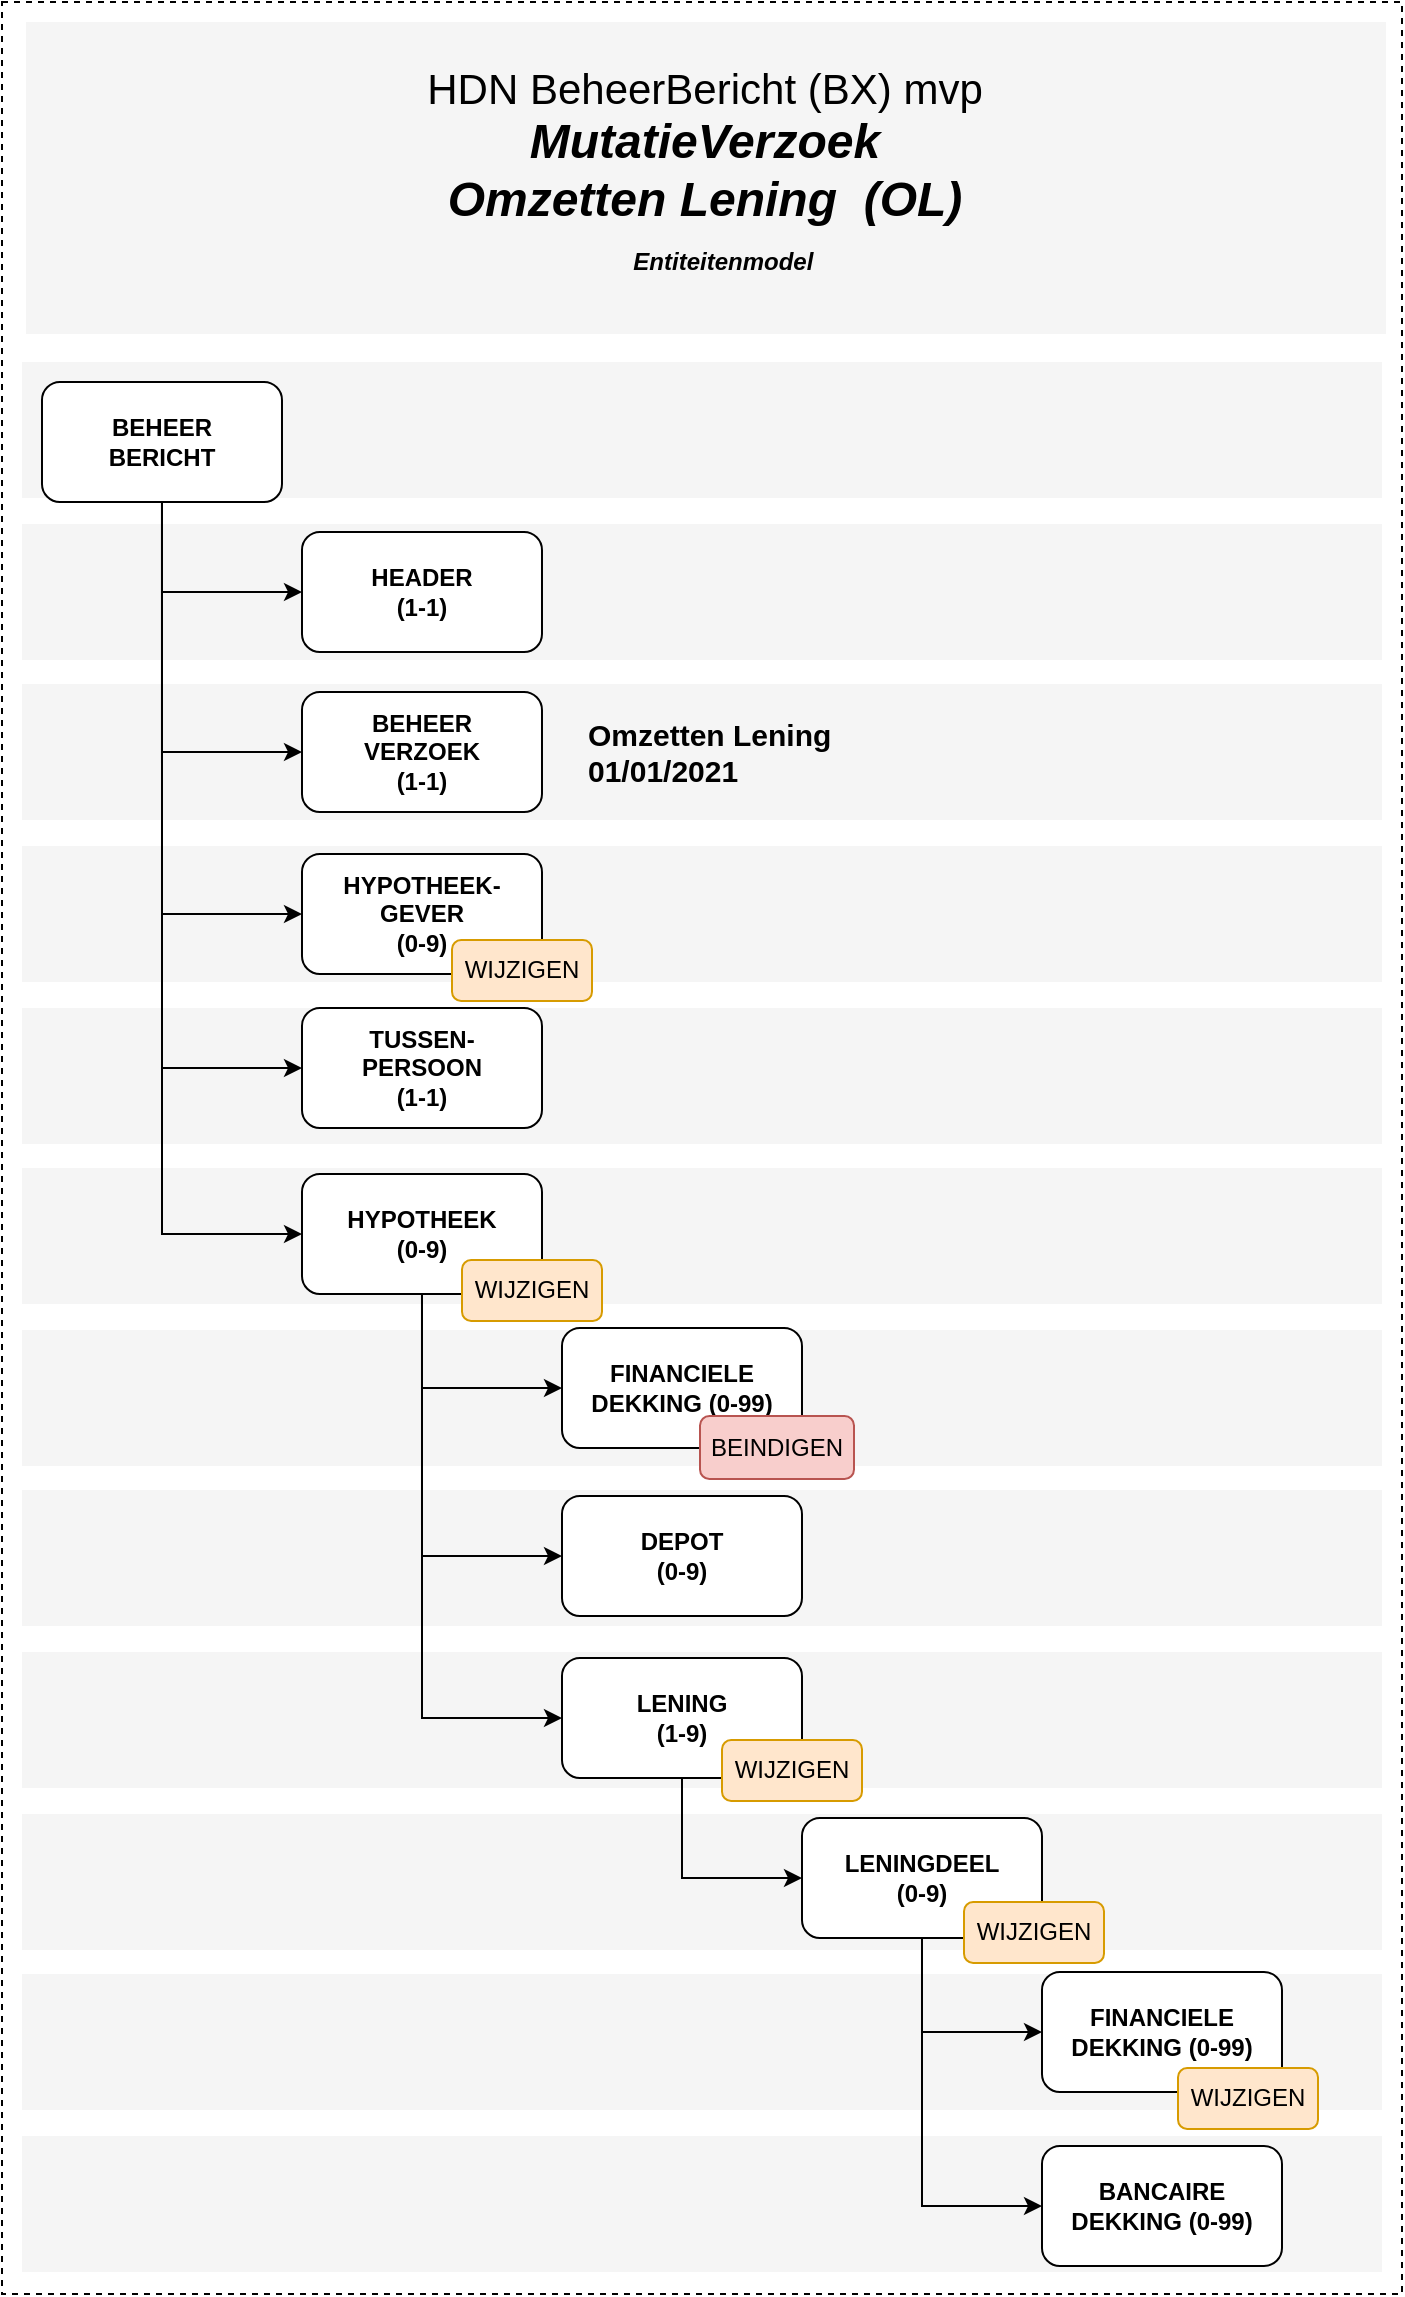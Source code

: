 <mxfile version="13.3.0" type="github" pages="8">
  <diagram name="OmzettenHigh" id="5W6F1nHTlcOH9VOWFjr7">
    <mxGraphModel dx="2995" dy="2791" grid="0" gridSize="10" guides="1" tooltips="1" connect="1" arrows="1" fold="1" page="0" pageScale="1" pageWidth="1169" pageHeight="827" math="0" shadow="0">
      <root>
        <mxCell id="0l8Q5jDnbpzscQWyGeu8-0" />
        <mxCell id="0l8Q5jDnbpzscQWyGeu8-1" parent="0l8Q5jDnbpzscQWyGeu8-0" />
        <mxCell id="0l8Q5jDnbpzscQWyGeu8-122" value="" style="rounded=0;whiteSpace=wrap;html=1;align=left;dashed=1;fillColor=none;glass=0;" parent="0l8Q5jDnbpzscQWyGeu8-1" vertex="1">
          <mxGeometry x="-1370" y="-1730" width="700" height="1146" as="geometry" />
        </mxCell>
        <mxCell id="0l8Q5jDnbpzscQWyGeu8-20" value="" style="rounded=0;whiteSpace=wrap;html=1;fillColor=#f5f5f5;strokeColor=none;fontColor=#333333;" parent="0l8Q5jDnbpzscQWyGeu8-1" vertex="1">
          <mxGeometry x="-1360.0" y="-1389" width="680" height="68" as="geometry" />
        </mxCell>
        <mxCell id="0l8Q5jDnbpzscQWyGeu8-21" value="" style="rounded=0;whiteSpace=wrap;html=1;fillColor=#f5f5f5;strokeColor=none;fontColor=#333333;" parent="0l8Q5jDnbpzscQWyGeu8-1" vertex="1">
          <mxGeometry x="-1360.0" y="-1469" width="680" height="68" as="geometry" />
        </mxCell>
        <mxCell id="0l8Q5jDnbpzscQWyGeu8-22" value="" style="rounded=0;whiteSpace=wrap;html=1;fillColor=#f5f5f5;strokeColor=none;fontColor=#333333;" parent="0l8Q5jDnbpzscQWyGeu8-1" vertex="1">
          <mxGeometry x="-1360.0" y="-1550" width="680" height="68" as="geometry" />
        </mxCell>
        <mxCell id="0l8Q5jDnbpzscQWyGeu8-23" value="" style="rounded=0;whiteSpace=wrap;html=1;fillColor=#f5f5f5;strokeColor=none;fontColor=#333333;" parent="0l8Q5jDnbpzscQWyGeu8-1" vertex="1">
          <mxGeometry x="-1360.0" y="-1147" width="680" height="68" as="geometry" />
        </mxCell>
        <mxCell id="0l8Q5jDnbpzscQWyGeu8-24" value="" style="rounded=0;whiteSpace=wrap;html=1;fillColor=#f5f5f5;strokeColor=none;fontColor=#333333;" parent="0l8Q5jDnbpzscQWyGeu8-1" vertex="1">
          <mxGeometry x="-1360.0" y="-1227" width="680" height="68" as="geometry" />
        </mxCell>
        <mxCell id="0l8Q5jDnbpzscQWyGeu8-25" value="" style="rounded=0;whiteSpace=wrap;html=1;fillColor=#f5f5f5;strokeColor=none;fontColor=#333333;" parent="0l8Q5jDnbpzscQWyGeu8-1" vertex="1">
          <mxGeometry x="-1360.0" y="-1308" width="680" height="68" as="geometry" />
        </mxCell>
        <mxCell id="0l8Q5jDnbpzscQWyGeu8-26" value="" style="rounded=0;whiteSpace=wrap;html=1;fillColor=#f5f5f5;strokeColor=none;fontColor=#333333;" parent="0l8Q5jDnbpzscQWyGeu8-1" vertex="1">
          <mxGeometry x="-1360.0" y="-905" width="680" height="68" as="geometry" />
        </mxCell>
        <mxCell id="0l8Q5jDnbpzscQWyGeu8-27" value="" style="rounded=0;whiteSpace=wrap;html=1;fillColor=#f5f5f5;strokeColor=none;fontColor=#333333;" parent="0l8Q5jDnbpzscQWyGeu8-1" vertex="1">
          <mxGeometry x="-1360.0" y="-986" width="680" height="68" as="geometry" />
        </mxCell>
        <mxCell id="0l8Q5jDnbpzscQWyGeu8-28" value="" style="rounded=0;whiteSpace=wrap;html=1;fillColor=#f5f5f5;strokeColor=none;fontColor=#333333;" parent="0l8Q5jDnbpzscQWyGeu8-1" vertex="1">
          <mxGeometry x="-1360.0" y="-1066" width="680" height="68" as="geometry" />
        </mxCell>
        <mxCell id="0l8Q5jDnbpzscQWyGeu8-29" value="" style="rounded=0;whiteSpace=wrap;html=1;fillColor=#f5f5f5;strokeColor=none;fontColor=#333333;" parent="0l8Q5jDnbpzscQWyGeu8-1" vertex="1">
          <mxGeometry x="-1360" y="-663" width="680" height="68" as="geometry" />
        </mxCell>
        <mxCell id="0l8Q5jDnbpzscQWyGeu8-30" value="" style="rounded=0;whiteSpace=wrap;html=1;fillColor=#f5f5f5;strokeColor=none;fontColor=#333333;" parent="0l8Q5jDnbpzscQWyGeu8-1" vertex="1">
          <mxGeometry x="-1360.0" y="-744" width="680" height="68" as="geometry" />
        </mxCell>
        <mxCell id="0l8Q5jDnbpzscQWyGeu8-31" value="" style="rounded=0;whiteSpace=wrap;html=1;fillColor=#f5f5f5;strokeColor=none;fontColor=#333333;" parent="0l8Q5jDnbpzscQWyGeu8-1" vertex="1">
          <mxGeometry x="-1360.0" y="-824" width="680" height="68" as="geometry" />
        </mxCell>
        <mxCell id="0l8Q5jDnbpzscQWyGeu8-18" style="edgeStyle=orthogonalEdgeStyle;rounded=0;orthogonalLoop=1;jettySize=auto;html=1;exitX=0.5;exitY=1;exitDx=0;exitDy=0;entryX=0;entryY=0.5;entryDx=0;entryDy=0;" parent="0l8Q5jDnbpzscQWyGeu8-1" source="0l8Q5jDnbpzscQWyGeu8-19" target="0l8Q5jDnbpzscQWyGeu8-96" edge="1">
          <mxGeometry relative="1" as="geometry" />
        </mxCell>
        <mxCell id="0l8Q5jDnbpzscQWyGeu8-19" value="LENING&lt;br&gt;(1-9)" style="rounded=1;whiteSpace=wrap;html=1;fontStyle=1;" parent="0l8Q5jDnbpzscQWyGeu8-1" vertex="1">
          <mxGeometry x="-1090.003" y="-902" width="120" height="60" as="geometry" />
        </mxCell>
        <mxCell id="0l8Q5jDnbpzscQWyGeu8-42" value="HYPOTHEEK-&lt;br&gt;GEVER&lt;br&gt;(0-9)" style="rounded=1;whiteSpace=wrap;html=1;fontStyle=1;" parent="0l8Q5jDnbpzscQWyGeu8-1" vertex="1">
          <mxGeometry x="-1220.003" y="-1304" width="120" height="60" as="geometry" />
        </mxCell>
        <mxCell id="0l8Q5jDnbpzscQWyGeu8-43" style="edgeStyle=orthogonalEdgeStyle;rounded=0;orthogonalLoop=1;jettySize=auto;html=1;exitX=0.5;exitY=1;exitDx=0;exitDy=0;entryX=0;entryY=0.5;entryDx=0;entryDy=0;" parent="0l8Q5jDnbpzscQWyGeu8-1" source="0l8Q5jDnbpzscQWyGeu8-48" target="0l8Q5jDnbpzscQWyGeu8-51" edge="1">
          <mxGeometry relative="1" as="geometry" />
        </mxCell>
        <mxCell id="0l8Q5jDnbpzscQWyGeu8-44" style="edgeStyle=orthogonalEdgeStyle;rounded=0;orthogonalLoop=1;jettySize=auto;html=1;exitX=0.5;exitY=1;exitDx=0;exitDy=0;entryX=0;entryY=0.5;entryDx=0;entryDy=0;" parent="0l8Q5jDnbpzscQWyGeu8-1" source="0l8Q5jDnbpzscQWyGeu8-48" target="0l8Q5jDnbpzscQWyGeu8-50" edge="1">
          <mxGeometry relative="1" as="geometry" />
        </mxCell>
        <mxCell id="0l8Q5jDnbpzscQWyGeu8-45" style="edgeStyle=orthogonalEdgeStyle;rounded=0;orthogonalLoop=1;jettySize=auto;html=1;exitX=0.5;exitY=1;exitDx=0;exitDy=0;entryX=0;entryY=0.5;entryDx=0;entryDy=0;" parent="0l8Q5jDnbpzscQWyGeu8-1" source="0l8Q5jDnbpzscQWyGeu8-48" target="0l8Q5jDnbpzscQWyGeu8-42" edge="1">
          <mxGeometry relative="1" as="geometry" />
        </mxCell>
        <mxCell id="0l8Q5jDnbpzscQWyGeu8-46" style="edgeStyle=orthogonalEdgeStyle;rounded=0;orthogonalLoop=1;jettySize=auto;html=1;exitX=0.5;exitY=1;exitDx=0;exitDy=0;entryX=0;entryY=0.5;entryDx=0;entryDy=0;" parent="0l8Q5jDnbpzscQWyGeu8-1" source="0l8Q5jDnbpzscQWyGeu8-48" target="0l8Q5jDnbpzscQWyGeu8-54" edge="1">
          <mxGeometry relative="1" as="geometry" />
        </mxCell>
        <mxCell id="0l8Q5jDnbpzscQWyGeu8-47" style="edgeStyle=orthogonalEdgeStyle;rounded=0;orthogonalLoop=1;jettySize=auto;html=1;exitX=0.5;exitY=1;exitDx=0;exitDy=0;entryX=0;entryY=0.5;entryDx=0;entryDy=0;" parent="0l8Q5jDnbpzscQWyGeu8-1" source="0l8Q5jDnbpzscQWyGeu8-48" target="0l8Q5jDnbpzscQWyGeu8-59" edge="1">
          <mxGeometry relative="1" as="geometry" />
        </mxCell>
        <mxCell id="0l8Q5jDnbpzscQWyGeu8-48" value="BEHEER&lt;br&gt;BERICHT" style="rounded=1;whiteSpace=wrap;html=1;fontStyle=1;" parent="0l8Q5jDnbpzscQWyGeu8-1" vertex="1">
          <mxGeometry x="-1350.003" y="-1540" width="120" height="60" as="geometry" />
        </mxCell>
        <mxCell id="0l8Q5jDnbpzscQWyGeu8-50" value="BEHEER&lt;br&gt;VERZOEK&lt;br&gt;(1-1)" style="rounded=1;whiteSpace=wrap;html=1;fontStyle=1;" parent="0l8Q5jDnbpzscQWyGeu8-1" vertex="1">
          <mxGeometry x="-1220.003" y="-1385" width="120" height="60" as="geometry" />
        </mxCell>
        <mxCell id="0l8Q5jDnbpzscQWyGeu8-51" value="HEADER&lt;br&gt;(1-1)" style="rounded=1;whiteSpace=wrap;html=1;fontStyle=1;" parent="0l8Q5jDnbpzscQWyGeu8-1" vertex="1">
          <mxGeometry x="-1220.003" y="-1465" width="120" height="60" as="geometry" />
        </mxCell>
        <mxCell id="0l8Q5jDnbpzscQWyGeu8-54" value="TUSSEN-&lt;br&gt;PERSOON&lt;br&gt;(1-1)" style="rounded=1;whiteSpace=wrap;html=1;fontStyle=1;" parent="0l8Q5jDnbpzscQWyGeu8-1" vertex="1">
          <mxGeometry x="-1220.003" y="-1227" width="120" height="60" as="geometry" />
        </mxCell>
        <mxCell id="0l8Q5jDnbpzscQWyGeu8-55" style="edgeStyle=orthogonalEdgeStyle;rounded=0;orthogonalLoop=1;jettySize=auto;html=1;exitX=0.5;exitY=1;exitDx=0;exitDy=0;entryX=0;entryY=0.5;entryDx=0;entryDy=0;" parent="0l8Q5jDnbpzscQWyGeu8-1" source="0l8Q5jDnbpzscQWyGeu8-59" target="0l8Q5jDnbpzscQWyGeu8-70" edge="1">
          <mxGeometry relative="1" as="geometry" />
        </mxCell>
        <mxCell id="0l8Q5jDnbpzscQWyGeu8-56" style="edgeStyle=orthogonalEdgeStyle;rounded=0;orthogonalLoop=1;jettySize=auto;html=1;exitX=0.5;exitY=1;exitDx=0;exitDy=0;entryX=0;entryY=0.5;entryDx=0;entryDy=0;" parent="0l8Q5jDnbpzscQWyGeu8-1" source="0l8Q5jDnbpzscQWyGeu8-59" target="0l8Q5jDnbpzscQWyGeu8-78" edge="1">
          <mxGeometry relative="1" as="geometry" />
        </mxCell>
        <mxCell id="0l8Q5jDnbpzscQWyGeu8-57" style="edgeStyle=orthogonalEdgeStyle;rounded=0;orthogonalLoop=1;jettySize=auto;html=1;exitX=0.5;exitY=1;exitDx=0;exitDy=0;entryX=0;entryY=0.5;entryDx=0;entryDy=0;" parent="0l8Q5jDnbpzscQWyGeu8-1" source="0l8Q5jDnbpzscQWyGeu8-59" target="0l8Q5jDnbpzscQWyGeu8-19" edge="1">
          <mxGeometry relative="1" as="geometry" />
        </mxCell>
        <mxCell id="0l8Q5jDnbpzscQWyGeu8-59" value="HYPOTHEEK&lt;br&gt;(0-9)" style="rounded=1;whiteSpace=wrap;html=1;fontStyle=1;" parent="0l8Q5jDnbpzscQWyGeu8-1" vertex="1">
          <mxGeometry x="-1220.003" y="-1144" width="120" height="60" as="geometry" />
        </mxCell>
        <mxCell id="0l8Q5jDnbpzscQWyGeu8-70" value="FINANCIELE DEKKING (0-99)" style="rounded=1;whiteSpace=wrap;html=1;fontStyle=1;" parent="0l8Q5jDnbpzscQWyGeu8-1" vertex="1">
          <mxGeometry x="-1090.003" y="-1067" width="120" height="60" as="geometry" />
        </mxCell>
        <mxCell id="0l8Q5jDnbpzscQWyGeu8-78" value="DEPOT&lt;br&gt;(0-9)" style="rounded=1;whiteSpace=wrap;html=1;fontStyle=1;" parent="0l8Q5jDnbpzscQWyGeu8-1" vertex="1">
          <mxGeometry x="-1090.003" y="-983" width="120" height="60" as="geometry" />
        </mxCell>
        <mxCell id="0l8Q5jDnbpzscQWyGeu8-95" style="edgeStyle=orthogonalEdgeStyle;rounded=0;orthogonalLoop=1;jettySize=auto;html=1;exitX=0.5;exitY=1;exitDx=0;exitDy=0;entryX=0;entryY=0.5;entryDx=0;entryDy=0;" parent="0l8Q5jDnbpzscQWyGeu8-1" source="0l8Q5jDnbpzscQWyGeu8-96" target="0l8Q5jDnbpzscQWyGeu8-117" edge="1">
          <mxGeometry relative="1" as="geometry" />
        </mxCell>
        <mxCell id="t6vlTAMbNDWTgEM7hX5D-2" style="edgeStyle=orthogonalEdgeStyle;rounded=0;orthogonalLoop=1;jettySize=auto;html=1;exitX=0.5;exitY=1;exitDx=0;exitDy=0;entryX=0;entryY=0.5;entryDx=0;entryDy=0;endArrow=classic;endFill=1;fontSize=16;" parent="0l8Q5jDnbpzscQWyGeu8-1" source="0l8Q5jDnbpzscQWyGeu8-96" target="t6vlTAMbNDWTgEM7hX5D-1" edge="1">
          <mxGeometry relative="1" as="geometry" />
        </mxCell>
        <mxCell id="0l8Q5jDnbpzscQWyGeu8-96" value="LENINGDEEL&lt;br&gt;(0-9)" style="rounded=1;whiteSpace=wrap;html=1;fontStyle=1;" parent="0l8Q5jDnbpzscQWyGeu8-1" vertex="1">
          <mxGeometry x="-970.003" y="-822" width="120" height="60" as="geometry" />
        </mxCell>
        <mxCell id="0l8Q5jDnbpzscQWyGeu8-117" value="FINANCIELE DEKKING (0-99)" style="rounded=1;whiteSpace=wrap;html=1;fontStyle=1;" parent="0l8Q5jDnbpzscQWyGeu8-1" vertex="1">
          <mxGeometry x="-850.003" y="-745" width="120" height="60" as="geometry" />
        </mxCell>
        <mxCell id="0l8Q5jDnbpzscQWyGeu8-121" value="" style="rounded=0;whiteSpace=wrap;html=1;fillColor=#f5f5f5;strokeColor=none;fontColor=#333333;" parent="0l8Q5jDnbpzscQWyGeu8-1" vertex="1">
          <mxGeometry x="-1358" y="-1720" width="680" height="156" as="geometry" />
        </mxCell>
        <mxCell id="0l8Q5jDnbpzscQWyGeu8-123" value="" style="group" parent="0l8Q5jDnbpzscQWyGeu8-1" vertex="1" connectable="0">
          <mxGeometry x="-1351" y="-1712" width="670" height="140" as="geometry" />
        </mxCell>
        <mxCell id="0l8Q5jDnbpzscQWyGeu8-124" value="&lt;font style=&quot;font-size: 21px&quot;&gt;HDN BeheerBericht (BX) mvp&lt;br&gt;&lt;/font&gt;&lt;span style=&quot;font-size: 24px&quot;&gt;&lt;b&gt;&lt;i&gt;MutatieVerzoek&lt;br&gt;Omzetten Lening&amp;nbsp;&lt;/i&gt;&lt;/b&gt;&lt;/span&gt;&lt;b style=&quot;font-size: 24px&quot;&gt;&lt;i&gt;&amp;nbsp;(OL)&lt;/i&gt;&lt;/b&gt;" style="text;html=1;strokeColor=none;fillColor=none;align=center;verticalAlign=middle;whiteSpace=wrap;rounded=0;" parent="0l8Q5jDnbpzscQWyGeu8-123" vertex="1">
          <mxGeometry y="17" width="664.766" height="74.468" as="geometry" />
        </mxCell>
        <mxCell id="0l8Q5jDnbpzscQWyGeu8-125" value="&lt;font&gt;&lt;b&gt;&lt;i&gt;&amp;nbsp;Entiteitenmodel&lt;/i&gt;&lt;/b&gt;&lt;br&gt;&lt;/font&gt;" style="text;html=1;strokeColor=none;fillColor=none;align=center;verticalAlign=middle;whiteSpace=wrap;rounded=0;" parent="0l8Q5jDnbpzscQWyGeu8-123" vertex="1">
          <mxGeometry x="10.469" y="84.894" width="659.531" height="55.106" as="geometry" />
        </mxCell>
        <mxCell id="t6vlTAMbNDWTgEM7hX5D-1" value="BANCAIRE DEKKING (0-99)" style="rounded=1;whiteSpace=wrap;html=1;fontStyle=1;" parent="0l8Q5jDnbpzscQWyGeu8-1" vertex="1">
          <mxGeometry x="-850.003" y="-658" width="120" height="60" as="geometry" />
        </mxCell>
        <mxCell id="hwEzDx8mNQfKx5TM8SPA-0" value="Omzetten Lening&lt;br style=&quot;font-size: 15px;&quot;&gt;01/01/2021" style="text;html=1;strokeColor=none;fillColor=none;align=left;verticalAlign=middle;whiteSpace=wrap;rounded=0;fontStyle=1;fontSize=15;" parent="0l8Q5jDnbpzscQWyGeu8-1" vertex="1">
          <mxGeometry x="-1079" y="-1365" width="147" height="20" as="geometry" />
        </mxCell>
        <mxCell id="GuaXa_C0MENZurXYS8FD-0" value="&lt;span style=&quot;font-weight: 400&quot;&gt;WIJZIGEN&lt;/span&gt;" style="rounded=1;whiteSpace=wrap;html=1;fontStyle=1;fillColor=#ffe6cc;strokeColor=#d79b00;" parent="0l8Q5jDnbpzscQWyGeu8-1" vertex="1">
          <mxGeometry x="-1140" y="-1101" width="70" height="30.5" as="geometry" />
        </mxCell>
        <mxCell id="GuaXa_C0MENZurXYS8FD-2" value="&lt;span style=&quot;font-weight: 400&quot;&gt;WIJZIGEN&lt;/span&gt;" style="rounded=1;whiteSpace=wrap;html=1;fontStyle=1;fillColor=#ffe6cc;strokeColor=#d79b00;" parent="0l8Q5jDnbpzscQWyGeu8-1" vertex="1">
          <mxGeometry x="-1010" y="-861" width="70" height="30.5" as="geometry" />
        </mxCell>
        <mxCell id="GuaXa_C0MENZurXYS8FD-3" value="&lt;span style=&quot;font-weight: 400&quot;&gt;BEINDIGEN&lt;/span&gt;" style="rounded=1;whiteSpace=wrap;html=1;fontStyle=1;fillColor=#f8cecc;strokeColor=#b85450;" parent="0l8Q5jDnbpzscQWyGeu8-1" vertex="1">
          <mxGeometry x="-1021" y="-1023" width="77" height="31.5" as="geometry" />
        </mxCell>
        <mxCell id="GuaXa_C0MENZurXYS8FD-4" value="&lt;span style=&quot;font-weight: 400&quot;&gt;WIJZIGEN&lt;/span&gt;" style="rounded=1;whiteSpace=wrap;html=1;fontStyle=1;fillColor=#ffe6cc;strokeColor=#d79b00;" parent="0l8Q5jDnbpzscQWyGeu8-1" vertex="1">
          <mxGeometry x="-889" y="-780" width="70" height="30.5" as="geometry" />
        </mxCell>
        <mxCell id="GuaXa_C0MENZurXYS8FD-5" value="&lt;span style=&quot;font-weight: 400&quot;&gt;WIJZIGEN&lt;/span&gt;" style="rounded=1;whiteSpace=wrap;html=1;fontStyle=1;fillColor=#ffe6cc;strokeColor=#d79b00;" parent="0l8Q5jDnbpzscQWyGeu8-1" vertex="1">
          <mxGeometry x="-782" y="-697" width="70" height="30.5" as="geometry" />
        </mxCell>
        <mxCell id="yKnqMsemM7ooKmegBpZl-0" value="&lt;span style=&quot;font-weight: 400&quot;&gt;WIJZIGEN&lt;/span&gt;" style="rounded=1;whiteSpace=wrap;html=1;fontStyle=1;fillColor=#ffe6cc;strokeColor=#d79b00;" vertex="1" parent="0l8Q5jDnbpzscQWyGeu8-1">
          <mxGeometry x="-1145" y="-1261" width="70" height="30.5" as="geometry" />
        </mxCell>
      </root>
    </mxGraphModel>
  </diagram>
  <diagram id="kEksSi-a8bFNBdBn-7cn" name="PatroonConcept">
    
    <mxGraphModel dx="2253" dy="2021" grid="0" gridSize="10" guides="1" tooltips="1" connect="1" arrows="1" fold="1" page="1" pageScale="1" pageWidth="827" pageHeight="1169" math="0" shadow="0">
      
      <root>
        
        <mxCell id="SHWlY8es64aqo-5oXrSn-0" />
        
        <mxCell id="SHWlY8es64aqo-5oXrSn-1" parent="SHWlY8es64aqo-5oXrSn-0" />
        
        <mxCell id="tqrtxSNdwOFYE5Qj05r3-42" value="" style="rounded=0;whiteSpace=wrap;html=1;" parent="SHWlY8es64aqo-5oXrSn-1" vertex="1">
          
          <mxGeometry x="-816" y="-518" width="814" height="510" as="geometry" />
          
        </mxCell>
        
        <mxCell id="tqrtxSNdwOFYE5Qj05r3-15" value="" style="rounded=1;whiteSpace=wrap;html=1;fontSize=14;strokeColor=none;fillColor=#f5f5f5;fontColor=#333333;" parent="SHWlY8es64aqo-5oXrSn-1" vertex="1">
          
          <mxGeometry x="-811.5" y="-515" width="808.5" height="84" as="geometry" />
          
        </mxCell>
        
        <mxCell id="tqrtxSNdwOFYE5Qj05r3-16" value="" style="rounded=1;whiteSpace=wrap;html=1;fontSize=14;strokeColor=none;fillColor=#f5f5f5;fontColor=#333333;" parent="SHWlY8es64aqo-5oXrSn-1" vertex="1">
          
          <mxGeometry x="-813.5" y="-399" width="810.5" height="84" as="geometry" />
          
        </mxCell>
        
        <mxCell id="tqrtxSNdwOFYE5Qj05r3-17" value="" style="rounded=1;whiteSpace=wrap;html=1;fontSize=14;strokeColor=none;fillColor=#f5f5f5;fontColor=#333333;" parent="SHWlY8es64aqo-5oXrSn-1" vertex="1">
          
          <mxGeometry x="-813.5" y="-288" width="810.5" height="84" as="geometry" />
          
        </mxCell>
        
        <mxCell id="tqrtxSNdwOFYE5Qj05r3-18" value="" style="rounded=1;whiteSpace=wrap;html=1;fontSize=14;strokeColor=none;fillColor=#f5f5f5;fontColor=#333333;" parent="SHWlY8es64aqo-5oXrSn-1" vertex="1">
          
          <mxGeometry x="-816.0" y="-172" width="813" height="84" as="geometry" />
          
        </mxCell>
        
        <mxCell id="tqrtxSNdwOFYE5Qj05r3-19" value="" style="rounded=1;whiteSpace=wrap;html=1;fontSize=14;strokeColor=none;fillColor=#f5f5f5;fontColor=#333333;" parent="SHWlY8es64aqo-5oXrSn-1" vertex="1">
          
          <mxGeometry x="-814.5" y="-172" width="811.5" height="158.5" as="geometry" />
          
        </mxCell>
        
        <mxCell id="SHWlY8es64aqo-5oXrSn-16" value="" style="rounded=0;whiteSpace=wrap;html=1;" parent="SHWlY8es64aqo-5oXrSn-1" vertex="1">
          
          <mxGeometry x="-817" y="-970" width="814" height="409" as="geometry" />
          
        </mxCell>
        
        <mxCell id="SHWlY8es64aqo-5oXrSn-11" style="edgeStyle=orthogonalEdgeStyle;rounded=0;orthogonalLoop=1;jettySize=auto;html=1;exitX=1;exitY=0.5;exitDx=0;exitDy=0;entryX=0;entryY=0.5;entryDx=0;entryDy=0;dashed=1;" parent="SHWlY8es64aqo-5oXrSn-1" source="SHWlY8es64aqo-5oXrSn-2" target="SHWlY8es64aqo-5oXrSn-5" edge="1">
          
          <mxGeometry relative="1" as="geometry" />
          
        </mxCell>
        
        <mxCell id="SHWlY8es64aqo-5oXrSn-12" style="edgeStyle=orthogonalEdgeStyle;rounded=0;orthogonalLoop=1;jettySize=auto;html=1;exitX=0.5;exitY=1;exitDx=0;exitDy=0;entryX=0;entryY=0.5;entryDx=0;entryDy=0;" parent="SHWlY8es64aqo-5oXrSn-1" source="SHWlY8es64aqo-5oXrSn-2" target="SHWlY8es64aqo-5oXrSn-3" edge="1">
          
          <mxGeometry relative="1" as="geometry" />
          
        </mxCell>
        
        <mxCell id="SHWlY8es64aqo-5oXrSn-13" style="edgeStyle=orthogonalEdgeStyle;rounded=0;orthogonalLoop=1;jettySize=auto;html=1;exitX=0.5;exitY=1;exitDx=0;exitDy=0;entryX=0;entryY=0.5;entryDx=0;entryDy=0;" parent="SHWlY8es64aqo-5oXrSn-1" source="SHWlY8es64aqo-5oXrSn-2" target="SHWlY8es64aqo-5oXrSn-4" edge="1">
          
          <mxGeometry relative="1" as="geometry" />
          
        </mxCell>
        
        <mxCell id="tqrtxSNdwOFYE5Qj05r3-5" style="edgeStyle=orthogonalEdgeStyle;rounded=0;orthogonalLoop=1;jettySize=auto;html=1;exitX=0.25;exitY=1;exitDx=0;exitDy=0;entryX=0.25;entryY=0;entryDx=0;entryDy=0;dashed=1;endArrow=none;endFill=0;" parent="SHWlY8es64aqo-5oXrSn-1" source="SHWlY8es64aqo-5oXrSn-2" target="SHWlY8es64aqo-5oXrSn-7" edge="1">
          
          <mxGeometry relative="1" as="geometry" />
          
        </mxCell>
        
        <mxCell id="SHWlY8es64aqo-5oXrSn-2" value="&lt;span style=&quot;font-weight: 400&quot;&gt;BESTAAND:&lt;br&gt;&lt;/span&gt;INFORMATIE OVER BESTAANDE ENTITEIT (0-99)" style="rounded=1;whiteSpace=wrap;html=1;fontStyle=1;fillColor=#e1d5e7;strokeColor=#9673a6;" parent="SHWlY8es64aqo-5oXrSn-1" vertex="1">
          
          <mxGeometry x="-678.003" y="-874.0" width="120" height="60" as="geometry" />
          
        </mxCell>
        
        <mxCell id="tqrtxSNdwOFYE5Qj05r3-6" style="edgeStyle=orthogonalEdgeStyle;rounded=0;orthogonalLoop=1;jettySize=auto;html=1;exitX=0.25;exitY=1;exitDx=0;exitDy=0;dashed=1;endArrow=none;endFill=0;entryX=0.25;entryY=0;entryDx=0;entryDy=0;" parent="SHWlY8es64aqo-5oXrSn-1" source="SHWlY8es64aqo-5oXrSn-3" target="SHWlY8es64aqo-5oXrSn-4" edge="1">
          
          <mxGeometry relative="1" as="geometry" />
          
        </mxCell>
        
        <mxCell id="SHWlY8es64aqo-5oXrSn-3" value="&lt;span style=&quot;font-weight: 400&quot;&gt;WIJZIGEN:&lt;br&gt;&lt;/span&gt;WIJZIGEN BESTAANDE ENTITEIT&lt;br&gt;(0-9)" style="rounded=1;whiteSpace=wrap;html=1;fontStyle=1;fillColor=#ffe6cc;strokeColor=#d79b00;" parent="SHWlY8es64aqo-5oXrSn-1" vertex="1">
          
          <mxGeometry x="-548.003" y="-795" width="120" height="60" as="geometry" />
          
        </mxCell>
        
        <mxCell id="SHWlY8es64aqo-5oXrSn-4" value="&lt;span style=&quot;font-weight: 400&quot;&gt;BEINDIGEN:&lt;br&gt;&lt;/span&gt;BEINDIGEN ENTITEIT&lt;br&gt;(0-9)" style="rounded=1;whiteSpace=wrap;html=1;fontStyle=1;fillColor=#f8cecc;strokeColor=#b85450;" parent="SHWlY8es64aqo-5oXrSn-1" vertex="1">
          
          <mxGeometry x="-548.003" y="-715" width="120" height="60" as="geometry" />
          
        </mxCell>
        
        <mxCell id="SHWlY8es64aqo-5oXrSn-5" value="ENTITEIT&lt;br&gt;ONGEWIJZIGD&lt;br&gt;VOORTZETTEN" style="rounded=1;whiteSpace=wrap;html=1;fontStyle=0;dashed=1;" parent="SHWlY8es64aqo-5oXrSn-1" vertex="1">
          
          <mxGeometry x="-418.003" y="-874.0" width="120" height="60" as="geometry" />
          
        </mxCell>
        
        <mxCell id="SHWlY8es64aqo-5oXrSn-14" style="edgeStyle=orthogonalEdgeStyle;rounded=0;orthogonalLoop=1;jettySize=auto;html=1;exitX=0.5;exitY=1;exitDx=0;exitDy=0;entryX=0;entryY=0.5;entryDx=0;entryDy=0;" parent="SHWlY8es64aqo-5oXrSn-1" source="SHWlY8es64aqo-5oXrSn-6" target="SHWlY8es64aqo-5oXrSn-2" edge="1">
          
          <mxGeometry relative="1" as="geometry" />
          
        </mxCell>
        
        <mxCell id="SHWlY8es64aqo-5oXrSn-15" style="edgeStyle=orthogonalEdgeStyle;rounded=0;orthogonalLoop=1;jettySize=auto;html=1;exitX=0.5;exitY=1;exitDx=0;exitDy=0;entryX=0;entryY=0.5;entryDx=0;entryDy=0;" parent="SHWlY8es64aqo-5oXrSn-1" source="SHWlY8es64aqo-5oXrSn-6" target="SHWlY8es64aqo-5oXrSn-7" edge="1">
          
          <mxGeometry relative="1" as="geometry" />
          
        </mxCell>
        
        <mxCell id="SHWlY8es64aqo-5oXrSn-6" value="ENTITEIT&lt;br&gt;(0-99)" style="rounded=1;whiteSpace=wrap;html=1;fontStyle=1;" parent="SHWlY8es64aqo-5oXrSn-1" vertex="1">
          
          <mxGeometry x="-798.003" y="-956" width="120" height="60" as="geometry" />
          
        </mxCell>
        
        <mxCell id="SHWlY8es64aqo-5oXrSn-7" value="&lt;span style=&quot;font-weight: 400&quot;&gt;NIEUW:&lt;br&gt;&lt;/span&gt;AANVRAGEN NIEUWE ENTITEIT&lt;br&gt;(1-99)" style="rounded=1;whiteSpace=wrap;html=1;fontStyle=1;fillColor=#d5e8d4;strokeColor=#82b366;" parent="SHWlY8es64aqo-5oXrSn-1" vertex="1">
          
          <mxGeometry x="-678.003" y="-635" width="120" height="60" as="geometry" />
          
        </mxCell>
        
        <mxCell id="SHWlY8es64aqo-5oXrSn-17" value="&lt;span style=&quot;font-weight: 400&quot;&gt;BESTAAND:&lt;br&gt;&lt;/span&gt;INFORMATIE OVER ENTITEIT (0-99)" style="rounded=1;whiteSpace=wrap;html=1;fontStyle=1;fillColor=#e1d5e7;strokeColor=#9673a6;" parent="SHWlY8es64aqo-5oXrSn-1" vertex="1">
          
          <mxGeometry x="-535.503" y="-392.5" width="120" height="60" as="geometry" />
          
        </mxCell>
        
        <mxCell id="tqrtxSNdwOFYE5Qj05r3-1" value="&lt;span style=&quot;font-weight: 400&quot;&gt;WIJZIGEN:&lt;br&gt;&lt;/span&gt;WIJZIGEN BESTAANDE ENTITEIT (0-9)" style="rounded=1;whiteSpace=wrap;html=1;fontStyle=1;fillColor=#ffe6cc;strokeColor=#d79b00;" parent="SHWlY8es64aqo-5oXrSn-1" vertex="1">
          
          <mxGeometry x="-536.503" y="-157.25" width="120" height="60" as="geometry" />
          
        </mxCell>
        
        <mxCell id="tqrtxSNdwOFYE5Qj05r3-3" value="&lt;span style=&quot;font-weight: 400&quot;&gt;NIEUW:&lt;br&gt;&lt;/span&gt;AANVRAAG NIEUWE ENTITEIT&lt;br&gt;(1-99)" style="rounded=1;whiteSpace=wrap;html=1;fontStyle=1;fillColor=#d5e8d4;strokeColor=#82b366;" parent="SHWlY8es64aqo-5oXrSn-1" vertex="1">
          
          <mxGeometry x="-535.503" y="-276" width="120" height="60" as="geometry" />
          
        </mxCell>
        
        <mxCell id="tqrtxSNdwOFYE5Qj05r3-7" value="Bijv uit IX of andere bronnen" style="text;html=1;strokeColor=none;fillColor=none;align=center;verticalAlign=middle;whiteSpace=wrap;rounded=0;fontSize=14;" parent="SHWlY8es64aqo-5oXrSn-1" vertex="1">
          
          <mxGeometry x="-646.5" y="-372.5" width="79" height="20" as="geometry" />
          
        </mxCell>
        
        <mxCell id="tqrtxSNdwOFYE5Qj05r3-8" value="Volgens regels uit AX" style="text;html=1;strokeColor=none;fillColor=none;align=center;verticalAlign=middle;whiteSpace=wrap;rounded=0;fontSize=14;" parent="SHWlY8es64aqo-5oXrSn-1" vertex="1">
          
          <mxGeometry x="-655.5" y="-256" width="79" height="20" as="geometry" />
          
        </mxCell>
        
        <mxCell id="tqrtxSNdwOFYE5Qj05r3-9" value="&lt;span style=&quot;background-color: rgb(255 , 255 , 0)&quot;&gt;Nieuw te definieren in BX&lt;/span&gt;" style="text;html=1;strokeColor=none;fillColor=none;align=center;verticalAlign=middle;whiteSpace=wrap;rounded=0;fontSize=14;" parent="SHWlY8es64aqo-5oXrSn-1" vertex="1">
          
          <mxGeometry x="-647.5" y="-108.25" width="79" height="20" as="geometry" />
          
        </mxCell>
        
        <mxCell id="tqrtxSNdwOFYE5Qj05r3-10" value="&lt;span style=&quot;font-weight: 400&quot;&gt;BEINDIGEN:&lt;br&gt;&lt;/span&gt;BEINDIGEN ENTITEIT&lt;br&gt;(0-9)" style="rounded=1;whiteSpace=wrap;html=1;fontStyle=1;fillColor=#f8cecc;strokeColor=#b85450;" parent="SHWlY8es64aqo-5oXrSn-1" vertex="1">
          
          <mxGeometry x="-536.503" y="-88.25" width="120" height="60" as="geometry" />
          
        </mxCell>
        
        <mxCell id="tqrtxSNdwOFYE5Qj05r3-13" value="ENTITEIT&lt;br&gt;(0-99)" style="rounded=1;whiteSpace=wrap;html=1;fontStyle=1;" parent="SHWlY8es64aqo-5oXrSn-1" vertex="1">
          
          <mxGeometry x="-535.503" y="-507" width="120" height="60" as="geometry" />
          
        </mxCell>
        
        <mxCell id="tqrtxSNdwOFYE5Qj05r3-14" value="Generieke entiteit uit de standaard (liefst op basis van IX model)" style="text;html=1;strokeColor=none;fillColor=none;align=center;verticalAlign=middle;whiteSpace=wrap;rounded=0;fontSize=14;" parent="SHWlY8es64aqo-5oXrSn-1" vertex="1">
          
          <mxGeometry x="-706.5" y="-487" width="153" height="20" as="geometry" />
          
        </mxCell>
        
        <mxCell id="tqrtxSNdwOFYE5Qj05r3-30" value="Conceptueel model&amp;nbsp;&amp;nbsp;&lt;span style=&quot;font-weight: normal&quot;&gt;(combinatie informatie+aanvragen+wijzigingen)&lt;/span&gt;" style="text;html=1;strokeColor=none;fillColor=none;align=left;verticalAlign=middle;whiteSpace=wrap;rounded=0;fontSize=16;fontStyle=1" parent="SHWlY8es64aqo-5oXrSn-1" vertex="1">
          
          <mxGeometry x="-817" y="-993" width="543" height="20" as="geometry" />
          
        </mxCell>
        
        <mxCell id="tqrtxSNdwOFYE5Qj05r3-31" value="Legenda conceptueel model" style="text;html=1;strokeColor=none;fillColor=none;align=left;verticalAlign=middle;whiteSpace=wrap;rounded=0;fontSize=16;fontStyle=1" parent="SHWlY8es64aqo-5oXrSn-1" vertex="1">
          
          <mxGeometry x="-817" y="-543" width="543" height="20" as="geometry" />
          
        </mxCell>
        
        <mxCell id="efTSTSmpnSCLEWsvobSZ-0" value="" style="rounded=0;whiteSpace=wrap;html=1;fillColor=#f5f5f5;strokeColor=none;fontColor=#333333;" parent="SHWlY8es64aqo-5oXrSn-1" vertex="1">
          
          <mxGeometry x="-824" y="-1164" width="820" height="156" as="geometry" />
          
        </mxCell>
        
        <mxCell id="efTSTSmpnSCLEWsvobSZ-2" value="&lt;font style=&quot;font-size: 21px&quot;&gt;HDN BeheerBericht (BX)&lt;br&gt;&lt;/font&gt;&lt;span style=&quot;font-size: 24px&quot;&gt;&lt;b&gt;&lt;i&gt;MutatieVerzoek&lt;br&gt;Omzetten Lening&amp;nbsp;&lt;/i&gt;&lt;/b&gt;&lt;/span&gt;&lt;b style=&quot;font-size: 24px ; background-color: rgb(255 , 255 , 255)&quot;&gt;&lt;i&gt;&amp;nbsp;(OL)&lt;/i&gt;&lt;/b&gt;" style="text;html=1;strokeColor=none;fillColor=none;align=center;verticalAlign=middle;whiteSpace=wrap;rounded=0;" parent="SHWlY8es64aqo-5oXrSn-1" vertex="1">
          
          <mxGeometry x="-737" y="-1139" width="664.766" height="74.468" as="geometry" />
          
        </mxCell>
        
        <mxCell id="efTSTSmpnSCLEWsvobSZ-3" value="&lt;font&gt;&lt;b&gt;&lt;i&gt;Conceptueel patroon&lt;/i&gt;&lt;/b&gt;&lt;br&gt;&lt;/font&gt;" style="text;html=1;strokeColor=none;fillColor=none;align=center;verticalAlign=middle;whiteSpace=wrap;rounded=0;" parent="SHWlY8es64aqo-5oXrSn-1" vertex="1">
          
          <mxGeometry x="-726.531" y="-1071.106" width="659.531" height="55.106" as="geometry" />
          
        </mxCell>
        
        <mxCell id="MWfzZaRbQH6I5NbYnhiG-0" value="&lt;span style=&quot;font-weight: normal&quot;&gt;mutatieType = Wijzigen&lt;/span&gt;" style="text;html=1;strokeColor=none;fillColor=none;align=left;verticalAlign=middle;whiteSpace=wrap;rounded=0;fontStyle=1;fontSize=15;" vertex="1" parent="SHWlY8es64aqo-5oXrSn-1">
          
          <mxGeometry x="-259" y="-775.5" width="192" height="20" as="geometry" />
          
        </mxCell>
        
        <mxCell id="MWfzZaRbQH6I5NbYnhiG-1" value="&lt;span style=&quot;font-weight: normal&quot;&gt;mutatieType = Bestaand&lt;/span&gt;" style="text;html=1;strokeColor=none;fillColor=none;align=left;verticalAlign=middle;whiteSpace=wrap;rounded=0;fontStyle=1;fontSize=15;" vertex="1" parent="SHWlY8es64aqo-5oXrSn-1">
          
          <mxGeometry x="-259" y="-854" width="192" height="20" as="geometry" />
          
        </mxCell>
        
        <mxCell id="MWfzZaRbQH6I5NbYnhiG-2" value="&lt;span style=&quot;font-weight: normal&quot;&gt;mutatieType = Beindigen&lt;/span&gt;" style="text;html=1;strokeColor=none;fillColor=none;align=left;verticalAlign=middle;whiteSpace=wrap;rounded=0;fontStyle=1;fontSize=15;" vertex="1" parent="SHWlY8es64aqo-5oXrSn-1">
          
          <mxGeometry x="-259" y="-695" width="192" height="20" as="geometry" />
          
        </mxCell>
        
        <mxCell id="MWfzZaRbQH6I5NbYnhiG-3" value="&lt;span style=&quot;font-weight: normal&quot;&gt;mutatieType = Nieuw&lt;/span&gt;" style="text;html=1;strokeColor=none;fillColor=none;align=left;verticalAlign=middle;whiteSpace=wrap;rounded=0;fontStyle=1;fontSize=15;" vertex="1" parent="SHWlY8es64aqo-5oXrSn-1">
          
          <mxGeometry x="-259" y="-615" width="192" height="20" as="geometry" />
          
        </mxCell>
        
      </root>
      
    </mxGraphModel>
    
  </diagram>
  <diagram name="PatroonDatamodel" id="9Y6ktskSjwXkqKRvqEtW">
    
    <mxGraphModel dx="2253" dy="852" grid="0" gridSize="10" guides="1" tooltips="1" connect="1" arrows="1" fold="1" page="1" pageScale="1" pageWidth="827" pageHeight="1169" math="0" shadow="0">
      
      <root>
        
        <mxCell id="jU-YSpHqHOcQdSX7LfG9-0" />
        
        <mxCell id="jU-YSpHqHOcQdSX7LfG9-1" parent="jU-YSpHqHOcQdSX7LfG9-0" />
        
        <mxCell id="YwILbfjY_FMjP_zH3k86-0" value="" style="rounded=0;whiteSpace=wrap;html=1;" parent="jU-YSpHqHOcQdSX7LfG9-1" vertex="1">
          
          <mxGeometry x="-821" y="459" width="814" height="188" as="geometry" />
          
        </mxCell>
        
        <mxCell id="YwILbfjY_FMjP_zH3k86-1" value="" style="rounded=0;whiteSpace=wrap;html=1;" parent="jU-YSpHqHOcQdSX7LfG9-1" vertex="1">
          
          <mxGeometry x="-824" y="227" width="814" height="188" as="geometry" />
          
        </mxCell>
        
        <mxCell id="YwILbfjY_FMjP_zH3k86-2" style="edgeStyle=orthogonalEdgeStyle;rounded=0;orthogonalLoop=1;jettySize=auto;html=1;exitX=1;exitY=0.5;exitDx=0;exitDy=0;entryX=0;entryY=0.5;entryDx=0;entryDy=0;dashed=1;endArrow=classic;endFill=1;fontSize=14;" parent="jU-YSpHqHOcQdSX7LfG9-1" source="YwILbfjY_FMjP_zH3k86-3" target="YwILbfjY_FMjP_zH3k86-10" edge="1">
          
          <mxGeometry relative="1" as="geometry" />
          
        </mxCell>
        
        <mxCell id="YwILbfjY_FMjP_zH3k86-3" value="&lt;span style=&quot;font-weight: 400&quot;&gt;BESTAAND:&lt;br&gt;&lt;/span&gt;INFORMATIE OVER ENTITEIT (0-99)" style="rounded=1;whiteSpace=wrap;html=1;fontStyle=1;fillColor=#e1d5e7;strokeColor=#9673a6;" parent="jU-YSpHqHOcQdSX7LfG9-1" vertex="1">
          
          <mxGeometry x="-798.503" y="266.0" width="120" height="60" as="geometry" />
          
        </mxCell>
        
        <mxCell id="YwILbfjY_FMjP_zH3k86-4" style="edgeStyle=orthogonalEdgeStyle;rounded=0;orthogonalLoop=1;jettySize=auto;html=1;exitX=1;exitY=0.5;exitDx=0;exitDy=0;entryX=0;entryY=0.5;entryDx=0;entryDy=0;dashed=1;endArrow=classic;endFill=1;fontSize=14;" parent="jU-YSpHqHOcQdSX7LfG9-1" source="YwILbfjY_FMjP_zH3k86-5" target="YwILbfjY_FMjP_zH3k86-10" edge="1">
          
          <mxGeometry relative="1" as="geometry" />
          
        </mxCell>
        
        <mxCell id="YwILbfjY_FMjP_zH3k86-5" value="&lt;span style=&quot;font-weight: 400&quot;&gt;NIEUW:&lt;br&gt;&lt;/span&gt;AANVRAAG NIEUWE ENTITEIT&lt;br&gt;(1-99)" style="rounded=1;whiteSpace=wrap;html=1;fontStyle=1;fillColor=#d5e8d4;strokeColor=#82b366;" parent="jU-YSpHqHOcQdSX7LfG9-1" vertex="1">
          
          <mxGeometry x="-798.503" y="326" width="120" height="60" as="geometry" />
          
        </mxCell>
        
        <mxCell id="YwILbfjY_FMjP_zH3k86-6" style="edgeStyle=orthogonalEdgeStyle;rounded=0;orthogonalLoop=1;jettySize=auto;html=1;exitX=1;exitY=0.5;exitDx=0;exitDy=0;entryX=0;entryY=0.5;entryDx=0;entryDy=0;dashed=1;endArrow=classic;endFill=1;fontSize=14;" parent="jU-YSpHqHOcQdSX7LfG9-1" source="YwILbfjY_FMjP_zH3k86-7" target="YwILbfjY_FMjP_zH3k86-11" edge="1">
          
          <mxGeometry relative="1" as="geometry" />
          
        </mxCell>
        
        <mxCell id="YwILbfjY_FMjP_zH3k86-7" value="&lt;span style=&quot;font-weight: 400&quot;&gt;WIJZIGEN:&lt;br&gt;&lt;/span&gt;WIJZIGEN BESTAANDE ENTITEIT (0-9)" style="rounded=1;whiteSpace=wrap;html=1;fontStyle=1;fillColor=#ffe6cc;strokeColor=#d79b00;" parent="jU-YSpHqHOcQdSX7LfG9-1" vertex="1">
          
          <mxGeometry x="-338.503" y="268" width="120" height="60" as="geometry" />
          
        </mxCell>
        
        <mxCell id="YwILbfjY_FMjP_zH3k86-8" style="edgeStyle=orthogonalEdgeStyle;rounded=0;orthogonalLoop=1;jettySize=auto;html=1;exitX=1;exitY=0.5;exitDx=0;exitDy=0;dashed=1;endArrow=classic;endFill=1;fontSize=14;" parent="jU-YSpHqHOcQdSX7LfG9-1" source="YwILbfjY_FMjP_zH3k86-9" target="YwILbfjY_FMjP_zH3k86-11" edge="1">
          
          <mxGeometry relative="1" as="geometry" />
          
        </mxCell>
        
        <mxCell id="YwILbfjY_FMjP_zH3k86-9" value="&lt;span style=&quot;font-weight: 400&quot;&gt;BEINDIGEN:&lt;br&gt;&lt;/span&gt;BEINDIGEN ENTITEIT&lt;br&gt;(0-9)" style="rounded=1;whiteSpace=wrap;html=1;fontStyle=1;fillColor=#f8cecc;strokeColor=#b85450;" parent="jU-YSpHqHOcQdSX7LfG9-1" vertex="1">
          
          <mxGeometry x="-338.503" y="328" width="120" height="60" as="geometry" />
          
        </mxCell>
        
        <mxCell id="YwILbfjY_FMjP_zH3k86-10" value="ENTITEIT&lt;br&gt;(0-99)" style="rounded=1;whiteSpace=wrap;html=1;fontStyle=1;" parent="jU-YSpHqHOcQdSX7LfG9-1" vertex="1">
          
          <mxGeometry x="-608.503" y="294" width="120" height="60" as="geometry" />
          
        </mxCell>
        
        <mxCell id="YwILbfjY_FMjP_zH3k86-11" value="WIJZIGING&lt;br&gt;(0-9)" style="rounded=1;whiteSpace=wrap;html=1;fontStyle=1;" parent="jU-YSpHqHOcQdSX7LfG9-1" vertex="1">
          
          <mxGeometry x="-165.503" y="294.0" width="120" height="60" as="geometry" />
          
        </mxCell>
        
        <mxCell id="YwILbfjY_FMjP_zH3k86-12" value="Concept -&amp;gt; Datamodel mapping" style="text;html=1;strokeColor=none;fillColor=none;align=left;verticalAlign=middle;whiteSpace=wrap;rounded=0;fontSize=16;fontStyle=1" parent="jU-YSpHqHOcQdSX7LfG9-1" vertex="1">
          
          <mxGeometry x="-825" y="204" width="543" height="20" as="geometry" />
          
        </mxCell>
        
        <mxCell id="YwILbfjY_FMjP_zH3k86-13" value="WIJZIGING&lt;br&gt;(0-9)" style="rounded=1;whiteSpace=wrap;html=1;fontStyle=1;" parent="jU-YSpHqHOcQdSX7LfG9-1" vertex="1">
          
          <mxGeometry x="-508.503" y="563" width="120" height="60" as="geometry" />
          
        </mxCell>
        
        <mxCell id="YwILbfjY_FMjP_zH3k86-14" style="edgeStyle=orthogonalEdgeStyle;rounded=0;orthogonalLoop=1;jettySize=auto;html=1;exitX=1;exitY=0.5;exitDx=0;exitDy=0;entryX=0;entryY=0.5;entryDx=0;entryDy=0;dashed=1;endArrow=classic;endFill=1;fontSize=16;" parent="jU-YSpHqHOcQdSX7LfG9-1" source="YwILbfjY_FMjP_zH3k86-16" target="YwILbfjY_FMjP_zH3k86-17" edge="1">
          
          <mxGeometry relative="1" as="geometry" />
          
        </mxCell>
        
        <mxCell id="YwILbfjY_FMjP_zH3k86-15" style="edgeStyle=orthogonalEdgeStyle;rounded=0;orthogonalLoop=1;jettySize=auto;html=1;exitX=0.5;exitY=1;exitDx=0;exitDy=0;entryX=0;entryY=0.5;entryDx=0;entryDy=0;endArrow=classic;endFill=1;fontSize=16;" parent="jU-YSpHqHOcQdSX7LfG9-1" source="YwILbfjY_FMjP_zH3k86-16" target="YwILbfjY_FMjP_zH3k86-13" edge="1">
          
          <mxGeometry relative="1" as="geometry" />
          
        </mxCell>
        
        <mxCell id="YwILbfjY_FMjP_zH3k86-16" value="ENTITEIT&lt;br&gt;(0-99)" style="rounded=1;whiteSpace=wrap;html=1;fontStyle=1;" parent="jU-YSpHqHOcQdSX7LfG9-1" vertex="1">
          
          <mxGeometry x="-628.503" y="493" width="120" height="60" as="geometry" />
          
        </mxCell>
        
        <mxCell id="YwILbfjY_FMjP_zH3k86-17" value="ENTITEIT&lt;br&gt;ONGEWIJZIGD&lt;br&gt;VOORTZETTEN" style="rounded=1;whiteSpace=wrap;html=1;fontStyle=0;dashed=1;" parent="jU-YSpHqHOcQdSX7LfG9-1" vertex="1">
          
          <mxGeometry x="-386.503" y="493" width="120" height="60" as="geometry" />
          
        </mxCell>
        
        <mxCell id="YwILbfjY_FMjP_zH3k86-18" value="Datamodel (generiek entiteiten patroon voor BX)" style="text;html=1;strokeColor=none;fillColor=none;align=left;verticalAlign=middle;whiteSpace=wrap;rounded=0;fontSize=16;fontStyle=1" parent="jU-YSpHqHOcQdSX7LfG9-1" vertex="1">
          
          <mxGeometry x="-822" y="431" width="543" height="20" as="geometry" />
          
        </mxCell>
        
        <mxCell id="YwILbfjY_FMjP_zH3k86-19" value="" style="rounded=0;whiteSpace=wrap;html=1;" parent="jU-YSpHqHOcQdSX7LfG9-1" vertex="1">
          
          <mxGeometry x="-820" y="694" width="814" height="467" as="geometry" />
          
        </mxCell>
        
        <mxCell id="YwILbfjY_FMjP_zH3k86-20" value="WIJZIGING&lt;br&gt;(0-9)" style="rounded=1;whiteSpace=wrap;html=1;fontStyle=1;" parent="jU-YSpHqHOcQdSX7LfG9-1" vertex="1">
          
          <mxGeometry x="-751.753" y="997" width="120" height="60" as="geometry" />
          
        </mxCell>
        
        <mxCell id="YwILbfjY_FMjP_zH3k86-21" value="ENTITEIT&lt;br&gt;(0-99)" style="rounded=1;whiteSpace=wrap;html=1;fontStyle=1;" parent="jU-YSpHqHOcQdSX7LfG9-1" vertex="1">
          
          <mxGeometry x="-760.753" y="784" width="120" height="60" as="geometry" />
          
        </mxCell>
        
        <mxCell id="YwILbfjY_FMjP_zH3k86-22" value="Legenda datamodel (generiek attributen patroon voor BX)" style="text;html=1;strokeColor=none;fillColor=none;align=left;verticalAlign=middle;whiteSpace=wrap;rounded=0;fontSize=16;fontStyle=1" parent="jU-YSpHqHOcQdSX7LfG9-1" vertex="1">
          
          <mxGeometry x="-821" y="666" width="543" height="20" as="geometry" />
          
        </mxCell>
        
        <mxCell id="YwILbfjY_FMjP_zH3k86-23" value="&lt;p&gt;&lt;b&gt;Uniek Identificatie Nummer Entiteit&lt;br&gt;&lt;/b&gt;MutatieType = Wijzigen / Niet Wijzigen / Beindigen&lt;br&gt;Informatie Attribuut#1&lt;br&gt;Informatie&amp;nbsp;Attribuut#2&lt;br&gt;Informatie&amp;nbsp;Attribuut#n&lt;/p&gt;" style="text;html=1;strokeColor=none;fillColor=none;spacing=5;spacingTop=-20;whiteSpace=wrap;overflow=hidden;rounded=0;" parent="jU-YSpHqHOcQdSX7LfG9-1" vertex="1">
          
          <mxGeometry x="-415.25" y="730" width="356" height="79" as="geometry" />
          
        </mxCell>
        
        <mxCell id="YwILbfjY_FMjP_zH3k86-24" value="&lt;p&gt;&lt;b&gt;Uniek Identificatie Nummer Wijziging&lt;br&gt;&lt;/b&gt;Volgorde Nummer (Rangorde Nummer Wijziging)&lt;br&gt;MutatieSoort = Wijzigen Aflosvorm&lt;br&gt;Ingangsdatum wijziging (=deelmutatie)&lt;br&gt;Wijzigings Attribuut#1&lt;br&gt;Wijzigings&amp;nbsp;Attribuut#2&lt;br&gt;Wijzigings&amp;nbsp;Attribuut#n&lt;/p&gt;" style="text;html=1;strokeColor=none;fillColor=none;spacing=5;spacingTop=-20;whiteSpace=wrap;overflow=hidden;rounded=0;" parent="jU-YSpHqHOcQdSX7LfG9-1" vertex="1">
          
          <mxGeometry x="-405" y="980" width="356" height="109" as="geometry" />
          
        </mxCell>
        
        <mxCell id="YwILbfjY_FMjP_zH3k86-25" value="&lt;p&gt;&lt;b&gt;&lt;strike&gt;Uniek Identificatie Nummer Entiteit &lt;/strike&gt;= NULL&lt;br&gt;&lt;/b&gt;MutatieType = Nieuw&lt;br&gt;MutatieSoort = Nieuw wegens omzetting: splitsen&lt;br&gt;Aanvraag Attribuut#1&lt;br&gt;Aanvraag&amp;nbsp;Attribuut#2&lt;br&gt;Aanvraag&amp;nbsp;Attribuut#n&lt;/p&gt;" style="text;html=1;strokeColor=none;fillColor=none;spacing=5;spacingTop=-20;whiteSpace=wrap;overflow=hidden;rounded=0;" parent="jU-YSpHqHOcQdSX7LfG9-1" vertex="1">
          
          <mxGeometry x="-412.25" y="831" width="273" height="84.5" as="geometry" />
          
        </mxCell>
        
        <mxCell id="YwILbfjY_FMjP_zH3k86-26" style="edgeStyle=orthogonalEdgeStyle;rounded=0;orthogonalLoop=1;jettySize=auto;html=1;exitX=0;exitY=0.5;exitDx=0;exitDy=0;endArrow=classic;endFill=1;fontSize=16;dashed=1;" parent="jU-YSpHqHOcQdSX7LfG9-1" source="YwILbfjY_FMjP_zH3k86-27" target="YwILbfjY_FMjP_zH3k86-21" edge="1">
          
          <mxGeometry relative="1" as="geometry" />
          
        </mxCell>
        
        <mxCell id="YwILbfjY_FMjP_zH3k86-27" value="&lt;span style=&quot;font-weight: 400&quot;&gt;BESTAAND:&lt;br&gt;&lt;/span&gt;INFORMATIE OVER ENTITEIT (0-99)" style="rounded=1;whiteSpace=wrap;html=1;fontStyle=1;fillColor=#e1d5e7;strokeColor=#9673a6;" parent="jU-YSpHqHOcQdSX7LfG9-1" vertex="1">
          
          <mxGeometry x="-581.753" y="736.0" width="120" height="60" as="geometry" />
          
        </mxCell>
        
        <mxCell id="YwILbfjY_FMjP_zH3k86-28" style="edgeStyle=orthogonalEdgeStyle;rounded=0;orthogonalLoop=1;jettySize=auto;html=1;exitX=0;exitY=0.5;exitDx=0;exitDy=0;entryX=1;entryY=0.5;entryDx=0;entryDy=0;dashed=1;endArrow=classic;endFill=1;fontSize=16;" parent="jU-YSpHqHOcQdSX7LfG9-1" source="YwILbfjY_FMjP_zH3k86-29" target="YwILbfjY_FMjP_zH3k86-21" edge="1">
          
          <mxGeometry relative="1" as="geometry" />
          
        </mxCell>
        
        <mxCell id="YwILbfjY_FMjP_zH3k86-29" value="&lt;span style=&quot;font-weight: 400&quot;&gt;NIEUW:&lt;br&gt;&lt;/span&gt;AANVRAAG NIEUWE ENTITEIT&lt;br&gt;(1-99)" style="rounded=1;whiteSpace=wrap;html=1;fontStyle=1;fillColor=#d5e8d4;strokeColor=#82b366;" parent="jU-YSpHqHOcQdSX7LfG9-1" vertex="1">
          
          <mxGeometry x="-581.753" y="837" width="120" height="60" as="geometry" />
          
        </mxCell>
        
        <mxCell id="YwILbfjY_FMjP_zH3k86-30" style="edgeStyle=orthogonalEdgeStyle;rounded=0;orthogonalLoop=1;jettySize=auto;html=1;exitX=0;exitY=0.5;exitDx=0;exitDy=0;dashed=1;endArrow=classic;endFill=1;fontSize=16;" parent="jU-YSpHqHOcQdSX7LfG9-1" source="YwILbfjY_FMjP_zH3k86-31" target="YwILbfjY_FMjP_zH3k86-20" edge="1">
          
          <mxGeometry relative="1" as="geometry" />
          
        </mxCell>
        
        <mxCell id="YwILbfjY_FMjP_zH3k86-31" value="&lt;span style=&quot;font-weight: 400&quot;&gt;WIJZIGEN:&lt;br&gt;&lt;/span&gt;WIJZIGEN BESTAANDE ENTITEIT (0-9)" style="rounded=1;whiteSpace=wrap;html=1;fontStyle=1;fillColor=#ffe6cc;strokeColor=#d79b00;" parent="jU-YSpHqHOcQdSX7LfG9-1" vertex="1">
          
          <mxGeometry x="-575.753" y="964" width="120" height="60" as="geometry" />
          
        </mxCell>
        
        <mxCell id="YwILbfjY_FMjP_zH3k86-32" style="edgeStyle=orthogonalEdgeStyle;rounded=0;orthogonalLoop=1;jettySize=auto;html=1;exitX=0;exitY=0.5;exitDx=0;exitDy=0;dashed=1;endArrow=classic;endFill=1;fontSize=16;entryX=1;entryY=0.5;entryDx=0;entryDy=0;" parent="jU-YSpHqHOcQdSX7LfG9-1" source="YwILbfjY_FMjP_zH3k86-33" target="YwILbfjY_FMjP_zH3k86-20" edge="1">
          
          <mxGeometry relative="1" as="geometry" />
          
        </mxCell>
        
        <mxCell id="YwILbfjY_FMjP_zH3k86-33" value="&lt;span style=&quot;font-weight: 400&quot;&gt;BEINDIGEN:&lt;br&gt;&lt;/span&gt;BEINDIGEN ENTITEIT&lt;br&gt;(0-9)" style="rounded=1;whiteSpace=wrap;html=1;fontStyle=1;fillColor=#f8cecc;strokeColor=#b85450;" parent="jU-YSpHqHOcQdSX7LfG9-1" vertex="1">
          
          <mxGeometry x="-575.753" y="1043" width="120" height="60" as="geometry" />
          
        </mxCell>
        
        <mxCell id="4XfgDYO7vykwBX_e21h5-0" value="" style="rounded=0;whiteSpace=wrap;html=1;fillColor=#f5f5f5;strokeColor=none;fontColor=#333333;" parent="jU-YSpHqHOcQdSX7LfG9-1" vertex="1">
          
          <mxGeometry x="-821" y="12" width="820" height="156" as="geometry" />
          
        </mxCell>
        
        <mxCell id="4XfgDYO7vykwBX_e21h5-1" value="&lt;font style=&quot;font-size: 21px&quot;&gt;HDN BeheerBericht (BX)&lt;br&gt;&lt;/font&gt;&lt;span style=&quot;font-size: 24px&quot;&gt;&lt;b&gt;&lt;i&gt;MutatieVerzoek&lt;br&gt;Omzetten Lening&amp;nbsp;&lt;/i&gt;&lt;/b&gt;&lt;/span&gt;&lt;b style=&quot;font-size: 24px ; background-color: rgb(255 , 255 , 255)&quot;&gt;&lt;i&gt;&amp;nbsp;(OL)&lt;/i&gt;&lt;/b&gt;" style="text;html=1;strokeColor=none;fillColor=none;align=center;verticalAlign=middle;whiteSpace=wrap;rounded=0;" parent="jU-YSpHqHOcQdSX7LfG9-1" vertex="1">
          
          <mxGeometry x="-734" y="37" width="664.766" height="74.468" as="geometry" />
          
        </mxCell>
        
        <mxCell id="4XfgDYO7vykwBX_e21h5-2" value="&lt;font&gt;&lt;b&gt;&lt;i&gt;Patroon voor datamodel&lt;/i&gt;&lt;/b&gt;&lt;br&gt;&lt;/font&gt;" style="text;html=1;strokeColor=none;fillColor=none;align=center;verticalAlign=middle;whiteSpace=wrap;rounded=0;" parent="jU-YSpHqHOcQdSX7LfG9-1" vertex="1">
          
          <mxGeometry x="-723.531" y="104.894" width="659.531" height="55.106" as="geometry" />
          
        </mxCell>
        
      </root>
      
    </mxGraphModel>
    
  </diagram>
  <diagram name="OmzettenMiddel" id="mC0m0FRi4KXRotiTEpMj">
    
    <mxGraphModel dx="3764" dy="4160" grid="0" gridSize="10" guides="1" tooltips="1" connect="1" arrows="1" fold="1" page="1" pageScale="1" pageWidth="1169" pageHeight="1654" math="0" shadow="0">
      
      <root>
        
        <mxCell id="7xhQ5PSY5g78oL7WibgP-0" />
        
        <mxCell id="7xhQ5PSY5g78oL7WibgP-1" parent="7xhQ5PSY5g78oL7WibgP-0" />
        
        <mxCell id="B5l8LFn1_Fy8UrFI8oBZ-0" value="" style="group" parent="7xhQ5PSY5g78oL7WibgP-1" vertex="1" connectable="0">
          
          <mxGeometry x="-2332.0" y="-3110" width="1140" height="2879" as="geometry" />
          
        </mxCell>
        
        <mxCell id="7xhQ5PSY5g78oL7WibgP-2" value="" style="rounded=0;whiteSpace=wrap;html=1;fillColor=#f5f5f5;strokeColor=none;fontColor=#333333;" parent="B5l8LFn1_Fy8UrFI8oBZ-0" vertex="1">
          
          <mxGeometry x="2.064" y="2811" width="1135.355" height="68" as="geometry" />
          
        </mxCell>
        
        <mxCell id="7xhQ5PSY5g78oL7WibgP-3" value="" style="rounded=0;whiteSpace=wrap;html=1;fillColor=#f5f5f5;strokeColor=none;fontColor=#333333;" parent="B5l8LFn1_Fy8UrFI8oBZ-0" vertex="1">
          
          <mxGeometry x="2.064" y="2730" width="1135.355" height="68" as="geometry" />
          
        </mxCell>
        
        <mxCell id="7xhQ5PSY5g78oL7WibgP-4" value="" style="rounded=0;whiteSpace=wrap;html=1;fillColor=#f5f5f5;strokeColor=none;fontColor=#333333;" parent="B5l8LFn1_Fy8UrFI8oBZ-0" vertex="1">
          
          <mxGeometry x="2.064" y="2650" width="1135.355" height="68" as="geometry" />
          
        </mxCell>
        
        <mxCell id="7xhQ5PSY5g78oL7WibgP-5" value="" style="rounded=0;whiteSpace=wrap;html=1;fillColor=#f5f5f5;strokeColor=none;fontColor=#333333;" parent="B5l8LFn1_Fy8UrFI8oBZ-0" vertex="1">
          
          <mxGeometry y="2330" width="1135.355" height="68" as="geometry" />
          
        </mxCell>
        
        <mxCell id="7xhQ5PSY5g78oL7WibgP-6" value="" style="rounded=0;whiteSpace=wrap;html=1;fillColor=#f5f5f5;strokeColor=none;fontColor=#333333;" parent="B5l8LFn1_Fy8UrFI8oBZ-0" vertex="1">
          
          <mxGeometry x="4.694e-13" y="2572" width="1135.355" height="68" as="geometry" />
          
        </mxCell>
        
        <mxCell id="7xhQ5PSY5g78oL7WibgP-7" value="" style="rounded=0;whiteSpace=wrap;html=1;fillColor=#f5f5f5;strokeColor=none;fontColor=#333333;" parent="B5l8LFn1_Fy8UrFI8oBZ-0" vertex="1">
          
          <mxGeometry x="9.387e-13" y="2491" width="1135.355" height="68" as="geometry" />
          
        </mxCell>
        
        <mxCell id="7xhQ5PSY5g78oL7WibgP-8" value="" style="rounded=0;whiteSpace=wrap;html=1;fillColor=#f5f5f5;strokeColor=none;fontColor=#333333;" parent="B5l8LFn1_Fy8UrFI8oBZ-0" vertex="1">
          
          <mxGeometry x="9.387e-13" y="2411" width="1135.355" height="68" as="geometry" />
          
        </mxCell>
        
        <mxCell id="7xhQ5PSY5g78oL7WibgP-9" value="" style="rounded=0;whiteSpace=wrap;html=1;fillColor=#f5f5f5;strokeColor=none;fontColor=#333333;" parent="B5l8LFn1_Fy8UrFI8oBZ-0" vertex="1">
          
          <mxGeometry x="4.694e-13" y="1932" width="1135.355" height="68" as="geometry" />
          
        </mxCell>
        
        <mxCell id="7xhQ5PSY5g78oL7WibgP-10" value="" style="rounded=0;whiteSpace=wrap;html=1;fillColor=#f5f5f5;strokeColor=none;fontColor=#333333;" parent="B5l8LFn1_Fy8UrFI8oBZ-0" vertex="1">
          
          <mxGeometry x="9.387e-13" y="1851" width="1135.355" height="68" as="geometry" />
          
        </mxCell>
        
        <mxCell id="7xhQ5PSY5g78oL7WibgP-11" value="" style="rounded=0;whiteSpace=wrap;html=1;fillColor=#f5f5f5;strokeColor=none;fontColor=#333333;" parent="B5l8LFn1_Fy8UrFI8oBZ-0" vertex="1">
          
          <mxGeometry x="9.387e-13" y="1771" width="1135.355" height="68" as="geometry" />
          
        </mxCell>
        
        <mxCell id="7xhQ5PSY5g78oL7WibgP-12" value="" style="rounded=0;whiteSpace=wrap;html=1;fillColor=#f5f5f5;strokeColor=none;fontColor=#333333;" parent="B5l8LFn1_Fy8UrFI8oBZ-0" vertex="1">
          
          <mxGeometry x="4.645" y="2011" width="1135.355" height="68" as="geometry" />
          
        </mxCell>
        
        <mxCell id="7xhQ5PSY5g78oL7WibgP-13" value="" style="rounded=0;whiteSpace=wrap;html=1;fillColor=#f5f5f5;strokeColor=none;fontColor=#333333;" parent="B5l8LFn1_Fy8UrFI8oBZ-0" vertex="1">
          
          <mxGeometry x="4.645" y="2253" width="1135.355" height="68" as="geometry" />
          
        </mxCell>
        
        <mxCell id="7xhQ5PSY5g78oL7WibgP-14" value="" style="rounded=0;whiteSpace=wrap;html=1;fillColor=#f5f5f5;strokeColor=none;fontColor=#333333;" parent="B5l8LFn1_Fy8UrFI8oBZ-0" vertex="1">
          
          <mxGeometry x="4.645" y="2172" width="1135.355" height="68" as="geometry" />
          
        </mxCell>
        
        <mxCell id="7xhQ5PSY5g78oL7WibgP-15" value="" style="rounded=0;whiteSpace=wrap;html=1;fillColor=#f5f5f5;strokeColor=none;fontColor=#333333;" parent="B5l8LFn1_Fy8UrFI8oBZ-0" vertex="1">
          
          <mxGeometry x="4.645" y="2092" width="1135.355" height="68" as="geometry" />
          
        </mxCell>
        
        <mxCell id="7xhQ5PSY5g78oL7WibgP-16" value="" style="rounded=0;whiteSpace=wrap;html=1;fillColor=#f5f5f5;strokeColor=none;fontColor=#333333;" parent="B5l8LFn1_Fy8UrFI8oBZ-0" vertex="1">
          
          <mxGeometry y="1690" width="1135.355" height="68" as="geometry" />
          
        </mxCell>
        
        <mxCell id="7xhQ5PSY5g78oL7WibgP-20" value="" style="rounded=0;whiteSpace=wrap;html=1;fillColor=#f5f5f5;strokeColor=none;fontColor=#333333;" parent="B5l8LFn1_Fy8UrFI8oBZ-0" vertex="1">
          
          <mxGeometry x="4.694e-13" y="161" width="1135.355" height="68" as="geometry" />
          
        </mxCell>
        
        <mxCell id="7xhQ5PSY5g78oL7WibgP-21" value="" style="rounded=0;whiteSpace=wrap;html=1;fillColor=#f5f5f5;strokeColor=none;fontColor=#333333;" parent="B5l8LFn1_Fy8UrFI8oBZ-0" vertex="1">
          
          <mxGeometry x="9.387e-13" y="81" width="1135.355" height="68" as="geometry" />
          
        </mxCell>
        
        <mxCell id="7xhQ5PSY5g78oL7WibgP-22" value="" style="rounded=0;whiteSpace=wrap;html=1;fillColor=#f5f5f5;strokeColor=none;fontColor=#333333;" parent="B5l8LFn1_Fy8UrFI8oBZ-0" vertex="1">
          
          <mxGeometry x="9.387e-13" width="1135.355" height="68" as="geometry" />
          
        </mxCell>
        
        <mxCell id="7xhQ5PSY5g78oL7WibgP-23" value="" style="rounded=0;whiteSpace=wrap;html=1;fillColor=#f5f5f5;strokeColor=none;fontColor=#333333;" parent="B5l8LFn1_Fy8UrFI8oBZ-0" vertex="1">
          
          <mxGeometry x="4.694e-13" y="403" width="1135.355" height="68" as="geometry" />
          
        </mxCell>
        
        <mxCell id="7xhQ5PSY5g78oL7WibgP-24" value="" style="rounded=0;whiteSpace=wrap;html=1;fillColor=#f5f5f5;strokeColor=none;fontColor=#333333;" parent="B5l8LFn1_Fy8UrFI8oBZ-0" vertex="1">
          
          <mxGeometry x="9.387e-13" y="323" width="1135.355" height="68" as="geometry" />
          
        </mxCell>
        
        <mxCell id="7xhQ5PSY5g78oL7WibgP-25" value="" style="rounded=0;whiteSpace=wrap;html=1;fillColor=#f5f5f5;strokeColor=none;fontColor=#333333;" parent="B5l8LFn1_Fy8UrFI8oBZ-0" vertex="1">
          
          <mxGeometry x="9.387e-13" y="242" width="1135.355" height="68" as="geometry" />
          
        </mxCell>
        
        <mxCell id="7xhQ5PSY5g78oL7WibgP-26" value="" style="rounded=0;whiteSpace=wrap;html=1;fillColor=#f5f5f5;strokeColor=none;fontColor=#333333;" parent="B5l8LFn1_Fy8UrFI8oBZ-0" vertex="1">
          
          <mxGeometry x="4.694e-13" y="645" width="1135.355" height="68" as="geometry" />
          
        </mxCell>
        
        <mxCell id="7xhQ5PSY5g78oL7WibgP-27" value="" style="rounded=0;whiteSpace=wrap;html=1;fillColor=#f5f5f5;strokeColor=none;fontColor=#333333;" parent="B5l8LFn1_Fy8UrFI8oBZ-0" vertex="1">
          
          <mxGeometry x="9.387e-13" y="565" width="1135.355" height="68" as="geometry" />
          
        </mxCell>
        
        <mxCell id="7xhQ5PSY5g78oL7WibgP-28" value="" style="rounded=0;whiteSpace=wrap;html=1;fillColor=#f5f5f5;strokeColor=none;fontColor=#333333;" parent="B5l8LFn1_Fy8UrFI8oBZ-0" vertex="1">
          
          <mxGeometry x="9.387e-13" y="484" width="1135.355" height="68" as="geometry" />
          
        </mxCell>
        
        <mxCell id="7xhQ5PSY5g78oL7WibgP-29" value="" style="rounded=0;whiteSpace=wrap;html=1;fillColor=#f5f5f5;strokeColor=none;fontColor=#333333;" parent="B5l8LFn1_Fy8UrFI8oBZ-0" vertex="1">
          
          <mxGeometry x="4.694e-13" y="887" width="1135.355" height="68" as="geometry" />
          
        </mxCell>
        
        <mxCell id="7xhQ5PSY5g78oL7WibgP-30" value="" style="rounded=0;whiteSpace=wrap;html=1;fillColor=#f5f5f5;strokeColor=none;fontColor=#333333;" parent="B5l8LFn1_Fy8UrFI8oBZ-0" vertex="1">
          
          <mxGeometry x="9.387e-13" y="807" width="1135.355" height="68" as="geometry" />
          
        </mxCell>
        
        <mxCell id="7xhQ5PSY5g78oL7WibgP-31" value="" style="rounded=0;whiteSpace=wrap;html=1;fillColor=#f5f5f5;strokeColor=none;fontColor=#333333;" parent="B5l8LFn1_Fy8UrFI8oBZ-0" vertex="1">
          
          <mxGeometry x="9.387e-13" y="726" width="1135.355" height="68" as="geometry" />
          
        </mxCell>
        
        <mxCell id="7xhQ5PSY5g78oL7WibgP-32" value="" style="rounded=0;whiteSpace=wrap;html=1;fillColor=#f5f5f5;strokeColor=none;fontColor=#333333;" parent="B5l8LFn1_Fy8UrFI8oBZ-0" vertex="1">
          
          <mxGeometry x="9.387e-13" y="1129" width="1135.355" height="68" as="geometry" />
          
        </mxCell>
        
        <mxCell id="7xhQ5PSY5g78oL7WibgP-33" value="" style="rounded=0;whiteSpace=wrap;html=1;fillColor=#f5f5f5;strokeColor=none;fontColor=#333333;" parent="B5l8LFn1_Fy8UrFI8oBZ-0" vertex="1">
          
          <mxGeometry x="1.408e-12" y="1048" width="1135.355" height="68" as="geometry" />
          
        </mxCell>
        
        <mxCell id="7xhQ5PSY5g78oL7WibgP-34" value="" style="rounded=0;whiteSpace=wrap;html=1;fillColor=#f5f5f5;strokeColor=none;fontColor=#333333;" parent="B5l8LFn1_Fy8UrFI8oBZ-0" vertex="1">
          
          <mxGeometry x="9.387e-13" y="968" width="1135.355" height="68" as="geometry" />
          
        </mxCell>
        
        <mxCell id="7xhQ5PSY5g78oL7WibgP-35" value="" style="rounded=0;whiteSpace=wrap;html=1;fillColor=#f5f5f5;strokeColor=none;fontColor=#333333;" parent="B5l8LFn1_Fy8UrFI8oBZ-0" vertex="1">
          
          <mxGeometry y="1371" width="1135.355" height="68" as="geometry" />
          
        </mxCell>
        
        <mxCell id="7xhQ5PSY5g78oL7WibgP-36" value="" style="rounded=0;whiteSpace=wrap;html=1;fillColor=#f5f5f5;strokeColor=none;fontColor=#333333;" parent="B5l8LFn1_Fy8UrFI8oBZ-0" vertex="1">
          
          <mxGeometry x="9.387e-13" y="1290" width="1135.355" height="68" as="geometry" />
          
        </mxCell>
        
        <mxCell id="7xhQ5PSY5g78oL7WibgP-37" value="" style="rounded=0;whiteSpace=wrap;html=1;fillColor=#f5f5f5;strokeColor=none;fontColor=#333333;" parent="B5l8LFn1_Fy8UrFI8oBZ-0" vertex="1">
          
          <mxGeometry x="4.694e-13" y="1210" width="1135.355" height="68" as="geometry" />
          
        </mxCell>
        
        <mxCell id="7xhQ5PSY5g78oL7WibgP-38" value="" style="rounded=0;whiteSpace=wrap;html=1;fillColor=#f5f5f5;strokeColor=none;fontColor=#333333;" parent="B5l8LFn1_Fy8UrFI8oBZ-0" vertex="1">
          
          <mxGeometry x="4.694e-13" y="1613" width="1135.355" height="68" as="geometry" />
          
        </mxCell>
        
        <mxCell id="7xhQ5PSY5g78oL7WibgP-39" value="" style="rounded=0;whiteSpace=wrap;html=1;fillColor=#f5f5f5;strokeColor=none;fontColor=#333333;" parent="B5l8LFn1_Fy8UrFI8oBZ-0" vertex="1">
          
          <mxGeometry x="9.387e-13" y="1532" width="1135.355" height="68" as="geometry" />
          
        </mxCell>
        
        <mxCell id="7xhQ5PSY5g78oL7WibgP-40" value="" style="rounded=0;whiteSpace=wrap;html=1;fillColor=#f5f5f5;strokeColor=none;fontColor=#333333;" parent="B5l8LFn1_Fy8UrFI8oBZ-0" vertex="1">
          
          <mxGeometry x="9.387e-13" y="1452" width="1135.355" height="68" as="geometry" />
          
        </mxCell>
        
        <mxCell id="7xhQ5PSY5g78oL7WibgP-17" style="edgeStyle=orthogonalEdgeStyle;rounded=0;orthogonalLoop=1;jettySize=auto;html=1;exitX=0.5;exitY=1;exitDx=0;exitDy=0;entryX=0;entryY=0.5;entryDx=0;entryDy=0;" parent="7xhQ5PSY5g78oL7WibgP-1" source="7xhQ5PSY5g78oL7WibgP-19" target="7xhQ5PSY5g78oL7WibgP-110" edge="1">
          
          <mxGeometry relative="1" as="geometry" />
          
        </mxCell>
        
        <mxCell id="7xhQ5PSY5g78oL7WibgP-18" style="edgeStyle=orthogonalEdgeStyle;rounded=0;orthogonalLoop=1;jettySize=auto;html=1;exitX=0.5;exitY=1;exitDx=0;exitDy=0;entryX=0;entryY=0.5;entryDx=0;entryDy=0;" parent="7xhQ5PSY5g78oL7WibgP-1" source="7xhQ5PSY5g78oL7WibgP-19" target="7xhQ5PSY5g78oL7WibgP-107" edge="1">
          
          <mxGeometry relative="1" as="geometry" />
          
        </mxCell>
        
        <mxCell id="GLdDOEiglLP6gc7-IPtK-3" style="edgeStyle=orthogonalEdgeStyle;rounded=0;orthogonalLoop=1;jettySize=auto;html=1;exitX=0.5;exitY=1;exitDx=0;exitDy=0;entryX=0;entryY=0.5;entryDx=0;entryDy=0;endArrow=classic;endFill=1;fontSize=16;" parent="7xhQ5PSY5g78oL7WibgP-1" source="7xhQ5PSY5g78oL7WibgP-19" target="GLdDOEiglLP6gc7-IPtK-1" edge="1">
          
          <mxGeometry relative="1" as="geometry" />
          
        </mxCell>
        
        <mxCell id="7xhQ5PSY5g78oL7WibgP-19" value="LENING&lt;br&gt;(1-9)" style="rounded=1;whiteSpace=wrap;html=1;fontStyle=1;" parent="7xhQ5PSY5g78oL7WibgP-1" vertex="1">
          
          <mxGeometry x="-2078.003" y="-1416" width="120" height="60" as="geometry" />
          
        </mxCell>
        
        <mxCell id="7xhQ5PSY5g78oL7WibgP-41" style="edgeStyle=orthogonalEdgeStyle;rounded=0;orthogonalLoop=1;jettySize=auto;html=1;exitX=0.5;exitY=1;exitDx=0;exitDy=0;entryX=0;entryY=0.5;entryDx=0;entryDy=0;" parent="7xhQ5PSY5g78oL7WibgP-1" source="7xhQ5PSY5g78oL7WibgP-42" target="7xhQ5PSY5g78oL7WibgP-61" edge="1">
          
          <mxGeometry relative="1" as="geometry" />
          
        </mxCell>
        
        <mxCell id="7xhQ5PSY5g78oL7WibgP-42" value="HYPOTHEEK-&lt;br&gt;GEVER&lt;br&gt;(1-9)" style="rounded=1;whiteSpace=wrap;html=1;fontStyle=1;" parent="7xhQ5PSY5g78oL7WibgP-1" vertex="1">
          
          <mxGeometry x="-2198.003" y="-2783" width="120" height="60" as="geometry" />
          
        </mxCell>
        
        <mxCell id="7xhQ5PSY5g78oL7WibgP-43" style="edgeStyle=orthogonalEdgeStyle;rounded=0;orthogonalLoop=1;jettySize=auto;html=1;exitX=0.5;exitY=1;exitDx=0;exitDy=0;entryX=0;entryY=0.5;entryDx=0;entryDy=0;" parent="7xhQ5PSY5g78oL7WibgP-1" source="7xhQ5PSY5g78oL7WibgP-48" target="7xhQ5PSY5g78oL7WibgP-51" edge="1">
          
          <mxGeometry relative="1" as="geometry" />
          
        </mxCell>
        
        <mxCell id="7xhQ5PSY5g78oL7WibgP-44" style="edgeStyle=orthogonalEdgeStyle;rounded=0;orthogonalLoop=1;jettySize=auto;html=1;exitX=0.5;exitY=1;exitDx=0;exitDy=0;entryX=0;entryY=0.5;entryDx=0;entryDy=0;" parent="7xhQ5PSY5g78oL7WibgP-1" source="7xhQ5PSY5g78oL7WibgP-48" target="7xhQ5PSY5g78oL7WibgP-50" edge="1">
          
          <mxGeometry relative="1" as="geometry" />
          
        </mxCell>
        
        <mxCell id="7xhQ5PSY5g78oL7WibgP-45" style="edgeStyle=orthogonalEdgeStyle;rounded=0;orthogonalLoop=1;jettySize=auto;html=1;exitX=0.5;exitY=1;exitDx=0;exitDy=0;entryX=0;entryY=0.5;entryDx=0;entryDy=0;" parent="7xhQ5PSY5g78oL7WibgP-1" source="7xhQ5PSY5g78oL7WibgP-48" target="7xhQ5PSY5g78oL7WibgP-42" edge="1">
          
          <mxGeometry relative="1" as="geometry" />
          
        </mxCell>
        
        <mxCell id="7xhQ5PSY5g78oL7WibgP-46" style="edgeStyle=orthogonalEdgeStyle;rounded=0;orthogonalLoop=1;jettySize=auto;html=1;exitX=0.5;exitY=1;exitDx=0;exitDy=0;entryX=0;entryY=0.5;entryDx=0;entryDy=0;" parent="7xhQ5PSY5g78oL7WibgP-1" source="7xhQ5PSY5g78oL7WibgP-48" target="7xhQ5PSY5g78oL7WibgP-54" edge="1">
          
          <mxGeometry relative="1" as="geometry" />
          
        </mxCell>
        
        <mxCell id="7xhQ5PSY5g78oL7WibgP-47" style="edgeStyle=orthogonalEdgeStyle;rounded=0;orthogonalLoop=1;jettySize=auto;html=1;exitX=0.5;exitY=1;exitDx=0;exitDy=0;entryX=0;entryY=0.5;entryDx=0;entryDy=0;" parent="7xhQ5PSY5g78oL7WibgP-1" source="7xhQ5PSY5g78oL7WibgP-48" target="7xhQ5PSY5g78oL7WibgP-59" edge="1">
          
          <mxGeometry relative="1" as="geometry" />
          
        </mxCell>
        
        <mxCell id="7xhQ5PSY5g78oL7WibgP-48" value="BEHEER&lt;br&gt;BERICHT" style="rounded=1;whiteSpace=wrap;html=1;fontStyle=1;" parent="7xhQ5PSY5g78oL7WibgP-1" vertex="1">
          
          <mxGeometry x="-2328.003" y="-3100" width="120" height="60" as="geometry" />
          
        </mxCell>
        
        <mxCell id="7xhQ5PSY5g78oL7WibgP-49" style="edgeStyle=orthogonalEdgeStyle;rounded=0;orthogonalLoop=1;jettySize=auto;html=1;exitX=0.5;exitY=1;exitDx=0;exitDy=0;entryX=0;entryY=0.5;entryDx=0;entryDy=0;" parent="7xhQ5PSY5g78oL7WibgP-1" source="7xhQ5PSY5g78oL7WibgP-50" target="7xhQ5PSY5g78oL7WibgP-52" edge="1">
          
          <mxGeometry relative="1" as="geometry" />
          
        </mxCell>
        
        <mxCell id="7xhQ5PSY5g78oL7WibgP-50" value="BEHEER&lt;br&gt;VERZOEK&lt;br&gt;(1-1)" style="rounded=1;whiteSpace=wrap;html=1;fontStyle=1;" parent="7xhQ5PSY5g78oL7WibgP-1" vertex="1">
          
          <mxGeometry x="-2198.003" y="-2945" width="120" height="60" as="geometry" />
          
        </mxCell>
        
        <mxCell id="7xhQ5PSY5g78oL7WibgP-51" value="HEADER&lt;br&gt;(1-1)" style="rounded=1;whiteSpace=wrap;html=1;fontStyle=1;" parent="7xhQ5PSY5g78oL7WibgP-1" vertex="1">
          
          <mxGeometry x="-2198.003" y="-3025" width="120" height="60" as="geometry" />
          
        </mxCell>
        
        <mxCell id="7xhQ5PSY5g78oL7WibgP-52" value="&lt;span style=&quot;font-weight: normal&quot;&gt;INFORMATIE:&lt;/span&gt;&lt;br&gt;MUTATIEVERZOEK&lt;br&gt;OMZETTEN LENING" style="rounded=1;whiteSpace=wrap;html=1;fontStyle=1;fillColor=#e1d5e7;strokeColor=#9673a6;" parent="7xhQ5PSY5g78oL7WibgP-1" vertex="1">
          
          <mxGeometry x="-2068.003" y="-2864" width="120" height="60" as="geometry" />
          
        </mxCell>
        
        <mxCell id="7xhQ5PSY5g78oL7WibgP-53" style="edgeStyle=orthogonalEdgeStyle;rounded=0;orthogonalLoop=1;jettySize=auto;html=1;exitX=0.5;exitY=1;exitDx=0;exitDy=0;entryX=0;entryY=0.5;entryDx=0;entryDy=0;" parent="7xhQ5PSY5g78oL7WibgP-1" source="7xhQ5PSY5g78oL7WibgP-54" target="7xhQ5PSY5g78oL7WibgP-63" edge="1">
          
          <mxGeometry relative="1" as="geometry" />
          
        </mxCell>
        
        <mxCell id="7xhQ5PSY5g78oL7WibgP-54" value="TUSSEN-&lt;br&gt;PERSOON&lt;br&gt;(1-1)" style="rounded=1;whiteSpace=wrap;html=1;fontStyle=1;" parent="7xhQ5PSY5g78oL7WibgP-1" vertex="1">
          
          <mxGeometry x="-2188.003" y="-2626" width="120" height="60" as="geometry" />
          
        </mxCell>
        
        <mxCell id="7xhQ5PSY5g78oL7WibgP-55" style="edgeStyle=orthogonalEdgeStyle;rounded=0;orthogonalLoop=1;jettySize=auto;html=1;exitX=0.5;exitY=1;exitDx=0;exitDy=0;entryX=0;entryY=0.5;entryDx=0;entryDy=0;" parent="7xhQ5PSY5g78oL7WibgP-1" source="7xhQ5PSY5g78oL7WibgP-59" target="7xhQ5PSY5g78oL7WibgP-76" edge="1">
          
          <mxGeometry relative="1" as="geometry" />
          
        </mxCell>
        
        <mxCell id="7xhQ5PSY5g78oL7WibgP-56" style="edgeStyle=orthogonalEdgeStyle;rounded=0;orthogonalLoop=1;jettySize=auto;html=1;exitX=0.5;exitY=1;exitDx=0;exitDy=0;entryX=0;entryY=0.5;entryDx=0;entryDy=0;" parent="7xhQ5PSY5g78oL7WibgP-1" source="7xhQ5PSY5g78oL7WibgP-59" target="7xhQ5PSY5g78oL7WibgP-85" edge="1">
          
          <mxGeometry relative="1" as="geometry" />
          
        </mxCell>
        
        <mxCell id="7xhQ5PSY5g78oL7WibgP-57" style="edgeStyle=orthogonalEdgeStyle;rounded=0;orthogonalLoop=1;jettySize=auto;html=1;exitX=0.5;exitY=1;exitDx=0;exitDy=0;entryX=0;entryY=0.5;entryDx=0;entryDy=0;" parent="7xhQ5PSY5g78oL7WibgP-1" source="7xhQ5PSY5g78oL7WibgP-59" target="7xhQ5PSY5g78oL7WibgP-19" edge="1">
          
          <mxGeometry relative="1" as="geometry" />
          
        </mxCell>
        
        <mxCell id="7xhQ5PSY5g78oL7WibgP-58" style="edgeStyle=orthogonalEdgeStyle;rounded=0;orthogonalLoop=1;jettySize=auto;html=1;exitX=0.5;exitY=1;exitDx=0;exitDy=0;entryX=0;entryY=0.5;entryDx=0;entryDy=0;" parent="7xhQ5PSY5g78oL7WibgP-1" source="7xhQ5PSY5g78oL7WibgP-59" target="7xhQ5PSY5g78oL7WibgP-71" edge="1">
          
          <mxGeometry relative="1" as="geometry" />
          
        </mxCell>
        
        <mxCell id="7xhQ5PSY5g78oL7WibgP-59" value="HYPOTHEEK&lt;br&gt;(1-9)" style="rounded=1;whiteSpace=wrap;html=1;fontStyle=1;" parent="7xhQ5PSY5g78oL7WibgP-1" vertex="1">
          
          <mxGeometry x="-2188.003" y="-2461" width="120" height="60" as="geometry" />
          
        </mxCell>
        
        <mxCell id="7xhQ5PSY5g78oL7WibgP-60" style="edgeStyle=orthogonalEdgeStyle;rounded=0;orthogonalLoop=1;jettySize=auto;html=1;exitX=1;exitY=0.5;exitDx=0;exitDy=0;entryX=0;entryY=0.5;entryDx=0;entryDy=0;dashed=1;" parent="7xhQ5PSY5g78oL7WibgP-1" source="7xhQ5PSY5g78oL7WibgP-61" target="7xhQ5PSY5g78oL7WibgP-99" edge="1">
          
          <mxGeometry relative="1" as="geometry" />
          
        </mxCell>
        
        <mxCell id="7xhQ5PSY5g78oL7WibgP-61" value="&lt;span style=&quot;font-weight: 400&quot;&gt;BESTAAND:&lt;br&gt;&lt;/span&gt;CONTACT-&lt;br&gt;GEGEVENS" style="rounded=1;whiteSpace=wrap;html=1;fontStyle=1;fillColor=#e1d5e7;strokeColor=#9673a6;" parent="7xhQ5PSY5g78oL7WibgP-1" vertex="1">
          
          <mxGeometry x="-2068.003" y="-2703" width="120" height="60" as="geometry" />
          
        </mxCell>
        
        <mxCell id="7xhQ5PSY5g78oL7WibgP-62" style="edgeStyle=orthogonalEdgeStyle;rounded=0;orthogonalLoop=1;jettySize=auto;html=1;exitX=1;exitY=0.5;exitDx=0;exitDy=0;entryX=0;entryY=0.5;entryDx=0;entryDy=0;dashed=1;" parent="7xhQ5PSY5g78oL7WibgP-1" source="7xhQ5PSY5g78oL7WibgP-63" target="7xhQ5PSY5g78oL7WibgP-98" edge="1">
          
          <mxGeometry relative="1" as="geometry" />
          
        </mxCell>
        
        <mxCell id="7xhQ5PSY5g78oL7WibgP-63" value="&lt;span style=&quot;font-weight: 400&quot;&gt;BESTAAND:&lt;br&gt;&lt;/span&gt;CONTACT-&lt;br&gt;GEGEVENS" style="rounded=1;whiteSpace=wrap;html=1;fontStyle=1;fillColor=#e1d5e7;strokeColor=#9673a6;" parent="7xhQ5PSY5g78oL7WibgP-1" vertex="1">
          
          <mxGeometry x="-2068.003" y="-2541" width="120" height="60" as="geometry" />
          
        </mxCell>
        
        <mxCell id="7xhQ5PSY5g78oL7WibgP-69" style="edgeStyle=orthogonalEdgeStyle;rounded=0;orthogonalLoop=1;jettySize=auto;html=1;exitX=0.5;exitY=1;exitDx=0;exitDy=0;entryX=0;entryY=0.5;entryDx=0;entryDy=0;" parent="7xhQ5PSY5g78oL7WibgP-1" source="7xhQ5PSY5g78oL7WibgP-71" target="7xhQ5PSY5g78oL7WibgP-73" edge="1">
          
          <mxGeometry relative="1" as="geometry" />
          
        </mxCell>
        
        <mxCell id="7xhQ5PSY5g78oL7WibgP-70" style="edgeStyle=orthogonalEdgeStyle;rounded=0;orthogonalLoop=1;jettySize=auto;html=1;exitX=1;exitY=0.5;exitDx=0;exitDy=0;entryX=0;entryY=0.5;entryDx=0;entryDy=0;dashed=1;" parent="7xhQ5PSY5g78oL7WibgP-1" source="7xhQ5PSY5g78oL7WibgP-71" target="7xhQ5PSY5g78oL7WibgP-97" edge="1">
          
          <mxGeometry relative="1" as="geometry" />
          
        </mxCell>
        
        <mxCell id="7xhQ5PSY5g78oL7WibgP-71" value="&lt;span style=&quot;font-weight: 400&quot;&gt;BESTAAND:&lt;br&gt;&lt;/span&gt;HYPOTHEEK INFORMATIE" style="rounded=1;whiteSpace=wrap;html=1;fontStyle=1;fillColor=#e1d5e7;strokeColor=#9673a6;" parent="7xhQ5PSY5g78oL7WibgP-1" vertex="1">
          
          <mxGeometry x="-2068.003" y="-2380" width="120" height="60" as="geometry" />
          
        </mxCell>
        
        <mxCell id="7xhQ5PSY5g78oL7WibgP-73" value="&lt;span style=&quot;font-weight: 400&quot;&gt;WIJZIGEN:&lt;br&gt;&lt;/span&gt;WIJZIGEN HYPOTHEEK" style="rounded=1;whiteSpace=wrap;html=1;fontStyle=1;fillColor=#ffe6cc;strokeColor=#d79b00;" parent="7xhQ5PSY5g78oL7WibgP-1" vertex="1">
          
          <mxGeometry x="-1933.503" y="-2299" width="120" height="60" as="geometry" />
          
        </mxCell>
        
        <mxCell id="7xhQ5PSY5g78oL7WibgP-74" style="edgeStyle=orthogonalEdgeStyle;rounded=0;orthogonalLoop=1;jettySize=auto;html=1;exitX=0.5;exitY=1;exitDx=0;exitDy=0;entryX=0;entryY=0.5;entryDx=0;entryDy=0;" parent="7xhQ5PSY5g78oL7WibgP-1" source="7xhQ5PSY5g78oL7WibgP-76" target="7xhQ5PSY5g78oL7WibgP-80" edge="1">
          
          <mxGeometry relative="1" as="geometry" />
          
        </mxCell>
        
        <mxCell id="7xhQ5PSY5g78oL7WibgP-75" style="edgeStyle=orthogonalEdgeStyle;rounded=0;orthogonalLoop=1;jettySize=auto;html=1;exitX=0.5;exitY=1;exitDx=0;exitDy=0;entryX=0;entryY=0.5;entryDx=0;entryDy=0;" parent="7xhQ5PSY5g78oL7WibgP-1" source="7xhQ5PSY5g78oL7WibgP-76" target="7xhQ5PSY5g78oL7WibgP-102" edge="1">
          
          <mxGeometry relative="1" as="geometry" />
          
        </mxCell>
        
        <mxCell id="7xhQ5PSY5g78oL7WibgP-76" value="HYPOTHEEK-&lt;br&gt;DEKKING&lt;br&gt;(0-99)" style="rounded=1;whiteSpace=wrap;html=1;fontStyle=1;" parent="7xhQ5PSY5g78oL7WibgP-1" vertex="1">
          
          <mxGeometry x="-2068.003" y="-2221" width="120" height="60" as="geometry" />
          
        </mxCell>
        
        <mxCell id="7xhQ5PSY5g78oL7WibgP-77" style="edgeStyle=orthogonalEdgeStyle;rounded=0;orthogonalLoop=1;jettySize=auto;html=1;exitX=0.5;exitY=1;exitDx=0;exitDy=0;entryX=0;entryY=0.5;entryDx=0;entryDy=0;" parent="7xhQ5PSY5g78oL7WibgP-1" source="7xhQ5PSY5g78oL7WibgP-80" target="7xhQ5PSY5g78oL7WibgP-86" edge="1">
          
          <mxGeometry relative="1" as="geometry" />
          
        </mxCell>
        
        <mxCell id="7xhQ5PSY5g78oL7WibgP-78" style="edgeStyle=orthogonalEdgeStyle;rounded=0;orthogonalLoop=1;jettySize=auto;html=1;exitX=0.5;exitY=1;exitDx=0;exitDy=0;entryX=0;entryY=0.5;entryDx=0;entryDy=0;" parent="7xhQ5PSY5g78oL7WibgP-1" source="7xhQ5PSY5g78oL7WibgP-80" target="7xhQ5PSY5g78oL7WibgP-94" edge="1">
          
          <mxGeometry relative="1" as="geometry" />
          
        </mxCell>
        
        <mxCell id="7xhQ5PSY5g78oL7WibgP-79" style="edgeStyle=orthogonalEdgeStyle;rounded=0;orthogonalLoop=1;jettySize=auto;html=1;exitX=1;exitY=0.5;exitDx=0;exitDy=0;dashed=1;" parent="7xhQ5PSY5g78oL7WibgP-1" source="7xhQ5PSY5g78oL7WibgP-80" target="7xhQ5PSY5g78oL7WibgP-96" edge="1">
          
          <mxGeometry relative="1" as="geometry" />
          
        </mxCell>
        
        <mxCell id="7xhQ5PSY5g78oL7WibgP-80" value="&lt;span style=&quot;font-weight: 400&quot;&gt;BESTAAND:&lt;br&gt;&lt;/span&gt;HYPOTHEEK-&lt;br&gt;DEKKING INFORMATIE" style="rounded=1;whiteSpace=wrap;html=1;fontStyle=1;fillColor=#e1d5e7;strokeColor=#9673a6;" parent="7xhQ5PSY5g78oL7WibgP-1" vertex="1">
          
          <mxGeometry x="-1938.003" y="-2140" width="120" height="60" as="geometry" />
          
        </mxCell>
        
        <mxCell id="7xhQ5PSY5g78oL7WibgP-82" style="edgeStyle=orthogonalEdgeStyle;rounded=0;orthogonalLoop=1;jettySize=auto;html=1;exitX=0.5;exitY=1;exitDx=0;exitDy=0;entryX=0;entryY=0.5;entryDx=0;entryDy=0;" parent="7xhQ5PSY5g78oL7WibgP-1" source="7xhQ5PSY5g78oL7WibgP-85" target="7xhQ5PSY5g78oL7WibgP-92" edge="1">
          
          <mxGeometry relative="1" as="geometry" />
          
        </mxCell>
        
        <mxCell id="7xhQ5PSY5g78oL7WibgP-83" style="edgeStyle=orthogonalEdgeStyle;rounded=0;orthogonalLoop=1;jettySize=auto;html=1;exitX=0.5;exitY=1;exitDx=0;exitDy=0;entryX=0;entryY=0.5;entryDx=0;entryDy=0;" parent="7xhQ5PSY5g78oL7WibgP-1" source="7xhQ5PSY5g78oL7WibgP-92" target="7xhQ5PSY5g78oL7WibgP-93" edge="1">
          
          <mxGeometry relative="1" as="geometry" />
          
        </mxCell>
        
        <mxCell id="7xhQ5PSY5g78oL7WibgP-84" style="edgeStyle=orthogonalEdgeStyle;rounded=0;orthogonalLoop=1;jettySize=auto;html=1;exitX=0.5;exitY=1;exitDx=0;exitDy=0;entryX=0;entryY=0.5;entryDx=0;entryDy=0;" parent="7xhQ5PSY5g78oL7WibgP-1" source="7xhQ5PSY5g78oL7WibgP-85" target="7xhQ5PSY5g78oL7WibgP-103" edge="1">
          
          <mxGeometry relative="1" as="geometry" />
          
        </mxCell>
        
        <mxCell id="7xhQ5PSY5g78oL7WibgP-85" value="DEPOT&lt;br&gt;(0-9)" style="rounded=1;whiteSpace=wrap;html=1;fontStyle=1;" parent="7xhQ5PSY5g78oL7WibgP-1" vertex="1">
          
          <mxGeometry x="-2068.003" y="-1810" width="120" height="60" as="geometry" />
          
        </mxCell>
        
        <mxCell id="7xhQ5PSY5g78oL7WibgP-86" value="&lt;span style=&quot;font-weight: 400&quot;&gt;WIJZIGEN:&lt;br&gt;&lt;/span&gt;WIJZIGEN HYPOTHEEK-DEKKING" style="rounded=1;whiteSpace=wrap;html=1;fontStyle=1;fillColor=#ffe6cc;strokeColor=#d79b00;" parent="7xhQ5PSY5g78oL7WibgP-1" vertex="1">
          
          <mxGeometry x="-1808.003" y="-2060" width="120" height="60" as="geometry" />
          
        </mxCell>
        
        <mxCell id="7xhQ5PSY5g78oL7WibgP-90" style="edgeStyle=orthogonalEdgeStyle;rounded=0;orthogonalLoop=1;jettySize=auto;html=1;exitX=0.5;exitY=1;exitDx=0;exitDy=0;entryX=0;entryY=0.5;entryDx=0;entryDy=0;" parent="7xhQ5PSY5g78oL7WibgP-1" source="7xhQ5PSY5g78oL7WibgP-92" target="7xhQ5PSY5g78oL7WibgP-101" edge="1">
          
          <mxGeometry relative="1" as="geometry" />
          
        </mxCell>
        
        <mxCell id="7xhQ5PSY5g78oL7WibgP-91" style="edgeStyle=orthogonalEdgeStyle;rounded=0;orthogonalLoop=1;jettySize=auto;html=1;exitX=1;exitY=0.5;exitDx=0;exitDy=0;entryX=0;entryY=0.5;entryDx=0;entryDy=0;dashed=1;" parent="7xhQ5PSY5g78oL7WibgP-1" source="7xhQ5PSY5g78oL7WibgP-92" target="7xhQ5PSY5g78oL7WibgP-100" edge="1">
          
          <mxGeometry relative="1" as="geometry" />
          
        </mxCell>
        
        <mxCell id="7xhQ5PSY5g78oL7WibgP-92" value="&lt;span style=&quot;font-weight: 400&quot;&gt;BESTAAND:&lt;br&gt;&lt;/span&gt;DEPOT INFORMATIE" style="rounded=1;whiteSpace=wrap;html=1;fontStyle=1;fillColor=#e1d5e7;strokeColor=#9673a6;" parent="7xhQ5PSY5g78oL7WibgP-1" vertex="1">
          
          <mxGeometry x="-1938.003" y="-1735.0" width="120" height="60" as="geometry" />
          
        </mxCell>
        
        <mxCell id="7xhQ5PSY5g78oL7WibgP-93" value="&lt;span style=&quot;font-weight: 400&quot;&gt;WIJZIGEN:&lt;br&gt;&lt;/span&gt;WIJZIGEN &lt;br&gt;DEPOT" style="rounded=1;whiteSpace=wrap;html=1;fontStyle=1;fillColor=#ffe6cc;strokeColor=#d79b00;" parent="7xhQ5PSY5g78oL7WibgP-1" vertex="1">
          
          <mxGeometry x="-1808.003" y="-1654.0" width="120" height="60" as="geometry" />
          
        </mxCell>
        
        <mxCell id="7xhQ5PSY5g78oL7WibgP-94" value="&lt;span style=&quot;font-weight: 400&quot;&gt;BEINDIGEN:&lt;br&gt;&lt;/span&gt;BEINDIGEN HYPOTHEEK-DEKKING" style="rounded=1;whiteSpace=wrap;html=1;fontStyle=1;fillColor=#f8cecc;strokeColor=#b85450;" parent="7xhQ5PSY5g78oL7WibgP-1" vertex="1">
          
          <mxGeometry x="-1808.003" y="-1977" width="120" height="60" as="geometry" />
          
        </mxCell>
        
        <mxCell id="7xhQ5PSY5g78oL7WibgP-96" value="DEKKING&lt;br&gt;ONGEWIJZIGD&lt;br&gt;VOORTZETTEN" style="rounded=1;whiteSpace=wrap;html=1;fontStyle=0;dashed=1;" parent="7xhQ5PSY5g78oL7WibgP-1" vertex="1">
          
          <mxGeometry x="-1322.003" y="-2138" width="120" height="60" as="geometry" />
          
        </mxCell>
        
        <mxCell id="7xhQ5PSY5g78oL7WibgP-97" value="HYPOTHEEK&lt;br&gt;ONGEWIJZIGD&lt;br&gt;VOORTZETTEN" style="rounded=1;whiteSpace=wrap;html=1;fontStyle=0;dashed=1;" parent="7xhQ5PSY5g78oL7WibgP-1" vertex="1">
          
          <mxGeometry x="-1322.003" y="-2380" width="120" height="60" as="geometry" />
          
        </mxCell>
        
        <mxCell id="7xhQ5PSY5g78oL7WibgP-98" value="TUSSENPERSOON&lt;br&gt;ONGEWIJZIGD&lt;br&gt;VOORTZETTEN" style="rounded=1;whiteSpace=wrap;html=1;fontStyle=0;dashed=1;" parent="7xhQ5PSY5g78oL7WibgP-1" vertex="1">
          
          <mxGeometry x="-1322.003" y="-2541" width="120" height="60" as="geometry" />
          
        </mxCell>
        
        <mxCell id="7xhQ5PSY5g78oL7WibgP-99" value="HYPOTHEEKGEVER&lt;br&gt;ONGEWIJZIGD&lt;br&gt;VOORTZETTEN" style="rounded=1;whiteSpace=wrap;html=1;fontStyle=0;dashed=1;" parent="7xhQ5PSY5g78oL7WibgP-1" vertex="1">
          
          <mxGeometry x="-1322.003" y="-2703" width="120" height="60" as="geometry" />
          
        </mxCell>
        
        <mxCell id="7xhQ5PSY5g78oL7WibgP-100" value="DEPOT&lt;br&gt;ONGEWIJZIGD&lt;br&gt;VOORTZETTEN" style="rounded=1;whiteSpace=wrap;html=1;fontStyle=0;dashed=1;" parent="7xhQ5PSY5g78oL7WibgP-1" vertex="1">
          
          <mxGeometry x="-1322.003" y="-1735" width="120" height="60" as="geometry" />
          
        </mxCell>
        
        <mxCell id="7xhQ5PSY5g78oL7WibgP-101" value="&lt;span style=&quot;font-weight: 400&quot;&gt;BEINDIGEN:&lt;br&gt;&lt;/span&gt;BEINDIGEN DEPOT" style="rounded=1;whiteSpace=wrap;html=1;fontStyle=1;fillColor=#f8cecc;strokeColor=#b85450;" parent="7xhQ5PSY5g78oL7WibgP-1" vertex="1">
          
          <mxGeometry x="-1808.003" y="-1574.0" width="120" height="60" as="geometry" />
          
        </mxCell>
        
        <mxCell id="7xhQ5PSY5g78oL7WibgP-102" value="&lt;span style=&quot;font-weight: 400&quot;&gt;NIEUW:&lt;br&gt;&lt;/span&gt;NIEUWE HYPOTHEEK-DEKKING" style="rounded=1;whiteSpace=wrap;html=1;fontStyle=1;fillColor=#d5e8d4;strokeColor=#82b366;" parent="7xhQ5PSY5g78oL7WibgP-1" vertex="1">
          
          <mxGeometry x="-1933.503" y="-1900" width="120" height="60" as="geometry" />
          
        </mxCell>
        
        <mxCell id="7xhQ5PSY5g78oL7WibgP-103" value="&lt;span style=&quot;font-weight: 400&quot;&gt;NIEUW:&lt;br&gt;&lt;/span&gt;NIEUW DEPOT&lt;br&gt;AANVRAGEN" style="rounded=1;whiteSpace=wrap;html=1;fontStyle=1;fillColor=#d5e8d4;strokeColor=#82b366;" parent="7xhQ5PSY5g78oL7WibgP-1" vertex="1">
          
          <mxGeometry x="-1928.003" y="-1496" width="120" height="60" as="geometry" />
          
        </mxCell>
        
        <mxCell id="7xhQ5PSY5g78oL7WibgP-104" style="edgeStyle=orthogonalEdgeStyle;rounded=0;orthogonalLoop=1;jettySize=auto;html=1;exitX=0.5;exitY=1;exitDx=0;exitDy=0;entryX=0;entryY=0.5;entryDx=0;entryDy=0;" parent="7xhQ5PSY5g78oL7WibgP-1" source="7xhQ5PSY5g78oL7WibgP-107" target="7xhQ5PSY5g78oL7WibgP-141" edge="1">
          
          <mxGeometry relative="1" as="geometry" />
          
        </mxCell>
        
        <mxCell id="7xhQ5PSY5g78oL7WibgP-105" style="edgeStyle=orthogonalEdgeStyle;rounded=0;orthogonalLoop=1;jettySize=auto;html=1;exitX=0.5;exitY=1;exitDx=0;exitDy=0;entryX=0;entryY=0.5;entryDx=0;entryDy=0;" parent="7xhQ5PSY5g78oL7WibgP-1" source="7xhQ5PSY5g78oL7WibgP-141" target="7xhQ5PSY5g78oL7WibgP-142" edge="1">
          
          <mxGeometry relative="1" as="geometry" />
          
        </mxCell>
        
        <mxCell id="7xhQ5PSY5g78oL7WibgP-106" style="edgeStyle=orthogonalEdgeStyle;rounded=0;orthogonalLoop=1;jettySize=auto;html=1;exitX=0.5;exitY=1;exitDx=0;exitDy=0;entryX=0;entryY=0.5;entryDx=0;entryDy=0;" parent="7xhQ5PSY5g78oL7WibgP-1" source="7xhQ5PSY5g78oL7WibgP-107" target="7xhQ5PSY5g78oL7WibgP-147" edge="1">
          
          <mxGeometry relative="1" as="geometry" />
          
        </mxCell>
        
        <mxCell id="7xhQ5PSY5g78oL7WibgP-107" value="LENINGDEEL&lt;br&gt;(1-9)" style="rounded=1;whiteSpace=wrap;html=1;fontStyle=1;" parent="7xhQ5PSY5g78oL7WibgP-1" vertex="1">
          
          <mxGeometry x="-1938.003" y="-1018" width="120" height="60" as="geometry" />
          
        </mxCell>
        
        <mxCell id="7xhQ5PSY5g78oL7WibgP-108" style="edgeStyle=orthogonalEdgeStyle;rounded=0;orthogonalLoop=1;jettySize=auto;html=1;exitX=0.5;exitY=1;exitDx=0;exitDy=0;entryX=0;entryY=0.5;entryDx=0;entryDy=0;" parent="7xhQ5PSY5g78oL7WibgP-1" source="7xhQ5PSY5g78oL7WibgP-110" target="7xhQ5PSY5g78oL7WibgP-111" edge="1">
          
          <mxGeometry relative="1" as="geometry" />
          
        </mxCell>
        
        <mxCell id="7xhQ5PSY5g78oL7WibgP-109" style="edgeStyle=orthogonalEdgeStyle;rounded=0;orthogonalLoop=1;jettySize=auto;html=1;exitX=1;exitY=0.5;exitDx=0;exitDy=0;entryX=0;entryY=0.5;entryDx=0;entryDy=0;dashed=1;" parent="7xhQ5PSY5g78oL7WibgP-1" source="7xhQ5PSY5g78oL7WibgP-110" target="7xhQ5PSY5g78oL7WibgP-112" edge="1">
          
          <mxGeometry relative="1" as="geometry" />
          
        </mxCell>
        
        <mxCell id="GLdDOEiglLP6gc7-IPtK-2" style="edgeStyle=orthogonalEdgeStyle;rounded=0;orthogonalLoop=1;jettySize=auto;html=1;exitX=0.5;exitY=1;exitDx=0;exitDy=0;entryX=0;entryY=0.5;entryDx=0;entryDy=0;endArrow=classic;endFill=1;fontSize=16;" parent="7xhQ5PSY5g78oL7WibgP-1" source="7xhQ5PSY5g78oL7WibgP-110" target="GLdDOEiglLP6gc7-IPtK-0" edge="1">
          
          <mxGeometry relative="1" as="geometry" />
          
        </mxCell>
        
        <mxCell id="7xhQ5PSY5g78oL7WibgP-110" value="&lt;span style=&quot;font-weight: 400&quot;&gt;BESTAAND:&lt;br&gt;&lt;/span&gt;LENING INFORMATIE" style="rounded=1;whiteSpace=wrap;html=1;fontStyle=1;fillColor=#e1d5e7;strokeColor=#9673a6;" parent="7xhQ5PSY5g78oL7WibgP-1" vertex="1">
          
          <mxGeometry x="-1938.003" y="-1335" width="120" height="60" as="geometry" />
          
        </mxCell>
        
        <mxCell id="7xhQ5PSY5g78oL7WibgP-111" value="&lt;span style=&quot;font-weight: 400&quot;&gt;WIJZIGEN:&lt;/span&gt;&lt;br&gt;WIJZIGEN LENING" style="rounded=1;whiteSpace=wrap;html=1;fontStyle=1;fillColor=#ffe6cc;strokeColor=#d79b00;" parent="7xhQ5PSY5g78oL7WibgP-1" vertex="1">
          
          <mxGeometry x="-1808.003" y="-1259" width="120" height="60" as="geometry" />
          
        </mxCell>
        
        <mxCell id="7xhQ5PSY5g78oL7WibgP-112" value="LENING&lt;br&gt;ONGEWIJZIGD&lt;br&gt;VOORTZETTEN" style="rounded=1;whiteSpace=wrap;html=1;fontStyle=0;dashed=1;" parent="7xhQ5PSY5g78oL7WibgP-1" vertex="1">
          
          <mxGeometry x="-1322.003" y="-1337" width="120" height="60" as="geometry" />
          
        </mxCell>
        
        <mxCell id="7xhQ5PSY5g78oL7WibgP-113" value="LENINGDEEL&lt;br&gt;ONGEWIJZIGD&lt;br&gt;VOORTZETTEN" style="rounded=1;whiteSpace=wrap;html=1;fontStyle=0;dashed=1;" parent="7xhQ5PSY5g78oL7WibgP-1" vertex="1">
          
          <mxGeometry x="-1322.003" y="-939" width="120" height="60" as="geometry" />
          
        </mxCell>
        
        <mxCell id="7xhQ5PSY5g78oL7WibgP-115" style="edgeStyle=orthogonalEdgeStyle;rounded=0;orthogonalLoop=1;jettySize=auto;html=1;exitX=0.5;exitY=1;exitDx=0;exitDy=0;entryX=0;entryY=0.5;entryDx=0;entryDy=0;" parent="7xhQ5PSY5g78oL7WibgP-1" source="7xhQ5PSY5g78oL7WibgP-117" target="7xhQ5PSY5g78oL7WibgP-119" edge="1">
          
          <mxGeometry relative="1" as="geometry" />
          
        </mxCell>
        
        <mxCell id="7xhQ5PSY5g78oL7WibgP-116" style="edgeStyle=orthogonalEdgeStyle;rounded=0;orthogonalLoop=1;jettySize=auto;html=1;exitX=0.5;exitY=1;exitDx=0;exitDy=0;entryX=0;entryY=0.5;entryDx=0;entryDy=0;" parent="7xhQ5PSY5g78oL7WibgP-1" source="7xhQ5PSY5g78oL7WibgP-117" target="7xhQ5PSY5g78oL7WibgP-121" edge="1">
          
          <mxGeometry relative="1" as="geometry" />
          
        </mxCell>
        
        <mxCell id="7xhQ5PSY5g78oL7WibgP-117" value="&lt;span style=&quot;font-weight: 400&quot;&gt;BESTAAND:&lt;br&gt;&lt;/span&gt;LENINGDEEL-&lt;br&gt;DEKKING" style="rounded=1;whiteSpace=wrap;html=1;fontStyle=1;fillColor=#e1d5e7;strokeColor=#9673a6;" parent="7xhQ5PSY5g78oL7WibgP-1" vertex="1">
          
          <mxGeometry x="-1698.003" y="-542" width="120" height="60" as="geometry" />
          
        </mxCell>
        
        <mxCell id="7xhQ5PSY5g78oL7WibgP-119" value="&lt;span style=&quot;font-weight: 400&quot;&gt;WIJZIGEN:&lt;br&gt;&lt;/span&gt;WIJZIGEN LENINGDEEL-DEKKING" style="rounded=1;whiteSpace=wrap;html=1;fontStyle=1;fillColor=#ffe6cc;strokeColor=#d79b00;" parent="7xhQ5PSY5g78oL7WibgP-1" vertex="1">
          
          <mxGeometry x="-1568.003" y="-464" width="120" height="60" as="geometry" />
          
        </mxCell>
        
        <mxCell id="7xhQ5PSY5g78oL7WibgP-121" value="&lt;span style=&quot;font-weight: 400&quot;&gt;BEINDIGEN:&lt;br&gt;&lt;/span&gt;WIJZIGEN LENINGDEEL-DEKKING" style="rounded=1;whiteSpace=wrap;html=1;fontStyle=1;fillColor=#f8cecc;strokeColor=#b85450;" parent="7xhQ5PSY5g78oL7WibgP-1" vertex="1">
          
          <mxGeometry x="-1568.003" y="-380" width="120" height="60" as="geometry" />
          
        </mxCell>
        
        <mxCell id="7xhQ5PSY5g78oL7WibgP-123" value="DEKKING&lt;br&gt;ONGEWIJZIGD&lt;br&gt;VOORTZETTEN" style="rounded=1;whiteSpace=wrap;html=1;fontStyle=0;dashed=1;" parent="7xhQ5PSY5g78oL7WibgP-1" vertex="1">
          
          <mxGeometry x="-1322.003" y="-542" width="120" height="60" as="geometry" />
          
        </mxCell>
        
        <mxCell id="7xhQ5PSY5g78oL7WibgP-138" style="edgeStyle=orthogonalEdgeStyle;rounded=0;orthogonalLoop=1;jettySize=auto;html=1;exitX=1;exitY=0.5;exitDx=0;exitDy=0;entryX=0;entryY=0.5;entryDx=0;entryDy=0;dashed=1;" parent="7xhQ5PSY5g78oL7WibgP-1" source="7xhQ5PSY5g78oL7WibgP-141" target="7xhQ5PSY5g78oL7WibgP-113" edge="1">
          
          <mxGeometry relative="1" as="geometry" />
          
        </mxCell>
        
        <mxCell id="7xhQ5PSY5g78oL7WibgP-139" style="edgeStyle=orthogonalEdgeStyle;rounded=0;orthogonalLoop=1;jettySize=auto;html=1;exitX=0.5;exitY=1;exitDx=0;exitDy=0;entryX=0;entryY=0.5;entryDx=0;entryDy=0;" parent="7xhQ5PSY5g78oL7WibgP-1" source="7xhQ5PSY5g78oL7WibgP-141" target="7xhQ5PSY5g78oL7WibgP-151" edge="1">
          
          <mxGeometry relative="1" as="geometry" />
          
        </mxCell>
        
        <mxCell id="7xhQ5PSY5g78oL7WibgP-140" style="edgeStyle=orthogonalEdgeStyle;rounded=0;orthogonalLoop=1;jettySize=auto;html=1;exitX=0.5;exitY=1;exitDx=0;exitDy=0;entryX=0;entryY=0.5;entryDx=0;entryDy=0;" parent="7xhQ5PSY5g78oL7WibgP-1" source="7xhQ5PSY5g78oL7WibgP-107" target="7xhQ5PSY5g78oL7WibgP-165" edge="1">
          
          <mxGeometry relative="1" as="geometry" />
          
        </mxCell>
        
        <mxCell id="7xhQ5PSY5g78oL7WibgP-141" value="&lt;span style=&quot;font-weight: 400&quot;&gt;BESTAAND:&lt;br&gt;&lt;/span&gt;LENINGDEEL&lt;br&gt;INFORMATIE" style="rounded=1;whiteSpace=wrap;html=1;fontStyle=1;fillColor=#e1d5e7;strokeColor=#9673a6;" parent="7xhQ5PSY5g78oL7WibgP-1" vertex="1">
          
          <mxGeometry x="-1818.003" y="-939" width="120" height="60" as="geometry" />
          
        </mxCell>
        
        <mxCell id="7xhQ5PSY5g78oL7WibgP-142" value="&lt;span style=&quot;font-weight: 400&quot;&gt;WIJZIGEN:&lt;/span&gt;&lt;br&gt;LENINGDEEL" style="rounded=1;whiteSpace=wrap;html=1;fontStyle=1;fillColor=#ffe6cc;strokeColor=#d79b00;" parent="7xhQ5PSY5g78oL7WibgP-1" vertex="1">
          
          <mxGeometry x="-1698.003" y="-853" width="120" height="60" as="geometry" />
          
        </mxCell>
        
        <mxCell id="7xhQ5PSY5g78oL7WibgP-144" style="edgeStyle=orthogonalEdgeStyle;rounded=0;orthogonalLoop=1;jettySize=auto;html=1;exitX=0.5;exitY=1;exitDx=0;exitDy=0;entryX=0;entryY=0.5;entryDx=0;entryDy=0;" parent="7xhQ5PSY5g78oL7WibgP-1" source="7xhQ5PSY5g78oL7WibgP-147" target="7xhQ5PSY5g78oL7WibgP-148" edge="1">
          
          <mxGeometry relative="1" as="geometry" />
          
        </mxCell>
        
        <mxCell id="7xhQ5PSY5g78oL7WibgP-145" style="edgeStyle=orthogonalEdgeStyle;rounded=0;orthogonalLoop=1;jettySize=auto;html=1;exitX=0.5;exitY=1;exitDx=0;exitDy=0;entryX=0;entryY=0.5;entryDx=0;entryDy=0;" parent="7xhQ5PSY5g78oL7WibgP-1" source="7xhQ5PSY5g78oL7WibgP-147" target="7xhQ5PSY5g78oL7WibgP-117" edge="1">
          
          <mxGeometry relative="1" as="geometry" />
          
        </mxCell>
        
        <mxCell id="7xhQ5PSY5g78oL7WibgP-146" style="edgeStyle=orthogonalEdgeStyle;rounded=0;orthogonalLoop=1;jettySize=auto;html=1;entryX=0;entryY=0.5;entryDx=0;entryDy=0;dashed=1;" parent="7xhQ5PSY5g78oL7WibgP-1" source="7xhQ5PSY5g78oL7WibgP-117" target="7xhQ5PSY5g78oL7WibgP-123" edge="1">
          
          <mxGeometry relative="1" as="geometry" />
          
        </mxCell>
        
        <mxCell id="7xhQ5PSY5g78oL7WibgP-147" value="LENINGDEEL-&lt;br&gt;DEKKING&lt;br&gt;(0-99)" style="rounded=1;whiteSpace=wrap;html=1;fontStyle=1;" parent="7xhQ5PSY5g78oL7WibgP-1" vertex="1">
          
          <mxGeometry x="-1818.003" y="-624" width="120" height="60" as="geometry" />
          
        </mxCell>
        
        <mxCell id="7xhQ5PSY5g78oL7WibgP-148" value="&lt;span style=&quot;font-weight: 400&quot;&gt;NIEUW:&lt;br&gt;&lt;/span&gt;NIEUWE LENINGDEEL-DEKKING" style="rounded=1;whiteSpace=wrap;html=1;fontStyle=1;fillColor=#d5e8d4;strokeColor=#82b366;" parent="7xhQ5PSY5g78oL7WibgP-1" vertex="1">
          
          <mxGeometry x="-1688.003" y="-303" width="120" height="60" as="geometry" />
          
        </mxCell>
        
        <mxCell id="7xhQ5PSY5g78oL7WibgP-151" value="&lt;span style=&quot;font-weight: 400&quot;&gt;BEINDIGEN:&lt;br&gt;&lt;/span&gt;BEINDIGEN LENINGDEEL" style="rounded=1;whiteSpace=wrap;html=1;fontStyle=1;fillColor=#f8cecc;strokeColor=#b85450;" parent="7xhQ5PSY5g78oL7WibgP-1" vertex="1">
          
          <mxGeometry x="-1698.003" y="-778.0" width="120" height="60" as="geometry" />
          
        </mxCell>
        
        <mxCell id="7xhQ5PSY5g78oL7WibgP-165" value="&lt;span style=&quot;font-weight: 400&quot;&gt;NIEUW:&lt;br&gt;&lt;/span&gt;NIEUW&lt;br&gt;LENINGDEEL" style="rounded=1;whiteSpace=wrap;html=1;fontStyle=1;fillColor=#d5e8d4;strokeColor=#82b366;" parent="7xhQ5PSY5g78oL7WibgP-1" vertex="1">
          
          <mxGeometry x="-1818.003" y="-697" width="120" height="60" as="geometry" />
          
        </mxCell>
        
        <mxCell id="7xhQ5PSY5g78oL7WibgP-188" value="" style="shape=image;html=1;verticalAlign=top;verticalLabelPosition=bottom;labelBackgroundColor=#ffffff;imageAspect=0;aspect=fixed;image=https://cdn3.iconfinder.com/data/icons/iconic-1/32/x_alt-128.png" parent="7xhQ5PSY5g78oL7WibgP-1" vertex="1">
          
          <mxGeometry x="-1849" y="-1467" width="51" height="51" as="geometry" />
          
        </mxCell>
        
        <mxCell id="GLdDOEiglLP6gc7-IPtK-0" value="&lt;span style=&quot;font-weight: 400&quot;&gt;BEINDIGEN:&lt;br&gt;&lt;/span&gt;BEINDIGEN LENING" style="rounded=1;whiteSpace=wrap;html=1;fontStyle=1;fillColor=#f8cecc;strokeColor=#b85450;" parent="7xhQ5PSY5g78oL7WibgP-1" vertex="1">
          
          <mxGeometry x="-1808.003" y="-1174" width="120" height="60" as="geometry" />
          
        </mxCell>
        
        <mxCell id="GLdDOEiglLP6gc7-IPtK-1" value="&lt;span style=&quot;font-weight: 400&quot;&gt;NIEUW:&lt;br&gt;&lt;/span&gt;AANVULLENDE LENING AANVRAGEN" style="rounded=1;whiteSpace=wrap;html=1;fontStyle=1;fillColor=#d5e8d4;strokeColor=#82b366;" parent="7xhQ5PSY5g78oL7WibgP-1" vertex="1">
          
          <mxGeometry x="-1938.003" y="-1095" width="120" height="60" as="geometry" />
          
        </mxCell>
        
        <mxCell id="GLdDOEiglLP6gc7-IPtK-4" value="" style="shape=image;html=1;verticalAlign=top;verticalLabelPosition=bottom;labelBackgroundColor=#ffffff;imageAspect=0;aspect=fixed;image=https://cdn3.iconfinder.com/data/icons/iconic-1/32/x_alt-128.png" parent="7xhQ5PSY5g78oL7WibgP-1" vertex="1">
          
          <mxGeometry x="-1728" y="-1140" width="51" height="51" as="geometry" />
          
        </mxCell>
        
        <mxCell id="GLdDOEiglLP6gc7-IPtK-5" value="" style="shape=image;html=1;verticalAlign=top;verticalLabelPosition=bottom;labelBackgroundColor=#ffffff;imageAspect=0;aspect=fixed;image=https://cdn3.iconfinder.com/data/icons/iconic-1/32/x_alt-128.png" parent="7xhQ5PSY5g78oL7WibgP-1" vertex="1">
          
          <mxGeometry x="-1859" y="-1069" width="51" height="51" as="geometry" />
          
        </mxCell>
        
        <mxCell id="GLdDOEiglLP6gc7-IPtK-7" value="" style="shape=image;html=1;verticalAlign=top;verticalLabelPosition=bottom;labelBackgroundColor=#ffffff;imageAspect=0;aspect=fixed;image=https://cdn2.iconfinder.com/data/icons/freecns-cumulus/16/519660-164_QuestionMark-128.png;fontSize=16;align=left;" parent="7xhQ5PSY5g78oL7WibgP-1" vertex="1">
          
          <mxGeometry x="-1598" y="-270" width="49" height="49" as="geometry" />
          
        </mxCell>
        
        <mxCell id="GLdDOEiglLP6gc7-IPtK-8" value="" style="shape=image;html=1;verticalAlign=top;verticalLabelPosition=bottom;labelBackgroundColor=#ffffff;imageAspect=0;aspect=fixed;image=https://cdn2.iconfinder.com/data/icons/freecns-cumulus/16/519660-164_QuestionMark-128.png;fontSize=16;align=left;" parent="7xhQ5PSY5g78oL7WibgP-1" vertex="1">
          
          <mxGeometry x="-1847" y="-1869" width="49" height="49" as="geometry" />
          
        </mxCell>
        
        <mxCell id="V44F_nEQmhcf5WdPwoiw-0" value="" style="rounded=0;whiteSpace=wrap;html=1;fillColor=#f5f5f5;strokeColor=none;fontColor=#333333;" parent="7xhQ5PSY5g78oL7WibgP-1" vertex="1">
          
          <mxGeometry x="-2330" y="-3295" width="1135" height="156" as="geometry" />
          
        </mxCell>
        
        <mxCell id="V44F_nEQmhcf5WdPwoiw-1" value="" style="group" parent="7xhQ5PSY5g78oL7WibgP-1" vertex="1" connectable="0">
          
          <mxGeometry x="-2323" y="-3287" width="1123" height="140" as="geometry" />
          
        </mxCell>
        
        <mxCell id="V44F_nEQmhcf5WdPwoiw-2" value="&lt;font style=&quot;font-size: 21px&quot;&gt;HDN BeheerBericht (BX)&lt;br&gt;&lt;/font&gt;&lt;span style=&quot;font-size: 24px&quot;&gt;&lt;b&gt;&lt;i&gt;MutatieVerzoek&lt;br&gt;Omzetten Lening&amp;nbsp;&lt;/i&gt;&lt;/b&gt;&lt;/span&gt;&lt;b style=&quot;font-size: 24px ; background-color: rgb(255 , 255 , 255)&quot;&gt;&lt;i&gt;&amp;nbsp;(OL)&lt;/i&gt;&lt;/b&gt;" style="text;html=1;strokeColor=none;fillColor=none;align=center;verticalAlign=middle;whiteSpace=wrap;rounded=0;" parent="V44F_nEQmhcf5WdPwoiw-1" vertex="1">
          
          <mxGeometry y="17" width="1114.227" height="74.468" as="geometry" />
          
        </mxCell>
        
        <mxCell id="V44F_nEQmhcf5WdPwoiw-3" value="&lt;font&gt;&lt;b&gt;&lt;i&gt;MutatieType Model&lt;/i&gt;&lt;/b&gt;&lt;br&gt;&lt;/font&gt;" style="text;html=1;strokeColor=none;fillColor=none;align=center;verticalAlign=middle;whiteSpace=wrap;rounded=0;" parent="V44F_nEQmhcf5WdPwoiw-1" vertex="1">
          
          <mxGeometry x="17.547" y="84.894" width="1105.453" height="55.106" as="geometry" />
          
        </mxCell>
        
      </root>
      
    </mxGraphModel>
    
  </diagram>
  <diagram id="LUPzTOs7ux0blF-GPzvo" name="OmzettenDetail">
    
    <mxGraphModel dx="4226" dy="2852" grid="0" gridSize="10" guides="1" tooltips="1" connect="1" arrows="1" fold="1" page="0" pageScale="1" pageWidth="1169" pageHeight="827" math="0" shadow="0">
      
      <root>
        
        <mxCell id="SSRvt8yQrPhEsXSBSj9G-0" />
        
        <mxCell id="SSRvt8yQrPhEsXSBSj9G-1" parent="SSRvt8yQrPhEsXSBSj9G-0" />
        
        <mxCell id="HidYzPvjxGTJHWZtkj_3-8" value="" style="rounded=0;whiteSpace=wrap;html=1;fillColor=#f5f5f5;strokeColor=none;fontColor=#333333;" parent="SSRvt8yQrPhEsXSBSj9G-1" vertex="1">
          
          <mxGeometry x="-2580.0" y="-655" width="1171" height="68" as="geometry" />
          
        </mxCell>
        
        <mxCell id="HidYzPvjxGTJHWZtkj_3-9" value="" style="rounded=0;whiteSpace=wrap;html=1;fillColor=#f5f5f5;strokeColor=none;fontColor=#333333;" parent="SSRvt8yQrPhEsXSBSj9G-1" vertex="1">
          
          <mxGeometry x="-2580" y="-736" width="1171" height="68" as="geometry" />
          
        </mxCell>
        
        <mxCell id="HidYzPvjxGTJHWZtkj_3-10" value="" style="rounded=0;whiteSpace=wrap;html=1;fillColor=#f5f5f5;strokeColor=none;fontColor=#333333;" parent="SSRvt8yQrPhEsXSBSj9G-1" vertex="1">
          
          <mxGeometry x="-2580" y="-821" width="1171" height="68" as="geometry" />
          
        </mxCell>
        
        <mxCell id="HidYzPvjxGTJHWZtkj_3-11" value="" style="rounded=0;whiteSpace=wrap;html=1;fillColor=#f5f5f5;strokeColor=none;fontColor=#333333;" parent="SSRvt8yQrPhEsXSBSj9G-1" vertex="1">
          
          <mxGeometry x="-2580" y="-901" width="1171" height="68" as="geometry" />
          
        </mxCell>
        
        <mxCell id="SSRvt8yQrPhEsXSBSj9G-2" value="" style="rounded=0;whiteSpace=wrap;html=1;fillColor=#f5f5f5;strokeColor=none;fontColor=#333333;" parent="SSRvt8yQrPhEsXSBSj9G-1" vertex="1">
          
          <mxGeometry x="-1358.0" y="1261" width="1171" height="68" as="geometry" />
          
        </mxCell>
        
        <mxCell id="SSRvt8yQrPhEsXSBSj9G-3" value="" style="rounded=0;whiteSpace=wrap;html=1;fillColor=#f5f5f5;strokeColor=none;fontColor=#333333;" parent="SSRvt8yQrPhEsXSBSj9G-1" vertex="1">
          
          <mxGeometry x="-1358.0" y="1180" width="1171" height="68" as="geometry" />
          
        </mxCell>
        
        <mxCell id="SSRvt8yQrPhEsXSBSj9G-4" value="" style="rounded=0;whiteSpace=wrap;html=1;fillColor=#f5f5f5;strokeColor=none;fontColor=#333333;" parent="SSRvt8yQrPhEsXSBSj9G-1" vertex="1">
          
          <mxGeometry x="-1358.0" y="1100" width="1171" height="68" as="geometry" />
          
        </mxCell>
        
        <mxCell id="SSRvt8yQrPhEsXSBSj9G-5" value="" style="rounded=0;whiteSpace=wrap;html=1;fillColor=#f5f5f5;strokeColor=none;fontColor=#333333;" parent="SSRvt8yQrPhEsXSBSj9G-1" vertex="1">
          
          <mxGeometry x="-1360" y="780" width="1290" height="68" as="geometry" />
          
        </mxCell>
        
        <mxCell id="SSRvt8yQrPhEsXSBSj9G-6" value="" style="rounded=0;whiteSpace=wrap;html=1;fillColor=#f5f5f5;strokeColor=none;fontColor=#333333;" parent="SSRvt8yQrPhEsXSBSj9G-1" vertex="1">
          
          <mxGeometry x="-1360.0" y="1022" width="1171" height="68" as="geometry" />
          
        </mxCell>
        
        <mxCell id="SSRvt8yQrPhEsXSBSj9G-7" value="" style="rounded=0;whiteSpace=wrap;html=1;fillColor=#f5f5f5;strokeColor=none;fontColor=#333333;" parent="SSRvt8yQrPhEsXSBSj9G-1" vertex="1">
          
          <mxGeometry x="-1360.0" y="941" width="1171" height="68" as="geometry" />
          
        </mxCell>
        
        <mxCell id="SSRvt8yQrPhEsXSBSj9G-8" value="" style="rounded=0;whiteSpace=wrap;html=1;fillColor=#f5f5f5;strokeColor=none;fontColor=#333333;" parent="SSRvt8yQrPhEsXSBSj9G-1" vertex="1">
          
          <mxGeometry x="-1360.0" y="861" width="1171" height="68" as="geometry" />
          
        </mxCell>
        
        <mxCell id="SSRvt8yQrPhEsXSBSj9G-9" value="" style="rounded=0;whiteSpace=wrap;html=1;fillColor=#f5f5f5;strokeColor=none;fontColor=#333333;" parent="SSRvt8yQrPhEsXSBSj9G-1" vertex="1">
          
          <mxGeometry x="-1360.0" y="382" width="1171" height="68" as="geometry" />
          
        </mxCell>
        
        <mxCell id="SSRvt8yQrPhEsXSBSj9G-10" value="" style="rounded=0;whiteSpace=wrap;html=1;fillColor=#f5f5f5;strokeColor=none;fontColor=#333333;" parent="SSRvt8yQrPhEsXSBSj9G-1" vertex="1">
          
          <mxGeometry x="-1360.0" y="301" width="1171" height="68" as="geometry" />
          
        </mxCell>
        
        <mxCell id="SSRvt8yQrPhEsXSBSj9G-11" value="" style="rounded=0;whiteSpace=wrap;html=1;fillColor=#f5f5f5;strokeColor=none;fontColor=#333333;" parent="SSRvt8yQrPhEsXSBSj9G-1" vertex="1">
          
          <mxGeometry x="-1360.0" y="221" width="1171" height="68" as="geometry" />
          
        </mxCell>
        
        <mxCell id="SSRvt8yQrPhEsXSBSj9G-12" value="" style="rounded=0;whiteSpace=wrap;html=1;fillColor=#f5f5f5;strokeColor=none;fontColor=#333333;" parent="SSRvt8yQrPhEsXSBSj9G-1" vertex="1">
          
          <mxGeometry x="-1355.5" y="461" width="1290" height="68" as="geometry" />
          
        </mxCell>
        
        <mxCell id="SSRvt8yQrPhEsXSBSj9G-13" value="1290 pt" style="rounded=0;whiteSpace=wrap;html=1;fillColor=#f5f5f5;strokeColor=none;fontColor=#333333;" parent="SSRvt8yQrPhEsXSBSj9G-1" vertex="1">
          
          <mxGeometry x="-1355.5" y="703" width="1293.5" height="68" as="geometry" />
          
        </mxCell>
        
        <mxCell id="SSRvt8yQrPhEsXSBSj9G-14" value="" style="rounded=0;whiteSpace=wrap;html=1;fillColor=#f5f5f5;strokeColor=none;fontColor=#333333;" parent="SSRvt8yQrPhEsXSBSj9G-1" vertex="1">
          
          <mxGeometry x="-1355.5" y="622" width="1290" height="68" as="geometry" />
          
        </mxCell>
        
        <mxCell id="SSRvt8yQrPhEsXSBSj9G-15" value="" style="rounded=0;whiteSpace=wrap;html=1;fillColor=#f5f5f5;strokeColor=none;fontColor=#333333;" parent="SSRvt8yQrPhEsXSBSj9G-1" vertex="1">
          
          <mxGeometry x="-1355.5" y="542" width="1290" height="68" as="geometry" />
          
        </mxCell>
        
        <mxCell id="SSRvt8yQrPhEsXSBSj9G-16" value="" style="rounded=0;whiteSpace=wrap;html=1;fillColor=#f5f5f5;strokeColor=none;fontColor=#333333;" parent="SSRvt8yQrPhEsXSBSj9G-1" vertex="1">
          
          <mxGeometry x="-1360.0" y="140" width="1171" height="68" as="geometry" />
          
        </mxCell>
        
        <mxCell id="SSRvt8yQrPhEsXSBSj9G-17" style="edgeStyle=orthogonalEdgeStyle;rounded=0;orthogonalLoop=1;jettySize=auto;html=1;exitX=0.5;exitY=1;exitDx=0;exitDy=0;entryX=0;entryY=0.5;entryDx=0;entryDy=0;" parent="SSRvt8yQrPhEsXSBSj9G-1" source="SSRvt8yQrPhEsXSBSj9G-19" target="SSRvt8yQrPhEsXSBSj9G-119" edge="1">
          
          <mxGeometry relative="1" as="geometry" />
          
        </mxCell>
        
        <mxCell id="SSRvt8yQrPhEsXSBSj9G-18" style="edgeStyle=orthogonalEdgeStyle;rounded=0;orthogonalLoop=1;jettySize=auto;html=1;exitX=0.5;exitY=1;exitDx=0;exitDy=0;entryX=0;entryY=0.5;entryDx=0;entryDy=0;" parent="SSRvt8yQrPhEsXSBSj9G-1" source="SSRvt8yQrPhEsXSBSj9G-19" target="SSRvt8yQrPhEsXSBSj9G-116" edge="1">
          
          <mxGeometry relative="1" as="geometry" />
          
        </mxCell>
        
        <mxCell id="5Y6r4ne6lLUu-tx1xw6p-5" style="edgeStyle=orthogonalEdgeStyle;rounded=0;orthogonalLoop=1;jettySize=auto;html=1;exitX=0.5;exitY=1;exitDx=0;exitDy=0;entryX=0;entryY=0.5;entryDx=0;entryDy=0;" parent="SSRvt8yQrPhEsXSBSj9G-1" source="SSRvt8yQrPhEsXSBSj9G-19" target="5Y6r4ne6lLUu-tx1xw6p-3" edge="1">
          
          <mxGeometry relative="1" as="geometry" />
          
        </mxCell>
        
        <mxCell id="SSRvt8yQrPhEsXSBSj9G-19" value="LENING&lt;br&gt;(1-9)" style="rounded=1;whiteSpace=wrap;html=1;fontStyle=1;" parent="SSRvt8yQrPhEsXSBSj9G-1" vertex="1">
          
          <mxGeometry x="-1100.003" y="144" width="120" height="60" as="geometry" />
          
        </mxCell>
        
        <mxCell id="SSRvt8yQrPhEsXSBSj9G-23" value="" style="rounded=0;whiteSpace=wrap;html=1;fillColor=#f5f5f5;strokeColor=none;fontColor=#333333;" parent="SSRvt8yQrPhEsXSBSj9G-1" vertex="1">
          
          <mxGeometry x="-1360.0" y="-1389" width="1171" height="68" as="geometry" />
          
        </mxCell>
        
        <mxCell id="SSRvt8yQrPhEsXSBSj9G-24" value="" style="rounded=0;whiteSpace=wrap;html=1;fillColor=#f5f5f5;strokeColor=none;fontColor=#333333;" parent="SSRvt8yQrPhEsXSBSj9G-1" vertex="1">
          
          <mxGeometry x="-1360.0" y="-1469" width="1171" height="68" as="geometry" />
          
        </mxCell>
        
        <mxCell id="SSRvt8yQrPhEsXSBSj9G-25" value="" style="rounded=0;whiteSpace=wrap;html=1;fillColor=#f5f5f5;strokeColor=none;fontColor=#333333;" parent="SSRvt8yQrPhEsXSBSj9G-1" vertex="1">
          
          <mxGeometry x="-1360.0" y="-1550" width="1171" height="68" as="geometry" />
          
        </mxCell>
        
        <mxCell id="SSRvt8yQrPhEsXSBSj9G-26" value="" style="rounded=0;whiteSpace=wrap;html=1;fillColor=#f5f5f5;strokeColor=none;fontColor=#333333;" parent="SSRvt8yQrPhEsXSBSj9G-1" vertex="1">
          
          <mxGeometry x="-1360.0" y="-1147" width="1171" height="68" as="geometry" />
          
        </mxCell>
        
        <mxCell id="SSRvt8yQrPhEsXSBSj9G-27" value="" style="rounded=0;whiteSpace=wrap;html=1;fillColor=#f5f5f5;strokeColor=none;fontColor=#333333;" parent="SSRvt8yQrPhEsXSBSj9G-1" vertex="1">
          
          <mxGeometry x="-1360.0" y="-1227" width="1171" height="68" as="geometry" />
          
        </mxCell>
        
        <mxCell id="SSRvt8yQrPhEsXSBSj9G-28" value="" style="rounded=0;whiteSpace=wrap;html=1;fillColor=#f5f5f5;strokeColor=none;fontColor=#333333;" parent="SSRvt8yQrPhEsXSBSj9G-1" vertex="1">
          
          <mxGeometry x="-1360.0" y="-1308" width="1171" height="68" as="geometry" />
          
        </mxCell>
        
        <mxCell id="SSRvt8yQrPhEsXSBSj9G-29" value="" style="rounded=0;whiteSpace=wrap;html=1;fillColor=#f5f5f5;strokeColor=none;fontColor=#333333;" parent="SSRvt8yQrPhEsXSBSj9G-1" vertex="1">
          
          <mxGeometry x="-1360.0" y="-905" width="1171" height="68" as="geometry" />
          
        </mxCell>
        
        <mxCell id="SSRvt8yQrPhEsXSBSj9G-30" value="" style="rounded=0;whiteSpace=wrap;html=1;fillColor=#f5f5f5;strokeColor=none;fontColor=#333333;" parent="SSRvt8yQrPhEsXSBSj9G-1" vertex="1">
          
          <mxGeometry x="-1360.0" y="-985" width="1171" height="68" as="geometry" />
          
        </mxCell>
        
        <mxCell id="SSRvt8yQrPhEsXSBSj9G-31" value="" style="rounded=0;whiteSpace=wrap;html=1;fillColor=#f5f5f5;strokeColor=none;fontColor=#333333;" parent="SSRvt8yQrPhEsXSBSj9G-1" vertex="1">
          
          <mxGeometry x="-1360.0" y="-1066" width="1171" height="68" as="geometry" />
          
        </mxCell>
        
        <mxCell id="SSRvt8yQrPhEsXSBSj9G-32" value="" style="rounded=0;whiteSpace=wrap;html=1;fillColor=#f5f5f5;strokeColor=none;fontColor=#333333;" parent="SSRvt8yQrPhEsXSBSj9G-1" vertex="1">
          
          <mxGeometry x="-1360.0" y="-663" width="1171" height="68" as="geometry" />
          
        </mxCell>
        
        <mxCell id="SSRvt8yQrPhEsXSBSj9G-33" value="" style="rounded=0;whiteSpace=wrap;html=1;fillColor=#f5f5f5;strokeColor=none;fontColor=#333333;" parent="SSRvt8yQrPhEsXSBSj9G-1" vertex="1">
          
          <mxGeometry x="-1360.0" y="-743" width="1171" height="68" as="geometry" />
          
        </mxCell>
        
        <mxCell id="SSRvt8yQrPhEsXSBSj9G-34" value="" style="rounded=0;whiteSpace=wrap;html=1;fillColor=#f5f5f5;strokeColor=none;fontColor=#333333;" parent="SSRvt8yQrPhEsXSBSj9G-1" vertex="1">
          
          <mxGeometry x="-1360.0" y="-824" width="1171" height="68" as="geometry" />
          
        </mxCell>
        
        <mxCell id="SSRvt8yQrPhEsXSBSj9G-35" value="" style="rounded=0;whiteSpace=wrap;html=1;fillColor=#f5f5f5;strokeColor=none;fontColor=#333333;" parent="SSRvt8yQrPhEsXSBSj9G-1" vertex="1">
          
          <mxGeometry x="-1360.0" y="-421" width="1171" height="68" as="geometry" />
          
        </mxCell>
        
        <mxCell id="SSRvt8yQrPhEsXSBSj9G-36" value="" style="rounded=0;whiteSpace=wrap;html=1;fillColor=#f5f5f5;strokeColor=none;fontColor=#333333;" parent="SSRvt8yQrPhEsXSBSj9G-1" vertex="1">
          
          <mxGeometry x="-1360.0" y="-502" width="1171" height="68" as="geometry" />
          
        </mxCell>
        
        <mxCell id="SSRvt8yQrPhEsXSBSj9G-37" value="" style="rounded=0;whiteSpace=wrap;html=1;fillColor=#f5f5f5;strokeColor=none;fontColor=#333333;" parent="SSRvt8yQrPhEsXSBSj9G-1" vertex="1">
          
          <mxGeometry x="-1360.0" y="-582" width="1171" height="68" as="geometry" />
          
        </mxCell>
        
        <mxCell id="SSRvt8yQrPhEsXSBSj9G-38" value="" style="rounded=0;whiteSpace=wrap;html=1;fillColor=#f5f5f5;strokeColor=none;fontColor=#333333;" parent="SSRvt8yQrPhEsXSBSj9G-1" vertex="1">
          
          <mxGeometry x="-1360.0" y="-179" width="1171" height="68" as="geometry" />
          
        </mxCell>
        
        <mxCell id="SSRvt8yQrPhEsXSBSj9G-39" value="" style="rounded=0;whiteSpace=wrap;html=1;fillColor=#f5f5f5;strokeColor=none;fontColor=#333333;" parent="SSRvt8yQrPhEsXSBSj9G-1" vertex="1">
          
          <mxGeometry x="-1360" y="-260" width="1171" height="68" as="geometry" />
          
        </mxCell>
        
        <mxCell id="SSRvt8yQrPhEsXSBSj9G-40" value="" style="rounded=0;whiteSpace=wrap;html=1;fillColor=#f5f5f5;strokeColor=none;fontColor=#333333;" parent="SSRvt8yQrPhEsXSBSj9G-1" vertex="1">
          
          <mxGeometry x="-1360.0" y="-340" width="1171" height="68" as="geometry" />
          
        </mxCell>
        
        <mxCell id="SSRvt8yQrPhEsXSBSj9G-41" value="" style="rounded=0;whiteSpace=wrap;html=1;fillColor=#f5f5f5;strokeColor=none;fontColor=#333333;" parent="SSRvt8yQrPhEsXSBSj9G-1" vertex="1">
          
          <mxGeometry x="-1360.0" y="63" width="1171" height="68" as="geometry" />
          
        </mxCell>
        
        <mxCell id="SSRvt8yQrPhEsXSBSj9G-42" value="" style="rounded=0;whiteSpace=wrap;html=1;fillColor=#f5f5f5;strokeColor=none;fontColor=#333333;" parent="SSRvt8yQrPhEsXSBSj9G-1" vertex="1">
          
          <mxGeometry x="-1360.0" y="-18" width="1171" height="68" as="geometry" />
          
        </mxCell>
        
        <mxCell id="SSRvt8yQrPhEsXSBSj9G-43" value="" style="rounded=0;whiteSpace=wrap;html=1;fillColor=#f5f5f5;strokeColor=none;fontColor=#333333;" parent="SSRvt8yQrPhEsXSBSj9G-1" vertex="1">
          
          <mxGeometry x="-1360.0" y="-98" width="1171" height="68" as="geometry" />
          
        </mxCell>
        
        <mxCell id="SSRvt8yQrPhEsXSBSj9G-44" style="edgeStyle=orthogonalEdgeStyle;rounded=0;orthogonalLoop=1;jettySize=auto;html=1;exitX=0.5;exitY=1;exitDx=0;exitDy=0;entryX=0;entryY=0.5;entryDx=0;entryDy=0;" parent="SSRvt8yQrPhEsXSBSj9G-1" source="SSRvt8yQrPhEsXSBSj9G-45" target="SSRvt8yQrPhEsXSBSj9G-70" edge="1">
          
          <mxGeometry relative="1" as="geometry" />
          
        </mxCell>
        
        <mxCell id="SSRvt8yQrPhEsXSBSj9G-45" value="HYPOTHEEK-&lt;br&gt;GEVER&lt;br&gt;(1-9)" style="rounded=1;whiteSpace=wrap;html=1;fontStyle=1;" parent="SSRvt8yQrPhEsXSBSj9G-1" vertex="1">
          
          <mxGeometry x="-1220.003" y="-1223" width="120" height="60" as="geometry" />
          
        </mxCell>
        
        <mxCell id="SSRvt8yQrPhEsXSBSj9G-46" style="edgeStyle=orthogonalEdgeStyle;rounded=0;orthogonalLoop=1;jettySize=auto;html=1;exitX=0.5;exitY=1;exitDx=0;exitDy=0;entryX=0;entryY=0.5;entryDx=0;entryDy=0;" parent="SSRvt8yQrPhEsXSBSj9G-1" source="SSRvt8yQrPhEsXSBSj9G-51" target="SSRvt8yQrPhEsXSBSj9G-54" edge="1">
          
          <mxGeometry relative="1" as="geometry" />
          
        </mxCell>
        
        <mxCell id="SSRvt8yQrPhEsXSBSj9G-47" style="edgeStyle=orthogonalEdgeStyle;rounded=0;orthogonalLoop=1;jettySize=auto;html=1;exitX=0.5;exitY=1;exitDx=0;exitDy=0;entryX=0;entryY=0.5;entryDx=0;entryDy=0;" parent="SSRvt8yQrPhEsXSBSj9G-1" source="SSRvt8yQrPhEsXSBSj9G-51" target="SSRvt8yQrPhEsXSBSj9G-53" edge="1">
          
          <mxGeometry relative="1" as="geometry" />
          
        </mxCell>
        
        <mxCell id="SSRvt8yQrPhEsXSBSj9G-48" style="edgeStyle=orthogonalEdgeStyle;rounded=0;orthogonalLoop=1;jettySize=auto;html=1;exitX=0.5;exitY=1;exitDx=0;exitDy=0;entryX=0;entryY=0.5;entryDx=0;entryDy=0;" parent="SSRvt8yQrPhEsXSBSj9G-1" source="SSRvt8yQrPhEsXSBSj9G-51" target="SSRvt8yQrPhEsXSBSj9G-45" edge="1">
          
          <mxGeometry relative="1" as="geometry" />
          
        </mxCell>
        
        <mxCell id="SSRvt8yQrPhEsXSBSj9G-49" style="edgeStyle=orthogonalEdgeStyle;rounded=0;orthogonalLoop=1;jettySize=auto;html=1;exitX=0.5;exitY=1;exitDx=0;exitDy=0;entryX=0;entryY=0.5;entryDx=0;entryDy=0;" parent="SSRvt8yQrPhEsXSBSj9G-1" source="SSRvt8yQrPhEsXSBSj9G-51" target="SSRvt8yQrPhEsXSBSj9G-57" edge="1">
          
          <mxGeometry relative="1" as="geometry" />
          
        </mxCell>
        
        <mxCell id="SSRvt8yQrPhEsXSBSj9G-50" style="edgeStyle=orthogonalEdgeStyle;rounded=0;orthogonalLoop=1;jettySize=auto;html=1;exitX=0.5;exitY=1;exitDx=0;exitDy=0;entryX=0;entryY=0.5;entryDx=0;entryDy=0;" parent="SSRvt8yQrPhEsXSBSj9G-1" source="SSRvt8yQrPhEsXSBSj9G-51" target="SSRvt8yQrPhEsXSBSj9G-62" edge="1">
          
          <mxGeometry relative="1" as="geometry" />
          
        </mxCell>
        
        <mxCell id="SSRvt8yQrPhEsXSBSj9G-51" value="BEHEER&lt;br&gt;BERICHT" style="rounded=1;whiteSpace=wrap;html=1;fontStyle=1;" parent="SSRvt8yQrPhEsXSBSj9G-1" vertex="1">
          
          <mxGeometry x="-1350.003" y="-1540" width="120" height="60" as="geometry" />
          
        </mxCell>
        
        <mxCell id="SSRvt8yQrPhEsXSBSj9G-52" style="edgeStyle=orthogonalEdgeStyle;rounded=0;orthogonalLoop=1;jettySize=auto;html=1;exitX=0.5;exitY=1;exitDx=0;exitDy=0;entryX=0;entryY=0.5;entryDx=0;entryDy=0;" parent="SSRvt8yQrPhEsXSBSj9G-1" source="SSRvt8yQrPhEsXSBSj9G-53" target="SSRvt8yQrPhEsXSBSj9G-55" edge="1">
          
          <mxGeometry relative="1" as="geometry" />
          
        </mxCell>
        
        <mxCell id="SSRvt8yQrPhEsXSBSj9G-53" value="BEHEER&lt;br&gt;VERZOEK&lt;br&gt;(1-1)" style="rounded=1;whiteSpace=wrap;html=1;fontStyle=1;" parent="SSRvt8yQrPhEsXSBSj9G-1" vertex="1">
          
          <mxGeometry x="-1220.003" y="-1385" width="120" height="60" as="geometry" />
          
        </mxCell>
        
        <mxCell id="SSRvt8yQrPhEsXSBSj9G-54" value="HEADER&lt;br&gt;(1-1)" style="rounded=1;whiteSpace=wrap;html=1;fontStyle=1;" parent="SSRvt8yQrPhEsXSBSj9G-1" vertex="1">
          
          <mxGeometry x="-1220.003" y="-1465" width="120" height="60" as="geometry" />
          
        </mxCell>
        
        <mxCell id="SSRvt8yQrPhEsXSBSj9G-55" value="&lt;span style=&quot;font-weight: normal&quot;&gt;INFORMATIE:&lt;/span&gt;&lt;br&gt;MUTATIEVERZOEK&lt;br&gt;OMZETTEN LENING" style="rounded=1;whiteSpace=wrap;html=1;fontStyle=1;fillColor=#e1d5e7;strokeColor=#9673a6;" parent="SSRvt8yQrPhEsXSBSj9G-1" vertex="1">
          
          <mxGeometry x="-1090.003" y="-1304" width="120" height="60" as="geometry" />
          
        </mxCell>
        
        <mxCell id="SSRvt8yQrPhEsXSBSj9G-56" style="edgeStyle=orthogonalEdgeStyle;rounded=0;orthogonalLoop=1;jettySize=auto;html=1;exitX=0.5;exitY=1;exitDx=0;exitDy=0;entryX=0;entryY=0.5;entryDx=0;entryDy=0;" parent="SSRvt8yQrPhEsXSBSj9G-1" source="SSRvt8yQrPhEsXSBSj9G-57" target="SSRvt8yQrPhEsXSBSj9G-72" edge="1">
          
          <mxGeometry relative="1" as="geometry" />
          
        </mxCell>
        
        <mxCell id="SSRvt8yQrPhEsXSBSj9G-57" value="TUSSEN-&lt;br&gt;PERSOON&lt;br&gt;(1-1)" style="rounded=1;whiteSpace=wrap;html=1;fontStyle=1;" parent="SSRvt8yQrPhEsXSBSj9G-1" vertex="1">
          
          <mxGeometry x="-1210.003" y="-1066" width="120" height="60" as="geometry" />
          
        </mxCell>
        
        <mxCell id="SSRvt8yQrPhEsXSBSj9G-58" style="edgeStyle=orthogonalEdgeStyle;rounded=0;orthogonalLoop=1;jettySize=auto;html=1;exitX=0.5;exitY=1;exitDx=0;exitDy=0;entryX=0;entryY=0.5;entryDx=0;entryDy=0;" parent="SSRvt8yQrPhEsXSBSj9G-1" source="SSRvt8yQrPhEsXSBSj9G-62" target="SSRvt8yQrPhEsXSBSj9G-85" edge="1">
          
          <mxGeometry relative="1" as="geometry" />
          
        </mxCell>
        
        <mxCell id="SSRvt8yQrPhEsXSBSj9G-59" style="edgeStyle=orthogonalEdgeStyle;rounded=0;orthogonalLoop=1;jettySize=auto;html=1;exitX=0.5;exitY=1;exitDx=0;exitDy=0;entryX=0;entryY=0.5;entryDx=0;entryDy=0;" parent="SSRvt8yQrPhEsXSBSj9G-1" source="SSRvt8yQrPhEsXSBSj9G-62" target="SSRvt8yQrPhEsXSBSj9G-94" edge="1">
          
          <mxGeometry relative="1" as="geometry" />
          
        </mxCell>
        
        <mxCell id="SSRvt8yQrPhEsXSBSj9G-60" style="edgeStyle=orthogonalEdgeStyle;rounded=0;orthogonalLoop=1;jettySize=auto;html=1;exitX=0.5;exitY=1;exitDx=0;exitDy=0;entryX=0;entryY=0.5;entryDx=0;entryDy=0;" parent="SSRvt8yQrPhEsXSBSj9G-1" source="SSRvt8yQrPhEsXSBSj9G-62" target="SSRvt8yQrPhEsXSBSj9G-19" edge="1">
          
          <mxGeometry relative="1" as="geometry" />
          
        </mxCell>
        
        <mxCell id="SSRvt8yQrPhEsXSBSj9G-61" style="edgeStyle=orthogonalEdgeStyle;rounded=0;orthogonalLoop=1;jettySize=auto;html=1;exitX=0.5;exitY=1;exitDx=0;exitDy=0;entryX=0;entryY=0.5;entryDx=0;entryDy=0;" parent="SSRvt8yQrPhEsXSBSj9G-1" source="SSRvt8yQrPhEsXSBSj9G-62" target="SSRvt8yQrPhEsXSBSj9G-80" edge="1">
          
          <mxGeometry relative="1" as="geometry" />
          
        </mxCell>
        
        <mxCell id="SSRvt8yQrPhEsXSBSj9G-62" value="HYPOTHEEK&lt;br&gt;(1-9)" style="rounded=1;whiteSpace=wrap;html=1;fontStyle=1;" parent="SSRvt8yQrPhEsXSBSj9G-1" vertex="1">
          
          <mxGeometry x="-1210.003" y="-901" width="120" height="60" as="geometry" />
          
        </mxCell>
        
        <mxCell id="SSRvt8yQrPhEsXSBSj9G-70" value="&lt;span style=&quot;font-weight: 400&quot;&gt;BESTAAND:&lt;br&gt;&lt;/span&gt;CONTACT-&lt;br&gt;GEGEVENS" style="rounded=1;whiteSpace=wrap;html=1;fontStyle=1;fillColor=#e1d5e7;strokeColor=#9673a6;" parent="SSRvt8yQrPhEsXSBSj9G-1" vertex="1">
          
          <mxGeometry x="-1090.003" y="-1143" width="120" height="60" as="geometry" />
          
        </mxCell>
        
        <mxCell id="SSRvt8yQrPhEsXSBSj9G-72" value="&lt;span style=&quot;font-weight: 400&quot;&gt;BESTAAND:&lt;br&gt;&lt;/span&gt;CONTACT-&lt;br&gt;GEGEVENS" style="rounded=1;whiteSpace=wrap;html=1;fontStyle=1;fillColor=#e1d5e7;strokeColor=#9673a6;" parent="SSRvt8yQrPhEsXSBSj9G-1" vertex="1">
          
          <mxGeometry x="-1090.003" y="-981" width="120" height="60" as="geometry" />
          
        </mxCell>
        
        <mxCell id="SSRvt8yQrPhEsXSBSj9G-78" style="edgeStyle=orthogonalEdgeStyle;rounded=0;orthogonalLoop=1;jettySize=auto;html=1;exitX=0.5;exitY=1;exitDx=0;exitDy=0;entryX=0;entryY=0.5;entryDx=0;entryDy=0;" parent="SSRvt8yQrPhEsXSBSj9G-1" source="SSRvt8yQrPhEsXSBSj9G-80" target="SSRvt8yQrPhEsXSBSj9G-82" edge="1">
          
          <mxGeometry relative="1" as="geometry" />
          
        </mxCell>
        
        <mxCell id="SSRvt8yQrPhEsXSBSj9G-79" style="edgeStyle=orthogonalEdgeStyle;rounded=0;orthogonalLoop=1;jettySize=auto;html=1;exitX=1;exitY=0.5;exitDx=0;exitDy=0;entryX=0;entryY=0.5;entryDx=0;entryDy=0;dashed=1;" parent="SSRvt8yQrPhEsXSBSj9G-1" source="SSRvt8yQrPhEsXSBSj9G-80" target="SSRvt8yQrPhEsXSBSj9G-106" edge="1">
          
          <mxGeometry relative="1" as="geometry" />
          
        </mxCell>
        
        <mxCell id="SSRvt8yQrPhEsXSBSj9G-80" value="&lt;span style=&quot;font-weight: 400&quot;&gt;BESTAAND:&lt;br&gt;&lt;/span&gt;HYPOTHEEK INFORMATIE" style="rounded=1;whiteSpace=wrap;html=1;fontStyle=1;fillColor=#e1d5e7;strokeColor=#9673a6;" parent="SSRvt8yQrPhEsXSBSj9G-1" vertex="1">
          
          <mxGeometry x="-1090.003" y="-820" width="120" height="60" as="geometry" />
          
        </mxCell>
        
        <mxCell id="SSRvt8yQrPhEsXSBSj9G-82" value="&lt;span style=&quot;font-weight: 400&quot;&gt;WIJZIGEN:&lt;br&gt;&lt;/span&gt;WIJZIGEN HYPOTHEEK" style="rounded=1;whiteSpace=wrap;html=1;fontStyle=1;fillColor=#ffe6cc;strokeColor=#d79b00;" parent="SSRvt8yQrPhEsXSBSj9G-1" vertex="1">
          
          <mxGeometry x="-955.503" y="-739" width="120" height="60" as="geometry" />
          
        </mxCell>
        
        <mxCell id="SSRvt8yQrPhEsXSBSj9G-83" style="edgeStyle=orthogonalEdgeStyle;rounded=0;orthogonalLoop=1;jettySize=auto;html=1;exitX=0.5;exitY=1;exitDx=0;exitDy=0;entryX=0;entryY=0.5;entryDx=0;entryDy=0;" parent="SSRvt8yQrPhEsXSBSj9G-1" source="SSRvt8yQrPhEsXSBSj9G-85" target="SSRvt8yQrPhEsXSBSj9G-89" edge="1">
          
          <mxGeometry relative="1" as="geometry" />
          
        </mxCell>
        
        <mxCell id="SSRvt8yQrPhEsXSBSj9G-84" style="edgeStyle=orthogonalEdgeStyle;rounded=0;orthogonalLoop=1;jettySize=auto;html=1;exitX=0.5;exitY=1;exitDx=0;exitDy=0;entryX=0;entryY=0.5;entryDx=0;entryDy=0;" parent="SSRvt8yQrPhEsXSBSj9G-1" source="SSRvt8yQrPhEsXSBSj9G-85" target="SSRvt8yQrPhEsXSBSj9G-111" edge="1">
          
          <mxGeometry relative="1" as="geometry" />
          
        </mxCell>
        
        <mxCell id="SSRvt8yQrPhEsXSBSj9G-85" value="HYPOTHEEK-&lt;br&gt;DEKKING&lt;br&gt;(0-99)" style="rounded=1;whiteSpace=wrap;html=1;fontStyle=1;" parent="SSRvt8yQrPhEsXSBSj9G-1" vertex="1">
          
          <mxGeometry x="-1090.003" y="-661" width="120" height="60" as="geometry" />
          
        </mxCell>
        
        <mxCell id="SSRvt8yQrPhEsXSBSj9G-86" style="edgeStyle=orthogonalEdgeStyle;rounded=0;orthogonalLoop=1;jettySize=auto;html=1;exitX=0.5;exitY=1;exitDx=0;exitDy=0;entryX=0;entryY=0.5;entryDx=0;entryDy=0;" parent="SSRvt8yQrPhEsXSBSj9G-1" source="SSRvt8yQrPhEsXSBSj9G-89" target="SSRvt8yQrPhEsXSBSj9G-95" edge="1">
          
          <mxGeometry relative="1" as="geometry" />
          
        </mxCell>
        
        <mxCell id="SSRvt8yQrPhEsXSBSj9G-87" style="edgeStyle=orthogonalEdgeStyle;rounded=0;orthogonalLoop=1;jettySize=auto;html=1;exitX=0.5;exitY=1;exitDx=0;exitDy=0;entryX=0;entryY=0.5;entryDx=0;entryDy=0;" parent="SSRvt8yQrPhEsXSBSj9G-1" source="SSRvt8yQrPhEsXSBSj9G-89" target="SSRvt8yQrPhEsXSBSj9G-103" edge="1">
          
          <mxGeometry relative="1" as="geometry" />
          
        </mxCell>
        
        <mxCell id="SSRvt8yQrPhEsXSBSj9G-88" style="rounded=0;orthogonalLoop=1;jettySize=auto;html=1;exitX=1;exitY=0.5;exitDx=0;exitDy=0;dashed=1;" parent="SSRvt8yQrPhEsXSBSj9G-1" source="SSRvt8yQrPhEsXSBSj9G-89" target="SSRvt8yQrPhEsXSBSj9G-105" edge="1">
          
          <mxGeometry relative="1" as="geometry" />
          
        </mxCell>
        
        <mxCell id="SSRvt8yQrPhEsXSBSj9G-89" value="&lt;span style=&quot;font-weight: 400&quot;&gt;BESTAAND:&lt;br&gt;&lt;/span&gt;HYPOTHEEK-&lt;br&gt;DEKKING INFORMATIE" style="rounded=1;whiteSpace=wrap;html=1;fontStyle=1;fillColor=#e1d5e7;strokeColor=#9673a6;" parent="SSRvt8yQrPhEsXSBSj9G-1" vertex="1">
          
          <mxGeometry x="-960.003" y="-580" width="120" height="60" as="geometry" />
          
        </mxCell>
        
        <mxCell id="SSRvt8yQrPhEsXSBSj9G-91" style="edgeStyle=orthogonalEdgeStyle;rounded=0;orthogonalLoop=1;jettySize=auto;html=1;exitX=0.5;exitY=1;exitDx=0;exitDy=0;entryX=0;entryY=0.5;entryDx=0;entryDy=0;" parent="SSRvt8yQrPhEsXSBSj9G-1" source="SSRvt8yQrPhEsXSBSj9G-94" target="SSRvt8yQrPhEsXSBSj9G-101" edge="1">
          
          <mxGeometry relative="1" as="geometry" />
          
        </mxCell>
        
        <mxCell id="SSRvt8yQrPhEsXSBSj9G-92" style="edgeStyle=orthogonalEdgeStyle;rounded=0;orthogonalLoop=1;jettySize=auto;html=1;exitX=0.5;exitY=1;exitDx=0;exitDy=0;entryX=0;entryY=0.5;entryDx=0;entryDy=0;" parent="SSRvt8yQrPhEsXSBSj9G-1" source="SSRvt8yQrPhEsXSBSj9G-101" target="SSRvt8yQrPhEsXSBSj9G-102" edge="1">
          
          <mxGeometry relative="1" as="geometry" />
          
        </mxCell>
        
        <mxCell id="SSRvt8yQrPhEsXSBSj9G-93" style="edgeStyle=orthogonalEdgeStyle;rounded=0;orthogonalLoop=1;jettySize=auto;html=1;exitX=0.5;exitY=1;exitDx=0;exitDy=0;entryX=0;entryY=0.5;entryDx=0;entryDy=0;" parent="SSRvt8yQrPhEsXSBSj9G-1" source="SSRvt8yQrPhEsXSBSj9G-94" target="SSRvt8yQrPhEsXSBSj9G-112" edge="1">
          
          <mxGeometry relative="1" as="geometry" />
          
        </mxCell>
        
        <mxCell id="SSRvt8yQrPhEsXSBSj9G-94" value="DEPOT&lt;br&gt;(0-9)" style="rounded=1;whiteSpace=wrap;html=1;fontStyle=1;" parent="SSRvt8yQrPhEsXSBSj9G-1" vertex="1">
          
          <mxGeometry x="-1090.003" y="-250" width="120" height="60" as="geometry" />
          
        </mxCell>
        
        <mxCell id="5Y6r4ne6lLUu-tx1xw6p-2" style="edgeStyle=none;rounded=0;orthogonalLoop=1;jettySize=auto;html=1;exitX=1;exitY=0.5;exitDx=0;exitDy=0;dashed=1;" parent="SSRvt8yQrPhEsXSBSj9G-1" source="SSRvt8yQrPhEsXSBSj9G-95" target="af-YWqP31oKkFm00ffZR-10" edge="1">
          
          <mxGeometry relative="1" as="geometry" />
          
        </mxCell>
        
        <mxCell id="SSRvt8yQrPhEsXSBSj9G-95" value="&lt;span style=&quot;font-weight: 400&quot;&gt;WIJZIGEN:&lt;br&gt;&lt;/span&gt;WIJZIGEN HYPOTHEEK-DEKKING" style="rounded=1;whiteSpace=wrap;html=1;fontStyle=1;fillColor=#ffe6cc;strokeColor=#d79b00;" parent="SSRvt8yQrPhEsXSBSj9G-1" vertex="1">
          
          <mxGeometry x="-830.003" y="-500" width="120" height="60" as="geometry" />
          
        </mxCell>
        
        <mxCell id="SSRvt8yQrPhEsXSBSj9G-99" style="edgeStyle=orthogonalEdgeStyle;rounded=0;orthogonalLoop=1;jettySize=auto;html=1;exitX=0.5;exitY=1;exitDx=0;exitDy=0;entryX=0;entryY=0.5;entryDx=0;entryDy=0;" parent="SSRvt8yQrPhEsXSBSj9G-1" source="SSRvt8yQrPhEsXSBSj9G-101" target="SSRvt8yQrPhEsXSBSj9G-110" edge="1">
          
          <mxGeometry relative="1" as="geometry" />
          
        </mxCell>
        
        <mxCell id="SSRvt8yQrPhEsXSBSj9G-100" style="edgeStyle=orthogonalEdgeStyle;rounded=0;orthogonalLoop=1;jettySize=auto;html=1;exitX=1;exitY=0.5;exitDx=0;exitDy=0;entryX=0;entryY=0.5;entryDx=0;entryDy=0;dashed=1;" parent="SSRvt8yQrPhEsXSBSj9G-1" source="SSRvt8yQrPhEsXSBSj9G-101" target="SSRvt8yQrPhEsXSBSj9G-109" edge="1">
          
          <mxGeometry relative="1" as="geometry" />
          
        </mxCell>
        
        <mxCell id="SSRvt8yQrPhEsXSBSj9G-101" value="&lt;span style=&quot;font-weight: 400&quot;&gt;BESTAAND:&lt;br&gt;&lt;/span&gt;DEPOT INFORMATIE" style="rounded=1;whiteSpace=wrap;html=1;fontStyle=1;fillColor=#e1d5e7;strokeColor=#9673a6;" parent="SSRvt8yQrPhEsXSBSj9G-1" vertex="1">
          
          <mxGeometry x="-960.003" y="-175.0" width="120" height="60" as="geometry" />
          
        </mxCell>
        
        <mxCell id="Kb936auwt1KSzMOTKLiD-0" style="edgeStyle=none;rounded=0;orthogonalLoop=1;jettySize=auto;html=1;exitX=1;exitY=0.5;exitDx=0;exitDy=0;entryX=0;entryY=0.5;entryDx=0;entryDy=0;dashed=1;" parent="SSRvt8yQrPhEsXSBSj9G-1" source="SSRvt8yQrPhEsXSBSj9G-102" target="SSRvt8yQrPhEsXSBSj9G-138" edge="1">
          
          <mxGeometry relative="1" as="geometry" />
          
        </mxCell>
        
        <mxCell id="SSRvt8yQrPhEsXSBSj9G-102" value="&lt;span style=&quot;font-weight: 400&quot;&gt;WIJZIGEN:&lt;br&gt;&lt;/span&gt;WIJZIGEN &lt;br&gt;DEPOT" style="rounded=1;whiteSpace=wrap;html=1;fontStyle=1;fillColor=#ffe6cc;strokeColor=#d79b00;" parent="SSRvt8yQrPhEsXSBSj9G-1" vertex="1">
          
          <mxGeometry x="-830.003" y="-94.0" width="120" height="60" as="geometry" />
          
        </mxCell>
        
        <mxCell id="5Y6r4ne6lLUu-tx1xw6p-1" style="edgeStyle=none;rounded=0;orthogonalLoop=1;jettySize=auto;html=1;exitX=1;exitY=0.5;exitDx=0;exitDy=0;dashed=1;" parent="SSRvt8yQrPhEsXSBSj9G-1" source="SSRvt8yQrPhEsXSBSj9G-103" target="af-YWqP31oKkFm00ffZR-11" edge="1">
          
          <mxGeometry relative="1" as="geometry" />
          
        </mxCell>
        
        <mxCell id="SSRvt8yQrPhEsXSBSj9G-103" value="&lt;span style=&quot;font-weight: 400&quot;&gt;BEINDIGEN:&lt;br&gt;&lt;/span&gt;BEINDIGEN HYPOTHEEK-DEKKING" style="rounded=1;whiteSpace=wrap;html=1;fontStyle=1;fillColor=#f8cecc;strokeColor=#b85450;" parent="SSRvt8yQrPhEsXSBSj9G-1" vertex="1">
          
          <mxGeometry x="-830.003" y="-417" width="120" height="60" as="geometry" />
          
        </mxCell>
        
        <mxCell id="SSRvt8yQrPhEsXSBSj9G-105" value="DEKKING&lt;br&gt;ONGEWIJZIGD&lt;br&gt;VOORTZETTEN" style="rounded=1;whiteSpace=wrap;html=1;fontStyle=0;dashed=1;" parent="SSRvt8yQrPhEsXSBSj9G-1" vertex="1">
          
          <mxGeometry x="-828.003" y="-578" width="120" height="60" as="geometry" />
          
        </mxCell>
        
        <mxCell id="SSRvt8yQrPhEsXSBSj9G-106" value="HYPOTHEEK&lt;br&gt;ONGEWIJZIGD&lt;br&gt;VOORTZETTEN" style="rounded=1;whiteSpace=wrap;html=1;fontStyle=0;dashed=1;" parent="SSRvt8yQrPhEsXSBSj9G-1" vertex="1">
          
          <mxGeometry x="-954.003" y="-820" width="120" height="60" as="geometry" />
          
        </mxCell>
        
        <mxCell id="SSRvt8yQrPhEsXSBSj9G-109" value="DEPOT&lt;br&gt;ONGEWIJZIGD&lt;br&gt;VOORTZETTEN" style="rounded=1;whiteSpace=wrap;html=1;fontStyle=0;dashed=1;" parent="SSRvt8yQrPhEsXSBSj9G-1" vertex="1">
          
          <mxGeometry x="-532.003" y="-175" width="120" height="60" as="geometry" />
          
        </mxCell>
        
        <mxCell id="Kb936auwt1KSzMOTKLiD-1" style="edgeStyle=none;rounded=0;orthogonalLoop=1;jettySize=auto;html=1;exitX=1;exitY=0.5;exitDx=0;exitDy=0;entryX=0;entryY=0.5;entryDx=0;entryDy=0;dashed=1;" parent="SSRvt8yQrPhEsXSBSj9G-1" source="SSRvt8yQrPhEsXSBSj9G-110" target="SSRvt8yQrPhEsXSBSj9G-135" edge="1">
          
          <mxGeometry relative="1" as="geometry" />
          
        </mxCell>
        
        <mxCell id="SSRvt8yQrPhEsXSBSj9G-110" value="&lt;span style=&quot;font-weight: 400&quot;&gt;BEINDIGEN:&lt;br&gt;&lt;/span&gt;BEINDIGEN DEPOT" style="rounded=1;whiteSpace=wrap;html=1;fontStyle=1;fillColor=#f8cecc;strokeColor=#b85450;" parent="SSRvt8yQrPhEsXSBSj9G-1" vertex="1">
          
          <mxGeometry x="-830.003" y="-14.0" width="120" height="60" as="geometry" />
          
        </mxCell>
        
        <mxCell id="5Y6r4ne6lLUu-tx1xw6p-0" style="edgeStyle=none;rounded=0;orthogonalLoop=1;jettySize=auto;html=1;exitX=1;exitY=0.5;exitDx=0;exitDy=0;dashed=1;" parent="SSRvt8yQrPhEsXSBSj9G-1" source="SSRvt8yQrPhEsXSBSj9G-111" target="af-YWqP31oKkFm00ffZR-12" edge="1">
          
          <mxGeometry relative="1" as="geometry" />
          
        </mxCell>
        
        <mxCell id="SSRvt8yQrPhEsXSBSj9G-111" value="&lt;span style=&quot;font-weight: 400&quot;&gt;NIEUW:&lt;br&gt;&lt;/span&gt;NIEUWE HYPOTHEEK-DEKKING" style="rounded=1;whiteSpace=wrap;html=1;fontStyle=1;fillColor=#d5e8d4;strokeColor=#82b366;" parent="SSRvt8yQrPhEsXSBSj9G-1" vertex="1">
          
          <mxGeometry x="-955.503" y="-340" width="120" height="60" as="geometry" />
          
        </mxCell>
        
        <mxCell id="SSRvt8yQrPhEsXSBSj9G-112" value="&lt;span style=&quot;font-weight: 400&quot;&gt;NIEUW:&lt;br&gt;&lt;/span&gt;NIEUW DEPOT&lt;br&gt;AANVRAGEN" style="rounded=1;whiteSpace=wrap;html=1;fontStyle=1;fillColor=#d5e8d4;strokeColor=#82b366;" parent="SSRvt8yQrPhEsXSBSj9G-1" vertex="1">
          
          <mxGeometry x="-950.003" y="64" width="120" height="60" as="geometry" />
          
        </mxCell>
        
        <mxCell id="SSRvt8yQrPhEsXSBSj9G-113" style="edgeStyle=orthogonalEdgeStyle;rounded=0;orthogonalLoop=1;jettySize=auto;html=1;exitX=0.5;exitY=1;exitDx=0;exitDy=0;entryX=0;entryY=0.5;entryDx=0;entryDy=0;" parent="SSRvt8yQrPhEsXSBSj9G-1" source="SSRvt8yQrPhEsXSBSj9G-116" target="SSRvt8yQrPhEsXSBSj9G-151" edge="1">
          
          <mxGeometry relative="1" as="geometry" />
          
        </mxCell>
        
        <mxCell id="SSRvt8yQrPhEsXSBSj9G-114" style="edgeStyle=orthogonalEdgeStyle;rounded=0;orthogonalLoop=1;jettySize=auto;html=1;exitX=0.5;exitY=1;exitDx=0;exitDy=0;entryX=0;entryY=0.5;entryDx=0;entryDy=0;" parent="SSRvt8yQrPhEsXSBSj9G-1" source="SSRvt8yQrPhEsXSBSj9G-151" target="SSRvt8yQrPhEsXSBSj9G-152" edge="1">
          
          <mxGeometry relative="1" as="geometry" />
          
        </mxCell>
        
        <mxCell id="SSRvt8yQrPhEsXSBSj9G-115" style="edgeStyle=orthogonalEdgeStyle;rounded=0;orthogonalLoop=1;jettySize=auto;html=1;exitX=0.5;exitY=1;exitDx=0;exitDy=0;entryX=0;entryY=0.5;entryDx=0;entryDy=0;" parent="SSRvt8yQrPhEsXSBSj9G-1" source="SSRvt8yQrPhEsXSBSj9G-116" target="SSRvt8yQrPhEsXSBSj9G-157" edge="1">
          
          <mxGeometry relative="1" as="geometry" />
          
        </mxCell>
        
        <mxCell id="SSRvt8yQrPhEsXSBSj9G-116" value="LENINGDEEL&lt;br&gt;(1-9)" style="rounded=1;whiteSpace=wrap;html=1;fontStyle=1;" parent="SSRvt8yQrPhEsXSBSj9G-1" vertex="1">
          
          <mxGeometry x="-960.003" y="461" width="120" height="60" as="geometry" />
          
        </mxCell>
        
        <mxCell id="SSRvt8yQrPhEsXSBSj9G-117" style="edgeStyle=orthogonalEdgeStyle;rounded=0;orthogonalLoop=1;jettySize=auto;html=1;exitX=0.5;exitY=1;exitDx=0;exitDy=0;entryX=0;entryY=0.5;entryDx=0;entryDy=0;" parent="SSRvt8yQrPhEsXSBSj9G-1" source="SSRvt8yQrPhEsXSBSj9G-119" target="SSRvt8yQrPhEsXSBSj9G-120" edge="1">
          
          <mxGeometry relative="1" as="geometry" />
          
        </mxCell>
        
        <mxCell id="SSRvt8yQrPhEsXSBSj9G-118" style="edgeStyle=orthogonalEdgeStyle;rounded=0;orthogonalLoop=1;jettySize=auto;html=1;exitX=1;exitY=0.5;exitDx=0;exitDy=0;entryX=0;entryY=0.5;entryDx=0;entryDy=0;dashed=1;" parent="SSRvt8yQrPhEsXSBSj9G-1" source="SSRvt8yQrPhEsXSBSj9G-119" target="SSRvt8yQrPhEsXSBSj9G-121" edge="1">
          
          <mxGeometry relative="1" as="geometry" />
          
        </mxCell>
        
        <mxCell id="SSRvt8yQrPhEsXSBSj9G-119" value="&lt;span style=&quot;font-weight: 400&quot;&gt;BESTAAND:&lt;br&gt;&lt;/span&gt;LENING INFORMATIE" style="rounded=1;whiteSpace=wrap;html=1;fontStyle=1;fillColor=#e1d5e7;strokeColor=#9673a6;" parent="SSRvt8yQrPhEsXSBSj9G-1" vertex="1">
          
          <mxGeometry x="-960.003" y="225" width="120" height="60" as="geometry" />
          
        </mxCell>
        
        <mxCell id="5Y6r4ne6lLUu-tx1xw6p-6" style="rounded=0;orthogonalLoop=1;jettySize=auto;html=1;exitX=1;exitY=0.5;exitDx=0;exitDy=0;entryX=0;entryY=0.5;entryDx=0;entryDy=0;dashed=1;" parent="SSRvt8yQrPhEsXSBSj9G-1" source="SSRvt8yQrPhEsXSBSj9G-120" target="af-YWqP31oKkFm00ffZR-4" edge="1">
          
          <mxGeometry relative="1" as="geometry" />
          
        </mxCell>
        
        <mxCell id="SSRvt8yQrPhEsXSBSj9G-120" value="&lt;span style=&quot;font-weight: 400&quot;&gt;WIJZIGEN:&lt;/span&gt;&lt;br&gt;WIJZIGEN LENING" style="rounded=1;whiteSpace=wrap;html=1;fontStyle=1;fillColor=#ffe6cc;strokeColor=#d79b00;" parent="SSRvt8yQrPhEsXSBSj9G-1" vertex="1">
          
          <mxGeometry x="-830.003" y="301" width="120" height="60" as="geometry" />
          
        </mxCell>
        
        <mxCell id="SSRvt8yQrPhEsXSBSj9G-121" value="LENING&lt;br&gt;ONGEWIJZIGD&lt;br&gt;VOORTZETTEN" style="rounded=1;whiteSpace=wrap;html=1;fontStyle=0;dashed=1;" parent="SSRvt8yQrPhEsXSBSj9G-1" vertex="1">
          
          <mxGeometry x="-828.003" y="225" width="120" height="60" as="geometry" />
          
        </mxCell>
        
        <mxCell id="SSRvt8yQrPhEsXSBSj9G-122" value="LENINGDEEL&lt;br&gt;ONGEWIJZIGD&lt;br&gt;VOORTZETTEN" style="rounded=1;whiteSpace=wrap;html=1;fontStyle=0;dashed=1;" parent="SSRvt8yQrPhEsXSBSj9G-1" vertex="1">
          
          <mxGeometry x="-574.003" y="546" width="120" height="60" as="geometry" />
          
        </mxCell>
        
        <mxCell id="SSRvt8yQrPhEsXSBSj9G-124" style="edgeStyle=orthogonalEdgeStyle;rounded=0;orthogonalLoop=1;jettySize=auto;html=1;exitX=0.5;exitY=1;exitDx=0;exitDy=0;entryX=0;entryY=0.5;entryDx=0;entryDy=0;" parent="SSRvt8yQrPhEsXSBSj9G-1" source="SSRvt8yQrPhEsXSBSj9G-126" target="SSRvt8yQrPhEsXSBSj9G-128" edge="1">
          
          <mxGeometry relative="1" as="geometry" />
          
        </mxCell>
        
        <mxCell id="SSRvt8yQrPhEsXSBSj9G-125" style="edgeStyle=orthogonalEdgeStyle;rounded=0;orthogonalLoop=1;jettySize=auto;html=1;exitX=0.5;exitY=1;exitDx=0;exitDy=0;entryX=0;entryY=0.5;entryDx=0;entryDy=0;" parent="SSRvt8yQrPhEsXSBSj9G-1" source="SSRvt8yQrPhEsXSBSj9G-126" target="SSRvt8yQrPhEsXSBSj9G-130" edge="1">
          
          <mxGeometry relative="1" as="geometry" />
          
        </mxCell>
        
        <mxCell id="SSRvt8yQrPhEsXSBSj9G-126" value="&lt;span style=&quot;font-weight: 400&quot;&gt;BESTAAND:&lt;br&gt;&lt;/span&gt;LENINGDEEL-&lt;br&gt;DEKKING" style="rounded=1;whiteSpace=wrap;html=1;fontStyle=1;fillColor=#e1d5e7;strokeColor=#9673a6;" parent="SSRvt8yQrPhEsXSBSj9G-1" vertex="1">
          
          <mxGeometry x="-720.003" y="930" width="120" height="60" as="geometry" />
          
        </mxCell>
        
        <mxCell id="SSRvt8yQrPhEsXSBSj9G-128" value="&lt;span style=&quot;font-weight: 400&quot;&gt;WIJZIGEN:&lt;br&gt;&lt;/span&gt;WIJZIGEN LENINGDEEL-DEKKING" style="rounded=1;whiteSpace=wrap;html=1;fontStyle=1;fillColor=#ffe6cc;strokeColor=#d79b00;" parent="SSRvt8yQrPhEsXSBSj9G-1" vertex="1">
          
          <mxGeometry x="-590.003" y="1015" width="120" height="60" as="geometry" />
          
        </mxCell>
        
        <mxCell id="SSRvt8yQrPhEsXSBSj9G-130" value="&lt;span style=&quot;font-weight: 400&quot;&gt;BEINDIGEN:&lt;br&gt;&lt;/span&gt;WIJZIGEN LENINGDEEL-DEKKING" style="rounded=1;whiteSpace=wrap;html=1;fontStyle=1;fillColor=#f8cecc;strokeColor=#b85450;" parent="SSRvt8yQrPhEsXSBSj9G-1" vertex="1">
          
          <mxGeometry x="-590.003" y="1099" width="120" height="60" as="geometry" />
          
        </mxCell>
        
        <mxCell id="SSRvt8yQrPhEsXSBSj9G-132" value="DEKKING&lt;br&gt;ONGEWIJZIGD&lt;br&gt;VOORTZETTEN" style="rounded=1;whiteSpace=wrap;html=1;fontStyle=0;dashed=1;" parent="SSRvt8yQrPhEsXSBSj9G-1" vertex="1">
          
          <mxGeometry x="-170.003" y="930" width="120" height="60" as="geometry" />
          
        </mxCell>
        
        <mxCell id="SSRvt8yQrPhEsXSBSj9G-133" value="&lt;span style=&quot;font-size: 11px&quot;&gt;DEPOT&lt;br&gt;BEINDIGEN:&lt;br&gt;&lt;b&gt;EXPIRATIE&lt;/b&gt;&lt;br&gt;&lt;/span&gt;" style="rounded=1;whiteSpace=wrap;html=1;fontStyle=0;fillColor=#f8cecc;strokeColor=#b85450;" parent="SSRvt8yQrPhEsXSBSj9G-1" vertex="1">
          
          <mxGeometry x="94.497" y="-14" width="120" height="60" as="geometry" />
          
        </mxCell>
        
        <mxCell id="SSRvt8yQrPhEsXSBSj9G-134" value="DEPOT WIJZIGEN:&lt;br&gt;&lt;b&gt;VERLENGEN LOOPTIJD&lt;/b&gt;" style="rounded=1;whiteSpace=wrap;html=1;fontStyle=0;fillColor=#ffe6cc;strokeColor=#d79b00;" parent="SSRvt8yQrPhEsXSBSj9G-1" vertex="1">
          
          <mxGeometry x="-387.003" y="-97.5" width="120" height="60" as="geometry" />
          
        </mxCell>
        
        <mxCell id="SSRvt8yQrPhEsXSBSj9G-135" value="&lt;span style=&quot;font-size: 11px&quot;&gt;DEPOT&lt;br&gt;BEINDIGEN:&lt;br&gt;&lt;b&gt;AFLOSSEN OP LENINGDEEL&lt;/b&gt;&lt;br&gt;&lt;/span&gt;" style="rounded=1;whiteSpace=wrap;html=1;fontStyle=0;fillColor=#f8cecc;strokeColor=#b85450;" parent="SSRvt8yQrPhEsXSBSj9G-1" vertex="1">
          
          <mxGeometry x="-532.003" y="-15" width="120" height="60" as="geometry" />
          
        </mxCell>
        
        <mxCell id="SSRvt8yQrPhEsXSBSj9G-136" value="DEPOT&lt;br&gt;TOEVOEGEN:&lt;br&gt;&lt;b&gt;NIEUW/BOUWDEPOT&lt;/b&gt;" style="rounded=1;whiteSpace=wrap;html=1;fontStyle=0;fillColor=#d5e8d4;strokeColor=#82b366;" parent="SSRvt8yQrPhEsXSBSj9G-1" vertex="1">
          
          <mxGeometry x="-175.503" y="64" width="120" height="60" as="geometry" />
          
        </mxCell>
        
        <mxCell id="SSRvt8yQrPhEsXSBSj9G-137" value="DEPOT WIJZIGEN:&lt;b&gt;&lt;br&gt;INDIENEN&lt;br&gt;DECLARATIE&lt;br&gt;&lt;/b&gt;" style="rounded=1;whiteSpace=wrap;html=1;fontStyle=0;fillColor=#ffe6cc;strokeColor=#d79b00;" parent="SSRvt8yQrPhEsXSBSj9G-1" vertex="1">
          
          <mxGeometry x="94.497" y="-90" width="120" height="60" as="geometry" />
          
        </mxCell>
        
        <mxCell id="SSRvt8yQrPhEsXSBSj9G-138" value="DEPOT WIJZIGEN:&lt;b&gt;&lt;br&gt;AFLOSSEN OP&lt;br&gt;LENINGDEEL&lt;br&gt;&lt;/b&gt;" style="rounded=1;whiteSpace=wrap;html=1;fontStyle=0;fillColor=#ffe6cc;strokeColor=#d79b00;" parent="SSRvt8yQrPhEsXSBSj9G-1" vertex="1">
          
          <mxGeometry x="-532.003" y="-94" width="120" height="60" as="geometry" />
          
        </mxCell>
        
        <mxCell id="SSRvt8yQrPhEsXSBSj9G-139" value="&lt;span style=&quot;font-size: 11px&quot;&gt;DEPOT&lt;br&gt;BEINDIGEN:&lt;br&gt;&lt;b&gt;VOORTIJDIG&lt;br&gt;OPZEGGEN&lt;/b&gt;&lt;br&gt;&lt;/span&gt;" style="rounded=1;whiteSpace=wrap;html=1;fontStyle=0;fillColor=#f8cecc;strokeColor=#b85450;" parent="SSRvt8yQrPhEsXSBSj9G-1" vertex="1">
          
          <mxGeometry x="-387.003" y="-14" width="120" height="60" as="geometry" />
          
        </mxCell>
        
        <mxCell id="SSRvt8yQrPhEsXSBSj9G-140" value="DEPOT&lt;br&gt;TOEVOEGEN:&lt;br&gt;&lt;b&gt;NIEUW/ENERGIEDEPOT&lt;/b&gt;" style="rounded=1;whiteSpace=wrap;html=1;fontStyle=0;fillColor=#d5e8d4;strokeColor=#82b366;" parent="SSRvt8yQrPhEsXSBSj9G-1" vertex="1">
          
          <mxGeometry x="-39.503" y="64" width="120" height="60" as="geometry" />
          
        </mxCell>
        
        <mxCell id="SSRvt8yQrPhEsXSBSj9G-141" value="DEPOT&lt;br&gt;TOEVOEGEN:&lt;br&gt;&lt;b&gt;NIEUW/RENTEDEPOT&lt;/b&gt;" style="rounded=1;whiteSpace=wrap;html=1;fontStyle=0;fillColor=#d5e8d4;strokeColor=#82b366;" parent="SSRvt8yQrPhEsXSBSj9G-1" vertex="1">
          
          <mxGeometry x="94.997" y="64" width="120" height="60" as="geometry" />
          
        </mxCell>
        
        <mxCell id="SSRvt8yQrPhEsXSBSj9G-144" value="&lt;span style=&quot;font-weight: 400&quot;&gt;WIJZIGEN:&lt;/span&gt; VERHOGEN HOOFDSOM" style="rounded=1;whiteSpace=wrap;html=1;fontStyle=1;fillColor=#ffe6cc;strokeColor=#d79b00;" parent="SSRvt8yQrPhEsXSBSj9G-1" vertex="1">
          
          <mxGeometry x="-566.003" y="301.0" width="120" height="60" as="geometry" />
          
        </mxCell>
        
        <mxCell id="SSRvt8yQrPhEsXSBSj9G-145" value="&lt;span style=&quot;font-weight: 400&quot;&gt;WIJZIGEN:&lt;/span&gt;&lt;br&gt;AANPASSEN RENTE" style="rounded=1;whiteSpace=wrap;html=1;fontStyle=1;fillColor=#ffe6cc;strokeColor=#d79b00;" parent="SSRvt8yQrPhEsXSBSj9G-1" vertex="1">
          
          <mxGeometry x="-440.503" y="301.0" width="120" height="60" as="geometry" />
          
        </mxCell>
        
        <mxCell id="SSRvt8yQrPhEsXSBSj9G-146" value="&lt;span style=&quot;font-weight: 400&quot;&gt;WIJZIGEN:&lt;/span&gt;&lt;br&gt;AANPASSEN&lt;br&gt;LOOPTIJD" style="rounded=1;whiteSpace=wrap;html=1;fontStyle=1;fillColor=#ffe6cc;strokeColor=#d79b00;" parent="SSRvt8yQrPhEsXSBSj9G-1" vertex="1">
          
          <mxGeometry x="-310.503" y="301.0" width="120" height="60" as="geometry" />
          
        </mxCell>
        
        <mxCell id="SSRvt8yQrPhEsXSBSj9G-148" style="rounded=0;orthogonalLoop=1;jettySize=auto;html=1;exitX=1;exitY=0.5;exitDx=0;exitDy=0;entryX=0;entryY=0.5;entryDx=0;entryDy=0;dashed=1;" parent="SSRvt8yQrPhEsXSBSj9G-1" source="SSRvt8yQrPhEsXSBSj9G-151" target="SSRvt8yQrPhEsXSBSj9G-122" edge="1">
          
          <mxGeometry relative="1" as="geometry" />
          
        </mxCell>
        
        <mxCell id="SSRvt8yQrPhEsXSBSj9G-149" style="edgeStyle=orthogonalEdgeStyle;rounded=0;orthogonalLoop=1;jettySize=auto;html=1;exitX=0.5;exitY=1;exitDx=0;exitDy=0;entryX=0;entryY=0.5;entryDx=0;entryDy=0;" parent="SSRvt8yQrPhEsXSBSj9G-1" source="SSRvt8yQrPhEsXSBSj9G-151" target="SSRvt8yQrPhEsXSBSj9G-161" edge="1">
          
          <mxGeometry relative="1" as="geometry" />
          
        </mxCell>
        
        <mxCell id="SSRvt8yQrPhEsXSBSj9G-150" style="edgeStyle=orthogonalEdgeStyle;rounded=0;orthogonalLoop=1;jettySize=auto;html=1;exitX=0.5;exitY=1;exitDx=0;exitDy=0;entryX=0;entryY=0.5;entryDx=0;entryDy=0;" parent="SSRvt8yQrPhEsXSBSj9G-1" source="SSRvt8yQrPhEsXSBSj9G-116" target="SSRvt8yQrPhEsXSBSj9G-175" edge="1">
          
          <mxGeometry relative="1" as="geometry" />
          
        </mxCell>
        
        <mxCell id="SSRvt8yQrPhEsXSBSj9G-151" value="&lt;span style=&quot;font-weight: 400&quot;&gt;BESTAAND:&lt;br&gt;&lt;/span&gt;LENINGDEEL&lt;br&gt;INFORMATIE" style="rounded=1;whiteSpace=wrap;html=1;fontStyle=1;fillColor=#e1d5e7;strokeColor=#9673a6;" parent="SSRvt8yQrPhEsXSBSj9G-1" vertex="1">
          
          <mxGeometry x="-840.003" y="546" width="120" height="60" as="geometry" />
          
        </mxCell>
        
        <mxCell id="5Y6r4ne6lLUu-tx1xw6p-8" style="edgeStyle=none;rounded=0;orthogonalLoop=1;jettySize=auto;html=1;exitX=1;exitY=0.5;exitDx=0;exitDy=0;entryX=0;entryY=0.5;entryDx=0;entryDy=0;dashed=1;" parent="SSRvt8yQrPhEsXSBSj9G-1" source="SSRvt8yQrPhEsXSBSj9G-152" target="SSRvt8yQrPhEsXSBSj9G-168" edge="1">
          
          <mxGeometry relative="1" as="geometry" />
          
        </mxCell>
        
        <mxCell id="SSRvt8yQrPhEsXSBSj9G-152" value="&lt;span style=&quot;font-weight: 400&quot;&gt;WIJZIGEN:&lt;/span&gt;&lt;br&gt;LENINGDEEL" style="rounded=1;whiteSpace=wrap;html=1;fontStyle=1;fillColor=#ffe6cc;strokeColor=#d79b00;" parent="SSRvt8yQrPhEsXSBSj9G-1" vertex="1">
          
          <mxGeometry x="-710.003" y="626" width="120" height="60" as="geometry" />
          
        </mxCell>
        
        <mxCell id="SSRvt8yQrPhEsXSBSj9G-154" style="edgeStyle=orthogonalEdgeStyle;rounded=0;orthogonalLoop=1;jettySize=auto;html=1;exitX=0.5;exitY=1;exitDx=0;exitDy=0;entryX=0;entryY=0.5;entryDx=0;entryDy=0;" parent="SSRvt8yQrPhEsXSBSj9G-1" source="SSRvt8yQrPhEsXSBSj9G-157" target="SSRvt8yQrPhEsXSBSj9G-158" edge="1">
          
          <mxGeometry relative="1" as="geometry" />
          
        </mxCell>
        
        <mxCell id="SSRvt8yQrPhEsXSBSj9G-155" style="edgeStyle=orthogonalEdgeStyle;rounded=0;orthogonalLoop=1;jettySize=auto;html=1;exitX=0.5;exitY=1;exitDx=0;exitDy=0;entryX=0;entryY=0.5;entryDx=0;entryDy=0;" parent="SSRvt8yQrPhEsXSBSj9G-1" source="SSRvt8yQrPhEsXSBSj9G-157" target="SSRvt8yQrPhEsXSBSj9G-126" edge="1">
          
          <mxGeometry relative="1" as="geometry" />
          
        </mxCell>
        
        <mxCell id="SSRvt8yQrPhEsXSBSj9G-156" style="edgeStyle=orthogonalEdgeStyle;rounded=0;orthogonalLoop=1;jettySize=auto;html=1;entryX=0;entryY=0.5;entryDx=0;entryDy=0;dashed=1;" parent="SSRvt8yQrPhEsXSBSj9G-1" source="SSRvt8yQrPhEsXSBSj9G-126" target="SSRvt8yQrPhEsXSBSj9G-132" edge="1">
          
          <mxGeometry relative="1" as="geometry" />
          
        </mxCell>
        
        <mxCell id="SSRvt8yQrPhEsXSBSj9G-157" value="LENINGDEEL-&lt;br&gt;DEKKING&lt;br&gt;(0-99)" style="rounded=1;whiteSpace=wrap;html=1;fontStyle=1;" parent="SSRvt8yQrPhEsXSBSj9G-1" vertex="1">
          
          <mxGeometry x="-840.003" y="855" width="120" height="60" as="geometry" />
          
        </mxCell>
        
        <mxCell id="SSRvt8yQrPhEsXSBSj9G-158" value="&lt;span style=&quot;font-weight: 400&quot;&gt;NIEUW:&lt;br&gt;&lt;/span&gt;NIEUWE LENINGDEEL-DEKKING" style="rounded=1;whiteSpace=wrap;html=1;fontStyle=1;fillColor=#d5e8d4;strokeColor=#82b366;" parent="SSRvt8yQrPhEsXSBSj9G-1" vertex="1">
          
          <mxGeometry x="-710.003" y="1176" width="120" height="60" as="geometry" />
          
        </mxCell>
        
        <mxCell id="5Y6r4ne6lLUu-tx1xw6p-9" style="edgeStyle=none;rounded=0;orthogonalLoop=1;jettySize=auto;html=1;exitX=1;exitY=0.5;exitDx=0;exitDy=0;entryX=0;entryY=0.5;entryDx=0;entryDy=0;dashed=1;" parent="SSRvt8yQrPhEsXSBSj9G-1" source="SSRvt8yQrPhEsXSBSj9G-161" target="SSRvt8yQrPhEsXSBSj9G-170" edge="1">
          
          <mxGeometry relative="1" as="geometry" />
          
        </mxCell>
        
        <mxCell id="SSRvt8yQrPhEsXSBSj9G-161" value="&lt;span style=&quot;font-weight: 400&quot;&gt;BEINDIGEN:&lt;br&gt;&lt;/span&gt;BEINDIGEN LENINGDEEL" style="rounded=1;whiteSpace=wrap;html=1;fontStyle=1;fillColor=#f8cecc;strokeColor=#b85450;" parent="SSRvt8yQrPhEsXSBSj9G-1" vertex="1">
          
          <mxGeometry x="-710.003" y="706.0" width="120" height="60" as="geometry" />
          
        </mxCell>
        
        <mxCell id="SSRvt8yQrPhEsXSBSj9G-165" value="&lt;span style=&quot;font-weight: 400&quot;&gt;WIJZIGEN:&lt;/span&gt;&lt;br&gt;SPLITSEN LENINGDEEL" style="rounded=1;whiteSpace=wrap;html=1;fontStyle=1;fillColor=#ffe6cc;strokeColor=#d79b00;" parent="SSRvt8yQrPhEsXSBSj9G-1" vertex="1">
          
          <mxGeometry x="-445.003" y="626" width="120" height="60" as="geometry" />
          
        </mxCell>
        
        <mxCell id="SSRvt8yQrPhEsXSBSj9G-166" value="&lt;span style=&quot;font-weight: 400&quot;&gt;WIJZIGEN:&lt;/span&gt;&lt;br&gt;VERLAGEN DOOR EXTRA AFLOSSING" style="rounded=1;whiteSpace=wrap;html=1;fontStyle=1;fillColor=#ffe6cc;strokeColor=#d79b00;" parent="SSRvt8yQrPhEsXSBSj9G-1" vertex="1">
          
          <mxGeometry x="470" y="621" width="120" height="60" as="geometry" />
          
        </mxCell>
        
        <mxCell id="SSRvt8yQrPhEsXSBSj9G-167" value="&lt;span style=&quot;font-weight: 400&quot;&gt;WIJZIGEN:&lt;/span&gt;&lt;br&gt;VERLAGEN DOOR AFKOOP / AFLOSSING" style="rounded=1;whiteSpace=wrap;html=1;fontStyle=1;fillColor=#ffe6cc;strokeColor=#d79b00;" parent="SSRvt8yQrPhEsXSBSj9G-1" vertex="1">
          
          <mxGeometry x="-317" y="626" width="120" height="60" as="geometry" />
          
        </mxCell>
        
        <mxCell id="SSRvt8yQrPhEsXSBSj9G-168" value="&lt;span style=&quot;font-weight: 400&quot;&gt;WIJZIGEN:&lt;/span&gt;&lt;br&gt;AANPASSEN AFLOSVORM" style="rounded=1;whiteSpace=wrap;html=1;fontStyle=1;fillColor=#ffe6cc;strokeColor=#d79b00;" parent="SSRvt8yQrPhEsXSBSj9G-1" vertex="1">
          
          <mxGeometry x="-574" y="626" width="120" height="60" as="geometry" />
          
        </mxCell>
        
        <mxCell id="SSRvt8yQrPhEsXSBSj9G-169" value="&lt;span style=&quot;font-weight: 400&quot;&gt;WIJZIGEN:&lt;/span&gt;&lt;br&gt;VERNIEUWEN RENTEVASTPERIODE" style="rounded=1;whiteSpace=wrap;html=1;fontStyle=1;fillColor=#ffe6cc;strokeColor=#d79b00;" parent="SSRvt8yQrPhEsXSBSj9G-1" vertex="1">
          
          <mxGeometry x="379" y="784" width="120" height="60" as="geometry" />
          
        </mxCell>
        
        <mxCell id="SSRvt8yQrPhEsXSBSj9G-170" value="&lt;span style=&quot;font-weight: 400&quot;&gt;BEINDIGEN:&lt;br&gt;&lt;/span&gt;BEINDIGEN DOOR SPLITSEN" style="rounded=1;whiteSpace=wrap;html=1;fontStyle=1;fillColor=#f8cecc;strokeColor=#b85450;" parent="SSRvt8yQrPhEsXSBSj9G-1" vertex="1">
          
          <mxGeometry x="-445.003" y="706.0" width="120" height="60" as="geometry" />
          
        </mxCell>
        
        <mxCell id="SSRvt8yQrPhEsXSBSj9G-171" value="&lt;span style=&quot;font-weight: 400&quot;&gt;BEINDIGEN:&lt;br&gt;&lt;/span&gt;BEINDIGEN DOOR&amp;nbsp;&lt;br&gt;AFLOSSING MET AFKOOP WAARDE" style="rounded=1;whiteSpace=wrap;html=1;fontStyle=1;fillColor=#f8cecc;strokeColor=#b85450;" parent="SSRvt8yQrPhEsXSBSj9G-1" vertex="1">
          
          <mxGeometry x="-316.003" y="706.0" width="120" height="60" as="geometry" />
          
        </mxCell>
        
        <mxCell id="SSRvt8yQrPhEsXSBSj9G-172" value="&lt;span style=&quot;font-weight: 400&quot;&gt;WIJZIGEN:&lt;/span&gt;&lt;br&gt;FISCALE AANPASSING" style="rounded=1;whiteSpace=wrap;html=1;fontStyle=1;fillColor=#ffe6cc;strokeColor=#d79b00;" parent="SSRvt8yQrPhEsXSBSj9G-1" vertex="1">
          
          <mxGeometry x="595" y="621" width="120" height="60" as="geometry" />
          
        </mxCell>
        
        <mxCell id="SSRvt8yQrPhEsXSBSj9G-173" value="&lt;span style=&quot;font-weight: 400&quot;&gt;WIJZIGEN:&lt;/span&gt;&lt;br&gt;VERKORTEN LOOPTIJD" style="rounded=1;whiteSpace=wrap;html=1;fontStyle=1;fillColor=#ffe6cc;strokeColor=#d79b00;" parent="SSRvt8yQrPhEsXSBSj9G-1" vertex="1">
          
          <mxGeometry x="-188" y="626" width="120" height="60" as="geometry" />
          
        </mxCell>
        
        <mxCell id="5Y6r4ne6lLUu-tx1xw6p-7" style="edgeStyle=none;rounded=0;orthogonalLoop=1;jettySize=auto;html=1;exitX=1;exitY=0.5;exitDx=0;exitDy=0;dashed=1;" parent="SSRvt8yQrPhEsXSBSj9G-1" source="SSRvt8yQrPhEsXSBSj9G-175" target="SSRvt8yQrPhEsXSBSj9G-176" edge="1">
          
          <mxGeometry relative="1" as="geometry" />
          
        </mxCell>
        
        <mxCell id="SSRvt8yQrPhEsXSBSj9G-175" value="&lt;span style=&quot;font-weight: 400&quot;&gt;NIEUW:&lt;br&gt;&lt;/span&gt;NIEUW&lt;br&gt;LENINGDEEL" style="rounded=1;whiteSpace=wrap;html=1;fontStyle=1;fillColor=#d5e8d4;strokeColor=#82b366;" parent="SSRvt8yQrPhEsXSBSj9G-1" vertex="1">
          
          <mxGeometry x="-840.003" y="782" width="120" height="60" as="geometry" />
          
        </mxCell>
        
        <mxCell id="SSRvt8yQrPhEsXSBSj9G-176" value="&lt;span style=&quot;font-weight: 400&quot;&gt;NIEUW:&lt;br&gt;&lt;/span&gt;AANVRAGEN NIEUWLENINGDEEL DOOR SPLITSEN" style="rounded=1;whiteSpace=wrap;html=1;fontStyle=1;fillColor=#d5e8d4;strokeColor=#82b366;" parent="SSRvt8yQrPhEsXSBSj9G-1" vertex="1">
          
          <mxGeometry x="-445.003" y="784" width="120" height="60" as="geometry" />
          
        </mxCell>
        
        <mxCell id="zFfT43gcb3dzTHtJUW7b-0" value="" style="rounded=0;whiteSpace=wrap;html=1;fillColor=#f5f5f5;strokeColor=none;fontColor=#333333;" parent="SSRvt8yQrPhEsXSBSj9G-1" vertex="1">
          
          <mxGeometry x="-1358" y="-1720" width="1171" height="156" as="geometry" />
          
        </mxCell>
        
        <mxCell id="zFfT43gcb3dzTHtJUW7b-1" value="" style="rounded=0;whiteSpace=wrap;html=1;align=left;dashed=1;fillColor=none;glass=0;" parent="SSRvt8yQrPhEsXSBSj9G-1" vertex="1">
          
          <mxGeometry x="-1360" y="-1717" width="1174" height="155" as="geometry" />
          
        </mxCell>
        
        <mxCell id="zFfT43gcb3dzTHtJUW7b-2" value="" style="group" parent="SSRvt8yQrPhEsXSBSj9G-1" vertex="1" connectable="0">
          
          <mxGeometry x="-1327" y="-1678" width="256" height="94" as="geometry" />
          
        </mxCell>
        
        <mxCell id="zFfT43gcb3dzTHtJUW7b-3" value="&lt;font style=&quot;font-size: 21px&quot;&gt;HDN-BeheerBericht&lt;br&gt;&lt;/font&gt;&lt;span style=&quot;font-size: 24px&quot;&gt;&lt;b&gt;&lt;i&gt;Omzetten&lt;br&gt;Lening&lt;/i&gt;&lt;/b&gt;&lt;/span&gt;" style="text;html=1;strokeColor=none;fillColor=none;align=center;verticalAlign=middle;whiteSpace=wrap;rounded=0;" parent="zFfT43gcb3dzTHtJUW7b-2" vertex="1">
          
          <mxGeometry width="254" height="50" as="geometry" />
          
        </mxCell>
        
        <mxCell id="zFfT43gcb3dzTHtJUW7b-4" value="&lt;font&gt;&lt;b&gt;&lt;i&gt;&amp;nbsp;Entiteiten v1&lt;/i&gt;&lt;/b&gt;&lt;br&gt;&lt;/font&gt;" style="text;html=1;strokeColor=none;fillColor=none;align=center;verticalAlign=middle;whiteSpace=wrap;rounded=0;" parent="zFfT43gcb3dzTHtJUW7b-2" vertex="1">
          
          <mxGeometry x="4" y="57" width="252" height="37" as="geometry" />
          
        </mxCell>
        
        <mxCell id="af-YWqP31oKkFm00ffZR-0" value="" style="shape=image;html=1;verticalAlign=top;verticalLabelPosition=bottom;labelBackgroundColor=#ffffff;imageAspect=0;aspect=fixed;image=https://cdn3.iconfinder.com/data/icons/iconic-1/32/x_alt-128.png" parent="SSRvt8yQrPhEsXSBSj9G-1" vertex="1">
          
          <mxGeometry x="504.5" y="655" width="51" height="51" as="geometry" />
          
        </mxCell>
        
        <mxCell id="af-YWqP31oKkFm00ffZR-1" value="" style="shape=image;html=1;verticalAlign=top;verticalLabelPosition=bottom;labelBackgroundColor=#ffffff;imageAspect=0;aspect=fixed;image=https://cdn3.iconfinder.com/data/icons/iconic-1/32/x_alt-128.png" parent="SSRvt8yQrPhEsXSBSj9G-1" vertex="1">
          
          <mxGeometry x="629.5" y="655" width="51" height="51" as="geometry" />
          
        </mxCell>
        
        <mxCell id="af-YWqP31oKkFm00ffZR-2" value="&lt;span style=&quot;font-weight: 400&quot;&gt;BEINDIGEN:&lt;br&gt;&lt;/span&gt;BEINDIGEN DOOR EXTRA AFLOSSING" style="rounded=1;whiteSpace=wrap;html=1;fontStyle=1;fillColor=#f8cecc;strokeColor=#b85450;" parent="SSRvt8yQrPhEsXSBSj9G-1" vertex="1">
          
          <mxGeometry x="-187.003" y="706.0" width="120" height="60" as="geometry" />
          
        </mxCell>
        
        <mxCell id="af-YWqP31oKkFm00ffZR-3" value="" style="shape=image;html=1;verticalAlign=top;verticalLabelPosition=bottom;labelBackgroundColor=#ffffff;imageAspect=0;aspect=fixed;image=https://cdn3.iconfinder.com/data/icons/iconic-1/32/x_alt-128.png" parent="SSRvt8yQrPhEsXSBSj9G-1" vertex="1">
          
          <mxGeometry x="-124" y="751" width="51" height="51" as="geometry" />
          
        </mxCell>
        
        <mxCell id="af-YWqP31oKkFm00ffZR-4" value="&lt;span style=&quot;font-weight: 400&quot;&gt;WIJZIGEN:&lt;/span&gt;&lt;br&gt;OMZETTEN LENING" style="rounded=1;whiteSpace=wrap;html=1;fontStyle=1;fillColor=#ffe6cc;strokeColor=#d79b00;" parent="SSRvt8yQrPhEsXSBSj9G-1" vertex="1">
          
          <mxGeometry x="-695.003" y="301.0" width="120" height="60" as="geometry" />
          
        </mxCell>
        
        <mxCell id="af-YWqP31oKkFm00ffZR-5" value="" style="shape=image;html=1;verticalAlign=top;verticalLabelPosition=bottom;labelBackgroundColor=#ffffff;imageAspect=0;aspect=fixed;image=https://cdn3.iconfinder.com/data/icons/iconic-1/32/x_alt-128.png" parent="SSRvt8yQrPhEsXSBSj9G-1" vertex="1">
          
          <mxGeometry x="-497" y="348" width="51" height="51" as="geometry" />
          
        </mxCell>
        
        <mxCell id="af-YWqP31oKkFm00ffZR-6" value="" style="shape=image;html=1;verticalAlign=top;verticalLabelPosition=bottom;labelBackgroundColor=#ffffff;imageAspect=0;aspect=fixed;image=https://cdn3.iconfinder.com/data/icons/iconic-1/32/x_alt-128.png" parent="SSRvt8yQrPhEsXSBSj9G-1" vertex="1">
          
          <mxGeometry x="-371.5" y="348" width="51" height="51" as="geometry" />
          
        </mxCell>
        
        <mxCell id="af-YWqP31oKkFm00ffZR-7" value="" style="shape=image;html=1;verticalAlign=top;verticalLabelPosition=bottom;labelBackgroundColor=#ffffff;imageAspect=0;aspect=fixed;image=https://cdn3.iconfinder.com/data/icons/iconic-1/32/x_alt-128.png" parent="SSRvt8yQrPhEsXSBSj9G-1" vertex="1">
          
          <mxGeometry x="-230.5" y="348" width="51" height="51" as="geometry" />
          
        </mxCell>
        
        <mxCell id="af-YWqP31oKkFm00ffZR-8" value="&lt;span style=&quot;font-weight: 400&quot;&gt;WIJZIGEN:&lt;/span&gt;&lt;br&gt;OMZETTEN LENING" style="rounded=1;whiteSpace=wrap;html=1;fontStyle=1;fillColor=#ffe6cc;strokeColor=#d79b00;" parent="SSRvt8yQrPhEsXSBSj9G-1" vertex="1">
          
          <mxGeometry x="-525.003" y="-739" width="120" height="60" as="geometry" />
          
        </mxCell>
        
        <mxCell id="af-YWqP31oKkFm00ffZR-10" value="&lt;span style=&quot;font-weight: 400&quot;&gt;WIJZIGEN:&lt;br&gt;&lt;/span&gt;AFKOPEN HYPOTHEEK-DEKKING" style="rounded=1;whiteSpace=wrap;html=1;fontStyle=1;fillColor=#ffe6cc;strokeColor=#d79b00;" parent="SSRvt8yQrPhEsXSBSj9G-1" vertex="1">
          
          <mxGeometry x="-525.003" y="-497" width="120" height="60" as="geometry" />
          
        </mxCell>
        
        <mxCell id="af-YWqP31oKkFm00ffZR-11" value="&lt;span style=&quot;font-weight: 400&quot;&gt;BEINDIGEN:&lt;br&gt;&lt;/span&gt;LOSKOPPELEN HYPOTHEEK-DEKKING" style="rounded=1;whiteSpace=wrap;html=1;fontStyle=1;fillColor=#f8cecc;strokeColor=#b85450;" parent="SSRvt8yQrPhEsXSBSj9G-1" vertex="1">
          
          <mxGeometry x="-525.003" y="-414" width="120" height="60" as="geometry" />
          
        </mxCell>
        
        <mxCell id="af-YWqP31oKkFm00ffZR-12" value="&lt;span style=&quot;font-weight: 400&quot;&gt;NIEUW:&lt;br&gt;&lt;/span&gt;AANVRAGEN NIEUWE HYPOTHEEKDEKKING" style="rounded=1;whiteSpace=wrap;html=1;fontStyle=1;fillColor=#d5e8d4;strokeColor=#82b366;" parent="SSRvt8yQrPhEsXSBSj9G-1" vertex="1">
          
          <mxGeometry x="-525.003" y="-337" width="120" height="60" as="geometry" />
          
        </mxCell>
        
        <mxCell id="af-YWqP31oKkFm00ffZR-13" value="" style="shape=image;html=1;verticalAlign=top;verticalLabelPosition=bottom;labelBackgroundColor=#ffffff;imageAspect=0;aspect=fixed;image=https://cdn3.iconfinder.com/data/icons/iconic-1/32/x_alt-128.png" parent="SSRvt8yQrPhEsXSBSj9G-1" vertex="1">
          
          <mxGeometry x="-92" y="100" width="51" height="51" as="geometry" />
          
        </mxCell>
        
        <mxCell id="af-YWqP31oKkFm00ffZR-14" value="" style="shape=image;html=1;verticalAlign=top;verticalLabelPosition=bottom;labelBackgroundColor=#ffffff;imageAspect=0;aspect=fixed;image=https://cdn3.iconfinder.com/data/icons/iconic-1/32/x_alt-128.png" parent="SSRvt8yQrPhEsXSBSj9G-1" vertex="1">
          
          <mxGeometry x="36" y="100" width="51" height="51" as="geometry" />
          
        </mxCell>
        
        <mxCell id="af-YWqP31oKkFm00ffZR-15" value="" style="shape=image;html=1;verticalAlign=top;verticalLabelPosition=bottom;labelBackgroundColor=#ffffff;imageAspect=0;aspect=fixed;image=https://cdn3.iconfinder.com/data/icons/iconic-1/32/x_alt-128.png" parent="SSRvt8yQrPhEsXSBSj9G-1" vertex="1">
          
          <mxGeometry x="172.5" y="100" width="51" height="51" as="geometry" />
          
        </mxCell>
        
        <mxCell id="af-YWqP31oKkFm00ffZR-16" value="" style="shape=image;html=1;verticalAlign=top;verticalLabelPosition=bottom;labelBackgroundColor=#ffffff;imageAspect=0;aspect=fixed;image=https://cdn3.iconfinder.com/data/icons/iconic-1/32/x_alt-128.png" parent="SSRvt8yQrPhEsXSBSj9G-1" vertex="1">
          
          <mxGeometry x="172.5" y="30" width="51" height="51" as="geometry" />
          
        </mxCell>
        
        <mxCell id="af-YWqP31oKkFm00ffZR-17" value="" style="shape=image;html=1;verticalAlign=top;verticalLabelPosition=bottom;labelBackgroundColor=#ffffff;imageAspect=0;aspect=fixed;image=https://cdn3.iconfinder.com/data/icons/iconic-1/32/x_alt-128.png" parent="SSRvt8yQrPhEsXSBSj9G-1" vertex="1">
          
          <mxGeometry x="-871" y="93" width="51" height="51" as="geometry" />
          
        </mxCell>
        
        <mxCell id="af-YWqP31oKkFm00ffZR-18" value="" style="shape=image;html=1;verticalAlign=top;verticalLabelPosition=bottom;labelBackgroundColor=#ffffff;imageAspect=0;aspect=fixed;image=https://cdn2.iconfinder.com/data/icons/freecns-cumulus/16/519660-164_QuestionMark-128.png;imageBackground=none;" parent="SSRvt8yQrPhEsXSBSj9G-1" vertex="1">
          
          <mxGeometry x="-310.5" y="-72.5" width="50" height="50" as="geometry" />
          
        </mxCell>
        
        <mxCell id="af-YWqP31oKkFm00ffZR-19" value="" style="shape=image;html=1;verticalAlign=top;verticalLabelPosition=bottom;labelBackgroundColor=#ffffff;imageAspect=0;aspect=fixed;image=https://cdn3.iconfinder.com/data/icons/iconic-1/32/x_alt-128.png" parent="SSRvt8yQrPhEsXSBSj9G-1" vertex="1">
          
          <mxGeometry x="164" y="-65" width="51" height="51" as="geometry" />
          
        </mxCell>
        
        <mxCell id="af-YWqP31oKkFm00ffZR-20" value="&lt;span style=&quot;font-weight: 400&quot;&gt;WIJZIGEN:&lt;/span&gt; AANPASSEN GARANTIE" style="rounded=1;whiteSpace=wrap;html=1;fontStyle=1;fillColor=#ffe6cc;strokeColor=#d79b00;" parent="SSRvt8yQrPhEsXSBSj9G-1" vertex="1">
          
          <mxGeometry x="719.997" y="621" width="120" height="60" as="geometry" />
          
        </mxCell>
        
        <mxCell id="af-YWqP31oKkFm00ffZR-21" value="" style="shape=image;html=1;verticalAlign=top;verticalLabelPosition=bottom;labelBackgroundColor=#ffffff;imageAspect=0;aspect=fixed;image=https://cdn3.iconfinder.com/data/icons/iconic-1/32/x_alt-128.png" parent="SSRvt8yQrPhEsXSBSj9G-1" vertex="1">
          
          <mxGeometry x="760" y="655" width="51" height="51" as="geometry" />
          
        </mxCell>
        
        <mxCell id="PQRZ7zvKI5FqgMTUXoeb-0" value="" style="shape=image;html=1;verticalAlign=top;verticalLabelPosition=bottom;labelBackgroundColor=#ffffff;imageAspect=0;aspect=fixed;image=https://cdn2.iconfinder.com/data/icons/freecns-cumulus/16/519660-164_QuestionMark-128.png;fontSize=16;align=left;" parent="SSRvt8yQrPhEsXSBSj9G-1" vertex="1">
          
          <mxGeometry x="-620" y="1222" width="54" height="54" as="geometry" />
          
        </mxCell>
        
        <mxCell id="ax_HHSl87HjWdRv73Rbr-0" value="" style="shape=image;html=1;verticalAlign=top;verticalLabelPosition=bottom;labelBackgroundColor=#ffffff;imageAspect=0;aspect=fixed;image=https://cdn2.iconfinder.com/data/icons/freecns-cumulus/16/519660-164_QuestionMark-128.png;fontSize=16;align=left;" parent="SSRvt8yQrPhEsXSBSj9G-1" vertex="1">
          
          <mxGeometry x="-869" y="-309" width="49" height="49" as="geometry" />
          
        </mxCell>
        
        <mxCell id="HidYzPvjxGTJHWZtkj_3-0" value="&lt;p&gt;Tussenpersoon.Nummer (TussenpersoonNr)&lt;br&gt;Tussenpersoon.NaamKantoor (BedrijfsNaam)&lt;br&gt;Tussenpersoon.Contactgegevens (RefContactPersoonData -&amp;gt; PartijNAW.SoortPartij = &quot;Natuurlijk persoon&quot;)&lt;br&gt;Tussenpersoon.Contactpersoon.Naam (VoorNaam, CorrespondentieTussenvoegsels, CorrespondentieNaam)&lt;br&gt;Tussenpersoon.Contactpersoon.Emailadres (E-mailadres)&lt;br&gt;Tussenpersoon.Contactpersoon.Telefoonnummer (TelefoonNrWerk)&lt;br&gt;Tussenpersoon.TypeWijziging (MutatieType = &quot;Niet Wijzigen&quot;)&lt;/p&gt;" style="text;html=1;strokeColor=none;fillColor=none;spacing=5;spacingTop=-20;whiteSpace=wrap;overflow=hidden;rounded=0;" parent="SSRvt8yQrPhEsXSBSj9G-1" vertex="1">
          
          <mxGeometry x="-913.5" y="-1037" width="641" height="103" as="geometry" />
          
        </mxCell>
        
        <mxCell id="HidYzPvjxGTJHWZtkj_3-1" value="&lt;p&gt;Hypotheekgever.Nummer (HypotheegeverNr)&lt;br&gt;Hypotheekgever.Contactgegevens (RefPartijNAWData -&amp;gt; PartijNAW.SoortPartij = &quot;Natuurlijk persoon&quot;)&lt;br&gt;Hypotheekgever.Naam (VoorNaam, CorrespondentieTussenvoegsels, CorrespondentieNaam)&lt;br&gt;Hypotheekgever.Emailadres (E-mailadres)&lt;br&gt;Hypotheekgever.TelefoonNummer (TelefoonNrMobiel, TelefoonNrPrive, TelefoonNrWerk)&lt;br&gt;Hypotheekgever.TypeWijziging (MutatieType = &quot;Niet Wijzigen&quot;)&lt;/p&gt;" style="text;html=1;strokeColor=none;fillColor=none;spacing=5;spacingTop=-20;whiteSpace=wrap;overflow=hidden;rounded=0;" parent="SSRvt8yQrPhEsXSBSj9G-1" vertex="1">
          
          <mxGeometry x="-918" y="-1200" width="594" height="95" as="geometry" />
          
        </mxCell>
        
        <mxCell id="HidYzPvjxGTJHWZtkj_3-2" value="&lt;p&gt;BeheerVerzoek.HoofdMutatieVerzoek (CodeMutatie)&lt;br&gt;BeheerVerzoek.HypotheekNummers (NrsBestaandeHyp) &amp;lt;- Lijst!&lt;br&gt;BeheerVerzoek.IngangsDatum (IngangMutatieDt)&lt;br&gt;BeheerVerzoek.ReferentieDatum (ReferentieDt)&lt;/p&gt;&lt;p&gt;&lt;/p&gt;" style="text;html=1;strokeColor=none;fillColor=none;spacing=5;spacingTop=-20;whiteSpace=wrap;overflow=hidden;rounded=0;" parent="SSRvt8yQrPhEsXSBSj9G-1" vertex="1">
          
          <mxGeometry x="-918" y="-1308" width="378" height="62" as="geometry" />
          
        </mxCell>
        
        <mxCell id="HidYzPvjxGTJHWZtkj_3-3" value="&lt;p&gt;Header.VerzenderNrHDN&lt;br&gt;Header.VerzenderNaam&lt;br&gt;Header.OntvangerNrHDN&lt;br&gt;Header.OntvangerNaam&lt;br&gt;Header.BerichtSoort&lt;br&gt;Header.BerichtVersie&lt;br&gt;Header.OntvangerCode&lt;br&gt;Header.VerzendDt&lt;br&gt;Header.VerzendTijd&lt;br&gt;Header.AanvraagVolgNr&lt;br&gt;Header.AanvraagVersie&lt;br&gt;Header.PakketNaam&lt;br&gt;Header.PakketVersie&lt;/p&gt;" style="text;html=1;strokeColor=none;fillColor=none;spacing=5;spacingTop=-20;whiteSpace=wrap;overflow=hidden;rounded=0;" parent="SSRvt8yQrPhEsXSBSj9G-1" vertex="1">
          
          <mxGeometry x="-918" y="-1530" width="190" height="190" as="geometry" />
          
        </mxCell>
        
        <mxCell id="88Lgn3lagVwzr2jEtfT4-2" style="edgeStyle=orthogonalEdgeStyle;rounded=0;orthogonalLoop=1;jettySize=auto;html=1;exitX=0.5;exitY=1;exitDx=0;exitDy=0;entryX=0;entryY=0.5;entryDx=0;entryDy=0;" parent="SSRvt8yQrPhEsXSBSj9G-1" source="HidYzPvjxGTJHWZtkj_3-4" target="HidYzPvjxGTJHWZtkj_3-5" edge="1">
          
          <mxGeometry relative="1" as="geometry" />
          
        </mxCell>
        
        <mxCell id="88Lgn3lagVwzr2jEtfT4-5" style="edgeStyle=orthogonalEdgeStyle;rounded=0;orthogonalLoop=1;jettySize=auto;html=1;exitX=0.5;exitY=1;exitDx=0;exitDy=0;entryX=0;entryY=0.5;entryDx=0;entryDy=0;" parent="SSRvt8yQrPhEsXSBSj9G-1" source="HidYzPvjxGTJHWZtkj_3-4" target="HidYzPvjxGTJHWZtkj_3-6" edge="1">
          
          <mxGeometry relative="1" as="geometry" />
          
        </mxCell>
        
        <mxCell id="HidYzPvjxGTJHWZtkj_3-4" value="HYPOTHEEK&lt;br&gt;(1-9)" style="rounded=1;whiteSpace=wrap;html=1;fontStyle=1;" parent="SSRvt8yQrPhEsXSBSj9G-1" vertex="1">
          
          <mxGeometry x="-2533.003" y="-897" width="120" height="60" as="geometry" />
          
        </mxCell>
        
        <mxCell id="HidYzPvjxGTJHWZtkj_3-5" value="&lt;span style=&quot;font-weight: 400&quot;&gt;BESTAAND:&lt;br&gt;&lt;/span&gt;HYPOTHEEK INFORMATIE" style="rounded=1;whiteSpace=wrap;html=1;fontStyle=1;fillColor=#e1d5e7;strokeColor=#9673a6;" parent="SSRvt8yQrPhEsXSBSj9G-1" vertex="1">
          
          <mxGeometry x="-2413.003" y="-816" width="120" height="60" as="geometry" />
          
        </mxCell>
        
        <mxCell id="88Lgn3lagVwzr2jEtfT4-3" style="edgeStyle=orthogonalEdgeStyle;rounded=0;orthogonalLoop=1;jettySize=auto;html=1;exitX=0.5;exitY=1;exitDx=0;exitDy=0;entryX=0;entryY=0.5;entryDx=0;entryDy=0;" parent="SSRvt8yQrPhEsXSBSj9G-1" source="HidYzPvjxGTJHWZtkj_3-6" target="HidYzPvjxGTJHWZtkj_3-7" edge="1">
          
          <mxGeometry relative="1" as="geometry" />
          
        </mxCell>
        
        <mxCell id="HidYzPvjxGTJHWZtkj_3-6" value="LENING&lt;br&gt;(1-9)" style="rounded=1;whiteSpace=wrap;html=1;fontStyle=1;" parent="SSRvt8yQrPhEsXSBSj9G-1" vertex="1">
          
          <mxGeometry x="-2413.003" y="-732" width="120" height="60" as="geometry" />
          
        </mxCell>
        
        <mxCell id="HidYzPvjxGTJHWZtkj_3-7" value="&lt;span style=&quot;font-weight: 400&quot;&gt;BESTAAND:&lt;br&gt;&lt;/span&gt;LENING INFORMATIE" style="rounded=1;whiteSpace=wrap;html=1;fontStyle=1;fillColor=#e1d5e7;strokeColor=#9673a6;" parent="SSRvt8yQrPhEsXSBSj9G-1" vertex="1">
          
          <mxGeometry x="-2273.003" y="-651" width="120" height="60" as="geometry" />
          
        </mxCell>
        
        <mxCell id="88Lgn3lagVwzr2jEtfT4-0" value="&lt;p&gt;Hypotheek.Nummer (HypotheegeverNr)&lt;br&gt;Hypotheek.TypeWijziging (MutatieType = &quot;Te Wijzigen&quot;)&lt;/p&gt;" style="text;html=1;strokeColor=none;fillColor=none;spacing=5;spacingTop=-20;whiteSpace=wrap;overflow=hidden;rounded=0;" parent="SSRvt8yQrPhEsXSBSj9G-1" vertex="1">
          
          <mxGeometry x="-2124" y="-806.5" width="371" height="41" as="geometry" />
          
        </mxCell>
        
        <mxCell id="88Lgn3lagVwzr2jEtfT4-1" value="&lt;p&gt;Lening.Nummer (HypotheegeverNr)&lt;br&gt;Lening.Hoofdsom.Proresto (HypotheekBedrag)&lt;br&gt;Lening.Ingangsdatum (IngangsDtLening)&lt;br&gt;Lening.NHG (NHG)&lt;br&gt;Lening.TypeWijziging (MutatieType = &quot;Te Wijzigen&quot;)&lt;/p&gt;" style="text;html=1;strokeColor=none;fillColor=none;spacing=5;spacingTop=-20;whiteSpace=wrap;overflow=hidden;rounded=0;" parent="SSRvt8yQrPhEsXSBSj9G-1" vertex="1">
          
          <mxGeometry x="-2120" y="-668" width="320" height="82" as="geometry" />
          
        </mxCell>
        
        <mxCell id="5Y6r4ne6lLUu-tx1xw6p-3" value="&lt;span style=&quot;font-weight: 400&quot;&gt;NIEUW:&lt;br&gt;&lt;/span&gt;NIEUWE LENING&lt;br&gt;AANVRAGEN" style="rounded=1;whiteSpace=wrap;html=1;fontStyle=1;fillColor=#d5e8d4;strokeColor=#82b366;" parent="SSRvt8yQrPhEsXSBSj9G-1" vertex="1">
          
          <mxGeometry x="-955.503" y="386" width="120" height="60" as="geometry" />
          
        </mxCell>
        
        <mxCell id="5Y6r4ne6lLUu-tx1xw6p-4" value="" style="shape=image;html=1;verticalAlign=top;verticalLabelPosition=bottom;labelBackgroundColor=#ffffff;imageAspect=0;aspect=fixed;image=https://cdn3.iconfinder.com/data/icons/iconic-1/32/x_alt-128.png" parent="SSRvt8yQrPhEsXSBSj9G-1" vertex="1">
          
          <mxGeometry x="-851" y="415" width="51" height="51" as="geometry" />
          
        </mxCell>
        
      </root>
      
    </mxGraphModel>
    
  </diagram>
  <diagram name="Datamodel OL" id="uxgQKJviA8lgjbfGJnK7">
    
    <mxGraphModel dx="5637" dy="4017" grid="0" gridSize="10" guides="1" tooltips="1" connect="1" arrows="1" fold="1" page="0" pageScale="1" pageWidth="1169" pageHeight="827" math="0" shadow="0">
      
      <root>
        
        <mxCell id="88W4B-ZiEIaFhAs7xRh_-0" />
        
        <mxCell id="88W4B-ZiEIaFhAs7xRh_-1" parent="88W4B-ZiEIaFhAs7xRh_-0" />
        
        <mxCell id="OBUDqOJLFkssKZxQJgq7-77" value="" style="rounded=0;whiteSpace=wrap;html=1;fillColor=#f5f5f5;strokeColor=none;fontColor=#333333;" vertex="1" parent="88W4B-ZiEIaFhAs7xRh_-1">
          
          <mxGeometry x="-2220.65" y="-1941" width="955" height="68" as="geometry" />
          
        </mxCell>
        
        <mxCell id="OBUDqOJLFkssKZxQJgq7-63" value="" style="rounded=0;whiteSpace=wrap;html=1;fillColor=#f5f5f5;strokeColor=none;fontColor=#333333;" vertex="1" parent="88W4B-ZiEIaFhAs7xRh_-1">
          
          <mxGeometry x="-2223.0" y="-2096" width="955" height="68" as="geometry" />
          
        </mxCell>
        
        <mxCell id="OBUDqOJLFkssKZxQJgq7-64" value="" style="rounded=0;whiteSpace=wrap;html=1;fillColor=#f5f5f5;strokeColor=none;fontColor=#333333;" vertex="1" parent="88W4B-ZiEIaFhAs7xRh_-1">
          
          <mxGeometry x="-2223.0" y="-2176" width="955" height="68" as="geometry" />
          
        </mxCell>
        
        <mxCell id="OBUDqOJLFkssKZxQJgq7-65" value="" style="rounded=0;whiteSpace=wrap;html=1;fillColor=#f5f5f5;strokeColor=none;fontColor=#333333;" vertex="1" parent="88W4B-ZiEIaFhAs7xRh_-1">
          
          <mxGeometry x="-2223" y="-2015" width="955" height="68" as="geometry" />
          
        </mxCell>
        
        <mxCell id="OBUDqOJLFkssKZxQJgq7-30" value="" style="rounded=0;whiteSpace=wrap;html=1;fillColor=#f5f5f5;strokeColor=none;fontColor=#333333;" vertex="1" parent="88W4B-ZiEIaFhAs7xRh_-1">
          
          <mxGeometry x="-165.0" y="-1991" width="955" height="68" as="geometry" />
          
        </mxCell>
        
        <mxCell id="OBUDqOJLFkssKZxQJgq7-27" value="" style="rounded=0;whiteSpace=wrap;html=1;fillColor=#f5f5f5;strokeColor=none;fontColor=#333333;" vertex="1" parent="88W4B-ZiEIaFhAs7xRh_-1">
          
          <mxGeometry x="-165.0" y="-2073" width="955" height="68" as="geometry" />
          
        </mxCell>
        
        <mxCell id="OBUDqOJLFkssKZxQJgq7-25" value="" style="rounded=0;whiteSpace=wrap;html=1;fillColor=#f5f5f5;strokeColor=none;fontColor=#333333;" vertex="1" parent="88W4B-ZiEIaFhAs7xRh_-1">
          
          <mxGeometry x="-162.65" y="-2154" width="955" height="68" as="geometry" />
          
        </mxCell>
        
        <mxCell id="6PYVYY5M0xbDe9V5LC2C-81" value="" style="rounded=0;whiteSpace=wrap;html=1;" parent="88W4B-ZiEIaFhAs7xRh_-1" vertex="1">
          
          <mxGeometry x="-957" y="205" width="648" height="254" as="geometry" />
          
        </mxCell>
        
        <mxCell id="6PYVYY5M0xbDe9V5LC2C-57" value="" style="rounded=0;whiteSpace=wrap;html=1;fillColor=#f5f5f5;strokeColor=none;fontColor=#333333;" parent="88W4B-ZiEIaFhAs7xRh_-1" vertex="1">
          
          <mxGeometry x="-1357.65" y="-1629" width="955" height="68" as="geometry" />
          
        </mxCell>
        
        <mxCell id="6PYVYY5M0xbDe9V5LC2C-58" value="" style="rounded=0;whiteSpace=wrap;html=1;fillColor=#f5f5f5;strokeColor=none;fontColor=#333333;" parent="88W4B-ZiEIaFhAs7xRh_-1" vertex="1">
          
          <mxGeometry x="-1357.65" y="-1709" width="955" height="68" as="geometry" />
          
        </mxCell>
        
        <mxCell id="88W4B-ZiEIaFhAs7xRh_-2" value="" style="rounded=0;whiteSpace=wrap;html=1;fillColor=#f5f5f5;strokeColor=none;fontColor=#333333;" parent="88W4B-ZiEIaFhAs7xRh_-1" vertex="1">
          
          <mxGeometry x="-1360" y="-580" width="955" height="68" as="geometry" />
          
        </mxCell>
        
        <mxCell id="88W4B-ZiEIaFhAs7xRh_-4" value="" style="rounded=0;whiteSpace=wrap;html=1;fillColor=#f5f5f5;strokeColor=none;fontColor=#333333;" parent="88W4B-ZiEIaFhAs7xRh_-1" vertex="1">
          
          <mxGeometry x="-1360.0" y="-1389" width="955" height="68" as="geometry" />
          
        </mxCell>
        
        <mxCell id="88W4B-ZiEIaFhAs7xRh_-5" value="" style="rounded=0;whiteSpace=wrap;html=1;fillColor=#f5f5f5;strokeColor=none;fontColor=#333333;" parent="88W4B-ZiEIaFhAs7xRh_-1" vertex="1">
          
          <mxGeometry x="-1360.0" y="-1469" width="955" height="68" as="geometry" />
          
        </mxCell>
        
        <mxCell id="88W4B-ZiEIaFhAs7xRh_-6" value="" style="rounded=0;whiteSpace=wrap;html=1;fillColor=#f5f5f5;strokeColor=none;fontColor=#333333;" parent="88W4B-ZiEIaFhAs7xRh_-1" vertex="1">
          
          <mxGeometry x="-1360.0" y="-1550" width="955" height="68" as="geometry" />
          
        </mxCell>
        
        <mxCell id="88W4B-ZiEIaFhAs7xRh_-7" value="" style="rounded=0;whiteSpace=wrap;html=1;fillColor=#f5f5f5;strokeColor=none;fontColor=#333333;" parent="88W4B-ZiEIaFhAs7xRh_-1" vertex="1">
          
          <mxGeometry x="-1360.0" y="-1147" width="955" height="68" as="geometry" />
          
        </mxCell>
        
        <mxCell id="88W4B-ZiEIaFhAs7xRh_-8" value="" style="rounded=0;whiteSpace=wrap;html=1;fillColor=#f5f5f5;strokeColor=none;fontColor=#333333;" parent="88W4B-ZiEIaFhAs7xRh_-1" vertex="1">
          
          <mxGeometry x="-1360.0" y="-1227" width="955" height="68" as="geometry" />
          
        </mxCell>
        
        <mxCell id="88W4B-ZiEIaFhAs7xRh_-9" value="" style="rounded=0;whiteSpace=wrap;html=1;fillColor=#f5f5f5;strokeColor=none;fontColor=#333333;" parent="88W4B-ZiEIaFhAs7xRh_-1" vertex="1">
          
          <mxGeometry x="-1360.0" y="-1308" width="955" height="68" as="geometry" />
          
        </mxCell>
        
        <mxCell id="88W4B-ZiEIaFhAs7xRh_-10" value="" style="rounded=0;whiteSpace=wrap;html=1;fillColor=#f5f5f5;strokeColor=none;fontColor=#333333;" parent="88W4B-ZiEIaFhAs7xRh_-1" vertex="1">
          
          <mxGeometry x="-1360.0" y="-905" width="955" height="68" as="geometry" />
          
        </mxCell>
        
        <mxCell id="88W4B-ZiEIaFhAs7xRh_-11" value="" style="rounded=0;whiteSpace=wrap;html=1;fillColor=#f5f5f5;strokeColor=none;fontColor=#333333;" parent="88W4B-ZiEIaFhAs7xRh_-1" vertex="1">
          
          <mxGeometry x="-1360.0" y="-986" width="955" height="68" as="geometry" />
          
        </mxCell>
        
        <mxCell id="88W4B-ZiEIaFhAs7xRh_-12" value="" style="rounded=0;whiteSpace=wrap;html=1;fillColor=#f5f5f5;strokeColor=none;fontColor=#333333;" parent="88W4B-ZiEIaFhAs7xRh_-1" vertex="1">
          
          <mxGeometry x="-1360.0" y="-1066" width="955" height="68" as="geometry" />
          
        </mxCell>
        
        <mxCell id="88W4B-ZiEIaFhAs7xRh_-13" value="" style="rounded=0;whiteSpace=wrap;html=1;fillColor=#f5f5f5;strokeColor=none;fontColor=#333333;" parent="88W4B-ZiEIaFhAs7xRh_-1" vertex="1">
          
          <mxGeometry x="-1360" y="-663" width="955" height="68" as="geometry" />
          
        </mxCell>
        
        <mxCell id="88W4B-ZiEIaFhAs7xRh_-14" value="" style="rounded=0;whiteSpace=wrap;html=1;fillColor=#f5f5f5;strokeColor=none;fontColor=#333333;" parent="88W4B-ZiEIaFhAs7xRh_-1" vertex="1">
          
          <mxGeometry x="-1360.0" y="-744" width="955" height="68" as="geometry" />
          
        </mxCell>
        
        <mxCell id="88W4B-ZiEIaFhAs7xRh_-15" value="" style="rounded=0;whiteSpace=wrap;html=1;fillColor=#f5f5f5;strokeColor=none;fontColor=#333333;" parent="88W4B-ZiEIaFhAs7xRh_-1" vertex="1">
          
          <mxGeometry x="-1360.0" y="-824" width="955" height="68" as="geometry" />
          
        </mxCell>
        
        <mxCell id="88W4B-ZiEIaFhAs7xRh_-17" value="LENING&lt;br&gt;(1-9)" style="rounded=1;whiteSpace=wrap;html=1;fontStyle=1;" parent="88W4B-ZiEIaFhAs7xRh_-1" vertex="1">
          
          <mxGeometry x="-1116.003" y="-982" width="120" height="60" as="geometry" />
          
        </mxCell>
        
        <mxCell id="88W4B-ZiEIaFhAs7xRh_-31" style="edgeStyle=orthogonalEdgeStyle;rounded=0;orthogonalLoop=1;jettySize=auto;html=1;exitX=0.5;exitY=1;exitDx=0;exitDy=0;entryX=0;entryY=0.5;entryDx=0;entryDy=0;" parent="88W4B-ZiEIaFhAs7xRh_-1" source="88W4B-ZiEIaFhAs7xRh_-32" target="88W4B-ZiEIaFhAs7xRh_-17" edge="1">
          
          <mxGeometry relative="1" as="geometry" />
          
        </mxCell>
        
        <mxCell id="88W4B-ZiEIaFhAs7xRh_-32" value="HYPOTHEEK&lt;br&gt;(1-9)" style="rounded=1;whiteSpace=wrap;html=1;fontStyle=1;" parent="88W4B-ZiEIaFhAs7xRh_-1" vertex="1">
          
          <mxGeometry x="-1233.003" y="-1310" width="120" height="60" as="geometry" />
          
        </mxCell>
        
        <mxCell id="88W4B-ZiEIaFhAs7xRh_-33" value="DEKKING HYPOTHEEK&lt;br&gt;(0-99)" style="rounded=1;whiteSpace=wrap;html=1;fontStyle=1;" parent="88W4B-ZiEIaFhAs7xRh_-1" vertex="1">
          
          <mxGeometry x="-1116.003" y="-1148" width="120" height="60" as="geometry" />
          
        </mxCell>
        
        <mxCell id="88W4B-ZiEIaFhAs7xRh_-29" style="edgeStyle=orthogonalEdgeStyle;rounded=0;orthogonalLoop=1;jettySize=auto;html=1;exitX=0.5;exitY=1;exitDx=0;exitDy=0;entryX=0;entryY=0.5;entryDx=0;entryDy=0;" parent="88W4B-ZiEIaFhAs7xRh_-1" source="88W4B-ZiEIaFhAs7xRh_-32" target="88W4B-ZiEIaFhAs7xRh_-33" edge="1">
          
          <mxGeometry relative="1" as="geometry" />
          
        </mxCell>
        
        <mxCell id="88W4B-ZiEIaFhAs7xRh_-37" value="LENINGDEEL&lt;br&gt;(1-9)" style="rounded=1;whiteSpace=wrap;html=1;fontStyle=1;" parent="88W4B-ZiEIaFhAs7xRh_-1" vertex="1">
          
          <mxGeometry x="-996.003" y="-818" width="120" height="60" as="geometry" />
          
        </mxCell>
        
        <mxCell id="88W4B-ZiEIaFhAs7xRh_-16" style="edgeStyle=orthogonalEdgeStyle;rounded=0;orthogonalLoop=1;jettySize=auto;html=1;exitX=0.5;exitY=1;exitDx=0;exitDy=0;entryX=0;entryY=0.5;entryDx=0;entryDy=0;" parent="88W4B-ZiEIaFhAs7xRh_-1" source="88W4B-ZiEIaFhAs7xRh_-17" target="88W4B-ZiEIaFhAs7xRh_-37" edge="1">
          
          <mxGeometry relative="1" as="geometry" />
          
        </mxCell>
        
        <mxCell id="88W4B-ZiEIaFhAs7xRh_-38" value="LENINGDEEL-&lt;br&gt;DEKKING FINANCIEEL&amp;nbsp;(0-99)" style="rounded=1;whiteSpace=wrap;html=1;fontStyle=1;" parent="88W4B-ZiEIaFhAs7xRh_-1" vertex="1">
          
          <mxGeometry x="-876.003" y="-656" width="119.99" height="64" as="geometry" />
          
        </mxCell>
        
        <mxCell id="88W4B-ZiEIaFhAs7xRh_-35" style="edgeStyle=orthogonalEdgeStyle;rounded=0;orthogonalLoop=1;jettySize=auto;html=1;exitX=0.5;exitY=1;exitDx=0;exitDy=0;entryX=0;entryY=0.5;entryDx=0;entryDy=0;" parent="88W4B-ZiEIaFhAs7xRh_-1" source="88W4B-ZiEIaFhAs7xRh_-37" target="88W4B-ZiEIaFhAs7xRh_-38" edge="1">
          
          <mxGeometry relative="1" as="geometry" />
          
        </mxCell>
        
        <mxCell id="MAa_bBgLlS14R7COLBkB-10" value="WIJZIGING&lt;br&gt;(0-9)" style="rounded=1;whiteSpace=wrap;html=1;fontStyle=1;dashed=1;" parent="88W4B-ZiEIaFhAs7xRh_-1" vertex="1">
          
          <mxGeometry x="-1116.003" y="-1230" width="120" height="60" as="geometry" />
          
        </mxCell>
        
        <mxCell id="MAa_bBgLlS14R7COLBkB-11" style="edgeStyle=orthogonalEdgeStyle;rounded=0;orthogonalLoop=1;jettySize=auto;html=1;exitX=0.5;exitY=1;exitDx=0;exitDy=0;entryX=0;entryY=0.5;entryDx=0;entryDy=0;endArrow=classic;endFill=1;fontSize=16;" parent="88W4B-ZiEIaFhAs7xRh_-1" source="88W4B-ZiEIaFhAs7xRh_-32" target="MAa_bBgLlS14R7COLBkB-10" edge="1">
          
          <mxGeometry relative="1" as="geometry" />
          
        </mxCell>
        
        <mxCell id="MAa_bBgLlS14R7COLBkB-12" value="WIJZIGING&lt;br&gt;(0-9)" style="rounded=1;whiteSpace=wrap;html=1;fontStyle=1;dashed=1;" parent="88W4B-ZiEIaFhAs7xRh_-1" vertex="1">
          
          <mxGeometry x="-996.003" y="-1068" width="120" height="60" as="geometry" />
          
        </mxCell>
        
        <mxCell id="MAa_bBgLlS14R7COLBkB-18" style="edgeStyle=orthogonalEdgeStyle;rounded=0;orthogonalLoop=1;jettySize=auto;html=1;exitX=0.5;exitY=1;exitDx=0;exitDy=0;entryX=0;entryY=0.5;entryDx=0;entryDy=0;endArrow=classic;endFill=1;fontSize=16;" parent="88W4B-ZiEIaFhAs7xRh_-1" source="88W4B-ZiEIaFhAs7xRh_-33" target="MAa_bBgLlS14R7COLBkB-12" edge="1">
          
          <mxGeometry relative="1" as="geometry" />
          
        </mxCell>
        
        <mxCell id="MAa_bBgLlS14R7COLBkB-14" value="WIJZIGING&lt;br&gt;(0-9)" style="rounded=1;whiteSpace=wrap;html=1;fontStyle=1;dashed=1;" parent="88W4B-ZiEIaFhAs7xRh_-1" vertex="1">
          
          <mxGeometry x="-996.003" y="-898" width="120" height="60" as="geometry" />
          
        </mxCell>
        
        <mxCell id="MAa_bBgLlS14R7COLBkB-20" style="edgeStyle=orthogonalEdgeStyle;rounded=0;orthogonalLoop=1;jettySize=auto;html=1;exitX=0.5;exitY=1;exitDx=0;exitDy=0;entryX=0;entryY=0.5;entryDx=0;entryDy=0;endArrow=classic;endFill=1;fontSize=16;" parent="88W4B-ZiEIaFhAs7xRh_-1" source="88W4B-ZiEIaFhAs7xRh_-17" target="MAa_bBgLlS14R7COLBkB-14" edge="1">
          
          <mxGeometry relative="1" as="geometry" />
          
        </mxCell>
        
        <mxCell id="MAa_bBgLlS14R7COLBkB-15" value="WIJZIGING&lt;br&gt;(0-9)" style="rounded=1;whiteSpace=wrap;html=1;fontStyle=1;dashed=1;" parent="88W4B-ZiEIaFhAs7xRh_-1" vertex="1">
          
          <mxGeometry x="-876.003" y="-737" width="120" height="60" as="geometry" />
          
        </mxCell>
        
        <mxCell id="MAa_bBgLlS14R7COLBkB-21" style="edgeStyle=orthogonalEdgeStyle;rounded=0;orthogonalLoop=1;jettySize=auto;html=1;exitX=0.5;exitY=1;exitDx=0;exitDy=0;entryX=0;entryY=0.5;entryDx=0;entryDy=0;endArrow=classic;endFill=1;fontSize=16;" parent="88W4B-ZiEIaFhAs7xRh_-1" source="88W4B-ZiEIaFhAs7xRh_-37" target="MAa_bBgLlS14R7COLBkB-15" edge="1">
          
          <mxGeometry relative="1" as="geometry" />
          
        </mxCell>
        
        <mxCell id="MAa_bBgLlS14R7COLBkB-16" value="WIJZIGING&lt;br&gt;(0-9)" style="rounded=1;whiteSpace=wrap;html=1;fontStyle=1;dashed=1;" parent="88W4B-ZiEIaFhAs7xRh_-1" vertex="1">
          
          <mxGeometry x="-741.003" y="-570" width="120" height="60" as="geometry" />
          
        </mxCell>
        
        <mxCell id="MAa_bBgLlS14R7COLBkB-22" style="edgeStyle=orthogonalEdgeStyle;rounded=0;orthogonalLoop=1;jettySize=auto;html=1;exitX=0.5;exitY=1;exitDx=0;exitDy=0;entryX=0;entryY=0.5;entryDx=0;entryDy=0;endArrow=classic;endFill=1;fontSize=16;" parent="88W4B-ZiEIaFhAs7xRh_-1" source="88W4B-ZiEIaFhAs7xRh_-38" target="MAa_bBgLlS14R7COLBkB-16" edge="1">
          
          <mxGeometry relative="1" as="geometry" />
          
        </mxCell>
        
        <mxCell id="6PYVYY5M0xbDe9V5LC2C-65" style="edgeStyle=orthogonalEdgeStyle;rounded=0;orthogonalLoop=1;jettySize=auto;html=1;exitX=1;exitY=0.5;exitDx=0;exitDy=0;entryX=0;entryY=0.5;entryDx=0;entryDy=0;dashed=1;" parent="88W4B-ZiEIaFhAs7xRh_-1" source="88W4B-ZiEIaFhAs7xRh_-18" target="6PYVYY5M0xbDe9V5LC2C-56" edge="1">
          
          <mxGeometry relative="1" as="geometry" />
          
        </mxCell>
        
        <mxCell id="88W4B-ZiEIaFhAs7xRh_-18" value="HYPOTHEEK-&lt;br&gt;GEVER&lt;br&gt;(1-9)" style="rounded=1;whiteSpace=wrap;html=1;fontStyle=1;" parent="88W4B-ZiEIaFhAs7xRh_-1" vertex="1">
          
          <mxGeometry x="-1231.003" y="-1467" width="120" height="60" as="geometry" />
          
        </mxCell>
        
        <mxCell id="88W4B-ZiEIaFhAs7xRh_-19" style="edgeStyle=orthogonalEdgeStyle;rounded=0;orthogonalLoop=1;jettySize=auto;html=1;exitX=0.5;exitY=1;exitDx=0;exitDy=0;entryX=0;entryY=0.5;entryDx=0;entryDy=0;" parent="88W4B-ZiEIaFhAs7xRh_-1" source="88W4B-ZiEIaFhAs7xRh_-24" target="88W4B-ZiEIaFhAs7xRh_-26" edge="1">
          
          <mxGeometry relative="1" as="geometry" />
          
        </mxCell>
        
        <mxCell id="88W4B-ZiEIaFhAs7xRh_-20" style="edgeStyle=orthogonalEdgeStyle;rounded=0;orthogonalLoop=1;jettySize=auto;html=1;exitX=0.5;exitY=1;exitDx=0;exitDy=0;entryX=0;entryY=0.5;entryDx=0;entryDy=0;" parent="88W4B-ZiEIaFhAs7xRh_-1" source="88W4B-ZiEIaFhAs7xRh_-24" target="88W4B-ZiEIaFhAs7xRh_-25" edge="1">
          
          <mxGeometry relative="1" as="geometry" />
          
        </mxCell>
        
        <mxCell id="88W4B-ZiEIaFhAs7xRh_-21" style="edgeStyle=orthogonalEdgeStyle;rounded=0;orthogonalLoop=1;jettySize=auto;html=1;exitX=0.5;exitY=1;exitDx=0;exitDy=0;entryX=0;entryY=0.5;entryDx=0;entryDy=0;" parent="88W4B-ZiEIaFhAs7xRh_-1" source="88W4B-ZiEIaFhAs7xRh_-24" target="88W4B-ZiEIaFhAs7xRh_-18" edge="1">
          
          <mxGeometry relative="1" as="geometry" />
          
        </mxCell>
        
        <mxCell id="88W4B-ZiEIaFhAs7xRh_-22" style="edgeStyle=orthogonalEdgeStyle;rounded=0;orthogonalLoop=1;jettySize=auto;html=1;exitX=0.5;exitY=1;exitDx=0;exitDy=0;entryX=0;entryY=0.5;entryDx=0;entryDy=0;" parent="88W4B-ZiEIaFhAs7xRh_-1" source="88W4B-ZiEIaFhAs7xRh_-24" target="88W4B-ZiEIaFhAs7xRh_-28" edge="1">
          
          <mxGeometry relative="1" as="geometry" />
          
        </mxCell>
        
        <mxCell id="88W4B-ZiEIaFhAs7xRh_-23" style="edgeStyle=orthogonalEdgeStyle;rounded=0;orthogonalLoop=1;jettySize=auto;html=1;exitX=0.5;exitY=1;exitDx=0;exitDy=0;entryX=0;entryY=0.5;entryDx=0;entryDy=0;" parent="88W4B-ZiEIaFhAs7xRh_-1" source="88W4B-ZiEIaFhAs7xRh_-24" target="88W4B-ZiEIaFhAs7xRh_-32" edge="1">
          
          <mxGeometry relative="1" as="geometry" />
          
        </mxCell>
        
        <mxCell id="88W4B-ZiEIaFhAs7xRh_-24" value="BEHEER&lt;br&gt;BERICHT" style="rounded=1;whiteSpace=wrap;html=1;fontStyle=1;" parent="88W4B-ZiEIaFhAs7xRh_-1" vertex="1">
          
          <mxGeometry x="-1353.003" y="-1699" width="120" height="60" as="geometry" />
          
        </mxCell>
        
        <mxCell id="88W4B-ZiEIaFhAs7xRh_-25" value="BEHEER&lt;br&gt;VERZOEK&lt;br&gt;(1-1)" style="rounded=1;whiteSpace=wrap;html=1;fontStyle=1;" parent="88W4B-ZiEIaFhAs7xRh_-1" vertex="1">
          
          <mxGeometry x="-1231.003" y="-1548" width="120" height="60" as="geometry" />
          
        </mxCell>
        
        <mxCell id="88W4B-ZiEIaFhAs7xRh_-26" value="HEADER&lt;br&gt;(1-1)" style="rounded=1;whiteSpace=wrap;html=1;fontStyle=1;" parent="88W4B-ZiEIaFhAs7xRh_-1" vertex="1">
          
          <mxGeometry x="-1231.003" y="-1627" width="120" height="60" as="geometry" />
          
        </mxCell>
        
        <mxCell id="6PYVYY5M0xbDe9V5LC2C-66" style="edgeStyle=orthogonalEdgeStyle;rounded=0;orthogonalLoop=1;jettySize=auto;html=1;exitX=1;exitY=0.5;exitDx=0;exitDy=0;entryX=0;entryY=0.5;entryDx=0;entryDy=0;dashed=1;" parent="88W4B-ZiEIaFhAs7xRh_-1" source="88W4B-ZiEIaFhAs7xRh_-28" target="6PYVYY5M0xbDe9V5LC2C-60" edge="1">
          
          <mxGeometry relative="1" as="geometry" />
          
        </mxCell>
        
        <mxCell id="88W4B-ZiEIaFhAs7xRh_-28" value="TUSSEN-&lt;br&gt;PERSOON&lt;br&gt;(1-1)" style="rounded=1;whiteSpace=wrap;html=1;fontStyle=1;" parent="88W4B-ZiEIaFhAs7xRh_-1" vertex="1">
          
          <mxGeometry x="-1233.003" y="-1387" width="120" height="60" as="geometry" />
          
        </mxCell>
        
        <mxCell id="klSi8A778yURcQ6K8ney-0" value="&lt;p&gt;DekkingSoortMutatieType&lt;br&gt;- Afkopen&lt;br&gt;- Aflossen op hypotheek&lt;br&gt;- Anders...&lt;br&gt;- Loskoppelen&lt;br&gt;- Niet van toepassing&lt;br&gt;- Voortzetten&lt;/p&gt;" style="text;html=1;strokeColor=none;fillColor=none;spacing=5;spacingTop=-20;whiteSpace=wrap;overflow=hidden;rounded=0;" parent="88W4B-ZiEIaFhAs7xRh_-1" vertex="1">
          
          <mxGeometry x="1022" y="-881" width="190" height="120" as="geometry" />
          
        </mxCell>
        
        <mxCell id="klSi8A778yURcQ6K8ney-4" value="&lt;p&gt;Dekking.Nummer&lt;br&gt;Dekking.SoortType = Bancair of Financieel&lt;br&gt;Dekking.PolisNummer&lt;br&gt;Dekking.Product = Overlijdensrisicoverzekering&lt;br&gt;Dekking.Maatschappij = Aegon&lt;br&gt;Dekking.MutatieType = Te Wijzigen&lt;/p&gt;" style="text;html=1;strokeColor=none;fillColor=none;spacing=5;spacingTop=-20;whiteSpace=wrap;overflow=hidden;rounded=0;" parent="88W4B-ZiEIaFhAs7xRh_-1" vertex="1">
          
          <mxGeometry x="622" y="-862" width="280" height="90" as="geometry" />
          
        </mxCell>
        
        <mxCell id="klSi8A778yURcQ6K8ney-5" value="DekkingWijziging.SoortMutatie = Afkopen Dekking.Wijziging.Ingangsdatum = 01012021" style="text;whiteSpace=wrap;html=1;" parent="88W4B-ZiEIaFhAs7xRh_-1" vertex="1">
          
          <mxGeometry x="541" y="-740" width="270" height="30" as="geometry" />
          
        </mxCell>
        
        <mxCell id="klSi8A778yURcQ6K8ney-6" value="&lt;p&gt;Hypotheek Wijziging.SoortMutatieType = Omzetten Hypotheek&lt;br&gt;Hypotheek.Wijziging.Ingangsdatum = 01012021&lt;br&gt;Hypotheek.Wijziging.ActieveLeningen = 1&lt;br&gt;Hypotheek.Wijziging.ActieveDepots = 1&lt;br&gt;Hypotheek.Wijziging.ActieveDekkingen = 0&lt;/p&gt;" style="text;html=1;strokeColor=none;fillColor=none;spacing=5;spacingTop=-20;whiteSpace=wrap;overflow=hidden;rounded=0;" parent="88W4B-ZiEIaFhAs7xRh_-1" vertex="1">
          
          <mxGeometry x="530" y="-975" width="410" height="78" as="geometry" />
          
        </mxCell>
        
        <mxCell id="klSi8A778yURcQ6K8ney-7" value="&lt;p&gt;Depot.Nummer&lt;br&gt;Depot.MutatieType = Te Wijzigen&lt;/p&gt;" style="text;html=1;strokeColor=none;fillColor=none;spacing=5;spacingTop=-20;whiteSpace=wrap;overflow=hidden;rounded=0;" parent="88W4B-ZiEIaFhAs7xRh_-1" vertex="1">
          
          <mxGeometry x="549" y="-682" width="190" height="38" as="geometry" />
          
        </mxCell>
        
        <mxCell id="klSi8A778yURcQ6K8ney-8" value="DekkingWijziging.SoortMutatie = Loskoppelen" style="text;whiteSpace=wrap;html=1;" parent="88W4B-ZiEIaFhAs7xRh_-1" vertex="1">
          
          <mxGeometry x="592" y="-764" width="270" height="30" as="geometry" />
          
        </mxCell>
        
        <mxCell id="klSi8A778yURcQ6K8ney-9" value="&lt;p&gt;&lt;b&gt;DekkingSoortMutatieType&lt;br&gt;&lt;/b&gt;- Afkopen&lt;br&gt;- Aflossen op hypotheek&lt;br&gt;- Anders...&lt;br&gt;- Loskoppelen&lt;br&gt;- Niet van toepassing&lt;br&gt;- Voortzetten&lt;/p&gt;" style="text;html=1;strokeColor=none;fillColor=none;spacing=5;spacingTop=-20;whiteSpace=wrap;overflow=hidden;rounded=0;" parent="88W4B-ZiEIaFhAs7xRh_-1" vertex="1">
          
          <mxGeometry x="408" y="-94" width="190" height="120" as="geometry" />
          
        </mxCell>
        
        <mxCell id="klSi8A778yURcQ6K8ney-10" value="&lt;p&gt;Dekking.Nummer&lt;br&gt;Dekking.SoortType = Bancair&lt;br&gt;Dekking.ContractNummer&lt;br&gt;Dekking.Product = Beleggingsrekening&lt;br&gt;Dekking.Maatschappij = Aegon&lt;br&gt;Dekking.MutatieType = Te Wijzigen&lt;/p&gt;" style="text;html=1;strokeColor=none;fillColor=none;spacing=5;spacingTop=-20;whiteSpace=wrap;overflow=hidden;rounded=0;" parent="88W4B-ZiEIaFhAs7xRh_-1" vertex="1">
          
          <mxGeometry x="92" y="-120" width="280" height="90" as="geometry" />
          
        </mxCell>
        
        <mxCell id="klSi8A778yURcQ6K8ney-11" value="&lt;p&gt;Dekking.Wijziging.Volgorde&lt;br&gt;Dekking.Wijziging.SoortMutatie = Afkopen&lt;br&gt;Dekking.Wijziging.Ingangsdatum&lt;br&gt;Dekking.Wijziging.Bedrag&lt;br&gt;Dekking.Wijziging.LeningdeelNrRef&lt;/p&gt;" style="text;whiteSpace=wrap;html=1;" parent="88W4B-ZiEIaFhAs7xRh_-1" vertex="1">
          
          <mxGeometry x="98" y="-10" width="270" height="115" as="geometry" />
          
        </mxCell>
        
        <mxCell id="klSi8A778yURcQ6K8ney-12" value="DekkingWijziging.SoortMutatie = Loskoppelen" style="text;whiteSpace=wrap;html=1;" parent="88W4B-ZiEIaFhAs7xRh_-1" vertex="1">
          
          <mxGeometry x="344" y="40" width="270" height="30" as="geometry" />
          
        </mxCell>
        
        <mxCell id="klSi8A778yURcQ6K8ney-14" value="&lt;p&gt;FinancieleDekkingType&lt;br&gt;- Risicoverzekering&lt;br&gt;- Beleggingsverzekering&lt;br&gt;- Erfrente polis&lt;br&gt;- Hybride verzekering&lt;br&gt;- Levensverzekering&lt;br&gt;- Lijfrente polis&lt;br&gt;- Spaarverzekering&lt;/p&gt;" style="text;html=1;strokeColor=none;fillColor=none;spacing=5;spacingTop=-20;whiteSpace=wrap;overflow=hidden;rounded=0;" parent="88W4B-ZiEIaFhAs7xRh_-1" vertex="1">
          
          <mxGeometry x="1000" y="-1008" width="174" height="120" as="geometry" />
          
        </mxCell>
        
        <mxCell id="klSi8A778yURcQ6K8ney-15" value="&lt;p&gt;Lening.Wijziging.SoortMutatie = &quot;Omzetten Lening&quot;&lt;br&gt;Lening.Wijziging.Ingangsdatum = 01012021&lt;br&gt;Lening.Wijziging.ActieveLeningdelen = 4&lt;br&gt;Lening.Wijziging.NHG = Nee&lt;br&gt;Lening.Wijzigng.Proresto = 200.000,00&lt;/p&gt;" style="text;html=1;strokeColor=none;fillColor=none;spacing=5;spacingTop=-20;whiteSpace=wrap;overflow=hidden;rounded=0;" parent="88W4B-ZiEIaFhAs7xRh_-1" vertex="1">
          
          <mxGeometry x="92.5" y="-452" width="314" height="71" as="geometry" />
          
        </mxCell>
        
        <mxCell id="klSi8A778yURcQ6K8ney-16" value="&lt;p&gt;&lt;b&gt;BancaireDekkingType&lt;br&gt;&lt;/b&gt;- Beleggingsrekening (alleen fondsen)&lt;br&gt;- Effectenrekening (losse aandelen)&lt;br&gt;- Spaarrekening&lt;/p&gt;" style="text;html=1;strokeColor=none;fillColor=none;spacing=5;spacingTop=-20;whiteSpace=wrap;overflow=hidden;rounded=0;" parent="88W4B-ZiEIaFhAs7xRh_-1" vertex="1">
          
          <mxGeometry x="624" y="-94" width="240" height="75" as="geometry" />
          
        </mxCell>
        
        <mxCell id="klSi8A778yURcQ6K8ney-17" value="&lt;p&gt;&lt;b&gt;FinancieleDekkingType&lt;br&gt;&lt;/b&gt;- Risicoverzekering&lt;br&gt;- Beleggingsverzekering&lt;br&gt;- Erfrente polis&lt;br&gt;- Hybride verzekering&lt;br&gt;- Levensverzekering&lt;br&gt;- Lijfrente polis&lt;br&gt;- Spaarverzekering&lt;/p&gt;" style="text;html=1;strokeColor=none;fillColor=none;spacing=5;spacingTop=-20;whiteSpace=wrap;overflow=hidden;rounded=0;" parent="88W4B-ZiEIaFhAs7xRh_-1" vertex="1">
          
          <mxGeometry x="629" y="4" width="174" height="120" as="geometry" />
          
        </mxCell>
        
        <mxCell id="klSi8A778yURcQ6K8ney-18" value="&lt;p&gt;Leningdeel.Nummer&lt;br&gt;Leningdeel.ProResto&lt;br&gt;Leningdeel.BedragBoxDrie&lt;br&gt;Leningdeel.Aflosvorm&lt;br&gt;Leningdeel.LooptijdInMaanden&lt;br&gt;Leningdeel.Einddatum&lt;br&gt;Leningdeel.Rente&lt;br&gt;Leningdeel.MutatieType = Te Wijzigen&lt;/p&gt;" style="text;html=1;strokeColor=none;fillColor=none;spacing=5;spacingTop=-20;whiteSpace=wrap;overflow=hidden;rounded=0;" parent="88W4B-ZiEIaFhAs7xRh_-1" vertex="1">
          
          <mxGeometry x="93" y="-370" width="245" height="122" as="geometry" />
          
        </mxCell>
        
        <mxCell id="klSi8A778yURcQ6K8ney-20" value="Depot.Wijziging.SoortMutatie = Aflossen op leningdeel Depot.Wijziging.Ingangsdatum = 01012021" style="text;whiteSpace=wrap;html=1;" parent="88W4B-ZiEIaFhAs7xRh_-1" vertex="1">
          
          <mxGeometry x="561" y="-624" width="310" height="30" as="geometry" />
          
        </mxCell>
        
        <mxCell id="klSi8A778yURcQ6K8ney-21" value="&lt;p&gt;Leningdeel.Wijzging.Bedrag&lt;br&gt;Leningdeel.Wijzging.BedragBoxDrie&lt;br&gt;Leningdeel.Wijzging.Aflosvorm&lt;br&gt;Leningdeel.Wijzging.LooptijdInMaanden&lt;br&gt;Leningdeel.Wijzging.Einddatum&lt;br&gt;Leningdeel.Wijzging.Rente&lt;br&gt;Leningdeel.Wijzging.SoortMutatieType = Aanpassen Aflosvorm&lt;/p&gt;" style="text;html=1;strokeColor=none;fillColor=none;spacing=5;spacingTop=-20;whiteSpace=wrap;overflow=hidden;rounded=0;" parent="88W4B-ZiEIaFhAs7xRh_-1" vertex="1">
          
          <mxGeometry x="93" y="-244" width="360" height="105" as="geometry" />
          
        </mxCell>
        
        <mxCell id="klSi8A778yURcQ6K8ney-22" value="&lt;p&gt;Leningdeel.Bedrag&lt;br&gt;Leningdeel.BedragBoxDrie&lt;br&gt;Leningdeel.Aflosvorm&lt;br&gt;Leningdeel.LooptijdDuurInMaanden&lt;br&gt;Leningdeel.LooptijdEinddatum&lt;br&gt;Leningdeel.Rente&lt;br&gt;Leningdeel.RenteAfspraak&lt;br&gt;Leningdeel.RenteVastLooptijdEinddatum&lt;br&gt;Leningdeel.RenteVastLooptijdDuurInMaanden&lt;br&gt;Leningdeel.MutatieType = Nieuw&lt;/p&gt;" style="text;html=1;strokeColor=none;fillColor=none;spacing=5;spacingTop=-20;whiteSpace=wrap;overflow=hidden;rounded=0;" parent="88W4B-ZiEIaFhAs7xRh_-1" vertex="1">
          
          <mxGeometry x="377" y="-370" width="260" height="150" as="geometry" />
          
        </mxCell>
        
        <mxCell id="5_FwWVn114z5zgbH2Dau-2" value="&lt;p&gt;ServiceProvider.Nummer (ServiceProviderNr)&lt;br&gt;ServiceProvider.ProviderNaam (BedrijfsNaam)&lt;br&gt;ServiceProvider.Contactgegevens (RefContactPersoonData -&amp;gt; PartijNAW.SoortPartij = &quot;Natuurlijk persoon&quot;)&lt;br&gt;ServiceProvider.Contactpersoon.Naam (VoorNaam, CorrespondentieTussenvoegsels, CorrespondentieNaam)&lt;br&gt;ServiceProvider.Contactpersoon.Emailadres (E-mailadres)&lt;br&gt;ServiceProvider.Contactpersoon.Telefoonnummer (TelefoonNrWerk)&lt;br&gt;ServiceProvider.TypeWijziging (MutatieType = &quot;Niet Wijzigen&quot;)&lt;/p&gt;" style="text;html=1;strokeColor=none;fillColor=none;spacing=5;spacingTop=-20;whiteSpace=wrap;overflow=hidden;rounded=0;" parent="88W4B-ZiEIaFhAs7xRh_-1" vertex="1">
          
          <mxGeometry x="88" y="-1147" width="658" height="102" as="geometry" />
          
        </mxCell>
        
        <mxCell id="88W4B-ZiEIaFhAs7xRh_-3" value="" style="rounded=0;whiteSpace=wrap;html=1;align=left;dashed=1;fillColor=none;glass=0;" parent="88W4B-ZiEIaFhAs7xRh_-1" vertex="1">
          
          <mxGeometry x="-2358" y="-1771.5" width="790" height="1796.5" as="geometry" />
          
        </mxCell>
        
        <mxCell id="88W4B-ZiEIaFhAs7xRh_-41" value="&lt;font style=&quot;font-size: 21px&quot;&gt;HDN BeheerBericht (BX)&lt;br&gt;&lt;/font&gt;&lt;span style=&quot;font-size: 24px&quot;&gt;&lt;b&gt;&lt;i&gt;MutatieVerzoek&lt;br&gt;Omzetten Lening (OL)&lt;/i&gt;&lt;/b&gt;&lt;/span&gt;" style="text;html=1;strokeColor=none;fillColor=none;align=center;verticalAlign=middle;whiteSpace=wrap;rounded=0;" parent="88W4B-ZiEIaFhAs7xRh_-1" vertex="1">
          
          <mxGeometry x="-2309" y="-1743" width="664.766" height="74.468" as="geometry" />
          
        </mxCell>
        
        <mxCell id="88W4B-ZiEIaFhAs7xRh_-42" value="&lt;font&gt;&lt;b&gt;&lt;i&gt;&amp;nbsp;Entiteiten&lt;/i&gt;&lt;/b&gt;&lt;br&gt;&lt;/font&gt;" style="text;html=1;strokeColor=none;fillColor=none;align=center;verticalAlign=middle;whiteSpace=wrap;rounded=0;" parent="88W4B-ZiEIaFhAs7xRh_-1" vertex="1">
          
          <mxGeometry x="-2298.531" y="-1675.106" width="659.531" height="55.106" as="geometry" />
          
        </mxCell>
        
        <mxCell id="6PYVYY5M0xbDe9V5LC2C-56" value="ENTITEIT&lt;br&gt;ONGEWIJZIGD&lt;br&gt;VOORTZETTEN" style="rounded=1;whiteSpace=wrap;html=1;fontStyle=0;dashed=1;" parent="88W4B-ZiEIaFhAs7xRh_-1" vertex="1">
          
          <mxGeometry x="-736.003" y="-1467" width="120" height="60" as="geometry" />
          
        </mxCell>
        
        <mxCell id="6PYVYY5M0xbDe9V5LC2C-60" value="ENTITEIT&lt;br&gt;ONGEWIJZIGD&lt;br&gt;VOORTZETTEN" style="rounded=1;whiteSpace=wrap;html=1;fontStyle=0;dashed=1;" parent="88W4B-ZiEIaFhAs7xRh_-1" vertex="1">
          
          <mxGeometry x="-736.003" y="-1387" width="120" height="60" as="geometry" />
          
        </mxCell>
        
        <mxCell id="6PYVYY5M0xbDe9V5LC2C-74" value="&lt;p&gt;Omzetten Lening&lt;br&gt;Ontslag Hoofdelijke Aansprakelijkheid&lt;br&gt;Uitvoeren BeheerToets&lt;br&gt;Uitvoeren AcceptatieToets&lt;/p&gt;" style="text;html=1;strokeColor=none;fillColor=none;spacing=5;spacingTop=-20;whiteSpace=wrap;overflow=hidden;rounded=0;" parent="88W4B-ZiEIaFhAs7xRh_-1" vertex="1">
          
          <mxGeometry x="-92" y="-1519" width="223" height="66" as="geometry" />
          
        </mxCell>
        
        <mxCell id="6PYVYY5M0xbDe9V5LC2C-75" value="WIJZIGING&lt;br&gt;(0-9)" style="rounded=1;whiteSpace=wrap;html=1;fontStyle=1;dashed=1;" parent="88W4B-ZiEIaFhAs7xRh_-1" vertex="1">
          
          <mxGeometry x="-820.003" y="349" width="120" height="60" as="geometry" />
          
        </mxCell>
        
        <mxCell id="6PYVYY5M0xbDe9V5LC2C-77" style="edgeStyle=orthogonalEdgeStyle;rounded=0;orthogonalLoop=1;jettySize=auto;html=1;exitX=0.5;exitY=1;exitDx=0;exitDy=0;entryX=0;entryY=0.5;entryDx=0;entryDy=0;" parent="88W4B-ZiEIaFhAs7xRh_-1" source="6PYVYY5M0xbDe9V5LC2C-76" target="6PYVYY5M0xbDe9V5LC2C-75" edge="1">
          
          <mxGeometry relative="1" as="geometry" />
          
        </mxCell>
        
        <mxCell id="6PYVYY5M0xbDe9V5LC2C-76" value="ENTITEIT&lt;br&gt;(0-99)" style="rounded=1;whiteSpace=wrap;html=1;fontStyle=1;" parent="88W4B-ZiEIaFhAs7xRh_-1" vertex="1">
          
          <mxGeometry x="-940.003" y="278" width="120" height="60" as="geometry" />
          
        </mxCell>
        
        <mxCell id="6PYVYY5M0xbDe9V5LC2C-78" value="&lt;p&gt;&lt;b&gt;Generiek&lt;br&gt;&lt;/b&gt;Wijziging.Id = 0984-4567-2345-3456-1 (changeRequestId)&lt;br&gt;Wijziging.RangOrde = 2 (changeRequestOrder)&lt;br&gt;Wijziging.Ingangsdatum = 01012021 (changeRequestEffectiveDate)&lt;br&gt;&lt;b&gt;Specifiek&lt;br&gt;&lt;/b&gt;Wijziging.MutatieSoortType &quot; ... &quot;&lt;br&gt;....&lt;/p&gt;" style="text;html=1;strokeColor=none;fillColor=none;spacing=5;spacingTop=-20;whiteSpace=wrap;overflow=hidden;rounded=0;" parent="88W4B-ZiEIaFhAs7xRh_-1" vertex="1">
          
          <mxGeometry x="-685" y="349" width="410" height="101" as="geometry" />
          
        </mxCell>
        
        <mxCell id="6PYVYY5M0xbDe9V5LC2C-79" value="&lt;p&gt;&lt;b&gt;Generiek&lt;br&gt;&lt;/b&gt;Entiteit.Id&lt;br&gt;Entiteit.MutatieType = &quot;Te Wijzigen&quot;&lt;br&gt;&lt;b&gt;Specifiek&lt;br&gt;&lt;/b&gt;....&lt;/p&gt;" style="text;html=1;strokeColor=none;fillColor=none;spacing=5;spacingTop=-20;whiteSpace=wrap;overflow=hidden;rounded=0;" parent="88W4B-ZiEIaFhAs7xRh_-1" vertex="1">
          
          <mxGeometry x="-802" y="268.5" width="410" height="79" as="geometry" />
          
        </mxCell>
        
        <mxCell id="6PYVYY5M0xbDe9V5LC2C-80" value="&lt;b style=&quot;color: rgb(0 , 0 , 0) ; font-family: &amp;#34;helvetica&amp;#34; ; font-size: 24px ; font-style: normal ; letter-spacing: normal ; text-align: center ; text-indent: 0px ; text-transform: none ; word-spacing: 0px ; background-color: rgb(255 , 255 , 255)&quot;&gt;&lt;i&gt;Wijzigingen model&lt;/i&gt;&lt;/b&gt;" style="text;whiteSpace=wrap;html=1;" parent="88W4B-ZiEIaFhAs7xRh_-1" vertex="1">
          
          <mxGeometry x="-948" y="209" width="300.53" height="45.41" as="geometry" />
          
        </mxCell>
        
        <mxCell id="p-0UopdsN96voJMwwh2i-0" value="Hypotheken = &lt;span style=&quot;font-weight: normal&quot;&gt;H1234567, H7654321, H1726354&lt;/span&gt;&lt;br&gt;MutatieVerzoek = Omzetten Lening&lt;br style=&quot;font-size: 11px&quot;&gt;Ingangsdatum = &lt;span style=&quot;font-weight: normal ; font-size: 11px&quot;&gt;01/01/2021&lt;/span&gt;&lt;br style=&quot;font-size: 11px&quot;&gt;Referentiedatum = &lt;span style=&quot;font-weight: normal ; font-size: 11px&quot;&gt;22/06/2020&lt;/span&gt;&lt;br style=&quot;font-size: 11px&quot;&gt;Opmerkingen = &lt;span style=&quot;font-weight: normal ; font-size: 11px&quot;&gt;Deze klant heeft nog een ORV afgesloten op oorspronkelijke / veels te hoge hoofdsom. Graag beeindigen. Let op klant heeft drie actieve hypotheken op hetzelfde onderpand. Hiervan twee objecten naast het woonhuis.&lt;/span&gt;" style="text;html=1;strokeColor=none;fillColor=none;align=left;verticalAlign=middle;whiteSpace=wrap;rounded=0;fontStyle=1;fontSize=11;" vertex="1" parent="88W4B-ZiEIaFhAs7xRh_-1">
          
          <mxGeometry x="-1099" y="-1559.5" width="619" height="83" as="geometry" />
          
        </mxCell>
        
        <mxCell id="fn4eBez_KzEjcMtSxLsi-0" value="&lt;span style=&quot;font-weight: normal&quot;&gt;mutatieType = Wijzigen&lt;/span&gt;" style="text;html=1;strokeColor=none;fillColor=none;align=left;verticalAlign=middle;whiteSpace=wrap;rounded=0;fontStyle=1;fontSize=15;" vertex="1" parent="88W4B-ZiEIaFhAs7xRh_-1">
          
          <mxGeometry x="-259" y="-775.5" width="192" height="20" as="geometry" />
          
        </mxCell>
        
        <mxCell id="fn4eBez_KzEjcMtSxLsi-1" value="&lt;span style=&quot;font-weight: normal&quot;&gt;mutatieType = Bestaand&lt;/span&gt;" style="text;html=1;strokeColor=none;fillColor=none;align=left;verticalAlign=middle;whiteSpace=wrap;rounded=0;fontStyle=1;fontSize=15;" vertex="1" parent="88W4B-ZiEIaFhAs7xRh_-1">
          
          <mxGeometry x="-1075.003" y="-1462" width="192" height="20" as="geometry" />
          
        </mxCell>
        
        <mxCell id="fn4eBez_KzEjcMtSxLsi-2" value="&lt;span style=&quot;font-weight: normal&quot;&gt;mutatieType = Beindigen&lt;/span&gt;" style="text;html=1;strokeColor=none;fillColor=none;align=left;verticalAlign=middle;whiteSpace=wrap;rounded=0;fontStyle=1;fontSize=15;" vertex="1" parent="88W4B-ZiEIaFhAs7xRh_-1">
          
          <mxGeometry x="-259" y="-695" width="192" height="20" as="geometry" />
          
        </mxCell>
        
        <mxCell id="fn4eBez_KzEjcMtSxLsi-3" value="&lt;span style=&quot;font-weight: normal&quot;&gt;mutatieType = Nieuw&lt;/span&gt;" style="text;html=1;strokeColor=none;fillColor=none;align=left;verticalAlign=middle;whiteSpace=wrap;rounded=0;fontStyle=1;fontSize=15;" vertex="1" parent="88W4B-ZiEIaFhAs7xRh_-1">
          
          <mxGeometry x="-259" y="-615" width="192" height="20" as="geometry" />
          
        </mxCell>
        
        <mxCell id="fn4eBez_KzEjcMtSxLsi-4" value="&lt;span style=&quot;font-weight: normal&quot;&gt;mutatieType = Bestaand&lt;/span&gt;" style="text;html=1;strokeColor=none;fillColor=none;align=left;verticalAlign=middle;whiteSpace=wrap;rounded=0;fontStyle=1;fontSize=15;" vertex="1" parent="88W4B-ZiEIaFhAs7xRh_-1">
          
          <mxGeometry x="-1075.003" y="-1384" width="192" height="20" as="geometry" />
          
        </mxCell>
        
        <mxCell id="fn4eBez_KzEjcMtSxLsi-5" value="&lt;span style=&quot;font-weight: normal&quot;&gt;mutatieType = Beindigen&lt;/span&gt;" style="text;html=1;strokeColor=none;fillColor=none;align=left;verticalAlign=middle;whiteSpace=wrap;rounded=0;fontStyle=1;fontSize=15;" vertex="1" parent="88W4B-ZiEIaFhAs7xRh_-1">
          
          <mxGeometry x="-736" y="-634" width="192" height="20" as="geometry" />
          
        </mxCell>
        
        <mxCell id="fn4eBez_KzEjcMtSxLsi-6" value="&lt;span style=&quot;font-weight: normal&quot;&gt;mutatieType = Wijzigen&lt;/span&gt;" style="text;html=1;strokeColor=none;fillColor=none;align=left;verticalAlign=middle;whiteSpace=wrap;rounded=0;fontStyle=1;fontSize=15;" vertex="1" parent="88W4B-ZiEIaFhAs7xRh_-1">
          
          <mxGeometry x="-849" y="-797.5" width="192" height="20" as="geometry" />
          
        </mxCell>
        
        <mxCell id="fn4eBez_KzEjcMtSxLsi-7" value="&lt;span style=&quot;font-weight: normal&quot;&gt;mutatieType = Wijzigen&lt;/span&gt;" style="text;html=1;strokeColor=none;fillColor=none;align=left;verticalAlign=middle;whiteSpace=wrap;rounded=0;fontStyle=1;fontSize=15;" vertex="1" parent="88W4B-ZiEIaFhAs7xRh_-1">
          
          <mxGeometry x="-975.003" y="-967" width="192" height="20" as="geometry" />
          
        </mxCell>
        
        <mxCell id="fn4eBez_KzEjcMtSxLsi-8" value="&lt;span style=&quot;font-weight: normal&quot;&gt;mutatieType = Wijzigen&lt;/span&gt;" style="text;html=1;strokeColor=none;fillColor=none;align=left;verticalAlign=middle;whiteSpace=wrap;rounded=0;fontStyle=1;fontSize=15;" vertex="1" parent="88W4B-ZiEIaFhAs7xRh_-1">
          
          <mxGeometry x="-1075.003" y="-1290" width="192" height="20" as="geometry" />
          
        </mxCell>
        
        <mxCell id="iyuQTAkrlokyL4UIL8kr-0" value="&lt;span style=&quot;font-weight: normal&quot;&gt;mutatieType = Beindigen&lt;/span&gt;" style="text;html=1;strokeColor=none;fillColor=none;align=left;verticalAlign=middle;whiteSpace=wrap;rounded=0;fontStyle=1;fontSize=15;" vertex="1" parent="88W4B-ZiEIaFhAs7xRh_-1">
          
          <mxGeometry x="-975.003" y="-1128" width="192" height="20" as="geometry" />
          
        </mxCell>
        
        <mxCell id="2Wi6KL0UB_kzla-B2fxO-0" value="&lt;span style=&quot;color: rgb(0 , 0 , 0) ; font-family: &amp;#34;helvetica&amp;#34; ; font-size: 15px ; font-style: normal ; font-weight: 400 ; letter-spacing: normal ; text-align: left ; text-indent: 0px ; text-transform: none ; word-spacing: 0px ; background-color: rgb(255 , 255 , 255) ; display: inline ; float: none&quot;&gt;mutatieSoort =&amp;nbsp;&lt;/span&gt;" style="text;whiteSpace=wrap;html=1;fontSize=15;" vertex="1" parent="88W4B-ZiEIaFhAs7xRh_-1">
          
          <mxGeometry x="-567.5" y="-242.5" width="186" height="32" as="geometry" />
          
        </mxCell>
        
        <mxCell id="2Wi6KL0UB_kzla-B2fxO-1" value="&lt;span style=&quot;color: rgb(0 , 0 , 0) ; font-family: &amp;#34;helvetica&amp;#34; ; font-size: 15px ; font-style: normal ; font-weight: 400 ; letter-spacing: normal ; text-align: left ; text-indent: 0px ; text-transform: none ; word-spacing: 0px ; background-color: rgb(255 , 255 , 255) ; display: inline ; float: none&quot;&gt;mutatieSoort =&amp;nbsp;Verlagen Leningdeel door Afkoop&lt;/span&gt;" style="text;whiteSpace=wrap;html=1;fontSize=15;" vertex="1" parent="88W4B-ZiEIaFhAs7xRh_-1">
          
          <mxGeometry x="-741" y="-729" width="186" height="32" as="geometry" />
          
        </mxCell>
        
        <mxCell id="2Wi6KL0UB_kzla-B2fxO-2" value="mutatieSoort = Beendigen &lt;br&gt;polis met Afkoop" style="text;whiteSpace=wrap;html=1;fontSize=15;" vertex="1" parent="88W4B-ZiEIaFhAs7xRh_-1">
          
          <mxGeometry x="-604" y="-567" width="308" height="32" as="geometry" />
          
        </mxCell>
        
        <mxCell id="2Wi6KL0UB_kzla-B2fxO-3" value="mutatieSoort = Omzetten Lening" style="text;whiteSpace=wrap;html=1;fontSize=15;" vertex="1" parent="88W4B-ZiEIaFhAs7xRh_-1">
          
          <mxGeometry x="-852" y="-884" width="308" height="32" as="geometry" />
          
        </mxCell>
        
        <mxCell id="2Wi6KL0UB_kzla-B2fxO-4" value="mutatieSoort =&amp;nbsp;Beëindigen polis door loskoppelen (ontpanden)" style="text;whiteSpace=wrap;html=1;fontSize=15;" vertex="1" parent="88W4B-ZiEIaFhAs7xRh_-1">
          
          <mxGeometry x="-857" y="-1054" width="269" height="32" as="geometry" />
          
        </mxCell>
        
        <mxCell id="2Wi6KL0UB_kzla-B2fxO-6" value="mutatieSoort =&amp;nbsp;Wijzigen Lening" style="text;whiteSpace=wrap;html=1;fontSize=15;" vertex="1" parent="88W4B-ZiEIaFhAs7xRh_-1">
          
          <mxGeometry x="-975.003" y="-1209" width="269" height="32" as="geometry" />
          
        </mxCell>
        
        <mxCell id="OBUDqOJLFkssKZxQJgq7-0" value="" style="rounded=0;whiteSpace=wrap;html=1;fillColor=#f5f5f5;strokeColor=none;fontColor=#333333;" vertex="1" parent="88W4B-ZiEIaFhAs7xRh_-1">
          
          <mxGeometry x="-162.65" y="-2556" width="955" height="68" as="geometry" />
          
        </mxCell>
        
        <mxCell id="OBUDqOJLFkssKZxQJgq7-1" value="" style="rounded=0;whiteSpace=wrap;html=1;fillColor=#f5f5f5;strokeColor=none;fontColor=#333333;" vertex="1" parent="88W4B-ZiEIaFhAs7xRh_-1">
          
          <mxGeometry x="-162.65" y="-2636" width="955" height="68" as="geometry" />
          
        </mxCell>
        
        <mxCell id="OBUDqOJLFkssKZxQJgq7-2" value="" style="rounded=0;whiteSpace=wrap;html=1;fillColor=#f5f5f5;strokeColor=none;fontColor=#333333;" vertex="1" parent="88W4B-ZiEIaFhAs7xRh_-1">
          
          <mxGeometry x="-165.0" y="-2316" width="955" height="68" as="geometry" />
          
        </mxCell>
        
        <mxCell id="OBUDqOJLFkssKZxQJgq7-3" value="" style="rounded=0;whiteSpace=wrap;html=1;fillColor=#f5f5f5;strokeColor=none;fontColor=#333333;" vertex="1" parent="88W4B-ZiEIaFhAs7xRh_-1">
          
          <mxGeometry x="-165.0" y="-2396" width="955" height="68" as="geometry" />
          
        </mxCell>
        
        <mxCell id="OBUDqOJLFkssKZxQJgq7-4" value="" style="rounded=0;whiteSpace=wrap;html=1;fillColor=#f5f5f5;strokeColor=none;fontColor=#333333;" vertex="1" parent="88W4B-ZiEIaFhAs7xRh_-1">
          
          <mxGeometry x="-165.0" y="-2477" width="955" height="68" as="geometry" />
          
        </mxCell>
        
        <mxCell id="OBUDqOJLFkssKZxQJgq7-5" value="" style="rounded=0;whiteSpace=wrap;html=1;fillColor=#f5f5f5;strokeColor=none;fontColor=#333333;" vertex="1" parent="88W4B-ZiEIaFhAs7xRh_-1">
          
          <mxGeometry x="-165.0" y="-2235" width="955" height="68" as="geometry" />
          
        </mxCell>
        
        <mxCell id="OBUDqOJLFkssKZxQJgq7-9" style="edgeStyle=orthogonalEdgeStyle;rounded=0;orthogonalLoop=1;jettySize=auto;html=1;exitX=0.5;exitY=1;exitDx=0;exitDy=0;entryX=0;entryY=0.5;entryDx=0;entryDy=0;" edge="1" parent="88W4B-ZiEIaFhAs7xRh_-1" source="OBUDqOJLFkssKZxQJgq7-14" target="OBUDqOJLFkssKZxQJgq7-16">
          
          <mxGeometry relative="1" as="geometry" />
          
        </mxCell>
        
        <mxCell id="OBUDqOJLFkssKZxQJgq7-10" style="edgeStyle=orthogonalEdgeStyle;rounded=0;orthogonalLoop=1;jettySize=auto;html=1;exitX=0.5;exitY=1;exitDx=0;exitDy=0;entryX=0;entryY=0.5;entryDx=0;entryDy=0;" edge="1" parent="88W4B-ZiEIaFhAs7xRh_-1" source="OBUDqOJLFkssKZxQJgq7-14" target="OBUDqOJLFkssKZxQJgq7-15">
          
          <mxGeometry relative="1" as="geometry" />
          
        </mxCell>
        
        <mxCell id="OBUDqOJLFkssKZxQJgq7-11" style="edgeStyle=orthogonalEdgeStyle;rounded=0;orthogonalLoop=1;jettySize=auto;html=1;exitX=0.5;exitY=1;exitDx=0;exitDy=0;entryX=0;entryY=0.5;entryDx=0;entryDy=0;" edge="1" parent="88W4B-ZiEIaFhAs7xRh_-1" source="OBUDqOJLFkssKZxQJgq7-14" target="OBUDqOJLFkssKZxQJgq7-8">
          
          <mxGeometry relative="1" as="geometry" />
          
        </mxCell>
        
        <mxCell id="OBUDqOJLFkssKZxQJgq7-12" style="edgeStyle=orthogonalEdgeStyle;rounded=0;orthogonalLoop=1;jettySize=auto;html=1;exitX=0.5;exitY=1;exitDx=0;exitDy=0;entryX=0;entryY=0.5;entryDx=0;entryDy=0;" edge="1" parent="88W4B-ZiEIaFhAs7xRh_-1" source="OBUDqOJLFkssKZxQJgq7-14" target="OBUDqOJLFkssKZxQJgq7-18">
          
          <mxGeometry relative="1" as="geometry" />
          
        </mxCell>
        
        <mxCell id="OBUDqOJLFkssKZxQJgq7-13" style="edgeStyle=orthogonalEdgeStyle;rounded=0;orthogonalLoop=1;jettySize=auto;html=1;exitX=0.5;exitY=1;exitDx=0;exitDy=0;entryX=0;entryY=0.5;entryDx=0;entryDy=0;" edge="1" parent="88W4B-ZiEIaFhAs7xRh_-1" source="OBUDqOJLFkssKZxQJgq7-14" target="OBUDqOJLFkssKZxQJgq7-6">
          
          <mxGeometry relative="1" as="geometry" />
          
        </mxCell>
        
        <mxCell id="OBUDqOJLFkssKZxQJgq7-21" value="Hypotheken = &lt;span style=&quot;font-weight: normal&quot;&gt;H1234567, H7654321, H1726354&lt;/span&gt;&lt;br&gt;MutatieVerzoek = Omzetten Lening&lt;br style=&quot;font-size: 11px&quot;&gt;Ingangsdatum = &lt;span style=&quot;font-weight: normal ; font-size: 11px&quot;&gt;01/01/2021&lt;/span&gt;&lt;br style=&quot;font-size: 11px&quot;&gt;Referentiedatum = &lt;span style=&quot;font-weight: normal ; font-size: 11px&quot;&gt;22/06/2020&lt;/span&gt;&lt;br style=&quot;font-size: 11px&quot;&gt;Opmerkingen = &lt;span style=&quot;font-weight: normal ; font-size: 11px&quot;&gt;Deze klant heeft nog een ORV afgesloten op oorspronkelijke / veels te hoge hoofdsom. Graag beeindigen. Let op klant heeft drie actieve hypotheken op hetzelfde onderpand. Hiervan twee objecten naast het woonhuis.&lt;/span&gt;" style="text;html=1;strokeColor=none;fillColor=none;align=left;verticalAlign=middle;whiteSpace=wrap;rounded=0;fontStyle=1;fontSize=11;" vertex="1" parent="88W4B-ZiEIaFhAs7xRh_-1">
          
          <mxGeometry x="96" y="-2486.5" width="619" height="83" as="geometry" />
          
        </mxCell>
        
        <mxCell id="OBUDqOJLFkssKZxQJgq7-23" value="&lt;span style=&quot;font-weight: normal&quot;&gt;mutatieType = Bestaand&lt;/span&gt;" style="text;html=1;strokeColor=none;fillColor=none;align=left;verticalAlign=middle;whiteSpace=wrap;rounded=0;fontStyle=1;fontSize=15;" vertex="1" parent="88W4B-ZiEIaFhAs7xRh_-1">
          
          <mxGeometry x="119.997" y="-2311" width="192" height="20" as="geometry" />
          
        </mxCell>
        
        <mxCell id="OBUDqOJLFkssKZxQJgq7-24" value="&lt;span style=&quot;font-weight: normal&quot;&gt;Totale waarde onderpand = 300.000,00&lt;/span&gt;" style="text;html=1;strokeColor=none;fillColor=none;align=left;verticalAlign=middle;whiteSpace=wrap;rounded=0;fontStyle=1;fontSize=15;" vertex="1" parent="88W4B-ZiEIaFhAs7xRh_-1">
          
          <mxGeometry x="119.5" y="-2211" width="257.5" height="20" as="geometry" />
          
        </mxCell>
        
        <mxCell id="OBUDqOJLFkssKZxQJgq7-6" value="HYPOTHEEK&lt;br&gt;(1-9)" style="rounded=1;whiteSpace=wrap;html=1;fontStyle=1;" vertex="1" parent="88W4B-ZiEIaFhAs7xRh_-1">
          
          <mxGeometry x="-32.003" y="-1987" width="120" height="60" as="geometry" />
          
        </mxCell>
        
        <mxCell id="OBUDqOJLFkssKZxQJgq7-8" value="HYPOTHEEK-&lt;br&gt;GEVER&lt;br&gt;(1-9)" style="rounded=1;whiteSpace=wrap;html=1;fontStyle=1;" vertex="1" parent="88W4B-ZiEIaFhAs7xRh_-1">
          
          <mxGeometry x="-36.003" y="-2394" width="120" height="60" as="geometry" />
          
        </mxCell>
        
        <mxCell id="OBUDqOJLFkssKZxQJgq7-28" style="edgeStyle=orthogonalEdgeStyle;rounded=0;orthogonalLoop=1;jettySize=auto;html=1;exitX=0.5;exitY=1;exitDx=0;exitDy=0;entryX=0;entryY=0.5;entryDx=0;entryDy=0;fontSize=11;" edge="1" parent="88W4B-ZiEIaFhAs7xRh_-1" source="OBUDqOJLFkssKZxQJgq7-14" target="OBUDqOJLFkssKZxQJgq7-26">
          
          <mxGeometry relative="1" as="geometry" />
          
        </mxCell>
        
        <mxCell id="OBUDqOJLFkssKZxQJgq7-14" value="BEHEER&lt;br&gt;BERICHT" style="rounded=1;whiteSpace=wrap;html=1;fontStyle=1;" vertex="1" parent="88W4B-ZiEIaFhAs7xRh_-1">
          
          <mxGeometry x="-158.003" y="-2626" width="120" height="60" as="geometry" />
          
        </mxCell>
        
        <mxCell id="OBUDqOJLFkssKZxQJgq7-15" value="BEHEER&lt;br&gt;VERZOEK&lt;br&gt;(1-1)" style="rounded=1;whiteSpace=wrap;html=1;fontStyle=1;" vertex="1" parent="88W4B-ZiEIaFhAs7xRh_-1">
          
          <mxGeometry x="-36.003" y="-2475" width="120" height="60" as="geometry" />
          
        </mxCell>
        
        <mxCell id="OBUDqOJLFkssKZxQJgq7-16" value="HEADER&lt;br&gt;(1-1)" style="rounded=1;whiteSpace=wrap;html=1;fontStyle=1;" vertex="1" parent="88W4B-ZiEIaFhAs7xRh_-1">
          
          <mxGeometry x="-36.003" y="-2554" width="120" height="60" as="geometry" />
          
        </mxCell>
        
        <mxCell id="OBUDqOJLFkssKZxQJgq7-18" value="TUSSEN-&lt;br&gt;PERSOON&lt;br&gt;(1-1)" style="rounded=1;whiteSpace=wrap;html=1;fontStyle=1;" vertex="1" parent="88W4B-ZiEIaFhAs7xRh_-1">
          
          <mxGeometry x="-38.003" y="-2314" width="120" height="60" as="geometry" />
          
        </mxCell>
        
        <mxCell id="OBUDqOJLFkssKZxQJgq7-32" style="edgeStyle=orthogonalEdgeStyle;rounded=0;orthogonalLoop=1;jettySize=auto;html=1;exitX=0.5;exitY=1;exitDx=0;exitDy=0;entryX=0;entryY=0.5;entryDx=0;entryDy=0;fontSize=11;" edge="1" parent="88W4B-ZiEIaFhAs7xRh_-1" source="OBUDqOJLFkssKZxQJgq7-26" target="OBUDqOJLFkssKZxQJgq7-29">
          
          <mxGeometry relative="1" as="geometry" />
          
        </mxCell>
        
        <mxCell id="OBUDqOJLFkssKZxQJgq7-26" value="ONDERPAND&lt;br&gt;(0-1)" style="rounded=1;whiteSpace=wrap;html=1;fontStyle=1;" vertex="1" parent="88W4B-ZiEIaFhAs7xRh_-1">
          
          <mxGeometry x="-36.003" y="-2231" width="120" height="60" as="geometry" />
          
        </mxCell>
        
        <mxCell id="OBUDqOJLFkssKZxQJgq7-33" style="edgeStyle=orthogonalEdgeStyle;rounded=0;orthogonalLoop=1;jettySize=auto;html=1;exitX=0.5;exitY=1;exitDx=0;exitDy=0;entryX=0;entryY=0.5;entryDx=0;entryDy=0;fontSize=11;" edge="1" parent="88W4B-ZiEIaFhAs7xRh_-1" source="OBUDqOJLFkssKZxQJgq7-29" target="OBUDqOJLFkssKZxQJgq7-31">
          
          <mxGeometry relative="1" as="geometry" />
          
        </mxCell>
        
        <mxCell id="OBUDqOJLFkssKZxQJgq7-29" value="OBJECT&lt;br&gt;(0-4)" style="rounded=1;whiteSpace=wrap;html=1;fontStyle=1;" vertex="1" parent="88W4B-ZiEIaFhAs7xRh_-1">
          
          <mxGeometry x="119.997" y="-2154" width="120" height="60" as="geometry" />
          
        </mxCell>
        
        <mxCell id="OBUDqOJLFkssKZxQJgq7-31" value="KADASTRALE&lt;br&gt;AANDUIDING&lt;br&gt;(0-1)" style="rounded=1;whiteSpace=wrap;html=1;fontStyle=1;" vertex="1" parent="88W4B-ZiEIaFhAs7xRh_-1">
          
          <mxGeometry x="247.997" y="-2069" width="120" height="60" as="geometry" />
          
        </mxCell>
        
        <mxCell id="OBUDqOJLFkssKZxQJgq7-34" value="&lt;span style=&quot;font-weight: normal&quot;&gt;Marktwaarde Object#1 = 180.000,00&lt;br&gt;Type = Woonhuis (nieuw)&lt;br&gt;WOZ waarde = 160.000,00&lt;br&gt;Adres = Houtkamp 233&lt;br&gt;&lt;/span&gt;" style="text;html=1;strokeColor=none;fillColor=none;align=left;verticalAlign=middle;whiteSpace=wrap;rounded=0;fontStyle=1;fontSize=15;" vertex="1" parent="88W4B-ZiEIaFhAs7xRh_-1">
          
          <mxGeometry x="263" y="-2130" width="258" height="20" as="geometry" />
          
        </mxCell>
        
        <mxCell id="OBUDqOJLFkssKZxQJgq7-35" value="&lt;span style=&quot;font-weight: normal&quot;&gt;Marktwaarde Object#2 = 120.000,00&lt;br&gt;Type = Perceel met garage&lt;br&gt;WOZ waarde = 130.000&lt;br&gt;Adres = Perceel&lt;br&gt;&lt;/span&gt;" style="text;html=1;strokeColor=none;fillColor=none;align=left;verticalAlign=middle;whiteSpace=wrap;rounded=0;fontStyle=1;fontSize=15;" vertex="1" parent="88W4B-ZiEIaFhAs7xRh_-1">
          
          <mxGeometry x="526" y="-2130" width="258" height="20" as="geometry" />
          
        </mxCell>
        
        <mxCell id="OBUDqOJLFkssKZxQJgq7-36" value="" style="rounded=0;whiteSpace=wrap;html=1;fillColor=#f5f5f5;strokeColor=none;fontColor=#333333;" vertex="1" parent="88W4B-ZiEIaFhAs7xRh_-1">
          
          <mxGeometry x="-2220.65" y="-2576" width="955" height="68" as="geometry" />
          
        </mxCell>
        
        <mxCell id="OBUDqOJLFkssKZxQJgq7-37" value="" style="rounded=0;whiteSpace=wrap;html=1;fillColor=#f5f5f5;strokeColor=none;fontColor=#333333;" vertex="1" parent="88W4B-ZiEIaFhAs7xRh_-1">
          
          <mxGeometry x="-2220.65" y="-2656" width="955" height="68" as="geometry" />
          
        </mxCell>
        
        <mxCell id="OBUDqOJLFkssKZxQJgq7-38" value="" style="rounded=0;whiteSpace=wrap;html=1;fillColor=#f5f5f5;strokeColor=none;fontColor=#333333;" vertex="1" parent="88W4B-ZiEIaFhAs7xRh_-1">
          
          <mxGeometry x="-2223.0" y="-2336" width="955" height="68" as="geometry" />
          
        </mxCell>
        
        <mxCell id="OBUDqOJLFkssKZxQJgq7-39" value="" style="rounded=0;whiteSpace=wrap;html=1;fillColor=#f5f5f5;strokeColor=none;fontColor=#333333;" vertex="1" parent="88W4B-ZiEIaFhAs7xRh_-1">
          
          <mxGeometry x="-2223.0" y="-2416" width="955" height="68" as="geometry" />
          
        </mxCell>
        
        <mxCell id="OBUDqOJLFkssKZxQJgq7-40" value="" style="rounded=0;whiteSpace=wrap;html=1;fillColor=#f5f5f5;strokeColor=none;fontColor=#333333;" vertex="1" parent="88W4B-ZiEIaFhAs7xRh_-1">
          
          <mxGeometry x="-2223" y="-2497" width="955" height="68" as="geometry" />
          
        </mxCell>
        
        <mxCell id="OBUDqOJLFkssKZxQJgq7-41" value="" style="rounded=0;whiteSpace=wrap;html=1;fillColor=#f5f5f5;strokeColor=none;fontColor=#333333;" vertex="1" parent="88W4B-ZiEIaFhAs7xRh_-1">
          
          <mxGeometry x="-2223" y="-2255" width="955" height="68" as="geometry" />
          
        </mxCell>
        
        <mxCell id="OBUDqOJLFkssKZxQJgq7-42" value="HYPOTHEEK#2" style="rounded=1;whiteSpace=wrap;html=1;fontStyle=1;" vertex="1" parent="88W4B-ZiEIaFhAs7xRh_-1">
          
          <mxGeometry x="-1838.003" y="-2011" width="120" height="60" as="geometry" />
          
        </mxCell>
        
        <mxCell id="OBUDqOJLFkssKZxQJgq7-44" value="HYPOTHEEK-&lt;br&gt;GEVER&lt;br&gt;(1-9)" style="rounded=1;whiteSpace=wrap;html=1;fontStyle=1;" vertex="1" parent="88W4B-ZiEIaFhAs7xRh_-1">
          
          <mxGeometry x="-1838.003" y="-2414" width="120" height="60" as="geometry" />
          
        </mxCell>
        
        <mxCell id="OBUDqOJLFkssKZxQJgq7-45" style="edgeStyle=orthogonalEdgeStyle;rounded=0;orthogonalLoop=1;jettySize=auto;html=1;exitX=0.5;exitY=1;exitDx=0;exitDy=0;entryX=0;entryY=0.5;entryDx=0;entryDy=0;" edge="1" parent="88W4B-ZiEIaFhAs7xRh_-1" source="OBUDqOJLFkssKZxQJgq7-50" target="OBUDqOJLFkssKZxQJgq7-52">
          
          <mxGeometry relative="1" as="geometry" />
          
        </mxCell>
        
        <mxCell id="OBUDqOJLFkssKZxQJgq7-46" style="edgeStyle=orthogonalEdgeStyle;rounded=0;orthogonalLoop=1;jettySize=auto;html=1;exitX=0.5;exitY=1;exitDx=0;exitDy=0;entryX=0;entryY=0.5;entryDx=0;entryDy=0;" edge="1" parent="88W4B-ZiEIaFhAs7xRh_-1" source="OBUDqOJLFkssKZxQJgq7-50" target="OBUDqOJLFkssKZxQJgq7-51">
          
          <mxGeometry relative="1" as="geometry" />
          
        </mxCell>
        
        <mxCell id="OBUDqOJLFkssKZxQJgq7-47" style="edgeStyle=orthogonalEdgeStyle;rounded=0;orthogonalLoop=1;jettySize=auto;html=1;exitX=0.5;exitY=1;exitDx=0;exitDy=0;entryX=0;entryY=0.5;entryDx=0;entryDy=0;" edge="1" parent="88W4B-ZiEIaFhAs7xRh_-1" source="OBUDqOJLFkssKZxQJgq7-50" target="OBUDqOJLFkssKZxQJgq7-44">
          
          <mxGeometry relative="1" as="geometry" />
          
        </mxCell>
        
        <mxCell id="OBUDqOJLFkssKZxQJgq7-48" style="edgeStyle=orthogonalEdgeStyle;rounded=0;orthogonalLoop=1;jettySize=auto;html=1;exitX=0.5;exitY=1;exitDx=0;exitDy=0;entryX=0;entryY=0.5;entryDx=0;entryDy=0;" edge="1" parent="88W4B-ZiEIaFhAs7xRh_-1" source="OBUDqOJLFkssKZxQJgq7-50" target="OBUDqOJLFkssKZxQJgq7-54">
          
          <mxGeometry relative="1" as="geometry" />
          
        </mxCell>
        
        <mxCell id="OBUDqOJLFkssKZxQJgq7-66" style="edgeStyle=orthogonalEdgeStyle;rounded=0;orthogonalLoop=1;jettySize=auto;html=1;exitX=0.5;exitY=1;exitDx=0;exitDy=0;entryX=0;entryY=0.5;entryDx=0;entryDy=0;fontSize=11;" edge="1" parent="88W4B-ZiEIaFhAs7xRh_-1" source="OBUDqOJLFkssKZxQJgq7-50" target="OBUDqOJLFkssKZxQJgq7-61">
          
          <mxGeometry relative="1" as="geometry" />
          
        </mxCell>
        
        <mxCell id="OBUDqOJLFkssKZxQJgq7-67" style="edgeStyle=orthogonalEdgeStyle;rounded=0;orthogonalLoop=1;jettySize=auto;html=1;exitX=0.5;exitY=1;exitDx=0;exitDy=0;entryX=0;entryY=0.5;entryDx=0;entryDy=0;fontSize=11;" edge="1" parent="88W4B-ZiEIaFhAs7xRh_-1" source="OBUDqOJLFkssKZxQJgq7-50" target="OBUDqOJLFkssKZxQJgq7-62">
          
          <mxGeometry relative="1" as="geometry" />
          
        </mxCell>
        
        <mxCell id="OBUDqOJLFkssKZxQJgq7-71" style="edgeStyle=orthogonalEdgeStyle;rounded=0;orthogonalLoop=1;jettySize=auto;html=1;exitX=0.5;exitY=1;exitDx=0;exitDy=0;entryX=0.5;entryY=0;entryDx=0;entryDy=0;fontSize=11;" edge="1" parent="88W4B-ZiEIaFhAs7xRh_-1" source="OBUDqOJLFkssKZxQJgq7-50" target="OBUDqOJLFkssKZxQJgq7-69">
          
          <mxGeometry relative="1" as="geometry">
            
            <Array as="points">
              
              <mxPoint x="-1913" y="-2067" />
              
              <mxPoint x="-2054" y="-2067" />
              
            </Array>
            
          </mxGeometry>
          
        </mxCell>
        
        <mxCell id="OBUDqOJLFkssKZxQJgq7-72" style="edgeStyle=orthogonalEdgeStyle;rounded=0;orthogonalLoop=1;jettySize=auto;html=1;exitX=0.5;exitY=1;exitDx=0;exitDy=0;entryX=0.5;entryY=0;entryDx=0;entryDy=0;fontSize=11;" edge="1" parent="88W4B-ZiEIaFhAs7xRh_-1" source="OBUDqOJLFkssKZxQJgq7-50" target="OBUDqOJLFkssKZxQJgq7-42">
          
          <mxGeometry relative="1" as="geometry">
            
            <Array as="points">
              
              <mxPoint x="-1913" y="-2067" />
              
              <mxPoint x="-1778" y="-2067" />
              
            </Array>
            
          </mxGeometry>
          
        </mxCell>
        
        <mxCell id="OBUDqOJLFkssKZxQJgq7-73" style="edgeStyle=orthogonalEdgeStyle;rounded=0;orthogonalLoop=1;jettySize=auto;html=1;exitX=0.5;exitY=1;exitDx=0;exitDy=0;entryX=0.5;entryY=0;entryDx=0;entryDy=0;fontSize=11;" edge="1" parent="88W4B-ZiEIaFhAs7xRh_-1" source="OBUDqOJLFkssKZxQJgq7-50" target="OBUDqOJLFkssKZxQJgq7-68">
          
          <mxGeometry relative="1" as="geometry" />
          
        </mxCell>
        
        <mxCell id="OBUDqOJLFkssKZxQJgq7-50" value="BEHEER&lt;br&gt;BERICHT" style="rounded=1;whiteSpace=wrap;html=1;fontStyle=1;" vertex="1" parent="88W4B-ZiEIaFhAs7xRh_-1">
          
          <mxGeometry x="-1973.003" y="-2646" width="120" height="60" as="geometry" />
          
        </mxCell>
        
        <mxCell id="OBUDqOJLFkssKZxQJgq7-51" value="BEHEER&lt;br&gt;VERZOEK&lt;br&gt;(1-1)" style="rounded=1;whiteSpace=wrap;html=1;fontStyle=1;" vertex="1" parent="88W4B-ZiEIaFhAs7xRh_-1">
          
          <mxGeometry x="-1838.003" y="-2495" width="120" height="60" as="geometry" />
          
        </mxCell>
        
        <mxCell id="OBUDqOJLFkssKZxQJgq7-52" value="HEADER&lt;br&gt;(1-1)" style="rounded=1;whiteSpace=wrap;html=1;fontStyle=1;" vertex="1" parent="88W4B-ZiEIaFhAs7xRh_-1">
          
          <mxGeometry x="-1838.003" y="-2574" width="120" height="60" as="geometry" />
          
        </mxCell>
        
        <mxCell id="OBUDqOJLFkssKZxQJgq7-54" value="TUSSEN-&lt;br&gt;PERSOON&lt;br&gt;(1-1)" style="rounded=1;whiteSpace=wrap;html=1;fontStyle=1;" vertex="1" parent="88W4B-ZiEIaFhAs7xRh_-1">
          
          <mxGeometry x="-1838.003" y="-2334" width="120" height="60" as="geometry" />
          
        </mxCell>
        
        <mxCell id="OBUDqOJLFkssKZxQJgq7-61" value="DEBITEUR&lt;br&gt;(0-1)" style="rounded=1;whiteSpace=wrap;html=1;fontStyle=1;" vertex="1" parent="88W4B-ZiEIaFhAs7xRh_-1">
          
          <mxGeometry x="-1838.003" y="-2251" width="120" height="60" as="geometry" />
          
        </mxCell>
        
        <mxCell id="OBUDqOJLFkssKZxQJgq7-62" value="DEPOTHOUDER&lt;br&gt;(0-1)" style="rounded=1;whiteSpace=wrap;html=1;fontStyle=1;" vertex="1" parent="88W4B-ZiEIaFhAs7xRh_-1">
          
          <mxGeometry x="-1838.003" y="-2176" width="120" height="60" as="geometry" />
          
        </mxCell>
        
        <mxCell id="OBUDqOJLFkssKZxQJgq7-68" value="HYPOTHEEK#2" style="rounded=1;whiteSpace=wrap;html=1;fontStyle=1;" vertex="1" parent="88W4B-ZiEIaFhAs7xRh_-1">
          
          <mxGeometry x="-1971.003" y="-2011" width="120" height="60" as="geometry" />
          
        </mxCell>
        
        <mxCell id="OBUDqOJLFkssKZxQJgq7-69" value="HYPOTHEEK#1" style="rounded=1;whiteSpace=wrap;html=1;fontStyle=1;" vertex="1" parent="88W4B-ZiEIaFhAs7xRh_-1">
          
          <mxGeometry x="-2114.003" y="-2011" width="120" height="60" as="geometry" />
          
        </mxCell>
        
        <mxCell id="OBUDqOJLFkssKZxQJgq7-78" style="edgeStyle=orthogonalEdgeStyle;rounded=0;orthogonalLoop=1;jettySize=auto;html=1;exitX=1;exitY=0.75;exitDx=0;exitDy=0;entryX=1;entryY=0.5;entryDx=0;entryDy=0;fontSize=11;dashed=1;" edge="1" parent="88W4B-ZiEIaFhAs7xRh_-1" source="OBUDqOJLFkssKZxQJgq7-74" target="OBUDqOJLFkssKZxQJgq7-44">
          
          <mxGeometry relative="1" as="geometry">
            
            <Array as="points">
              
              <mxPoint x="-1493" y="-1896" />
              
              <mxPoint x="-1493" y="-2384" />
              
            </Array>
            
          </mxGeometry>
          
        </mxCell>
        
        <mxCell id="OBUDqOJLFkssKZxQJgq7-79" style="edgeStyle=orthogonalEdgeStyle;rounded=0;orthogonalLoop=1;jettySize=auto;html=1;exitX=1;exitY=0.25;exitDx=0;exitDy=0;entryX=1;entryY=0.5;entryDx=0;entryDy=0;dashed=1;fontSize=11;" edge="1" parent="88W4B-ZiEIaFhAs7xRh_-1" source="OBUDqOJLFkssKZxQJgq7-74" target="OBUDqOJLFkssKZxQJgq7-61">
          
          <mxGeometry relative="1" as="geometry">
            
            <Array as="points">
              
              <mxPoint x="-1667" y="-1926" />
              
              <mxPoint x="-1667" y="-2221" />
              
            </Array>
            
          </mxGeometry>
          
        </mxCell>
        
        <mxCell id="OBUDqOJLFkssKZxQJgq7-74" value="ROL&lt;br&gt;(0-99)" style="rounded=1;whiteSpace=wrap;html=1;fontStyle=1;" vertex="1" parent="88W4B-ZiEIaFhAs7xRh_-1">
          
          <mxGeometry x="-1838.003" y="-1941" width="120" height="60" as="geometry" />
          
        </mxCell>
        
        <mxCell id="OBUDqOJLFkssKZxQJgq7-75" value="ROL&lt;br&gt;(0-99)" style="rounded=1;whiteSpace=wrap;html=1;fontStyle=1;" vertex="1" parent="88W4B-ZiEIaFhAs7xRh_-1">
          
          <mxGeometry x="-1971.003" y="-1941" width="120" height="60" as="geometry" />
          
        </mxCell>
        
        <mxCell id="OBUDqOJLFkssKZxQJgq7-84" style="edgeStyle=orthogonalEdgeStyle;rounded=0;orthogonalLoop=1;jettySize=auto;html=1;exitX=0;exitY=0.5;exitDx=0;exitDy=0;entryX=0;entryY=0.25;entryDx=0;entryDy=0;dashed=1;fontSize=11;" edge="1" parent="88W4B-ZiEIaFhAs7xRh_-1" source="OBUDqOJLFkssKZxQJgq7-76" target="OBUDqOJLFkssKZxQJgq7-44">
          
          <mxGeometry relative="1" as="geometry" />
          
        </mxCell>
        
        <mxCell id="OBUDqOJLFkssKZxQJgq7-76" value="ROL&lt;br&gt;(0-99)" style="rounded=1;whiteSpace=wrap;html=1;fontStyle=1;" vertex="1" parent="88W4B-ZiEIaFhAs7xRh_-1">
          
          <mxGeometry x="-2114.003" y="-1941" width="120" height="60" as="geometry" />
          
        </mxCell>
        
        <mxCell id="OBUDqOJLFkssKZxQJgq7-80" value="&lt;span style=&quot;font-weight: normal&quot;&gt;Hyp#2 &lt;br&gt;Debiteur &lt;br&gt;= G12345&lt;/span&gt;" style="text;html=1;strokeColor=none;fillColor=none;align=left;verticalAlign=middle;whiteSpace=wrap;rounded=0;fontStyle=1;fontSize=15;" vertex="1" parent="88W4B-ZiEIaFhAs7xRh_-1">
          
          <mxGeometry x="-1661.003" y="-2118" width="192" height="20" as="geometry" />
          
        </mxCell>
        
        <mxCell id="OBUDqOJLFkssKZxQJgq7-81" value="&lt;span style=&quot;font-weight: normal&quot;&gt;Hyp#2&lt;br&gt;HGevers &lt;br&gt;= G7654321, G53426&lt;/span&gt;" style="text;html=1;strokeColor=none;fillColor=none;align=left;verticalAlign=middle;whiteSpace=wrap;rounded=0;fontStyle=1;fontSize=15;" vertex="1" parent="88W4B-ZiEIaFhAs7xRh_-1">
          
          <mxGeometry x="-1477.003" y="-2122" width="192" height="20" as="geometry" />
          
        </mxCell>
        
        <mxCell id="OBUDqOJLFkssKZxQJgq7-85" value="&lt;span style=&quot;font-weight: normal&quot;&gt;Hyp#2&lt;br&gt;HGever&amp;nbsp;&lt;br&gt;= G7654321&lt;/span&gt;" style="text;html=1;strokeColor=none;fillColor=none;align=left;verticalAlign=middle;whiteSpace=wrap;rounded=0;fontStyle=1;fontSize=15;" vertex="1" parent="88W4B-ZiEIaFhAs7xRh_-1">
          
          <mxGeometry x="-2129.003" y="-2152" width="192" height="20" as="geometry" />
          
        </mxCell>
        
        <mxCell id="OBUDqOJLFkssKZxQJgq7-90" value="" style="rounded=0;whiteSpace=wrap;html=1;fillColor=#f5f5f5;strokeColor=none;fontColor=#333333;" vertex="1" parent="88W4B-ZiEIaFhAs7xRh_-1">
          
          <mxGeometry x="-3431.65" y="-2576" width="955" height="68" as="geometry" />
          
        </mxCell>
        
        <mxCell id="OBUDqOJLFkssKZxQJgq7-91" value="" style="rounded=0;whiteSpace=wrap;html=1;fillColor=#f5f5f5;strokeColor=none;fontColor=#333333;" vertex="1" parent="88W4B-ZiEIaFhAs7xRh_-1">
          
          <mxGeometry x="-3431.65" y="-2656" width="955" height="68" as="geometry" />
          
        </mxCell>
        
        <mxCell id="OBUDqOJLFkssKZxQJgq7-92" value="" style="rounded=0;whiteSpace=wrap;html=1;fillColor=#f5f5f5;strokeColor=none;fontColor=#333333;" vertex="1" parent="88W4B-ZiEIaFhAs7xRh_-1">
          
          <mxGeometry x="-3434.0" y="-2336" width="955" height="68" as="geometry" />
          
        </mxCell>
        
        <mxCell id="OBUDqOJLFkssKZxQJgq7-93" value="" style="rounded=0;whiteSpace=wrap;html=1;fillColor=#f5f5f5;strokeColor=none;fontColor=#333333;" vertex="1" parent="88W4B-ZiEIaFhAs7xRh_-1">
          
          <mxGeometry x="-3434.0" y="-2416" width="955" height="68" as="geometry" />
          
        </mxCell>
        
        <mxCell id="OBUDqOJLFkssKZxQJgq7-94" value="" style="rounded=0;whiteSpace=wrap;html=1;fillColor=#f5f5f5;strokeColor=none;fontColor=#333333;" vertex="1" parent="88W4B-ZiEIaFhAs7xRh_-1">
          
          <mxGeometry x="-3434" y="-2497" width="955" height="68" as="geometry" />
          
        </mxCell>
        
        <mxCell id="OBUDqOJLFkssKZxQJgq7-95" value="" style="rounded=0;whiteSpace=wrap;html=1;fillColor=#f5f5f5;strokeColor=none;fontColor=#333333;" vertex="1" parent="88W4B-ZiEIaFhAs7xRh_-1">
          
          <mxGeometry x="-3434" y="-2255" width="955" height="68" as="geometry" />
          
        </mxCell>
        
        <mxCell id="OBUDqOJLFkssKZxQJgq7-96" value="HYPOTHEEK#2" style="rounded=1;whiteSpace=wrap;html=1;fontStyle=1;" vertex="1" parent="88W4B-ZiEIaFhAs7xRh_-1">
          
          <mxGeometry x="-3051.003" y="-2329" width="120" height="60" as="geometry" />
          
        </mxCell>
        
        <mxCell id="OBUDqOJLFkssKZxQJgq7-98" style="edgeStyle=orthogonalEdgeStyle;rounded=0;orthogonalLoop=1;jettySize=auto;html=1;exitX=0.5;exitY=1;exitDx=0;exitDy=0;entryX=0;entryY=0.5;entryDx=0;entryDy=0;" edge="1" parent="88W4B-ZiEIaFhAs7xRh_-1" source="OBUDqOJLFkssKZxQJgq7-107" target="OBUDqOJLFkssKZxQJgq7-109">
          
          <mxGeometry relative="1" as="geometry" />
          
        </mxCell>
        
        <mxCell id="OBUDqOJLFkssKZxQJgq7-99" style="edgeStyle=orthogonalEdgeStyle;rounded=0;orthogonalLoop=1;jettySize=auto;html=1;exitX=0.5;exitY=1;exitDx=0;exitDy=0;entryX=0;entryY=0.5;entryDx=0;entryDy=0;" edge="1" parent="88W4B-ZiEIaFhAs7xRh_-1" source="OBUDqOJLFkssKZxQJgq7-107" target="OBUDqOJLFkssKZxQJgq7-108">
          
          <mxGeometry relative="1" as="geometry" />
          
        </mxCell>
        
        <mxCell id="OBUDqOJLFkssKZxQJgq7-102" style="edgeStyle=orthogonalEdgeStyle;rounded=0;orthogonalLoop=1;jettySize=auto;html=1;exitX=0.5;exitY=1;exitDx=0;exitDy=0;entryX=0;entryY=0.5;entryDx=0;entryDy=0;fontSize=11;" edge="1" parent="88W4B-ZiEIaFhAs7xRh_-1" source="OBUDqOJLFkssKZxQJgq7-107" target="OBUDqOJLFkssKZxQJgq7-111">
          
          <mxGeometry relative="1" as="geometry" />
          
        </mxCell>
        
        <mxCell id="OBUDqOJLFkssKZxQJgq7-104" style="edgeStyle=orthogonalEdgeStyle;rounded=0;orthogonalLoop=1;jettySize=auto;html=1;exitX=0.5;exitY=1;exitDx=0;exitDy=0;entryX=0.5;entryY=0;entryDx=0;entryDy=0;fontSize=11;" edge="1" parent="88W4B-ZiEIaFhAs7xRh_-1" source="OBUDqOJLFkssKZxQJgq7-107" target="OBUDqOJLFkssKZxQJgq7-114">
          
          <mxGeometry relative="1" as="geometry">
            
            <Array as="points">
              
              <mxPoint x="-3124" y="-2347" />
              
              <mxPoint x="-3265" y="-2347" />
              
              <mxPoint x="-3265" y="-2329" />
              
            </Array>
            
          </mxGeometry>
          
        </mxCell>
        
        <mxCell id="OBUDqOJLFkssKZxQJgq7-105" style="edgeStyle=orthogonalEdgeStyle;rounded=0;orthogonalLoop=1;jettySize=auto;html=1;exitX=0.5;exitY=1;exitDx=0;exitDy=0;entryX=0.5;entryY=0;entryDx=0;entryDy=0;fontSize=11;" edge="1" parent="88W4B-ZiEIaFhAs7xRh_-1" source="OBUDqOJLFkssKZxQJgq7-107" target="OBUDqOJLFkssKZxQJgq7-96">
          
          <mxGeometry relative="1" as="geometry">
            
            <Array as="points">
              
              <mxPoint x="-3124" y="-2347" />
              
              <mxPoint x="-2989" y="-2347" />
              
              <mxPoint x="-2989" y="-2329" />
              
            </Array>
            
          </mxGeometry>
          
        </mxCell>
        
        <mxCell id="OBUDqOJLFkssKZxQJgq7-106" style="edgeStyle=orthogonalEdgeStyle;rounded=0;orthogonalLoop=1;jettySize=auto;html=1;exitX=0.5;exitY=1;exitDx=0;exitDy=0;entryX=0.5;entryY=0;entryDx=0;entryDy=0;fontSize=11;" edge="1" parent="88W4B-ZiEIaFhAs7xRh_-1" source="OBUDqOJLFkssKZxQJgq7-107" target="OBUDqOJLFkssKZxQJgq7-113">
          
          <mxGeometry relative="1" as="geometry" />
          
        </mxCell>
        
        <mxCell id="OBUDqOJLFkssKZxQJgq7-107" value="BEHEER&lt;br&gt;BERICHT" style="rounded=1;whiteSpace=wrap;html=1;fontStyle=1;" vertex="1" parent="88W4B-ZiEIaFhAs7xRh_-1">
          
          <mxGeometry x="-3184.003" y="-2646" width="120" height="60" as="geometry" />
          
        </mxCell>
        
        <mxCell id="OBUDqOJLFkssKZxQJgq7-108" value="BEHEER&lt;br&gt;VERZOEK&lt;br&gt;(1-1)" style="rounded=1;whiteSpace=wrap;html=1;fontStyle=1;" vertex="1" parent="88W4B-ZiEIaFhAs7xRh_-1">
          
          <mxGeometry x="-3049.003" y="-2495" width="120" height="60" as="geometry" />
          
        </mxCell>
        
        <mxCell id="OBUDqOJLFkssKZxQJgq7-109" value="HEADER&lt;br&gt;(1-1)" style="rounded=1;whiteSpace=wrap;html=1;fontStyle=1;" vertex="1" parent="88W4B-ZiEIaFhAs7xRh_-1">
          
          <mxGeometry x="-3049.003" y="-2574" width="120" height="60" as="geometry" />
          
        </mxCell>
        
        <mxCell id="OBUDqOJLFkssKZxQJgq7-111" value="PARTIJ&lt;br&gt;(0-99)" style="rounded=1;whiteSpace=wrap;html=1;fontStyle=1;" vertex="1" parent="88W4B-ZiEIaFhAs7xRh_-1">
          
          <mxGeometry x="-3049.003" y="-2412" width="120" height="60" as="geometry" />
          
        </mxCell>
        
        <mxCell id="OBUDqOJLFkssKZxQJgq7-113" value="HYPOTHEEK#2" style="rounded=1;whiteSpace=wrap;html=1;fontStyle=1;" vertex="1" parent="88W4B-ZiEIaFhAs7xRh_-1">
          
          <mxGeometry x="-3184.003" y="-2329" width="120" height="60" as="geometry" />
          
        </mxCell>
        
        <mxCell id="OBUDqOJLFkssKZxQJgq7-114" value="HYPOTHEEK#1" style="rounded=1;whiteSpace=wrap;html=1;fontStyle=1;" vertex="1" parent="88W4B-ZiEIaFhAs7xRh_-1">
          
          <mxGeometry x="-3327.003" y="-2329" width="120" height="60" as="geometry" />
          
        </mxCell>
        
        <mxCell id="OBUDqOJLFkssKZxQJgq7-115" style="edgeStyle=orthogonalEdgeStyle;rounded=0;orthogonalLoop=1;jettySize=auto;html=1;exitX=1;exitY=0.75;exitDx=0;exitDy=0;entryX=1;entryY=0.25;entryDx=0;entryDy=0;fontSize=11;dashed=1;" edge="1" parent="88W4B-ZiEIaFhAs7xRh_-1" source="OBUDqOJLFkssKZxQJgq7-117" target="OBUDqOJLFkssKZxQJgq7-111">
          
          <mxGeometry relative="1" as="geometry">
            
            <Array as="points">
              
              <mxPoint x="-2931" y="-2229" />
              
              <mxPoint x="-2756" y="-2229" />
              
              <mxPoint x="-2756" y="-2397" />
              
            </Array>
            
            <mxPoint x="-2929.003" y="-2384" as="targetPoint" />
            
          </mxGeometry>
          
        </mxCell>
        
        <mxCell id="OBUDqOJLFkssKZxQJgq7-116" style="edgeStyle=orthogonalEdgeStyle;rounded=0;orthogonalLoop=1;jettySize=auto;html=1;exitX=1;exitY=0.25;exitDx=0;exitDy=0;entryX=1;entryY=0.75;entryDx=0;entryDy=0;dashed=1;fontSize=11;" edge="1" parent="88W4B-ZiEIaFhAs7xRh_-1" source="OBUDqOJLFkssKZxQJgq7-117" target="OBUDqOJLFkssKZxQJgq7-111">
          
          <mxGeometry relative="1" as="geometry">
            
            <Array as="points">
              
              <mxPoint x="-2931" y="-2229" />
              
              <mxPoint x="-2830" y="-2229" />
              
              <mxPoint x="-2830" y="-2367" />
              
            </Array>
            
          </mxGeometry>
          
        </mxCell>
        
        <mxCell id="OBUDqOJLFkssKZxQJgq7-117" value="ROL&lt;br&gt;(0-99)" style="rounded=1;whiteSpace=wrap;html=1;fontStyle=1;" vertex="1" parent="88W4B-ZiEIaFhAs7xRh_-1">
          
          <mxGeometry x="-3051.003" y="-2259" width="120" height="60" as="geometry" />
          
        </mxCell>
        
        <mxCell id="OBUDqOJLFkssKZxQJgq7-118" value="ROL&lt;br&gt;(0-99)" style="rounded=1;whiteSpace=wrap;html=1;fontStyle=1;" vertex="1" parent="88W4B-ZiEIaFhAs7xRh_-1">
          
          <mxGeometry x="-3184.003" y="-2259" width="120" height="60" as="geometry" />
          
        </mxCell>
        
        <mxCell id="OBUDqOJLFkssKZxQJgq7-119" style="edgeStyle=orthogonalEdgeStyle;rounded=0;orthogonalLoop=1;jettySize=auto;html=1;exitX=0;exitY=0.5;exitDx=0;exitDy=0;dashed=1;fontSize=11;entryX=0;entryY=0.5;entryDx=0;entryDy=0;" edge="1" parent="88W4B-ZiEIaFhAs7xRh_-1" source="OBUDqOJLFkssKZxQJgq7-120" target="OBUDqOJLFkssKZxQJgq7-111">
          
          <mxGeometry relative="1" as="geometry">
            
            <mxPoint x="-3049.003" y="-2399" as="targetPoint" />
            
          </mxGeometry>
          
        </mxCell>
        
        <mxCell id="OBUDqOJLFkssKZxQJgq7-120" value="ROL&lt;br&gt;(0-99)" style="rounded=1;whiteSpace=wrap;html=1;fontStyle=1;" vertex="1" parent="88W4B-ZiEIaFhAs7xRh_-1">
          
          <mxGeometry x="-3327.003" y="-2259" width="120" height="60" as="geometry" />
          
        </mxCell>
        
        <mxCell id="OBUDqOJLFkssKZxQJgq7-121" value="&lt;span style=&quot;font-weight: normal&quot;&gt;Hyp#2 &lt;br&gt;Debiteur &lt;br&gt;= G12345&lt;/span&gt;" style="text;html=1;strokeColor=none;fillColor=none;align=right;verticalAlign=middle;whiteSpace=wrap;rounded=0;fontStyle=1;fontSize=15;" vertex="1" parent="88W4B-ZiEIaFhAs7xRh_-1">
          
          <mxGeometry x="-2914" y="-2312" width="78" height="20" as="geometry" />
          
        </mxCell>
        
        <mxCell id="OBUDqOJLFkssKZxQJgq7-122" value="&lt;span style=&quot;font-weight: normal&quot;&gt;Hyp#2&lt;br&gt;HGevers &lt;br&gt;= G7654321, G53426&lt;/span&gt;" style="text;html=1;strokeColor=none;fillColor=none;align=left;verticalAlign=middle;whiteSpace=wrap;rounded=0;fontStyle=1;fontSize=15;" vertex="1" parent="88W4B-ZiEIaFhAs7xRh_-1">
          
          <mxGeometry x="-2745.003" y="-2319" width="192" height="20" as="geometry" />
          
        </mxCell>
        
        <mxCell id="OBUDqOJLFkssKZxQJgq7-123" value="&lt;span style=&quot;font-weight: normal&quot;&gt;Hyp#2&lt;br&gt;HGever&amp;nbsp;&lt;br&gt;= G7654321&lt;/span&gt;" style="text;html=1;strokeColor=none;fillColor=none;align=right;verticalAlign=middle;whiteSpace=wrap;rounded=0;fontStyle=1;fontSize=15;" vertex="1" parent="88W4B-ZiEIaFhAs7xRh_-1">
          
          <mxGeometry x="-3468" y="-2312" width="105" height="20" as="geometry" />
          
        </mxCell>
        
      </root>
      
    </mxGraphModel>
    
  </diagram>
  <diagram id="ksQ7iF-nCBCZgvP6AJ4O" name="OHA">
    
    <mxGraphModel dx="1426" dy="3333" grid="1" gridSize="10" guides="1" tooltips="1" connect="1" arrows="1" fold="1" page="1" pageScale="1" pageWidth="1169" pageHeight="827" math="0" shadow="0">
      
      <root>
        
        <mxCell id="0" />
        
        <mxCell id="1" parent="0" />
        
        <mxCell id="ElXx6mSV-95rD2NsuEqF-1" value="" style="rounded=0;whiteSpace=wrap;html=1;fillColor=#f5f5f5;strokeColor=none;fontColor=#333333;" parent="1" vertex="1">
          
          <mxGeometry x="1169" y="1300" width="1171" height="68" as="geometry" />
          
        </mxCell>
        
        <mxCell id="ElXx6mSV-95rD2NsuEqF-2" value="" style="rounded=0;whiteSpace=wrap;html=1;align=left;dashed=1;fillColor=none;glass=0;" parent="1" vertex="1">
          
          <mxGeometry x="1167" y="1293" width="1173" height="224" as="geometry" />
          
        </mxCell>
        
        <mxCell id="ElXx6mSV-95rD2NsuEqF-3" value="" style="rounded=0;whiteSpace=wrap;html=1;fillColor=#f5f5f5;strokeColor=none;fontColor=#333333;" parent="1" vertex="1">
          
          <mxGeometry x="1170" y="1140" width="1169" height="68" as="geometry" />
          
        </mxCell>
        
        <mxCell id="ElXx6mSV-95rD2NsuEqF-4" value="" style="rounded=0;whiteSpace=wrap;html=1;fillColor=#f5f5f5;strokeColor=none;fontColor=#333333;" parent="1" vertex="1">
          
          <mxGeometry x="1171.0" y="1065" width="1171" height="68" as="geometry" />
          
        </mxCell>
        
        <mxCell id="ElXx6mSV-95rD2NsuEqF-5" value="" style="rounded=0;whiteSpace=wrap;html=1;fillColor=#f5f5f5;strokeColor=none;fontColor=#333333;" parent="1" vertex="1">
          
          <mxGeometry x="1169" y="3318" width="1171" height="68" as="geometry" />
          
        </mxCell>
        
        <mxCell id="ElXx6mSV-95rD2NsuEqF-6" value="" style="rounded=0;whiteSpace=wrap;html=1;fillColor=#f5f5f5;strokeColor=none;fontColor=#333333;" parent="1" vertex="1">
          
          <mxGeometry x="1169.5" y="3244" width="1171" height="68" as="geometry" />
          
        </mxCell>
        
        <mxCell id="ElXx6mSV-95rD2NsuEqF-7" value="" style="rounded=0;whiteSpace=wrap;html=1;fillColor=#f5f5f5;strokeColor=none;fontColor=#333333;" parent="1" vertex="1">
          
          <mxGeometry x="1169.0" y="87" width="1171" height="68" as="geometry" />
          
        </mxCell>
        
        <mxCell id="ElXx6mSV-95rD2NsuEqF-8" value="" style="rounded=0;whiteSpace=wrap;html=1;fillColor=#f5f5f5;strokeColor=none;fontColor=#333333;" parent="1" vertex="1">
          
          <mxGeometry x="1170.0" y="13" width="1171" height="68" as="geometry" />
          
        </mxCell>
        
        <mxCell id="ElXx6mSV-95rD2NsuEqF-9" value="" style="group" parent="1" vertex="1" connectable="0">
          
          <mxGeometry x="1169.5" y="3536" width="1171" height="218" as="geometry" />
          
        </mxCell>
        
        <mxCell id="ElXx6mSV-95rD2NsuEqF-10" value="" style="rounded=0;whiteSpace=wrap;html=1;fillColor=#f5f5f5;strokeColor=none;fontColor=#333333;" parent="ElXx6mSV-95rD2NsuEqF-9" vertex="1">
          
          <mxGeometry width="1171" height="68" as="geometry" />
          
        </mxCell>
        
        <mxCell id="ElXx6mSV-95rD2NsuEqF-11" value="" style="rounded=0;whiteSpace=wrap;html=1;fillColor=#f5f5f5;strokeColor=none;fontColor=#333333;" parent="ElXx6mSV-95rD2NsuEqF-9" vertex="1">
          
          <mxGeometry y="150" width="1171" height="68" as="geometry" />
          
        </mxCell>
        
        <mxCell id="ElXx6mSV-95rD2NsuEqF-12" value="" style="rounded=0;whiteSpace=wrap;html=1;fillColor=#f5f5f5;strokeColor=none;fontColor=#333333;" parent="ElXx6mSV-95rD2NsuEqF-9" vertex="1">
          
          <mxGeometry y="75" width="1171" height="68" as="geometry" />
          
        </mxCell>
        
        <mxCell id="ElXx6mSV-95rD2NsuEqF-13" value="" style="rounded=0;whiteSpace=wrap;html=1;align=left;dashed=1;fillColor=none;glass=0;" parent="1" vertex="1">
          
          <mxGeometry x="1169.5" y="3536" width="1173" height="219" as="geometry" />
          
        </mxCell>
        
        <mxCell id="ElXx6mSV-95rD2NsuEqF-14" value="" style="rounded=0;whiteSpace=wrap;html=1;fillColor=#f5f5f5;strokeColor=none;fontColor=#333333;" parent="1" vertex="1">
          
          <mxGeometry x="1168.0" y="1215" width="1171" height="68" as="geometry" />
          
        </mxCell>
        
        <mxCell id="ElXx6mSV-95rD2NsuEqF-15" value="" style="rounded=0;whiteSpace=wrap;html=1;fillColor=#f5f5f5;strokeColor=none;fontColor=#333333;" parent="1" vertex="1">
          
          <mxGeometry x="1168.0" y="990" width="1171" height="68" as="geometry" />
          
        </mxCell>
        
        <mxCell id="ElXx6mSV-95rD2NsuEqF-16" value="" style="rounded=0;whiteSpace=wrap;html=1;fillColor=#f5f5f5;strokeColor=none;fontColor=#333333;" parent="1" vertex="1">
          
          <mxGeometry x="1168.0" y="915" width="1171" height="68" as="geometry" />
          
        </mxCell>
        
        <mxCell id="ElXx6mSV-95rD2NsuEqF-17" value="" style="rounded=0;whiteSpace=wrap;html=1;fillColor=#f5f5f5;strokeColor=none;fontColor=#333333;" parent="1" vertex="1">
          
          <mxGeometry x="1168.0" y="839" width="1171" height="68" as="geometry" />
          
        </mxCell>
        
        <mxCell id="ElXx6mSV-95rD2NsuEqF-18" value="" style="rounded=0;whiteSpace=wrap;html=1;align=left;dashed=1;fillColor=none;glass=0;" parent="1" vertex="1">
          
          <mxGeometry x="1169" y="839" width="1171" height="443" as="geometry" />
          
        </mxCell>
        
        <mxCell id="ElXx6mSV-95rD2NsuEqF-22" value="" style="rounded=0;whiteSpace=wrap;html=1;fillColor=#f5f5f5;strokeColor=none;fontColor=#333333;" parent="1" vertex="1">
          
          <mxGeometry x="1168" y="467" width="1171" height="68" as="geometry" />
          
        </mxCell>
        
        <mxCell id="ElXx6mSV-95rD2NsuEqF-23" value="" style="rounded=0;whiteSpace=wrap;html=1;fillColor=#f5f5f5;strokeColor=none;fontColor=#333333;" parent="1" vertex="1">
          
          <mxGeometry x="1168" y="393" width="1171" height="68" as="geometry" />
          
        </mxCell>
        
        <mxCell id="ElXx6mSV-95rD2NsuEqF-24" value="" style="rounded=0;whiteSpace=wrap;html=1;fillColor=#f5f5f5;strokeColor=none;fontColor=#333333;" parent="1" vertex="1">
          
          <mxGeometry x="1167" y="318" width="1171" height="68" as="geometry" />
          
        </mxCell>
        
        <mxCell id="ElXx6mSV-95rD2NsuEqF-25" value="" style="rounded=0;whiteSpace=wrap;html=1;fillColor=#f5f5f5;strokeColor=none;fontColor=#333333;" parent="1" vertex="1">
          
          <mxGeometry x="1167" y="243" width="1171" height="68" as="geometry" />
          
        </mxCell>
        
        <mxCell id="ElXx6mSV-95rD2NsuEqF-26" value="" style="rounded=0;whiteSpace=wrap;html=1;fillColor=#f5f5f5;strokeColor=none;fontColor=#333333;" parent="1" vertex="1">
          
          <mxGeometry x="1167.0" y="169" width="1171" height="68" as="geometry" />
          
        </mxCell>
        
        <mxCell id="ElXx6mSV-95rD2NsuEqF-27" value="" style="rounded=0;whiteSpace=wrap;html=1;fillColor=#f5f5f5;strokeColor=none;fontColor=#333333;" parent="1" vertex="1">
          
          <mxGeometry x="1167.0" y="615" width="1171" height="68" as="geometry" />
          
        </mxCell>
        
        <mxCell id="ElXx6mSV-95rD2NsuEqF-28" value="" style="rounded=0;whiteSpace=wrap;html=1;fillColor=#f5f5f5;strokeColor=none;fontColor=#333333;" parent="1" vertex="1">
          
          <mxGeometry x="1167.0" y="540" width="1171" height="68" as="geometry" />
          
        </mxCell>
        
        <mxCell id="ElXx6mSV-95rD2NsuEqF-29" value="" style="rounded=0;whiteSpace=wrap;html=1;align=left;dashed=1;fillColor=none;glass=0;" parent="1" vertex="1">
          
          <mxGeometry x="1168" y="164" width="1172" height="517" as="geometry" />
          
        </mxCell>
        
        <mxCell id="ElXx6mSV-95rD2NsuEqF-30" value="" style="rounded=0;whiteSpace=wrap;html=1;fillColor=#f5f5f5;strokeColor=none;fontColor=#333333;" parent="1" vertex="1">
          
          <mxGeometry x="1169" y="-285" width="1171" height="68" as="geometry" />
          
        </mxCell>
        
        <mxCell id="ElXx6mSV-95rD2NsuEqF-31" value="" style="rounded=0;whiteSpace=wrap;html=1;fillColor=#f5f5f5;strokeColor=none;fontColor=#333333;" parent="1" vertex="1">
          
          <mxGeometry x="1169.0" y="-585" width="1171" height="68" as="geometry" />
          
        </mxCell>
        
        <mxCell id="ElXx6mSV-95rD2NsuEqF-32" value="" style="rounded=0;whiteSpace=wrap;html=1;fillColor=#f5f5f5;strokeColor=none;fontColor=#333333;" parent="1" vertex="1">
          
          <mxGeometry x="1169.0" y="-510" width="1171" height="68" as="geometry" />
          
        </mxCell>
        
        <mxCell id="ElXx6mSV-95rD2NsuEqF-33" value="" style="rounded=0;whiteSpace=wrap;html=1;fillColor=#f5f5f5;strokeColor=none;fontColor=#333333;" parent="1" vertex="1">
          
          <mxGeometry x="1167.0" y="-60" width="1171" height="68" as="geometry" />
          
        </mxCell>
        
        <mxCell id="ElXx6mSV-95rD2NsuEqF-34" value="" style="rounded=0;whiteSpace=wrap;html=1;fillColor=#f5f5f5;strokeColor=none;fontColor=#333333;" parent="1" vertex="1">
          
          <mxGeometry x="1167.0" y="-135" width="1171" height="68" as="geometry" />
          
        </mxCell>
        
        <mxCell id="ElXx6mSV-95rD2NsuEqF-35" value="" style="rounded=0;whiteSpace=wrap;html=1;fillColor=#f5f5f5;strokeColor=none;fontColor=#333333;" parent="1" vertex="1">
          
          <mxGeometry x="1167.0" y="-210" width="1171" height="68" as="geometry" />
          
        </mxCell>
        
        <mxCell id="ElXx6mSV-95rD2NsuEqF-36" value="" style="rounded=0;whiteSpace=wrap;html=1;fillColor=#f5f5f5;strokeColor=none;fontColor=#333333;" parent="1" vertex="1">
          
          <mxGeometry x="1167.0" y="-360" width="1171" height="68" as="geometry" />
          
        </mxCell>
        
        <mxCell id="ElXx6mSV-95rD2NsuEqF-37" value="" style="rounded=0;whiteSpace=wrap;html=1;fillColor=#f5f5f5;strokeColor=none;fontColor=#333333;" parent="1" vertex="1">
          
          <mxGeometry x="1167.0" y="-435" width="1171" height="68" as="geometry" />
          
        </mxCell>
        
        <mxCell id="ElXx6mSV-95rD2NsuEqF-38" value="" style="rounded=0;whiteSpace=wrap;html=1;align=left;dashed=1;fillColor=none;glass=0;" parent="1" vertex="1">
          
          <mxGeometry x="1168" y="-584" width="1171" height="742" as="geometry" />
          
        </mxCell>
        
        <mxCell id="ElXx6mSV-95rD2NsuEqF-39" value="" style="rounded=0;whiteSpace=wrap;html=1;fillColor=#f5f5f5;strokeColor=none;fontColor=#333333;" parent="1" vertex="1">
          
          <mxGeometry x="1169.0" y="-1035" width="1171" height="68" as="geometry" />
          
        </mxCell>
        
        <mxCell id="ElXx6mSV-95rD2NsuEqF-41" value="" style="rounded=0;whiteSpace=wrap;html=1;fillColor=#f5f5f5;strokeColor=none;fontColor=#333333;" parent="1" vertex="1">
          
          <mxGeometry x="1169.0" y="-661" width="1171" height="68" as="geometry" />
          
        </mxCell>
        
        <mxCell id="ElXx6mSV-95rD2NsuEqF-42" value="" style="rounded=0;whiteSpace=wrap;html=1;fillColor=#f5f5f5;strokeColor=none;fontColor=#333333;" parent="1" vertex="1">
          
          <mxGeometry x="1169.0" y="-736" width="1171" height="68" as="geometry" />
          
        </mxCell>
        
        <mxCell id="ElXx6mSV-95rD2NsuEqF-43" value="" style="rounded=0;whiteSpace=wrap;html=1;fillColor=#f5f5f5;strokeColor=none;fontColor=#333333;" parent="1" vertex="1">
          
          <mxGeometry x="1169.0" y="-811" width="1171" height="68" as="geometry" />
          
        </mxCell>
        
        <mxCell id="ElXx6mSV-95rD2NsuEqF-44" value="" style="rounded=0;whiteSpace=wrap;html=1;fillColor=#f5f5f5;strokeColor=none;fontColor=#333333;" parent="1" vertex="1">
          
          <mxGeometry x="1169.0" y="-886" width="1171" height="68" as="geometry" />
          
        </mxCell>
        
        <mxCell id="ElXx6mSV-95rD2NsuEqF-45" value="" style="rounded=0;whiteSpace=wrap;html=1;fillColor=#f5f5f5;strokeColor=none;fontColor=#333333;" parent="1" vertex="1">
          
          <mxGeometry x="1169.0" y="-961" width="1171" height="68" as="geometry" />
          
        </mxCell>
        
        <mxCell id="ElXx6mSV-95rD2NsuEqF-46" value="" style="rounded=0;whiteSpace=wrap;html=1;align=left;dashed=1;fillColor=none;glass=0;" parent="1" vertex="1">
          
          <mxGeometry x="1169" y="-910" width="1172" height="317" as="geometry" />
          
        </mxCell>
        
        <mxCell id="ElXx6mSV-95rD2NsuEqF-49" value="" style="rounded=0;whiteSpace=wrap;html=1;fillColor=#f5f5f5;strokeColor=none;fontColor=#333333;" parent="1" vertex="1">
          
          <mxGeometry x="1176" y="3802" width="1171" height="214" as="geometry" />
          
        </mxCell>
        
        <mxCell id="ElXx6mSV-95rD2NsuEqF-50" value="" style="rounded=0;whiteSpace=wrap;html=1;align=left;dashed=1;fillColor=none;glass=0;" parent="1" vertex="1">
          
          <mxGeometry x="1172" y="3802" width="1172" height="212" as="geometry" />
          
        </mxCell>
        
        <mxCell id="ElXx6mSV-95rD2NsuEqF-51" value="" style="rounded=0;whiteSpace=wrap;html=1;fillColor=#f5f5f5;strokeColor=none;fontColor=#333333;" parent="1" vertex="1">
          
          <mxGeometry x="1169" y="3019" width="1171" height="68" as="geometry" />
          
        </mxCell>
        
        <mxCell id="ElXx6mSV-95rD2NsuEqF-52" value="" style="rounded=0;whiteSpace=wrap;html=1;fillColor=#f5f5f5;strokeColor=none;fontColor=#333333;" parent="1" vertex="1">
          
          <mxGeometry x="1168.0" y="2944" width="1171" height="68" as="geometry" />
          
        </mxCell>
        
        <mxCell id="ElXx6mSV-95rD2NsuEqF-53" value="" style="rounded=0;whiteSpace=wrap;html=1;fillColor=#f5f5f5;strokeColor=none;fontColor=#333333;" parent="1" vertex="1">
          
          <mxGeometry x="1169" y="3095" width="1171" height="68" as="geometry" />
          
        </mxCell>
        
        <mxCell id="ElXx6mSV-95rD2NsuEqF-54" value="" style="rounded=0;whiteSpace=wrap;html=1;fillColor=#f5f5f5;strokeColor=none;fontColor=#333333;" parent="1" vertex="1">
          
          <mxGeometry x="1169" y="3392" width="1171" height="68" as="geometry" />
          
        </mxCell>
        
        <mxCell id="ElXx6mSV-95rD2NsuEqF-55" value="" style="rounded=0;whiteSpace=wrap;html=1;fillColor=#f5f5f5;strokeColor=none;fontColor=#333333;" parent="1" vertex="1">
          
          <mxGeometry x="1169" y="3170" width="1171" height="68" as="geometry" />
          
        </mxCell>
        
        <mxCell id="ElXx6mSV-95rD2NsuEqF-56" value="" style="rounded=0;whiteSpace=wrap;html=1;fillColor=#f5f5f5;strokeColor=none;fontColor=#333333;" parent="1" vertex="1">
          
          <mxGeometry x="1168" y="2869" width="1171" height="68" as="geometry" />
          
        </mxCell>
        
        <mxCell id="ElXx6mSV-95rD2NsuEqF-57" value="" style="rounded=0;whiteSpace=wrap;html=1;align=left;dashed=1;fillColor=none;glass=0;" parent="1" vertex="1">
          
          <mxGeometry x="1169" y="2873" width="1172" height="582" as="geometry" />
          
        </mxCell>
        
        <mxCell id="ElXx6mSV-95rD2NsuEqF-58" value="" style="rounded=0;whiteSpace=wrap;html=1;fillColor=#f5f5f5;strokeColor=none;fontColor=#333333;" parent="1" vertex="1">
          
          <mxGeometry x="1168" y="2497" width="1171" height="68" as="geometry" />
          
        </mxCell>
        
        <mxCell id="ElXx6mSV-95rD2NsuEqF-59" value="" style="rounded=0;whiteSpace=wrap;html=1;fillColor=#f5f5f5;strokeColor=none;fontColor=#333333;" parent="1" vertex="1">
          
          <mxGeometry x="1168" y="2422" width="1171" height="68" as="geometry" />
          
        </mxCell>
        
        <mxCell id="ElXx6mSV-95rD2NsuEqF-60" value="" style="rounded=0;whiteSpace=wrap;html=1;fillColor=#f5f5f5;strokeColor=none;fontColor=#333333;" parent="1" vertex="1">
          
          <mxGeometry x="1168" y="2347" width="1171" height="68" as="geometry" />
          
        </mxCell>
        
        <mxCell id="ElXx6mSV-95rD2NsuEqF-61" value="" style="rounded=0;whiteSpace=wrap;html=1;fillColor=#f5f5f5;strokeColor=none;fontColor=#333333;" parent="1" vertex="1">
          
          <mxGeometry x="1168" y="2796" width="1171" height="68" as="geometry" />
          
        </mxCell>
        
        <mxCell id="ElXx6mSV-95rD2NsuEqF-62" value="" style="rounded=0;whiteSpace=wrap;html=1;fillColor=#f5f5f5;strokeColor=none;fontColor=#333333;" parent="1" vertex="1">
          
          <mxGeometry x="1168.0" y="2721" width="1171" height="68" as="geometry" />
          
        </mxCell>
        
        <mxCell id="ElXx6mSV-95rD2NsuEqF-63" value="" style="rounded=0;whiteSpace=wrap;html=1;fillColor=#f5f5f5;strokeColor=none;fontColor=#333333;" parent="1" vertex="1">
          
          <mxGeometry x="1168" y="2646" width="1171" height="68" as="geometry" />
          
        </mxCell>
        
        <mxCell id="ElXx6mSV-95rD2NsuEqF-64" value="" style="rounded=0;whiteSpace=wrap;html=1;fillColor=#f5f5f5;strokeColor=none;fontColor=#333333;" parent="1" vertex="1">
          
          <mxGeometry x="1168" y="2571" width="1171" height="68" as="geometry" />
          
        </mxCell>
        
        <mxCell id="ElXx6mSV-95rD2NsuEqF-65" value="" style="rounded=0;whiteSpace=wrap;html=1;align=left;dashed=1;fillColor=none;glass=0;" parent="1" vertex="1">
          
          <mxGeometry x="1169" y="2350.5" width="1170" height="513" as="geometry" />
          
        </mxCell>
        
        <mxCell id="ElXx6mSV-95rD2NsuEqF-66" value="" style="rounded=0;whiteSpace=wrap;html=1;fillColor=#f5f5f5;strokeColor=none;fontColor=#333333;" parent="1" vertex="1">
          
          <mxGeometry x="1168" y="2199" width="1171" height="68" as="geometry" />
          
        </mxCell>
        
        <mxCell id="ElXx6mSV-95rD2NsuEqF-67" value="" style="rounded=0;whiteSpace=wrap;html=1;fillColor=#f5f5f5;strokeColor=none;fontColor=#333333;" parent="1" vertex="1">
          
          <mxGeometry x="1168.0" y="2273" width="1171" height="68" as="geometry" />
          
        </mxCell>
        
        <mxCell id="ElXx6mSV-95rD2NsuEqF-68" value="" style="rounded=0;whiteSpace=wrap;html=1;fillColor=#f5f5f5;strokeColor=none;fontColor=#333333;" parent="1" vertex="1">
          
          <mxGeometry x="1168.0" y="2125" width="1171" height="68" as="geometry" />
          
        </mxCell>
        
        <mxCell id="ElXx6mSV-95rD2NsuEqF-69" value="" style="rounded=0;whiteSpace=wrap;html=1;fillColor=#f5f5f5;strokeColor=none;fontColor=#333333;" parent="1" vertex="1">
          
          <mxGeometry x="1168" y="2050" width="1171" height="68" as="geometry" />
          
        </mxCell>
        
        <mxCell id="ElXx6mSV-95rD2NsuEqF-70" value="" style="rounded=0;whiteSpace=wrap;html=1;fillColor=#f5f5f5;strokeColor=none;fontColor=#333333;" parent="1" vertex="1">
          
          <mxGeometry x="1168" y="1975" width="1171" height="68" as="geometry" />
          
        </mxCell>
        
        <mxCell id="ElXx6mSV-95rD2NsuEqF-71" value="" style="rounded=0;whiteSpace=wrap;html=1;fillColor=#f5f5f5;strokeColor=none;fontColor=#333333;" parent="1" vertex="1">
          
          <mxGeometry x="1168" y="1900" width="1171" height="68" as="geometry" />
          
        </mxCell>
        
        <mxCell id="ElXx6mSV-95rD2NsuEqF-72" value="" style="rounded=0;whiteSpace=wrap;html=1;fillColor=#f5f5f5;strokeColor=none;fontColor=#333333;" parent="1" vertex="1">
          
          <mxGeometry x="1168.0" y="1824" width="1171" height="68" as="geometry" />
          
        </mxCell>
        
        <mxCell id="ElXx6mSV-95rD2NsuEqF-73" value="" style="rounded=0;whiteSpace=wrap;html=1;align=left;dashed=1;fillColor=none;glass=0;" parent="1" vertex="1">
          
          <mxGeometry x="1169" y="1826" width="1170" height="514" as="geometry" />
          
        </mxCell>
        
        <mxCell id="ElXx6mSV-95rD2NsuEqF-74" value="" style="rounded=0;whiteSpace=wrap;html=1;fillColor=#f5f5f5;strokeColor=none;fontColor=#333333;" parent="1" vertex="1">
          
          <mxGeometry x="1169" y="1750" width="1169" height="68" as="geometry" />
          
        </mxCell>
        
        <mxCell id="ElXx6mSV-95rD2NsuEqF-75" value="" style="rounded=0;whiteSpace=wrap;html=1;fillColor=#f5f5f5;strokeColor=none;fontColor=#333333;" parent="1" vertex="1">
          
          <mxGeometry x="1168" y="1675" width="1171" height="68" as="geometry" />
          
        </mxCell>
        
        <mxCell id="ElXx6mSV-95rD2NsuEqF-76" value="" style="rounded=0;whiteSpace=wrap;html=1;fillColor=#f5f5f5;strokeColor=none;fontColor=#333333;" parent="1" vertex="1">
          
          <mxGeometry x="1168" y="1600" width="1171" height="68" as="geometry" />
          
        </mxCell>
        
        <mxCell id="ElXx6mSV-95rD2NsuEqF-77" value="" style="rounded=0;whiteSpace=wrap;html=1;fillColor=#f5f5f5;strokeColor=none;fontColor=#333333;" parent="1" vertex="1">
          
          <mxGeometry x="1168" y="1525" width="1171" height="68" as="geometry" />
          
        </mxCell>
        
        <mxCell id="ElXx6mSV-95rD2NsuEqF-78" value="" style="rounded=0;whiteSpace=wrap;html=1;align=left;dashed=1;fillColor=none;glass=0;" parent="1" vertex="1">
          
          <mxGeometry x="1167" y="1529" width="1173" height="285" as="geometry" />
          
        </mxCell>
        
        <mxCell id="ElXx6mSV-95rD2NsuEqF-79" value="" style="rounded=0;whiteSpace=wrap;html=1;fillColor=#f5f5f5;strokeColor=none;fontColor=#333333;" parent="1" vertex="1">
          
          <mxGeometry x="1169" y="1375" width="1171" height="68" as="geometry" />
          
        </mxCell>
        
        <mxCell id="ElXx6mSV-95rD2NsuEqF-80" value="" style="rounded=0;whiteSpace=wrap;html=1;fillColor=#f5f5f5;strokeColor=none;fontColor=#333333;" parent="1" vertex="1">
          
          <mxGeometry x="1169" y="1450" width="1171" height="68" as="geometry" />
          
        </mxCell>
        
        <mxCell id="ElXx6mSV-95rD2NsuEqF-81" value="DEPOT WIJZIGEN:&lt;br&gt;&lt;b&gt;AANPASSEN&lt;br&gt;BESTEMMING BOUWDEPOT&lt;/b&gt;" style="rounded=1;whiteSpace=wrap;html=1;fontStyle=0;fillColor=#ffe6cc;strokeColor=#d79b00;" parent="1" vertex="1">
          
          <mxGeometry x="1814.997" y="3023" width="120" height="60" as="geometry" />
          
        </mxCell>
        
        <mxCell id="ElXx6mSV-95rD2NsuEqF-82" value="&lt;span style=&quot;font-size: 11px&quot;&gt;LENINGDEEL&lt;br&gt;DEKKING WIJZIGEN:&lt;br&gt;&lt;b&gt;AANPASSEN FONDSENNMIX&lt;/b&gt;&lt;br&gt;&lt;/span&gt;" style="rounded=1;whiteSpace=wrap;html=1;fontStyle=0;fillColor=#ffe6cc;strokeColor=#d79b00;" parent="1" vertex="1">
          
          <mxGeometry x="1951.997" y="2501" width="120" height="60" as="geometry" />
          
        </mxCell>
        
        <mxCell id="ElXx6mSV-95rD2NsuEqF-83" value="&lt;span style=&quot;font-size: 11px&quot;&gt;LENINGDEEL&lt;/span&gt;&lt;br&gt;&lt;span style=&quot;font-size: 11px&quot;&gt;DEKKING BEINDIGEN:&lt;/span&gt;&lt;br&gt;&lt;span style=&quot;font-size: 11px&quot;&gt;&lt;b&gt;FISCAALGERUISLOZE VOORTZETTING*&lt;/b&gt;&lt;/span&gt;" style="rounded=1;whiteSpace=wrap;html=1;fontStyle=0;fillColor=#f8cecc;strokeColor=#b85450;" parent="1" vertex="1">
          
          <mxGeometry x="1951.997" y="2427" width="120" height="60" as="geometry" />
          
        </mxCell>
        
        <mxCell id="ElXx6mSV-95rD2NsuEqF-84" value="&lt;span style=&quot;font-size: 11px ; font-weight: 400&quot;&gt;OBJECT&lt;/span&gt;&lt;br style=&quot;font-size: 11px ; font-weight: 400&quot;&gt;&lt;span style=&quot;font-size: 11px ; font-weight: 400&quot;&gt;VERWIJDEREN:&lt;/span&gt;&lt;br&gt;GEDEELTELIJK&lt;br&gt;ROYEMENT" style="rounded=1;whiteSpace=wrap;html=1;fontStyle=1;dashed=1;fillColor=#f8cecc;strokeColor=#b85450;" parent="1" vertex="1">
          
          <mxGeometry x="1814.997" y="-131" width="120" height="60" as="geometry" />
          
        </mxCell>
        
        <mxCell id="ElXx6mSV-95rD2NsuEqF-85" value="Toevoegen (mede-)schuldenaar.&amp;nbsp;kan bij scheiden of extra lening waarbij nieuwe inwoner nodig is voor verkrijgen aanvullende lening" style="text;html=1;align=left;" parent="1" vertex="1">
          
          <mxGeometry x="2347.0" y="1238.996" width="147" height="28" as="geometry" />
          
        </mxCell>
        
        <mxCell id="ElXx6mSV-95rD2NsuEqF-86" value="Ontslag hoofdelijke aansprakelijkheid nav scheiding&lt;br&gt;Of uitschrijven mede hoofdelijke aansprakelijke zoals vader, moeder/familie" style="text;html=1;align=left;verticalAlign=middle;resizable=0;points=[];autosize=1;" parent="1" vertex="1">
          
          <mxGeometry x="2346.0" y="1011" width="410" height="32" as="geometry" />
          
        </mxCell>
        
        <mxCell id="ElXx6mSV-95rD2NsuEqF-87" value="Bijv. wijzigen naam, telefoonnummer, bankrekening" style="text;html=1;align=left;" parent="1" vertex="1">
          
          <mxGeometry x="2347.0" y="931" width="285" height="28" as="geometry" />
          
        </mxCell>
        
        <mxCell id="ElXx6mSV-95rD2NsuEqF-88" value="&lt;b&gt;Herwaarderen onderpand&lt;/b&gt;&lt;br&gt;Wijzigen (totale) onderpand (markt/woz) waarde (alle objecten)" style="text;html=1;align=left;" parent="1" vertex="1">
          
          <mxGeometry x="2347.0" y="-514" width="391" height="39" as="geometry" />
          
        </mxCell>
        
        <mxCell id="ElXx6mSV-95rD2NsuEqF-89" value="DEPOT WIJZIGEN:&lt;br&gt;&lt;b&gt;VERKORTEN LOOPTIJD&lt;/b&gt;" style="rounded=1;whiteSpace=wrap;html=1;fontStyle=0;fillColor=#ffe6cc;strokeColor=#d79b00;" parent="1" vertex="1">
          
          <mxGeometry x="1673.997" y="2948" width="120" height="60" as="geometry" />
          
        </mxCell>
        
        <mxCell id="ElXx6mSV-95rD2NsuEqF-90" value="&lt;span style=&quot;font-size: 11px&quot;&gt;DEPOT&lt;br&gt;BEINDIGEN:&lt;br&gt;&lt;b&gt;EXPIRATIE&lt;/b&gt;&lt;br&gt;&lt;/span&gt;" style="rounded=1;whiteSpace=wrap;html=1;fontStyle=0;fillColor=#f8cecc;strokeColor=#b85450;" parent="1" vertex="1">
          
          <mxGeometry x="1673.997" y="3174" width="120" height="60" as="geometry" />
          
        </mxCell>
        
        <mxCell id="ElXx6mSV-95rD2NsuEqF-91" value="DEPOT WIJZIGEN:&lt;b&gt;&lt;br&gt;AANWIJZEN&lt;br&gt;DEPOTHOUDER&lt;/b&gt;" style="rounded=1;whiteSpace=wrap;html=1;fontStyle=0;fillColor=#ffe6cc;strokeColor=#d79b00;" parent="1" vertex="1">
          
          <mxGeometry x="1673.997" y="3023" width="120" height="60" as="geometry" />
          
        </mxCell>
        
        <mxCell id="ElXx6mSV-95rD2NsuEqF-93" style="edgeStyle=orthogonalEdgeStyle;rounded=0;orthogonalLoop=1;jettySize=auto;html=1;exitX=0.75;exitY=1;exitDx=0;exitDy=0;entryX=0;entryY=0.5;entryDx=0;entryDy=0;dashed=1;fontSize=20;" parent="1" source="ElXx6mSV-95rD2NsuEqF-116" target="ElXx6mSV-95rD2NsuEqF-117" edge="1">
          
          <mxGeometry relative="1" as="geometry" />
          
        </mxCell>
        
        <mxCell id="ElXx6mSV-95rD2NsuEqF-94" style="edgeStyle=orthogonalEdgeStyle;rounded=0;orthogonalLoop=1;jettySize=auto;html=1;exitX=0.75;exitY=1;exitDx=0;exitDy=0;entryX=0;entryY=0.5;entryDx=0;entryDy=0;dashed=1;" parent="1" source="ElXx6mSV-95rD2NsuEqF-116" target="ElXx6mSV-95rD2NsuEqF-118" edge="1">
          
          <mxGeometry relative="1" as="geometry" />
          
        </mxCell>
        
        <mxCell id="ElXx6mSV-95rD2NsuEqF-95" style="edgeStyle=orthogonalEdgeStyle;rounded=0;orthogonalLoop=1;jettySize=auto;html=1;exitX=0.25;exitY=1;exitDx=0;exitDy=0;entryX=0;entryY=0.5;entryDx=0;entryDy=0;dashed=1;" parent="1" source="ElXx6mSV-95rD2NsuEqF-116" target="ElXx6mSV-95rD2NsuEqF-120" edge="1">
          
          <mxGeometry relative="1" as="geometry">
            
            <mxPoint x="1422.997" y="1943" as="targetPoint" />
            
          </mxGeometry>
          
        </mxCell>
        
        <mxCell id="ElXx6mSV-95rD2NsuEqF-96" style="edgeStyle=orthogonalEdgeStyle;rounded=0;orthogonalLoop=1;jettySize=auto;html=1;exitX=0.75;exitY=1;exitDx=0;exitDy=0;entryX=0;entryY=0.5;entryDx=0;entryDy=0;dashed=1;" parent="1" source="ElXx6mSV-95rD2NsuEqF-116" target="ElXx6mSV-95rD2NsuEqF-122" edge="1">
          
          <mxGeometry relative="1" as="geometry" />
          
        </mxCell>
        
        <mxCell id="ElXx6mSV-95rD2NsuEqF-97" style="edgeStyle=orthogonalEdgeStyle;rounded=0;orthogonalLoop=1;jettySize=auto;html=1;exitX=0.5;exitY=1;exitDx=0;exitDy=0;entryX=0;entryY=0.5;entryDx=0;entryDy=0;" parent="1" source="ElXx6mSV-95rD2NsuEqF-116" target="ElXx6mSV-95rD2NsuEqF-131" edge="1">
          
          <mxGeometry relative="1" as="geometry" />
          
        </mxCell>
        
        <mxCell id="ElXx6mSV-95rD2NsuEqF-98" style="edgeStyle=orthogonalEdgeStyle;rounded=0;orthogonalLoop=1;jettySize=auto;html=1;exitX=0.75;exitY=1;exitDx=0;exitDy=0;entryX=0;entryY=0.5;entryDx=0;entryDy=0;dashed=1;" parent="1" source="ElXx6mSV-95rD2NsuEqF-116" target="ElXx6mSV-95rD2NsuEqF-163" edge="1">
          
          <mxGeometry relative="1" as="geometry" />
          
        </mxCell>
        
        <mxCell id="ElXx6mSV-95rD2NsuEqF-99" style="edgeStyle=orthogonalEdgeStyle;rounded=0;orthogonalLoop=1;jettySize=auto;html=1;exitX=0.75;exitY=1;exitDx=0;exitDy=0;entryX=0;entryY=0.5;entryDx=0;entryDy=0;dashed=1;" parent="1" source="ElXx6mSV-95rD2NsuEqF-116" target="ElXx6mSV-95rD2NsuEqF-164" edge="1">
          
          <mxGeometry relative="1" as="geometry" />
          
        </mxCell>
        
        <mxCell id="ElXx6mSV-95rD2NsuEqF-100" style="edgeStyle=orthogonalEdgeStyle;rounded=0;orthogonalLoop=1;jettySize=auto;html=1;exitX=0.75;exitY=1;exitDx=0;exitDy=0;entryX=0;entryY=0.5;entryDx=0;entryDy=0;dashed=1;" parent="1" source="ElXx6mSV-95rD2NsuEqF-116" target="ElXx6mSV-95rD2NsuEqF-169" edge="1">
          
          <mxGeometry relative="1" as="geometry" />
          
        </mxCell>
        
        <mxCell id="ElXx6mSV-95rD2NsuEqF-101" style="edgeStyle=orthogonalEdgeStyle;rounded=0;orthogonalLoop=1;jettySize=auto;html=1;exitX=0.25;exitY=1;exitDx=0;exitDy=0;entryX=0;entryY=0.5;entryDx=0;entryDy=0;dashed=1;" parent="1" source="ElXx6mSV-95rD2NsuEqF-116" target="ElXx6mSV-95rD2NsuEqF-207" edge="1">
          
          <mxGeometry relative="1" as="geometry" />
          
        </mxCell>
        
        <mxCell id="ElXx6mSV-95rD2NsuEqF-102" style="edgeStyle=orthogonalEdgeStyle;rounded=0;orthogonalLoop=1;jettySize=auto;html=1;exitX=0.5;exitY=1;exitDx=0;exitDy=0;entryX=0;entryY=0.5;entryDx=0;entryDy=0;" parent="1" source="ElXx6mSV-95rD2NsuEqF-116" target="ElXx6mSV-95rD2NsuEqF-194" edge="1">
          
          <mxGeometry relative="1" as="geometry" />
          
        </mxCell>
        
        <mxCell id="ElXx6mSV-95rD2NsuEqF-103" style="edgeStyle=orthogonalEdgeStyle;rounded=0;orthogonalLoop=1;jettySize=auto;html=1;exitX=0.5;exitY=1;exitDx=0;exitDy=0;entryX=0;entryY=0.5;entryDx=0;entryDy=0;" parent="1" source="ElXx6mSV-95rD2NsuEqF-116" target="ElXx6mSV-95rD2NsuEqF-203" edge="1">
          
          <mxGeometry relative="1" as="geometry" />
          
        </mxCell>
        
        <mxCell id="ElXx6mSV-95rD2NsuEqF-105" style="edgeStyle=orthogonalEdgeStyle;rounded=0;orthogonalLoop=1;jettySize=auto;html=1;exitX=0.5;exitY=1;exitDx=0;exitDy=0;entryX=0;entryY=0.5;entryDx=0;entryDy=0;dashed=1;" parent="1" source="ElXx6mSV-95rD2NsuEqF-116" target="ElXx6mSV-95rD2NsuEqF-224" edge="1">
          
          <mxGeometry relative="1" as="geometry" />
          
        </mxCell>
        
        <mxCell id="ElXx6mSV-95rD2NsuEqF-106" style="edgeStyle=orthogonalEdgeStyle;rounded=0;orthogonalLoop=1;jettySize=auto;html=1;exitX=0.5;exitY=1;exitDx=0;exitDy=0;entryX=0;entryY=0.5;entryDx=0;entryDy=0;" parent="1" source="ElXx6mSV-95rD2NsuEqF-116" target="ElXx6mSV-95rD2NsuEqF-245" edge="1">
          
          <mxGeometry relative="1" as="geometry" />
          
        </mxCell>
        
        <mxCell id="ElXx6mSV-95rD2NsuEqF-107" style="edgeStyle=orthogonalEdgeStyle;rounded=0;orthogonalLoop=1;jettySize=auto;html=1;exitX=0.5;exitY=1;exitDx=0;exitDy=0;entryX=0;entryY=0.5;entryDx=0;entryDy=0;" parent="1" source="ElXx6mSV-95rD2NsuEqF-116" target="ElXx6mSV-95rD2NsuEqF-266" edge="1">
          
          <mxGeometry relative="1" as="geometry" />
          
        </mxCell>
        
        <mxCell id="ElXx6mSV-95rD2NsuEqF-108" style="edgeStyle=orthogonalEdgeStyle;rounded=0;orthogonalLoop=1;jettySize=auto;html=1;exitX=0.75;exitY=1;exitDx=0;exitDy=0;entryX=0;entryY=0.5;entryDx=0;entryDy=0;dashed=1;" parent="1" source="ElXx6mSV-95rD2NsuEqF-116" target="ElXx6mSV-95rD2NsuEqF-274" edge="1">
          
          <mxGeometry relative="1" as="geometry" />
          
        </mxCell>
        
        <mxCell id="ElXx6mSV-95rD2NsuEqF-110" style="edgeStyle=orthogonalEdgeStyle;rounded=0;orthogonalLoop=1;jettySize=auto;html=1;exitX=0.75;exitY=1;exitDx=0;exitDy=0;entryX=0;entryY=0.5;entryDx=0;entryDy=0;dashed=1;" parent="1" source="ElXx6mSV-95rD2NsuEqF-116" target="ElXx6mSV-95rD2NsuEqF-311" edge="1">
          
          <mxGeometry relative="1" as="geometry" />
          
        </mxCell>
        
        <mxCell id="ElXx6mSV-95rD2NsuEqF-111" style="edgeStyle=orthogonalEdgeStyle;rounded=0;orthogonalLoop=1;jettySize=auto;html=1;exitX=0.75;exitY=1;exitDx=0;exitDy=0;entryX=0;entryY=0.5;entryDx=0;entryDy=0;dashed=1;" parent="1" source="ElXx6mSV-95rD2NsuEqF-116" target="ElXx6mSV-95rD2NsuEqF-312" edge="1">
          
          <mxGeometry relative="1" as="geometry" />
          
        </mxCell>
        
        <mxCell id="ElXx6mSV-95rD2NsuEqF-112" style="edgeStyle=orthogonalEdgeStyle;rounded=0;orthogonalLoop=1;jettySize=auto;html=1;exitX=0.75;exitY=1;exitDx=0;exitDy=0;entryX=0;entryY=0.5;entryDx=0;entryDy=0;dashed=1;" parent="1" source="ElXx6mSV-95rD2NsuEqF-116" target="ElXx6mSV-95rD2NsuEqF-286" edge="1">
          
          <mxGeometry relative="1" as="geometry" />
          
        </mxCell>
        
        <mxCell id="ElXx6mSV-95rD2NsuEqF-113" style="edgeStyle=orthogonalEdgeStyle;rounded=0;orthogonalLoop=1;jettySize=auto;html=1;exitX=0.75;exitY=1;exitDx=0;exitDy=0;entryX=0;entryY=0.5;entryDx=0;entryDy=0;dashed=1;" parent="1" source="ElXx6mSV-95rD2NsuEqF-116" target="ElXx6mSV-95rD2NsuEqF-310" edge="1">
          
          <mxGeometry relative="1" as="geometry" />
          
        </mxCell>
        
        <mxCell id="ElXx6mSV-95rD2NsuEqF-114" style="edgeStyle=orthogonalEdgeStyle;rounded=0;orthogonalLoop=1;jettySize=auto;html=1;exitX=0.75;exitY=1;exitDx=0;exitDy=0;entryX=0;entryY=0.5;entryDx=0;entryDy=0;dashed=1;" parent="1" source="ElXx6mSV-95rD2NsuEqF-116" target="ElXx6mSV-95rD2NsuEqF-298" edge="1">
          
          <mxGeometry relative="1" as="geometry" />
          
        </mxCell>
        
        <mxCell id="ElXx6mSV-95rD2NsuEqF-115" style="edgeStyle=orthogonalEdgeStyle;rounded=0;orthogonalLoop=1;jettySize=auto;html=1;exitX=0.75;exitY=1;exitDx=0;exitDy=0;entryX=0;entryY=0.5;entryDx=0;entryDy=0;dashed=1;" parent="1" source="ElXx6mSV-95rD2NsuEqF-116" target="ElXx6mSV-95rD2NsuEqF-283" edge="1">
          
          <mxGeometry relative="1" as="geometry" />
          
        </mxCell>
        
        <mxCell id="ElXx6mSV-95rD2NsuEqF-116" value="BESTAANDE&lt;br&gt;HYPOTHEEK" style="rounded=1;whiteSpace=wrap;html=1;fontStyle=1;" parent="1" vertex="1">
          
          <mxGeometry x="1278.997" y="-1106" width="120" height="60" as="geometry" />
          
        </mxCell>
        
        <mxCell id="ElXx6mSV-95rD2NsuEqF-117" value="&lt;span style=&quot;font-weight: normal&quot;&gt;HYPOTHEEK WIJZIGEN:&lt;/span&gt;&lt;br&gt;AANPASSEN LOOPTIJD" style="rounded=1;whiteSpace=wrap;html=1;fontStyle=1;dashed=1;fillColor=#ffe6cc;strokeColor=#d79b00;" parent="1" vertex="1">
          
          <mxGeometry x="1404.997" y="-732.5" width="120" height="60" as="geometry" />
          
        </mxCell>
        
        <mxCell id="ElXx6mSV-95rD2NsuEqF-118" value="&lt;span style=&quot;font-weight: 400&quot;&gt;HYPOTHEEK WIJZIGEN:&lt;/span&gt;&lt;br&gt;VERHOGEN&lt;br&gt;HOOFDSOM" style="rounded=1;whiteSpace=wrap;html=1;fontStyle=1;dashed=1;fillColor=#ffe6cc;strokeColor=#d79b00;" parent="1" vertex="1">
          
          <mxGeometry x="1539.997" y="-882" width="120" height="60" as="geometry" />
          
        </mxCell>
        
        <mxCell id="ElXx6mSV-95rD2NsuEqF-119" style="edgeStyle=orthogonalEdgeStyle;rounded=0;orthogonalLoop=1;jettySize=auto;html=1;exitX=0.75;exitY=1;exitDx=0;exitDy=0;entryX=0;entryY=0.5;entryDx=0;entryDy=0;dashed=1;" parent="1" source="ElXx6mSV-95rD2NsuEqF-120" target="ElXx6mSV-95rD2NsuEqF-121" edge="1">
          
          <mxGeometry relative="1" as="geometry" />
          
        </mxCell>
        
        <mxCell id="ElXx6mSV-95rD2NsuEqF-120" value="LENING TOEVOEGEN:&lt;br&gt;&lt;b&gt;NIEUW/VERHOGING&lt;/b&gt;" style="rounded=1;whiteSpace=wrap;html=1;fontStyle=0;fillColor=#d5e8d4;strokeColor=#82b366;" parent="1" vertex="1">
          
          <mxGeometry x="1404.997" y="1380" width="120" height="60" as="geometry" />
          
        </mxCell>
        
        <mxCell id="ElXx6mSV-95rD2NsuEqF-121" value="LENINGDEEL&lt;br&gt;TOEVOEGEN:&lt;br&gt;&lt;b&gt;NIEUW/VERHOGING&lt;/b&gt;" style="rounded=1;whiteSpace=wrap;html=1;fontStyle=0;fillColor=#d5e8d4;strokeColor=#82b366;" parent="1" vertex="1">
          
          <mxGeometry x="1540.997" y="1455" width="120" height="60" as="geometry" />
          
        </mxCell>
        
        <mxCell id="ElXx6mSV-95rD2NsuEqF-122" value="&lt;span style=&quot;font-weight: 400&quot;&gt;HYPOTHEEK WIJZIGEN:&lt;/span&gt;&lt;br&gt;OMZETTEN HYPOTHEEK" style="rounded=1;whiteSpace=wrap;html=1;fontStyle=1;dashed=1;fillColor=#ffe6cc;strokeColor=#d79b00;" parent="1" vertex="1">
          
          <mxGeometry x="1404.997" y="-657" width="120" height="60" as="geometry" />
          
        </mxCell>
        
        <mxCell id="ElXx6mSV-95rD2NsuEqF-123" value="Nieuwe lening&lt;br&gt;&lt;span style=&quot;font-weight: normal&quot;&gt;(Onderhands&amp;nbsp;&lt;br&gt;verhogen&lt;/span&gt;)" style="text;html=1;strokeColor=none;fillColor=none;align=left;verticalAlign=middle;whiteSpace=wrap;rounded=0;fontStyle=1" parent="1" vertex="1">
          
          <mxGeometry x="1181" y="1399" width="141" height="20" as="geometry" />
          
        </mxCell>
        
        <mxCell id="ElXx6mSV-95rD2NsuEqF-124" value="&lt;p&gt;&lt;b&gt;Wijzigen Hypotheek&lt;br&gt;&lt;/b&gt;Verhogen Hypotheek&lt;br&gt;Verlagen Hypotheek&lt;br&gt;Aanpassen Looptijd&lt;br&gt;Omzetten Hypotheek&lt;br&gt;Aanpassen Rente&lt;br&gt;Middelen Rente&lt;br&gt;Aflossen Hypotheek (totale aflossing van de lening)&lt;/p&gt;" style="text;html=1;strokeColor=none;fillColor=none;spacing=5;spacingTop=-20;whiteSpace=wrap;overflow=hidden;rounded=0;dashed=1;" parent="1" vertex="1">
          
          <mxGeometry x="3177" y="279" width="192" height="138" as="geometry" />
          
        </mxCell>
        
        <mxCell id="ElXx6mSV-95rD2NsuEqF-125" style="edgeStyle=orthogonalEdgeStyle;rounded=0;orthogonalLoop=1;jettySize=auto;html=1;exitX=0.5;exitY=1;exitDx=0;exitDy=0;entryX=0;entryY=0.5;entryDx=0;entryDy=0;" parent="1" source="ElXx6mSV-95rD2NsuEqF-131" target="ElXx6mSV-95rD2NsuEqF-149" edge="1">
          
          <mxGeometry relative="1" as="geometry">
            
            <mxPoint x="1482.997" y="1633" as="sourcePoint" />
            
          </mxGeometry>
          
        </mxCell>
        
        <mxCell id="ElXx6mSV-95rD2NsuEqF-126" style="edgeStyle=orthogonalEdgeStyle;rounded=0;orthogonalLoop=1;jettySize=auto;html=1;exitX=0.75;exitY=1;exitDx=0;exitDy=0;entryX=0;entryY=0.5;entryDx=0;entryDy=0;dashed=1;fontSize=20;" parent="1" source="ElXx6mSV-95rD2NsuEqF-131" target="ElXx6mSV-95rD2NsuEqF-150" edge="1">
          
          <mxGeometry relative="1" as="geometry">
            
            <mxPoint x="1512.997" y="1633" as="sourcePoint" />
            
          </mxGeometry>
          
        </mxCell>
        
        <mxCell id="ElXx6mSV-95rD2NsuEqF-127" style="edgeStyle=orthogonalEdgeStyle;rounded=0;orthogonalLoop=1;jettySize=auto;html=1;exitX=0.75;exitY=1;exitDx=0;exitDy=0;entryX=0;entryY=0.5;entryDx=0;entryDy=0;dashed=1;" parent="1" source="ElXx6mSV-95rD2NsuEqF-131" target="ElXx6mSV-95rD2NsuEqF-165" edge="1">
          
          <mxGeometry relative="1" as="geometry">
            
            <mxPoint x="1512.997" y="1633" as="sourcePoint" />
            
          </mxGeometry>
          
        </mxCell>
        
        <mxCell id="ElXx6mSV-95rD2NsuEqF-128" style="edgeStyle=orthogonalEdgeStyle;rounded=0;orthogonalLoop=1;jettySize=auto;html=1;exitX=0.75;exitY=1;exitDx=0;exitDy=0;entryX=0;entryY=0.5;entryDx=0;entryDy=0;dashed=1;" parent="1" source="ElXx6mSV-95rD2NsuEqF-131" target="ElXx6mSV-95rD2NsuEqF-166" edge="1">
          
          <mxGeometry relative="1" as="geometry">
            
            <mxPoint x="1512.997" y="1633" as="sourcePoint" />
            
          </mxGeometry>
          
        </mxCell>
        
        <mxCell id="ElXx6mSV-95rD2NsuEqF-129" style="edgeStyle=orthogonalEdgeStyle;rounded=0;orthogonalLoop=1;jettySize=auto;html=1;exitX=0.75;exitY=1;exitDx=0;exitDy=0;entryX=0;entryY=0.5;entryDx=0;entryDy=0;dashed=1;" parent="1" source="ElXx6mSV-95rD2NsuEqF-131" target="ElXx6mSV-95rD2NsuEqF-170" edge="1">
          
          <mxGeometry relative="1" as="geometry" />
          
        </mxCell>
        
        <mxCell id="ElXx6mSV-95rD2NsuEqF-130" style="rounded=0;orthogonalLoop=1;jettySize=auto;html=1;exitX=1;exitY=0.5;exitDx=0;exitDy=0;entryX=0;entryY=0.5;entryDx=0;entryDy=0;dashed=1;" parent="1" source="ElXx6mSV-95rD2NsuEqF-131" target="ElXx6mSV-95rD2NsuEqF-204" edge="1">
          
          <mxGeometry relative="1" as="geometry" />
          
        </mxCell>
        
        <mxCell id="ElXx6mSV-95rD2NsuEqF-131" value="BESTAANDE&lt;br&gt;LENING" style="rounded=1;whiteSpace=wrap;html=1;fontStyle=1" parent="1" vertex="1">
          
          <mxGeometry x="1404.997" y="1530" width="120" height="60" as="geometry" />
          
        </mxCell>
        
        <mxCell id="ElXx6mSV-95rD2NsuEqF-132" style="edgeStyle=orthogonalEdgeStyle;rounded=0;orthogonalLoop=1;jettySize=auto;html=1;exitX=0.75;exitY=1;exitDx=0;exitDy=0;entryX=0;entryY=0.5;entryDx=0;entryDy=0;dashed=1;fontSize=20;" parent="1" source="ElXx6mSV-95rD2NsuEqF-149" target="ElXx6mSV-95rD2NsuEqF-151" edge="1">
          
          <mxGeometry relative="1" as="geometry">
            
            <mxPoint x="1647.997" y="1980" as="sourcePoint" />
            
            <mxPoint x="1687.997" y="2010" as="targetPoint" />
            
          </mxGeometry>
          
        </mxCell>
        
        <mxCell id="ElXx6mSV-95rD2NsuEqF-133" style="edgeStyle=orthogonalEdgeStyle;rounded=0;orthogonalLoop=1;jettySize=auto;html=1;exitX=0.75;exitY=1;exitDx=0;exitDy=0;entryX=0;entryY=0.5;entryDx=0;entryDy=0;dashed=1;fontSize=20;" parent="1" source="ElXx6mSV-95rD2NsuEqF-149" target="ElXx6mSV-95rD2NsuEqF-152" edge="1">
          
          <mxGeometry relative="1" as="geometry">
            
            <mxPoint x="1632.997" y="1980" as="sourcePoint" />
            
          </mxGeometry>
          
        </mxCell>
        
        <mxCell id="ElXx6mSV-95rD2NsuEqF-134" style="edgeStyle=orthogonalEdgeStyle;rounded=0;orthogonalLoop=1;jettySize=auto;html=1;exitX=0.75;exitY=1;exitDx=0;exitDy=0;entryX=0;entryY=0.5;entryDx=0;entryDy=0;dashed=1;fontSize=20;" parent="1" source="ElXx6mSV-95rD2NsuEqF-149" target="ElXx6mSV-95rD2NsuEqF-249" edge="1">
          
          <mxGeometry relative="1" as="geometry">
            
            <mxPoint x="1647.997" y="1980" as="sourcePoint" />
            
            <mxPoint x="1687.997" y="2084" as="targetPoint" />
            
          </mxGeometry>
          
        </mxCell>
        
        <mxCell id="ElXx6mSV-95rD2NsuEqF-135" style="edgeStyle=orthogonalEdgeStyle;rounded=0;orthogonalLoop=1;jettySize=auto;html=1;exitX=0.25;exitY=1;exitDx=0;exitDy=0;entryX=0;entryY=0.5;entryDx=0;entryDy=0;dashed=1;fontSize=20;" parent="1" source="ElXx6mSV-95rD2NsuEqF-131" target="ElXx6mSV-95rD2NsuEqF-153" edge="1">
          
          <mxGeometry relative="1" as="geometry">
            
            <mxPoint x="1632.997" y="1904" as="sourcePoint" />
            
          </mxGeometry>
          
        </mxCell>
        
        <mxCell id="ElXx6mSV-95rD2NsuEqF-136" style="edgeStyle=orthogonalEdgeStyle;rounded=0;orthogonalLoop=1;jettySize=auto;html=1;exitX=0.75;exitY=1;exitDx=0;exitDy=0;entryX=0;entryY=0.5;entryDx=0;entryDy=0;dashed=1;" parent="1" source="ElXx6mSV-95rD2NsuEqF-149" target="ElXx6mSV-95rD2NsuEqF-155" edge="1">
          
          <mxGeometry relative="1" as="geometry">
            
            <mxPoint x="1632.997" y="1980" as="sourcePoint" />
            
          </mxGeometry>
          
        </mxCell>
        
        <mxCell id="ElXx6mSV-95rD2NsuEqF-137" style="edgeStyle=orthogonalEdgeStyle;rounded=0;orthogonalLoop=1;jettySize=auto;html=1;exitX=0.75;exitY=1;exitDx=0;exitDy=0;entryX=0;entryY=0.5;entryDx=0;entryDy=0;dashed=1;" parent="1" source="ElXx6mSV-95rD2NsuEqF-149" target="ElXx6mSV-95rD2NsuEqF-167" edge="1">
          
          <mxGeometry relative="1" as="geometry">
            
            <mxPoint x="1647.997" y="1980" as="sourcePoint" />
            
            <mxPoint x="1687.997" y="2084" as="targetPoint" />
            
          </mxGeometry>
          
        </mxCell>
        
        <mxCell id="ElXx6mSV-95rD2NsuEqF-138" style="edgeStyle=orthogonalEdgeStyle;rounded=0;orthogonalLoop=1;jettySize=auto;html=1;exitX=0.75;exitY=1;exitDx=0;exitDy=0;entryX=0;entryY=0.5;entryDx=0;entryDy=0;dashed=1;" parent="1" source="ElXx6mSV-95rD2NsuEqF-149" target="ElXx6mSV-95rD2NsuEqF-171" edge="1">
          
          <mxGeometry relative="1" as="geometry">
            
            <mxPoint x="1632.997" y="1980" as="sourcePoint" />
            
          </mxGeometry>
          
        </mxCell>
        
        <mxCell id="ElXx6mSV-95rD2NsuEqF-139" style="edgeStyle=orthogonalEdgeStyle;rounded=0;orthogonalLoop=1;jettySize=auto;html=1;exitX=0.75;exitY=1;exitDx=0;exitDy=0;entryX=0;entryY=0.5;entryDx=0;entryDy=0;dashed=1;" parent="1" source="ElXx6mSV-95rD2NsuEqF-149" target="ElXx6mSV-95rD2NsuEqF-172" edge="1">
          
          <mxGeometry relative="1" as="geometry">
            
            <mxPoint x="1632.997" y="1980" as="sourcePoint" />
            
          </mxGeometry>
          
        </mxCell>
        
        <mxCell id="ElXx6mSV-95rD2NsuEqF-140" style="edgeStyle=orthogonalEdgeStyle;rounded=0;orthogonalLoop=1;jettySize=auto;html=1;exitX=0.75;exitY=1;exitDx=0;exitDy=0;entryX=0;entryY=0.5;entryDx=0;entryDy=0;dashed=1;" parent="1" source="ElXx6mSV-95rD2NsuEqF-149" target="ElXx6mSV-95rD2NsuEqF-173" edge="1">
          
          <mxGeometry relative="1" as="geometry">
            
            <mxPoint x="1632.997" y="1980" as="sourcePoint" />
            
          </mxGeometry>
          
        </mxCell>
        
        <mxCell id="ElXx6mSV-95rD2NsuEqF-141" style="edgeStyle=orthogonalEdgeStyle;rounded=0;orthogonalLoop=1;jettySize=auto;html=1;exitX=0.75;exitY=1;exitDx=0;exitDy=0;entryX=0;entryY=0.5;entryDx=0;entryDy=0;dashed=1;" parent="1" source="ElXx6mSV-95rD2NsuEqF-149" target="ElXx6mSV-95rD2NsuEqF-175" edge="1">
          
          <mxGeometry relative="1" as="geometry">
            
            <mxPoint x="1632.997" y="1980" as="sourcePoint" />
            
          </mxGeometry>
          
        </mxCell>
        
        <mxCell id="ElXx6mSV-95rD2NsuEqF-142" style="edgeStyle=orthogonalEdgeStyle;rounded=0;orthogonalLoop=1;jettySize=auto;html=1;exitX=0.75;exitY=1;exitDx=0;exitDy=0;entryX=0;entryY=0.5;entryDx=0;entryDy=0;dashed=1;" parent="1" source="ElXx6mSV-95rD2NsuEqF-149" target="ElXx6mSV-95rD2NsuEqF-154" edge="1">
          
          <mxGeometry relative="1" as="geometry">
            
            <mxPoint x="1647.997" y="1980" as="sourcePoint" />
            
            <mxPoint x="1687.997" y="2161" as="targetPoint" />
            
          </mxGeometry>
          
        </mxCell>
        
        <mxCell id="ElXx6mSV-95rD2NsuEqF-143" style="edgeStyle=orthogonalEdgeStyle;rounded=0;orthogonalLoop=1;jettySize=auto;html=1;exitX=0.75;exitY=1;exitDx=0;exitDy=0;entryX=0;entryY=0.5;entryDx=0;entryDy=0;dashed=1;" parent="1" source="ElXx6mSV-95rD2NsuEqF-149" target="ElXx6mSV-95rD2NsuEqF-177" edge="1">
          
          <mxGeometry relative="1" as="geometry">
            
            <mxPoint x="1632.997" y="1980" as="sourcePoint" />
            
          </mxGeometry>
          
        </mxCell>
        
        <mxCell id="ElXx6mSV-95rD2NsuEqF-144" style="edgeStyle=none;rounded=0;orthogonalLoop=1;jettySize=auto;html=1;exitX=1;exitY=0.5;exitDx=0;exitDy=0;dashed=1;entryX=0;entryY=0.5;entryDx=0;entryDy=0;" parent="1" source="ElXx6mSV-95rD2NsuEqF-149" target="ElXx6mSV-95rD2NsuEqF-205" edge="1">
          
          <mxGeometry relative="1" as="geometry">
            
            <mxPoint x="1672.997" y="1933" as="sourcePoint" />
            
            <mxPoint x="1830.997" y="1933.725" as="targetPoint" />
            
          </mxGeometry>
          
        </mxCell>
        
        <mxCell id="ElXx6mSV-95rD2NsuEqF-145" style="edgeStyle=orthogonalEdgeStyle;rounded=0;orthogonalLoop=1;jettySize=auto;html=1;exitX=0.5;exitY=1;exitDx=0;exitDy=0;entryX=0;entryY=0.5;entryDx=0;entryDy=0;" parent="1" source="ElXx6mSV-95rD2NsuEqF-149" target="ElXx6mSV-95rD2NsuEqF-222" edge="1">
          
          <mxGeometry relative="1" as="geometry">
            
            <mxPoint x="1687.997" y="2309" as="targetPoint" />
            
          </mxGeometry>
          
        </mxCell>
        
        <mxCell id="ElXx6mSV-95rD2NsuEqF-146" style="edgeStyle=orthogonalEdgeStyle;rounded=0;orthogonalLoop=1;jettySize=auto;html=1;exitX=0.25;exitY=1;exitDx=0;exitDy=0;entryX=0;entryY=0.5;entryDx=0;entryDy=0;dashed=1;" parent="1" source="ElXx6mSV-95rD2NsuEqF-149" target="ElXx6mSV-95rD2NsuEqF-225" edge="1">
          
          <mxGeometry relative="1" as="geometry">
            
            <mxPoint x="1697.497" y="2757" as="targetPoint" />
            
          </mxGeometry>
          
        </mxCell>
        
        <mxCell id="ElXx6mSV-95rD2NsuEqF-147" style="edgeStyle=orthogonalEdgeStyle;rounded=0;orthogonalLoop=1;jettySize=auto;html=1;exitX=0.75;exitY=1;exitDx=0;exitDy=0;entryX=0;entryY=0.5;entryDx=0;entryDy=0;dashed=1;" parent="1" source="ElXx6mSV-95rD2NsuEqF-149" target="ElXx6mSV-95rD2NsuEqF-176" edge="1">
          
          <mxGeometry relative="1" as="geometry">
            
            <mxPoint x="1687.997" y="2236" as="targetPoint" />
            
          </mxGeometry>
          
        </mxCell>
        
        <mxCell id="ElXx6mSV-95rD2NsuEqF-148" style="edgeStyle=orthogonalEdgeStyle;rounded=0;orthogonalLoop=1;jettySize=auto;html=1;exitX=0.75;exitY=1;exitDx=0;exitDy=0;entryX=0;entryY=0.5;entryDx=0;entryDy=0;dashed=1;" parent="1" source="ElXx6mSV-95rD2NsuEqF-149" target="ElXx6mSV-95rD2NsuEqF-308" edge="1">
          
          <mxGeometry relative="1" as="geometry" />
          
        </mxCell>
        
        <mxCell id="ElXx6mSV-95rD2NsuEqF-149" value="LENINGDEEL" style="rounded=1;whiteSpace=wrap;html=1;fontStyle=1" parent="1" vertex="1">
          
          <mxGeometry x="1539.997" y="1903" width="120" height="60" as="geometry" />
          
        </mxCell>
        
        <mxCell id="ElXx6mSV-95rD2NsuEqF-150" value="LENING WIJZIGEN:&lt;br&gt;&lt;b&gt;OMZETTEN LENING&lt;/b&gt;" style="rounded=1;whiteSpace=wrap;html=1;fontStyle=0;dashed=1;fillColor=#ffe6cc;strokeColor=#d79b00;" parent="1" vertex="1">
          
          <mxGeometry x="1539.997" y="1754" width="120" height="60" as="geometry" />
          
        </mxCell>
        
        <mxCell id="ElXx6mSV-95rD2NsuEqF-151" value="LENINGDEEL&lt;br&gt;WIJZIGEN:&lt;br&gt;&lt;b&gt;VERLAGEN/AFLOSSEN&lt;/b&gt;" style="rounded=1;whiteSpace=wrap;html=1;fontStyle=0;dashed=1;fillColor=#ffe6cc;strokeColor=#d79b00;" parent="1" vertex="1">
          
          <mxGeometry x="1673.997" y="1980" width="120" height="60" as="geometry" />
          
        </mxCell>
        
        <mxCell id="ElXx6mSV-95rD2NsuEqF-152" value="LENINGDEEL&lt;br&gt;WIJZIGEN:&lt;br&gt;&lt;b&gt;SPLITSEN LENINGDEEL&lt;/b&gt;" style="rounded=1;whiteSpace=wrap;html=1;fontStyle=0;dashed=1;fillColor=#ffe6cc;strokeColor=#d79b00;" parent="1" vertex="1">
          
          <mxGeometry x="1814.997" y="2131" width="120" height="60" as="geometry" />
          
        </mxCell>
        
        <mxCell id="ElXx6mSV-95rD2NsuEqF-153" value="LENINGDEEL&lt;br&gt;TOEVOEGEN:&lt;br&gt;&lt;b&gt;NIEUW/GESPLITST&lt;/b&gt;" style="rounded=1;whiteSpace=wrap;html=1;fontStyle=0;dashed=1;fillColor=#d5e8d4;strokeColor=#82b366;" parent="1" vertex="1">
          
          <mxGeometry x="1539.997" y="1828" width="120" height="60" as="geometry" />
          
        </mxCell>
        
        <mxCell id="ElXx6mSV-95rD2NsuEqF-154" value="LENINGDEEL&lt;br&gt;WIJZIGEN:&lt;b&gt;&lt;br&gt;AANPASSEN AFLOSVORM&lt;/b&gt;" style="rounded=1;whiteSpace=wrap;html=1;fontStyle=0;dashed=1;fillColor=#ffe6cc;strokeColor=#d79b00;" parent="1" vertex="1">
          
          <mxGeometry x="1673.997" y="2131" width="120" height="60" as="geometry" />
          
        </mxCell>
        
        <mxCell id="ElXx6mSV-95rD2NsuEqF-155" value="&lt;span style=&quot;font-size: 11px&quot;&gt;LENINGDEEL&lt;br&gt;&lt;/span&gt;BEINDIGEN&lt;br&gt;&lt;b&gt;AFLOSSEN&lt;/b&gt;" style="rounded=1;whiteSpace=wrap;html=1;fontStyle=0;dashed=1;fillColor=#f8cecc;strokeColor=#b85450;" parent="1" vertex="1">
          
          <mxGeometry x="1954.997" y="1980" width="120" height="60" as="geometry" />
          
        </mxCell>
        
        <mxCell id="ElXx6mSV-95rD2NsuEqF-156" value="Wijzigen leningdeel" style="text;html=1;strokeColor=none;fillColor=none;align=left;verticalAlign=middle;whiteSpace=wrap;rounded=0;fontStyle=1" parent="1" vertex="1">
          
          <mxGeometry x="1188.5" y="1924" width="222" height="20" as="geometry" />
          
        </mxCell>
        
        <mxCell id="ElXx6mSV-95rD2NsuEqF-157" value="Nieuw door splitsen (zonder verhogen)" style="text;html=1;strokeColor=none;fillColor=none;align=left;verticalAlign=middle;whiteSpace=wrap;rounded=0;" parent="1" vertex="1">
          
          <mxGeometry x="3159" y="854" width="222" height="20" as="geometry" />
          
        </mxCell>
        
        <mxCell id="ElXx6mSV-95rD2NsuEqF-158" value="Volledig aflossen naar nul of Splitsen naar nul" style="text;html=1;strokeColor=none;fillColor=none;align=left;verticalAlign=middle;whiteSpace=wrap;rounded=0;" parent="1" vertex="1">
          
          <mxGeometry x="3159" y="914" width="280" height="29" as="geometry" />
          
        </mxCell>
        
        <mxCell id="ElXx6mSV-95rD2NsuEqF-159" value="&lt;p&gt;&lt;b&gt;Beindigen LeningDeel (ProResto naar nul)&lt;span style=&quot;white-space: pre&quot;&gt;&lt;br&gt;&lt;/span&gt;&lt;/b&gt;Splitsen LeningDeel (naar nul)&lt;span style=&quot;white-space: pre&quot;&gt;&lt;br&gt;&lt;/span&gt;Volledig aflossen met resterend Depot Saldo&lt;span style=&quot;white-space: pre&quot;&gt;  &lt;br&gt;&lt;/span&gt;Volledig aflossen door Storting (Extra Aflossen)&lt;span style=&quot;white-space: pre&quot;&gt;&lt;br&gt;&lt;/span&gt;Volledig aflossen door waarde Dekking (Afkoop)&lt;span style=&quot;white-space: pre&quot;&gt; &lt;/span&gt;&lt;/p&gt;" style="text;html=1;strokeColor=none;fillColor=none;spacing=5;spacingTop=-20;whiteSpace=wrap;overflow=hidden;rounded=0;dashed=1;" parent="1" vertex="1">
          
          <mxGeometry x="3245" y="1206" width="288" height="84" as="geometry" />
          
        </mxCell>
        
        <mxCell id="ElXx6mSV-95rD2NsuEqF-160" value="&lt;p&gt;&lt;b&gt;Wijzigen Leningdeel&lt;br&gt;&lt;/b&gt;Verlengen looptijd&lt;br&gt;Splitsen LeningDeel&lt;br&gt;Omzetten Aflosvorm&lt;br&gt;Verlagen/aflossen met Depot Saldo&lt;br&gt;Verlagen/aflossen door Storting (Extra Aflossen)&lt;br&gt;Verlagen/aflossen door Waarde Dekking (Afkoop)&lt;/p&gt;" style="text;html=1;strokeColor=none;fillColor=none;spacing=5;spacingTop=-20;whiteSpace=wrap;overflow=hidden;rounded=0;dashed=1;" parent="1" vertex="1">
          
          <mxGeometry x="3108" y="678" width="317" height="111" as="geometry" />
          
        </mxCell>
        
        <mxCell id="ElXx6mSV-95rD2NsuEqF-161" value="&lt;p&gt;&lt;b&gt;Wijzigen Lening&lt;span style=&quot;white-space: pre&quot;&gt; &lt;br&gt;&lt;/span&gt;&lt;/b&gt;Aanpassen Looptijd&lt;br&gt;Verlagen Lening&lt;br&gt;Omzetten Lening&lt;br&gt;Aflossen Lening&lt;/p&gt;" style="text;html=1;strokeColor=none;fillColor=none;spacing=5;spacingTop=-20;whiteSpace=wrap;overflow=hidden;rounded=0;dashed=1;" parent="1" vertex="1">
          
          <mxGeometry x="3096" y="582" width="132" height="89" as="geometry" />
          
        </mxCell>
        
        <mxCell id="ElXx6mSV-95rD2NsuEqF-162" value="Wijzigen lening" style="text;html=1;strokeColor=none;fillColor=none;align=left;verticalAlign=middle;whiteSpace=wrap;rounded=0;fontStyle=1" parent="1" vertex="1">
          
          <mxGeometry x="1188.5" y="1549" width="171.5" height="20" as="geometry" />
          
        </mxCell>
        
        <mxCell id="ElXx6mSV-95rD2NsuEqF-163" value="&lt;span style=&quot;font-weight: normal&quot;&gt;HYPOTHEEK WIJZIGEN:&lt;/span&gt;&lt;br&gt;VERLAGEN&lt;br&gt;HOOFDSOM" style="rounded=1;whiteSpace=wrap;html=1;fontStyle=1;dashed=1;fillColor=#ffe6cc;strokeColor=#d79b00;" parent="1" vertex="1">
          
          <mxGeometry x="1404.997" y="-882" width="120" height="60" as="geometry" />
          
        </mxCell>
        
        <mxCell id="ElXx6mSV-95rD2NsuEqF-164" value="&lt;span style=&quot;font-weight: normal&quot;&gt;HYPOTHEEK WIJZIGEN:&lt;/span&gt;&lt;br&gt;MIDDELEN&lt;br&gt;RENTE" style="rounded=1;whiteSpace=wrap;html=1;fontStyle=1;dashed=1;fillColor=#ffe6cc;strokeColor=#d79b00;" parent="1" vertex="1">
          
          <mxGeometry x="1539.997" y="-807" width="120" height="60" as="geometry" />
          
        </mxCell>
        
        <mxCell id="ElXx6mSV-95rD2NsuEqF-165" value="&lt;span style=&quot;font-weight: normal&quot;&gt;LENING WIJZIGEN:&lt;/span&gt;&lt;br&gt;AANPASSEN LOOPTIJD" style="rounded=1;whiteSpace=wrap;html=1;fontStyle=1;dashed=1;fillColor=#ffe6cc;strokeColor=#d79b00;" parent="1" vertex="1">
          
          <mxGeometry x="1539.997" y="1679" width="120" height="60" as="geometry" />
          
        </mxCell>
        
        <mxCell id="ElXx6mSV-95rD2NsuEqF-166" value="&lt;span style=&quot;font-weight: normal&quot;&gt;LENING WIJZIGEN:&lt;/span&gt;&lt;br&gt;VERLAGEN LENING" style="rounded=1;whiteSpace=wrap;html=1;fontStyle=1;dashed=1;fillColor=#ffe6cc;strokeColor=#d79b00;" parent="1" vertex="1">
          
          <mxGeometry x="1539.997" y="1604" width="120" height="60" as="geometry" />
          
        </mxCell>
        
        <mxCell id="ElXx6mSV-95rD2NsuEqF-167" value="LENINGDEEL&lt;br&gt;WIJZIGEN:&lt;br&gt;&lt;b&gt;LOOPTIJD VERLENGEN&lt;/b&gt;" style="rounded=1;whiteSpace=wrap;html=1;fontStyle=0;dashed=1;fillColor=#ffe6cc;strokeColor=#d79b00;" parent="1" vertex="1">
          
          <mxGeometry x="1673.997" y="2054" width="120" height="60" as="geometry" />
          
        </mxCell>
        
        <mxCell id="ElXx6mSV-95rD2NsuEqF-169" value="&lt;span style=&quot;font-weight: 400&quot;&gt;HYPOTHEEK BEINDIGEN:&lt;/span&gt;&lt;br&gt;VOLLEDIG AFLOSSEN" style="rounded=1;whiteSpace=wrap;html=1;fontStyle=1;dashed=1;fillColor=#f8cecc;strokeColor=#b85450;" parent="1" vertex="1">
          
          <mxGeometry x="1673.997" y="-882" width="120" height="60" as="geometry" />
          
        </mxCell>
        
        <mxCell id="ElXx6mSV-95rD2NsuEqF-170" value="&lt;span style=&quot;font-weight: 400&quot;&gt;LENING&amp;nbsp;BEINDIGEN:&lt;/span&gt;&lt;br&gt;VOLLEDIG AFLOSSEN" style="rounded=1;whiteSpace=wrap;html=1;fontStyle=1;dashed=1;fillColor=#f8cecc;strokeColor=#b85450;" parent="1" vertex="1">
          
          <mxGeometry x="1673.997" y="1604.0" width="120" height="60" as="geometry" />
          
        </mxCell>
        
        <mxCell id="ElXx6mSV-95rD2NsuEqF-171" value="&lt;span style=&quot;font-size: 11px&quot;&gt;LENINGDEEL&lt;br&gt;&lt;/span&gt;BEINDIGEN&lt;br&gt;&lt;b&gt;SPLITSEN&lt;/b&gt;" style="rounded=1;whiteSpace=wrap;html=1;fontStyle=0;dashed=1;fillColor=#f8cecc;strokeColor=#b85450;" parent="1" vertex="1">
          
          <mxGeometry x="1954.997" y="2130" width="120" height="60" as="geometry" />
          
        </mxCell>
        
        <mxCell id="ElXx6mSV-95rD2NsuEqF-172" value="LENINGDEEL&lt;br&gt;WIJZIGEN:&lt;br&gt;&lt;b&gt;VERLAGEN/AFKOPEN&lt;/b&gt;" style="rounded=1;whiteSpace=wrap;html=1;fontStyle=0;dashed=1;fillColor=#ffe6cc;strokeColor=#d79b00;" parent="1" vertex="1">
          
          <mxGeometry x="1814.997" y="1980" width="120" height="60" as="geometry" />
          
        </mxCell>
        
        <mxCell id="ElXx6mSV-95rD2NsuEqF-173" value="&lt;span style=&quot;font-size: 11px&quot;&gt;LENINGDEEL&lt;br&gt;&lt;/span&gt;BEINDIGEN&lt;br&gt;&lt;b&gt;AFKOPEN&lt;/b&gt;" style="rounded=1;whiteSpace=wrap;html=1;fontStyle=0;dashed=1;fillColor=#f8cecc;strokeColor=#b85450;" parent="1" vertex="1">
          
          <mxGeometry x="2090.997" y="1980" width="120" height="60" as="geometry" />
          
        </mxCell>
        
        <mxCell id="ElXx6mSV-95rD2NsuEqF-174" value="&lt;span style=&quot;font-weight: normal&quot;&gt;HYPOTHEEK WIJZIGEN:&lt;/span&gt;&lt;br&gt;AANPASSEN RENTE/RENTEVAST" style="rounded=1;whiteSpace=wrap;html=1;fontStyle=1;dashed=1;fillColor=#ffe6cc;strokeColor=#d79b00;" parent="1" vertex="1">
          
          <mxGeometry x="1404.997" y="-807" width="120" height="60" as="geometry" />
          
        </mxCell>
        
        <mxCell id="ElXx6mSV-95rD2NsuEqF-175" value="LENINGDEEL&lt;br&gt;WIJZIGEN:&lt;br&gt;&lt;b&gt;LOOPTIJD VERKORTEN&lt;/b&gt;" style="rounded=1;whiteSpace=wrap;html=1;fontStyle=0;dashed=1;fillColor=#ffe6cc;strokeColor=#d79b00;" parent="1" vertex="1">
          
          <mxGeometry x="1814.997" y="2054" width="120" height="60" as="geometry" />
          
        </mxCell>
        
        <mxCell id="ElXx6mSV-95rD2NsuEqF-176" value="LENINGDEEL&lt;br&gt;WIJZIGEN:&lt;br&gt;&lt;b&gt;VASTZETTEN VARIABELE RENTE&lt;/b&gt;" style="rounded=1;whiteSpace=wrap;html=1;fontStyle=0;dashed=1;fillColor=#ffe6cc;strokeColor=#d79b00;" parent="1" vertex="1">
          
          <mxGeometry x="1673.997" y="2206" width="120" height="60" as="geometry" />
          
        </mxCell>
        
        <mxCell id="ElXx6mSV-95rD2NsuEqF-177" value="LENINGDEEL&lt;br&gt;WIJZIGEN:&lt;br&gt;&lt;b&gt;OMZETTEN NAAR MARKTRENTE&lt;/b&gt;" style="rounded=1;whiteSpace=wrap;html=1;fontStyle=0;dashed=1;fillColor=#ffe6cc;strokeColor=#d79b00;" parent="1" vertex="1">
          
          <mxGeometry x="1814.997" y="2206" width="120" height="60" as="geometry" />
          
        </mxCell>
        
        <mxCell id="ElXx6mSV-95rD2NsuEqF-178" value="LENINGDEEL&lt;br&gt;WIJZIGEN:&lt;br&gt;&lt;b&gt;AANPASSEN RENTEVASTPERIODE&lt;/b&gt;" style="rounded=1;whiteSpace=wrap;html=1;fontStyle=0;dashed=1;fillColor=#ffe6cc;strokeColor=#d79b00;" parent="1" vertex="1">
          
          <mxGeometry x="766.997" y="1811" width="120" height="60" as="geometry" />
          
        </mxCell>
        
        <mxCell id="ElXx6mSV-95rD2NsuEqF-179" value="&lt;b&gt;Wijzigen leningdeel bedrag proresto&lt;/b&gt;" style="text;html=1;fontStyle=0;align=left;" parent="1" vertex="1">
          
          <mxGeometry x="2347.0" y="1992" width="116" height="28" as="geometry" />
          
        </mxCell>
        
        <mxCell id="ElXx6mSV-95rD2NsuEqF-180" value="Wijzigen leningdeel looptijd" style="text;html=1;fontStyle=1;align=left;" parent="1" vertex="1">
          
          <mxGeometry x="2347" y="2066" width="136" height="28" as="geometry" />
          
        </mxCell>
        
        <mxCell id="ElXx6mSV-95rD2NsuEqF-181" value="&lt;b&gt;Wijzigen leningdeel aflosvorm&lt;br&gt;&lt;/b&gt;&lt;span style=&quot;white-space: normal&quot;&gt;Aflosvorm aanpassen en evt. leningdeel (proresto) splitsen&lt;/span&gt;" style="text;html=1;fontStyle=0;align=left;" parent="1" vertex="1">
          
          <mxGeometry x="2347.0" y="2138" width="206" height="28" as="geometry" />
          
        </mxCell>
        
        <mxCell id="ElXx6mSV-95rD2NsuEqF-182" value="&lt;b&gt;Aanpassen Rente&lt;br&gt;&lt;/b&gt;Aanpassen tariefklasse, rente en rentevast periode&lt;br&gt;&lt;span style=&quot;text-indent: -24px ; white-space: normal ; background-color: rgb(255 , 255 , 255)&quot;&gt;Voor premierelevante leningdelen waarbij na tariefklasse aanpassing de rente niet automatisch wordt aangepast&lt;/span&gt;" style="text;html=1;fontStyle=0;align=left;" parent="1" vertex="1">
          
          <mxGeometry x="2347.0" y="2199" width="290" height="60" as="geometry" />
          
        </mxCell>
        
        <mxCell id="ElXx6mSV-95rD2NsuEqF-183" style="edgeStyle=none;rounded=0;orthogonalLoop=1;jettySize=auto;html=1;exitX=1;exitY=0.5;exitDx=0;exitDy=0;entryX=0;entryY=0.5;entryDx=0;entryDy=0;dashed=1;" parent="1" source="ElXx6mSV-95rD2NsuEqF-194" target="ElXx6mSV-95rD2NsuEqF-208" edge="1">
          
          <mxGeometry relative="1" as="geometry" />
          
        </mxCell>
        
        <mxCell id="ElXx6mSV-95rD2NsuEqF-184" style="edgeStyle=orthogonalEdgeStyle;rounded=0;orthogonalLoop=1;jettySize=auto;html=1;exitX=0.75;exitY=1;exitDx=0;exitDy=0;entryX=0;entryY=0.5;entryDx=0;entryDy=0;dashed=1;" parent="1" source="ElXx6mSV-95rD2NsuEqF-194" target="ElXx6mSV-95rD2NsuEqF-210" edge="1">
          
          <mxGeometry relative="1" as="geometry" />
          
        </mxCell>
        
        <mxCell id="ElXx6mSV-95rD2NsuEqF-185" style="edgeStyle=orthogonalEdgeStyle;rounded=0;orthogonalLoop=1;jettySize=auto;html=1;exitX=0.75;exitY=1;exitDx=0;exitDy=0;entryX=0;entryY=0.5;entryDx=0;entryDy=0;dashed=1;" parent="1" source="ElXx6mSV-95rD2NsuEqF-194" target="ElXx6mSV-95rD2NsuEqF-209" edge="1">
          
          <mxGeometry relative="1" as="geometry" />
          
        </mxCell>
        
        <mxCell id="ElXx6mSV-95rD2NsuEqF-186" style="edgeStyle=orthogonalEdgeStyle;rounded=0;orthogonalLoop=1;jettySize=auto;html=1;exitX=0.75;exitY=1;exitDx=0;exitDy=0;entryX=0;entryY=0.5;entryDx=0;entryDy=0;dashed=1;" parent="1" source="ElXx6mSV-95rD2NsuEqF-194" target="ElXx6mSV-95rD2NsuEqF-275" edge="1">
          
          <mxGeometry relative="1" as="geometry" />
          
        </mxCell>
        
        <mxCell id="ElXx6mSV-95rD2NsuEqF-187" style="edgeStyle=orthogonalEdgeStyle;rounded=0;orthogonalLoop=1;jettySize=auto;html=1;exitX=0.75;exitY=1;exitDx=0;exitDy=0;entryX=0;entryY=0.5;entryDx=0;entryDy=0;dashed=1;" parent="1" source="ElXx6mSV-95rD2NsuEqF-194" target="ElXx6mSV-95rD2NsuEqF-276" edge="1">
          
          <mxGeometry relative="1" as="geometry" />
          
        </mxCell>
        
        <mxCell id="ElXx6mSV-95rD2NsuEqF-188" style="edgeStyle=orthogonalEdgeStyle;rounded=0;orthogonalLoop=1;jettySize=auto;html=1;exitX=0.75;exitY=1;exitDx=0;exitDy=0;entryX=0;entryY=0.5;entryDx=0;entryDy=0;dashed=1;" parent="1" source="ElXx6mSV-95rD2NsuEqF-194" target="ElXx6mSV-95rD2NsuEqF-378" edge="1">
          
          <mxGeometry relative="1" as="geometry" />
          
        </mxCell>
        
        <mxCell id="ElXx6mSV-95rD2NsuEqF-189" style="edgeStyle=orthogonalEdgeStyle;rounded=0;orthogonalLoop=1;jettySize=auto;html=1;exitX=0.75;exitY=1;exitDx=0;exitDy=0;entryX=0;entryY=0.5;entryDx=0;entryDy=0;dashed=1;" parent="1" source="ElXx6mSV-95rD2NsuEqF-194" target="ElXx6mSV-95rD2NsuEqF-381" edge="1">
          
          <mxGeometry relative="1" as="geometry" />
          
        </mxCell>
        
        <mxCell id="ElXx6mSV-95rD2NsuEqF-190" style="edgeStyle=orthogonalEdgeStyle;rounded=0;orthogonalLoop=1;jettySize=auto;html=1;exitX=0.75;exitY=1;exitDx=0;exitDy=0;entryX=0;entryY=0.5;entryDx=0;entryDy=0;dashed=1;" parent="1" source="ElXx6mSV-95rD2NsuEqF-194" target="ElXx6mSV-95rD2NsuEqF-360" edge="1">
          
          <mxGeometry relative="1" as="geometry" />
          
        </mxCell>
        
        <mxCell id="ElXx6mSV-95rD2NsuEqF-191" style="edgeStyle=orthogonalEdgeStyle;rounded=0;orthogonalLoop=1;jettySize=auto;html=1;exitX=0.75;exitY=1;exitDx=0;exitDy=0;entryX=0;entryY=0.5;entryDx=0;entryDy=0;dashed=1;" parent="1" source="ElXx6mSV-95rD2NsuEqF-194" target="ElXx6mSV-95rD2NsuEqF-368" edge="1">
          
          <mxGeometry relative="1" as="geometry" />
          
        </mxCell>
        
        <mxCell id="ElXx6mSV-95rD2NsuEqF-192" style="edgeStyle=orthogonalEdgeStyle;rounded=0;orthogonalLoop=1;jettySize=auto;html=1;exitX=0.5;exitY=1;exitDx=0;exitDy=0;entryX=0;entryY=0.5;entryDx=0;entryDy=0;" parent="1" source="ElXx6mSV-95rD2NsuEqF-194" target="ElXx6mSV-95rD2NsuEqF-421" edge="1">
          
          <mxGeometry relative="1" as="geometry" />
          
        </mxCell>
        
        <mxCell id="ElXx6mSV-95rD2NsuEqF-193" style="edgeStyle=orthogonalEdgeStyle;rounded=0;orthogonalLoop=1;jettySize=auto;html=1;exitX=0.5;exitY=1;exitDx=0;exitDy=0;entryX=0;entryY=0.5;entryDx=0;entryDy=0;" parent="1" source="ElXx6mSV-95rD2NsuEqF-194" target="ElXx6mSV-95rD2NsuEqF-422" edge="1">
          
          <mxGeometry relative="1" as="geometry" />
          
        </mxCell>
        
        <mxCell id="ElXx6mSV-95rD2NsuEqF-194" value="HYPOTHEEK-GEVER" style="rounded=1;whiteSpace=wrap;html=1;fontStyle=1;" parent="1" vertex="1">
          
          <mxGeometry x="1404.997" y="845" width="120" height="60" as="geometry" />
          
        </mxCell>
        
        <mxCell id="ElXx6mSV-95rD2NsuEqF-195" style="edgeStyle=orthogonalEdgeStyle;rounded=0;orthogonalLoop=1;jettySize=auto;html=1;exitX=1;exitY=0.5;exitDx=0;exitDy=0;entryX=0;entryY=0.5;entryDx=0;entryDy=0;dashed=1;" parent="1" source="ElXx6mSV-95rD2NsuEqF-203" target="ElXx6mSV-95rD2NsuEqF-235" edge="1">
          
          <mxGeometry relative="1" as="geometry" />
          
        </mxCell>
        
        <mxCell id="ElXx6mSV-95rD2NsuEqF-196" style="edgeStyle=orthogonalEdgeStyle;rounded=0;orthogonalLoop=1;jettySize=auto;html=1;exitX=0.75;exitY=1;exitDx=0;exitDy=0;entryX=0;entryY=0.5;entryDx=0;entryDy=0;dashed=1;" parent="1" source="ElXx6mSV-95rD2NsuEqF-203" target="ElXx6mSV-95rD2NsuEqF-233" edge="1">
          
          <mxGeometry relative="1" as="geometry" />
          
        </mxCell>
        
        <mxCell id="ElXx6mSV-95rD2NsuEqF-197" style="edgeStyle=orthogonalEdgeStyle;rounded=0;orthogonalLoop=1;jettySize=auto;html=1;exitX=0.75;exitY=1;exitDx=0;exitDy=0;entryX=0;entryY=0.5;entryDx=0;entryDy=0;dashed=1;" parent="1" source="ElXx6mSV-95rD2NsuEqF-203" target="ElXx6mSV-95rD2NsuEqF-234" edge="1">
          
          <mxGeometry relative="1" as="geometry" />
          
        </mxCell>
        
        <mxCell id="ElXx6mSV-95rD2NsuEqF-198" style="edgeStyle=orthogonalEdgeStyle;rounded=0;orthogonalLoop=1;jettySize=auto;html=1;exitX=0.75;exitY=1;exitDx=0;exitDy=0;entryX=0;entryY=0.5;entryDx=0;entryDy=0;dashed=1;" parent="1" source="ElXx6mSV-95rD2NsuEqF-203" target="ElXx6mSV-95rD2NsuEqF-91" edge="1">
          
          <mxGeometry relative="1" as="geometry" />
          
        </mxCell>
        
        <mxCell id="ElXx6mSV-95rD2NsuEqF-199" style="edgeStyle=orthogonalEdgeStyle;rounded=0;orthogonalLoop=1;jettySize=auto;html=1;exitX=0.75;exitY=1;exitDx=0;exitDy=0;entryX=0;entryY=0.5;entryDx=0;entryDy=0;dashed=1;" parent="1" source="ElXx6mSV-95rD2NsuEqF-203" target="ElXx6mSV-95rD2NsuEqF-81" edge="1">
          
          <mxGeometry relative="1" as="geometry" />
          
        </mxCell>
        
        <mxCell id="ElXx6mSV-95rD2NsuEqF-200" style="edgeStyle=orthogonalEdgeStyle;rounded=0;orthogonalLoop=1;jettySize=auto;html=1;exitX=0.75;exitY=1;exitDx=0;exitDy=0;entryX=0;entryY=0.5;entryDx=0;entryDy=0;dashed=1;" parent="1" source="ElXx6mSV-95rD2NsuEqF-203" target="ElXx6mSV-95rD2NsuEqF-303" edge="1">
          
          <mxGeometry relative="1" as="geometry" />
          
        </mxCell>
        
        <mxCell id="ElXx6mSV-95rD2NsuEqF-201" style="edgeStyle=orthogonalEdgeStyle;rounded=0;orthogonalLoop=1;jettySize=auto;html=1;exitX=0.75;exitY=1;exitDx=0;exitDy=0;entryX=0;entryY=0.5;entryDx=0;entryDy=0;dashed=1;" parent="1" source="ElXx6mSV-95rD2NsuEqF-203" target="ElXx6mSV-95rD2NsuEqF-306" edge="1">
          
          <mxGeometry relative="1" as="geometry" />
          
        </mxCell>
        
        <mxCell id="ElXx6mSV-95rD2NsuEqF-202" style="edgeStyle=orthogonalEdgeStyle;rounded=0;orthogonalLoop=1;jettySize=auto;html=1;exitX=0.5;exitY=1;exitDx=0;exitDy=0;entryX=0;entryY=0.5;entryDx=0;entryDy=0;" parent="1" source="ElXx6mSV-95rD2NsuEqF-203" target="ElXx6mSV-95rD2NsuEqF-415" edge="1">
          
          <mxGeometry relative="1" as="geometry" />
          
        </mxCell>
        
        <mxCell id="ElXx6mSV-95rD2NsuEqF-203" value="DEPOT" style="rounded=1;whiteSpace=wrap;html=1;fontStyle=1" parent="1" vertex="1">
          
          <mxGeometry x="1404.997" y="2873" width="120" height="60" as="geometry" />
          
        </mxCell>
        
        <mxCell id="ElXx6mSV-95rD2NsuEqF-204" value="LENING&lt;br&gt;VOORTZETTEN&lt;br&gt;(niet wijzigen)" style="rounded=1;whiteSpace=wrap;html=1;fontStyle=0;dashed=1;" parent="1" vertex="1">
          
          <mxGeometry x="1814.997" y="1530" width="120" height="60" as="geometry" />
          
        </mxCell>
        
        <mxCell id="ElXx6mSV-95rD2NsuEqF-205" value="LENINGDEEL&lt;br&gt;VOORTZETTEN&lt;br&gt;(niet wijzigen)" style="rounded=1;whiteSpace=wrap;html=1;fontStyle=0;dashed=1;" parent="1" vertex="1">
          
          <mxGeometry x="1814.997" y="1904" width="120" height="60" as="geometry" />
          
        </mxCell>
        
        <mxCell id="ElXx6mSV-95rD2NsuEqF-206" style="rounded=0;orthogonalLoop=1;jettySize=auto;html=1;exitX=1;exitY=0.5;exitDx=0;exitDy=0;entryX=0;entryY=0.5;entryDx=0;entryDy=0;dashed=1;" parent="1" source="ElXx6mSV-95rD2NsuEqF-207" target="ElXx6mSV-95rD2NsuEqF-379" edge="1">
          
          <mxGeometry relative="1" as="geometry" />
          
        </mxCell>
        
        <mxCell id="ElXx6mSV-95rD2NsuEqF-207" value="HYPOTHEEKGEVER&lt;br&gt;TOEVOEGEN:&lt;br&gt;&lt;b&gt;NIEUWE HYPOTHEEKGEVER&lt;/b&gt;&lt;span style=&quot;white-space: normal&quot;&gt;&lt;br&gt;&lt;/span&gt;" style="rounded=1;whiteSpace=wrap;html=1;fontStyle=0;fillColor=#d5e8d4;strokeColor=#82b366;" parent="1" vertex="1">
          
          <mxGeometry x="1404.997" y="1219" width="120" height="60" as="geometry" />
          
        </mxCell>
        
        <mxCell id="ElXx6mSV-95rD2NsuEqF-208" value="HYPOTHEEKGEVER&lt;br&gt;BLIJFT&lt;br&gt;(niet wijzigen)" style="rounded=1;whiteSpace=wrap;html=1;fontStyle=0;dashed=1;" parent="1" vertex="1">
          
          <mxGeometry x="1814.997" y="844" width="120" height="60" as="geometry" />
          
        </mxCell>
        
        <mxCell id="ElXx6mSV-95rD2NsuEqF-209" value="&lt;p&gt;&lt;span style=&quot;font-size: 11px&quot;&gt;HYPOTHEKGEVER&lt;br&gt;&lt;/span&gt;&lt;span style=&quot;font-size: 11px&quot;&gt;BEINDIGEN:&lt;br&gt;&lt;/span&gt;&lt;span style=&quot;font-size: 11px&quot;&gt;&lt;b&gt;ONTSLAAN BIJ SCHEIDING&lt;/b&gt;&lt;/span&gt;&lt;/p&gt;" style="rounded=1;whiteSpace=wrap;html=1;fontStyle=0;fillColor=#f8cecc;strokeColor=#b85450;" parent="1" vertex="1">
          
          <mxGeometry x="1539.997" y="994" width="120" height="60" as="geometry" />
          
        </mxCell>
        
        <mxCell id="ElXx6mSV-95rD2NsuEqF-210" value="&lt;span style=&quot;font-weight: normal&quot;&gt;HYPOTHEEKGEVER WIJZIGEN:&lt;/span&gt;&lt;br&gt;AANPASSEN&lt;br&gt;PERSOONSGEGEVENS" style="rounded=1;whiteSpace=wrap;html=1;fontStyle=1;dashed=1;fillColor=#ffe6cc;strokeColor=#d79b00;" parent="1" vertex="1">
          
          <mxGeometry x="1539.997" y="919" width="120" height="60" as="geometry" />
          
        </mxCell>
        
        <mxCell id="ElXx6mSV-95rD2NsuEqF-211" style="edgeStyle=orthogonalEdgeStyle;rounded=0;orthogonalLoop=1;jettySize=auto;html=1;exitX=1;exitY=0.5;exitDx=0;exitDy=0;entryX=0;entryY=0.5;entryDx=0;entryDy=0;dashed=1;" parent="1" edge="1">
          
          <mxGeometry relative="1" as="geometry">
            
            <mxPoint x="1792.997" y="2383" as="sourcePoint" />
            
            <mxPoint x="1830.997" y="2383" as="targetPoint" />
            
          </mxGeometry>
          
        </mxCell>
        
        <mxCell id="ElXx6mSV-95rD2NsuEqF-212" style="edgeStyle=orthogonalEdgeStyle;rounded=0;orthogonalLoop=1;jettySize=auto;html=1;exitX=0.75;exitY=1;exitDx=0;exitDy=0;entryX=0;entryY=0.5;entryDx=0;entryDy=0;dashed=1;" parent="1" source="ElXx6mSV-95rD2NsuEqF-222" target="ElXx6mSV-95rD2NsuEqF-82" edge="1">
          
          <mxGeometry relative="1" as="geometry">
            
            <mxPoint x="1833.997" y="2681" as="targetPoint" />
            
          </mxGeometry>
          
        </mxCell>
        
        <mxCell id="ElXx6mSV-95rD2NsuEqF-213" style="edgeStyle=orthogonalEdgeStyle;rounded=0;orthogonalLoop=1;jettySize=auto;html=1;exitX=0.75;exitY=1;exitDx=0;exitDy=0;entryX=0;entryY=0.5;entryDx=0;entryDy=0;dashed=1;" parent="1" source="ElXx6mSV-95rD2NsuEqF-222" target="ElXx6mSV-95rD2NsuEqF-227" edge="1">
          
          <mxGeometry relative="1" as="geometry" />
          
        </mxCell>
        
        <mxCell id="ElXx6mSV-95rD2NsuEqF-214" style="edgeStyle=orthogonalEdgeStyle;rounded=0;orthogonalLoop=1;jettySize=auto;html=1;exitX=0.75;exitY=1;exitDx=0;exitDy=0;entryX=0;entryY=0.5;entryDx=0;entryDy=0;dashed=1;" parent="1" source="ElXx6mSV-95rD2NsuEqF-222" target="ElXx6mSV-95rD2NsuEqF-288" edge="1">
          
          <mxGeometry relative="1" as="geometry" />
          
        </mxCell>
        
        <mxCell id="ElXx6mSV-95rD2NsuEqF-215" style="edgeStyle=orthogonalEdgeStyle;rounded=0;orthogonalLoop=1;jettySize=auto;html=1;exitX=0.75;exitY=1;exitDx=0;exitDy=0;entryX=0;entryY=0.5;entryDx=0;entryDy=0;dashed=1;" parent="1" source="ElXx6mSV-95rD2NsuEqF-222" target="ElXx6mSV-95rD2NsuEqF-290" edge="1">
          
          <mxGeometry relative="1" as="geometry" />
          
        </mxCell>
        
        <mxCell id="ElXx6mSV-95rD2NsuEqF-216" style="edgeStyle=orthogonalEdgeStyle;rounded=0;orthogonalLoop=1;jettySize=auto;html=1;exitX=0.75;exitY=1;exitDx=0;exitDy=0;entryX=0;entryY=0.5;entryDx=0;entryDy=0;dashed=1;" parent="1" source="ElXx6mSV-95rD2NsuEqF-222" target="ElXx6mSV-95rD2NsuEqF-289" edge="1">
          
          <mxGeometry relative="1" as="geometry" />
          
        </mxCell>
        
        <mxCell id="ElXx6mSV-95rD2NsuEqF-217" style="edgeStyle=orthogonalEdgeStyle;rounded=0;orthogonalLoop=1;jettySize=auto;html=1;exitX=0.75;exitY=1;exitDx=0;exitDy=0;entryX=0;entryY=0.5;entryDx=0;entryDy=0;dashed=1;" parent="1" source="ElXx6mSV-95rD2NsuEqF-222" target="ElXx6mSV-95rD2NsuEqF-297" edge="1">
          
          <mxGeometry relative="1" as="geometry" />
          
        </mxCell>
        
        <mxCell id="ElXx6mSV-95rD2NsuEqF-218" style="edgeStyle=orthogonalEdgeStyle;rounded=0;orthogonalLoop=1;jettySize=auto;html=1;exitX=0.75;exitY=1;exitDx=0;exitDy=0;entryX=0;entryY=0.5;entryDx=0;entryDy=0;dashed=1;" parent="1" source="ElXx6mSV-95rD2NsuEqF-222" target="ElXx6mSV-95rD2NsuEqF-284" edge="1">
          
          <mxGeometry relative="1" as="geometry" />
          
        </mxCell>
        
        <mxCell id="ElXx6mSV-95rD2NsuEqF-219" style="edgeStyle=orthogonalEdgeStyle;rounded=0;orthogonalLoop=1;jettySize=auto;html=1;exitX=0.75;exitY=1;exitDx=0;exitDy=0;entryX=0;entryY=0.5;entryDx=0;entryDy=0;dashed=1;" parent="1" source="ElXx6mSV-95rD2NsuEqF-222" target="ElXx6mSV-95rD2NsuEqF-296" edge="1">
          
          <mxGeometry relative="1" as="geometry" />
          
        </mxCell>
        
        <mxCell id="ElXx6mSV-95rD2NsuEqF-220" style="edgeStyle=orthogonalEdgeStyle;rounded=0;orthogonalLoop=1;jettySize=auto;html=1;exitX=0.75;exitY=1;exitDx=0;exitDy=0;entryX=0;entryY=0.5;entryDx=0;entryDy=0;dashed=1;" parent="1" source="ElXx6mSV-95rD2NsuEqF-222" target="ElXx6mSV-95rD2NsuEqF-295" edge="1">
          
          <mxGeometry relative="1" as="geometry" />
          
        </mxCell>
        
        <mxCell id="ElXx6mSV-95rD2NsuEqF-221" style="edgeStyle=orthogonalEdgeStyle;rounded=0;orthogonalLoop=1;jettySize=auto;html=1;exitX=0.75;exitY=1;exitDx=0;exitDy=0;entryX=0;entryY=0.5;entryDx=0;entryDy=0;dashed=1;" parent="1" source="ElXx6mSV-95rD2NsuEqF-222" target="ElXx6mSV-95rD2NsuEqF-83" edge="1">
          
          <mxGeometry relative="1" as="geometry" />
          
        </mxCell>
        
        <mxCell id="ElXx6mSV-95rD2NsuEqF-222" value="LENINGDEEL&lt;br&gt;DEKKING&lt;br&gt;(financieel/bancair)" style="rounded=1;whiteSpace=wrap;html=1;fontStyle=1;" parent="1" vertex="1">
          
          <mxGeometry x="1673.997" y="2353" width="120" height="60" as="geometry" />
          
        </mxCell>
        
        <mxCell id="ElXx6mSV-95rD2NsuEqF-223" style="rounded=0;orthogonalLoop=1;jettySize=auto;html=1;exitX=1;exitY=0.5;exitDx=0;exitDy=0;entryX=0;entryY=0.5;entryDx=0;entryDy=0;dashed=1;" parent="1" source="ElXx6mSV-95rD2NsuEqF-224" target="ElXx6mSV-95rD2NsuEqF-309" edge="1">
          
          <mxGeometry relative="1" as="geometry" />
          
        </mxCell>
        
        <mxCell id="ElXx6mSV-95rD2NsuEqF-224" value="HYPOTHEEK&lt;br&gt;DEKKING&lt;br&gt;TOEVOEGEN:&lt;br&gt;&lt;b&gt;NIEUW/VERPANDING&lt;/b&gt;" style="rounded=1;whiteSpace=wrap;html=1;fontStyle=0;fillColor=#d5e8d4;strokeColor=#82b366;" parent="1" vertex="1">
          
          <mxGeometry x="1404.997" y="621" width="120" height="60" as="geometry" />
          
        </mxCell>
        
        <mxCell id="ElXx6mSV-95rD2NsuEqF-225" value="LENINGDEEL&lt;br&gt;DEKKING&lt;br&gt;TOEVOEGEN: *&lt;br&gt;&lt;b&gt;NIEUW/VERPANDING&lt;/b&gt;" style="rounded=1;whiteSpace=wrap;html=1;fontStyle=0;fillColor=#d5e8d4;strokeColor=#82b366;" parent="1" vertex="1">
          
          <mxGeometry x="1673.997" y="2801" width="120" height="60" as="geometry" />
          
        </mxCell>
        
        <mxCell id="ElXx6mSV-95rD2NsuEqF-226" value="LENINGDEEL&lt;br&gt;DEKKING WIJZIGEN:&lt;br&gt;&lt;b&gt;AFKOPEN*&lt;br&gt;&lt;/b&gt;" style="rounded=1;whiteSpace=wrap;html=1;fontStyle=0;fillColor=#ffe6cc;strokeColor=#d79b00;" parent="1" vertex="1">
          
          <mxGeometry x="1814.997" y="2651" width="120" height="60" as="geometry" />
          
        </mxCell>
        
        <mxCell id="ElXx6mSV-95rD2NsuEqF-227" value="&lt;span style=&quot;font-size: 11px&quot;&gt;LENINGDEEL&lt;br&gt;DEKKING BEINDIGEN:&lt;br&gt;&lt;b&gt;LOSKOPPELEN&lt;/b&gt;&lt;br&gt;&lt;/span&gt;" style="rounded=1;whiteSpace=wrap;html=1;fontStyle=0;fillColor=#f8cecc;strokeColor=#b85450;" parent="1" vertex="1">
          
          <mxGeometry x="1814.997" y="2726" width="120" height="60" as="geometry" />
          
        </mxCell>
        
        <mxCell id="ElXx6mSV-95rD2NsuEqF-228" value="&lt;p&gt;&lt;b&gt;*Afkopen verpande dekking&lt;/b&gt;&lt;/p&gt;&lt;p&gt;Je denkt erover om je verzekering stop te zetten en de waarde uit te laten keren. Dit heet &#39;afkopen&#39;. Als je een verzekering afkoopt, ontvang je in één keer de waarde van de verzekering. Daarna houdt de verzekering op te bestaan. Bij een Kapitaal­verzekering Eigen Woning (KEW): moet je de uitkering altijd gebruiken om je hypotheek mee af te lossen.&amp;nbsp;Spaarrekening Eigen Woning (SEW) Bij een hypotheeklening met een Spaarrekening Eigen Woning (SEW) wordt een aflossingsvrije lening gecombineerd met een spaarrekening eigen woning. De SEW is de spaarvariant van de ‘bankspaarhypotheek’.&lt;/p&gt;" style="text;html=1;strokeColor=none;fillColor=none;spacing=5;spacingTop=-20;whiteSpace=wrap;overflow=hidden;rounded=0;align=left;" parent="1" vertex="1">
          
          <mxGeometry x="1561" y="3808" width="390" height="180" as="geometry" />
          
        </mxCell>
        
        <mxCell id="ElXx6mSV-95rD2NsuEqF-229" value="&lt;p&gt;&lt;b&gt;*Verpanden levensverzekering bij een hypotheek.&amp;nbsp;&lt;/b&gt;&lt;/p&gt;&lt;p&gt;Een levensverzekering &#39;verpanden&#39; betekent dat je via een akte vastlegt dat je verplicht bent om bij overlijden de levensverzekering te gebruiken als aflossing voor een (hypotheek)schuld. De geldverstrekker krijgt dus direct het geld van de overlijdensrisicoverzekering als jij komt te overlijden. Dit geeft de hypotheekverstrekker de zekerheid in ieder geval een deel van het hypotheekbedrag terug te krijgen. En voor je nabestaanden blijft er dan een lagere hypotheekschuld over. De meeste verzekeringen die verpand worden zijn overlijdensrisicoverzekeringen.&lt;/p&gt;" style="text;html=1;strokeColor=none;fillColor=none;spacing=5;spacingTop=-20;whiteSpace=wrap;overflow=hidden;rounded=0;align=left;" parent="1" vertex="1">
          
          <mxGeometry x="1952" y="3808" width="390" height="195" as="geometry" />
          
        </mxCell>
        
        <mxCell id="ElXx6mSV-95rD2NsuEqF-230" value="LENINGDEEL&lt;br&gt;DEKKING&lt;br&gt;VOORTZETTEN&lt;br&gt;(niet wijzigen)" style="rounded=1;whiteSpace=wrap;html=1;fontStyle=0;dashed=1;" parent="1" vertex="1">
          
          <mxGeometry x="1814.997" y="2353" width="120" height="60" as="geometry" />
          
        </mxCell>
        
        <mxCell id="ElXx6mSV-95rD2NsuEqF-231" value="Nieuw door&lt;br&gt;verhogen" style="text;html=1;strokeColor=none;fillColor=none;align=left;verticalAlign=middle;whiteSpace=wrap;rounded=0;" parent="1" vertex="1">
          
          <mxGeometry x="1975.0" y="1475" width="112" height="20" as="geometry" />
          
        </mxCell>
        
        <mxCell id="ElXx6mSV-95rD2NsuEqF-232" value="Nieuw door&lt;br&gt;omzetten (splitsen)" style="text;html=1;strokeColor=none;fillColor=none;align=left;verticalAlign=middle;whiteSpace=wrap;rounded=0;fontStyle=1" parent="1" vertex="1">
          
          <mxGeometry x="2347.0" y="1848" width="112" height="20" as="geometry" />
          
        </mxCell>
        
        <mxCell id="ElXx6mSV-95rD2NsuEqF-233" value="DEPOT WIJZIGEN:&lt;br&gt;&lt;b&gt;VERLENGEN LOOPTIJD&lt;/b&gt;" style="rounded=1;whiteSpace=wrap;html=1;fontStyle=0;fillColor=#ffe6cc;strokeColor=#d79b00;" parent="1" vertex="1">
          
          <mxGeometry x="1539.997" y="2948" width="120" height="60" as="geometry" />
          
        </mxCell>
        
        <mxCell id="ElXx6mSV-95rD2NsuEqF-234" value="&lt;span style=&quot;font-size: 11px&quot;&gt;DEPOT&lt;br&gt;BEINDIGEN:&lt;br&gt;&lt;b&gt;AFLOSSEN OP LENINGDEEL&lt;/b&gt;&lt;br&gt;&lt;/span&gt;" style="rounded=1;whiteSpace=wrap;html=1;fontStyle=0;fillColor=#f8cecc;strokeColor=#b85450;" parent="1" vertex="1">
          
          <mxGeometry x="1539.997" y="3174" width="120" height="60" as="geometry" />
          
        </mxCell>
        
        <mxCell id="ElXx6mSV-95rD2NsuEqF-235" value="DEPOT&lt;br&gt;VOORTZETTEN&lt;br&gt;(niet wijzigen)" style="rounded=1;whiteSpace=wrap;html=1;fontStyle=0;dashed=1;" parent="1" vertex="1">
          
          <mxGeometry x="1814.997" y="2873" width="120" height="60" as="geometry" />
          
        </mxCell>
        
        <mxCell id="ElXx6mSV-95rD2NsuEqF-236" value="DEPOT&lt;br&gt;TOEVOEGEN:&lt;br&gt;&lt;b&gt;NIEUW/BOUWDEPOT&lt;/b&gt;" style="rounded=1;whiteSpace=wrap;html=1;fontStyle=0;fillColor=#d5e8d4;strokeColor=#82b366;" parent="1" vertex="1">
          
          <mxGeometry x="1404.997" y="3396" width="120" height="60" as="geometry" />
          
        </mxCell>
        
        <mxCell id="ElXx6mSV-95rD2NsuEqF-237" style="edgeStyle=orthogonalEdgeStyle;rounded=0;orthogonalLoop=1;jettySize=auto;html=1;exitX=1;exitY=0.5;exitDx=0;exitDy=0;entryX=0;entryY=0.5;entryDx=0;entryDy=0;dashed=1;" parent="1" source="ElXx6mSV-95rD2NsuEqF-245" target="ElXx6mSV-95rD2NsuEqF-247" edge="1">
          
          <mxGeometry relative="1" as="geometry" />
          
        </mxCell>
        
        <mxCell id="ElXx6mSV-95rD2NsuEqF-238" style="edgeStyle=orthogonalEdgeStyle;rounded=0;orthogonalLoop=1;jettySize=auto;html=1;exitX=0.75;exitY=1;exitDx=0;exitDy=0;entryX=0;entryY=0.5;entryDx=0;entryDy=0;dashed=1;" parent="1" source="ElXx6mSV-95rD2NsuEqF-245" target="ElXx6mSV-95rD2NsuEqF-319" edge="1">
          
          <mxGeometry relative="1" as="geometry" />
          
        </mxCell>
        
        <mxCell id="ElXx6mSV-95rD2NsuEqF-239" style="edgeStyle=orthogonalEdgeStyle;rounded=0;orthogonalLoop=1;jettySize=auto;html=1;exitX=0.75;exitY=1;exitDx=0;exitDy=0;entryX=0;entryY=0.5;entryDx=0;entryDy=0;dashed=1;" parent="1" source="ElXx6mSV-95rD2NsuEqF-245" target="ElXx6mSV-95rD2NsuEqF-287" edge="1">
          
          <mxGeometry relative="1" as="geometry" />
          
        </mxCell>
        
        <mxCell id="ElXx6mSV-95rD2NsuEqF-240" style="edgeStyle=orthogonalEdgeStyle;rounded=0;orthogonalLoop=1;jettySize=auto;html=1;exitX=0.75;exitY=1;exitDx=0;exitDy=0;entryX=0;entryY=0.5;entryDx=0;entryDy=0;dashed=1;" parent="1" source="ElXx6mSV-95rD2NsuEqF-245" target="ElXx6mSV-95rD2NsuEqF-317" edge="1">
          
          <mxGeometry relative="1" as="geometry" />
          
        </mxCell>
        
        <mxCell id="ElXx6mSV-95rD2NsuEqF-241" style="edgeStyle=orthogonalEdgeStyle;rounded=0;orthogonalLoop=1;jettySize=auto;html=1;exitX=0.75;exitY=1;exitDx=0;exitDy=0;entryX=0;entryY=0.5;entryDx=0;entryDy=0;dashed=1;" parent="1" source="ElXx6mSV-95rD2NsuEqF-245" target="ElXx6mSV-95rD2NsuEqF-294" edge="1">
          
          <mxGeometry relative="1" as="geometry" />
          
        </mxCell>
        
        <mxCell id="ElXx6mSV-95rD2NsuEqF-242" style="edgeStyle=orthogonalEdgeStyle;rounded=0;orthogonalLoop=1;jettySize=auto;html=1;exitX=0.75;exitY=1;exitDx=0;exitDy=0;entryX=0;entryY=0.5;entryDx=0;entryDy=0;dashed=1;" parent="1" source="ElXx6mSV-95rD2NsuEqF-245" target="ElXx6mSV-95rD2NsuEqF-246" edge="1">
          
          <mxGeometry relative="1" as="geometry" />
          
        </mxCell>
        
        <mxCell id="ElXx6mSV-95rD2NsuEqF-243" style="edgeStyle=orthogonalEdgeStyle;rounded=0;orthogonalLoop=1;jettySize=auto;html=1;exitX=0.75;exitY=1;exitDx=0;exitDy=0;entryX=0;entryY=0.5;entryDx=0;entryDy=0;dashed=1;" parent="1" source="ElXx6mSV-95rD2NsuEqF-245" target="ElXx6mSV-95rD2NsuEqF-318" edge="1">
          
          <mxGeometry relative="1" as="geometry" />
          
        </mxCell>
        
        <mxCell id="ElXx6mSV-95rD2NsuEqF-244" style="edgeStyle=orthogonalEdgeStyle;rounded=0;orthogonalLoop=1;jettySize=auto;html=1;exitX=0.75;exitY=1;exitDx=0;exitDy=0;entryX=0;entryY=0.5;entryDx=0;entryDy=0;dashed=1;" parent="1" source="ElXx6mSV-95rD2NsuEqF-245" target="ElXx6mSV-95rD2NsuEqF-285" edge="1">
          
          <mxGeometry relative="1" as="geometry" />
          
        </mxCell>
        
        <mxCell id="ElXx6mSV-95rD2NsuEqF-245" value="HYPOTHEEK&lt;br&gt;DEKKING&lt;br&gt;(financieel)" style="rounded=1;whiteSpace=wrap;html=1;fontStyle=1;" parent="1" vertex="1">
          
          <mxGeometry x="1404.997" y="173" width="120" height="60" as="geometry" />
          
        </mxCell>
        
        <mxCell id="ElXx6mSV-95rD2NsuEqF-246" value="&lt;span style=&quot;font-size: 11px&quot;&gt;HYPOTHEEK&lt;br&gt;DEKKING BEINDIGEN:&lt;br&gt;&lt;b&gt;LOSKOPPELEN&lt;/b&gt;&lt;br&gt;&lt;/span&gt;" style="rounded=1;whiteSpace=wrap;html=1;fontStyle=0;fillColor=#f8cecc;strokeColor=#b85450;" parent="1" vertex="1">
          
          <mxGeometry x="1539.997" y="544" width="120" height="60" as="geometry" />
          
        </mxCell>
        
        <mxCell id="ElXx6mSV-95rD2NsuEqF-247" value="HYPOTHEEK&lt;br&gt;DEKKING&lt;br&gt;VOORTZETTEN&lt;br&gt;(niet wijzigen)" style="rounded=1;whiteSpace=wrap;html=1;fontStyle=0;dashed=1;" parent="1" vertex="1">
          
          <mxGeometry x="1814.997" y="173" width="120" height="60" as="geometry" />
          
        </mxCell>
        
        <mxCell id="ElXx6mSV-95rD2NsuEqF-248" value="&lt;p&gt;&lt;span style=&quot;font-weight: 400 ; text-indent: -24px ; background-color: rgb(255 , 255 , 255)&quot;&gt;R&lt;/span&gt;&lt;span style=&quot;text-indent: -24px ; background-color: rgb(255 , 255 , 255)&quot;&gt;&lt;b&gt;ente aanpassen aan tariefklasse&lt;br&gt;&lt;/b&gt;&lt;/span&gt;&lt;br&gt;&lt;/p&gt;" style="text;html=1;strokeColor=none;fillColor=none;spacing=5;spacingTop=-20;whiteSpace=wrap;overflow=hidden;rounded=0;align=left;" parent="1" vertex="1">
          
          <mxGeometry x="2347.0" y="1908.5" width="323" height="51" as="geometry" />
          
        </mxCell>
        
        <mxCell id="ElXx6mSV-95rD2NsuEqF-249" value="LENINGDEEL&lt;br&gt;WIJZIGEN:&lt;br&gt;&lt;b&gt;AANPASSEN RENTE=TARIEFKLASSE&lt;/b&gt;" style="rounded=1;whiteSpace=wrap;html=1;fontStyle=0;dashed=1;fillColor=#ffe6cc;strokeColor=#d79b00;" parent="1" vertex="1">
          
          <mxGeometry x="2090.997" y="2206" width="120" height="60" as="geometry" />
          
        </mxCell>
        
        <mxCell id="ElXx6mSV-95rD2NsuEqF-250" style="edgeStyle=orthogonalEdgeStyle;rounded=0;orthogonalLoop=1;jettySize=auto;html=1;exitX=0.75;exitY=1;exitDx=0;exitDy=0;entryX=0;entryY=0.5;entryDx=0;entryDy=0;dashed=1;" parent="1" source="ElXx6mSV-95rD2NsuEqF-258" target="ElXx6mSV-95rD2NsuEqF-270" edge="1">
          
          <mxGeometry relative="1" as="geometry">
            
            <mxPoint x="1683.997" y="-251.0" as="targetPoint" />
            
          </mxGeometry>
          
        </mxCell>
        
        <mxCell id="ElXx6mSV-95rD2NsuEqF-251" style="edgeStyle=orthogonalEdgeStyle;rounded=0;orthogonalLoop=1;jettySize=auto;html=1;exitX=0.75;exitY=1;exitDx=0;exitDy=0;entryX=0;entryY=0.5;entryDx=0;entryDy=0;dashed=1;" parent="1" source="ElXx6mSV-95rD2NsuEqF-258" target="ElXx6mSV-95rD2NsuEqF-413" edge="1">
          
          <mxGeometry relative="1" as="geometry">
            
            <mxPoint x="1683.997" y="-176" as="targetPoint" />
            
          </mxGeometry>
          
        </mxCell>
        
        <mxCell id="ElXx6mSV-95rD2NsuEqF-252" style="edgeStyle=orthogonalEdgeStyle;rounded=0;orthogonalLoop=1;jettySize=auto;html=1;exitX=1;exitY=0.5;exitDx=0;exitDy=0;entryX=0;entryY=0.5;entryDx=0;entryDy=0;dashed=1;" parent="1" source="ElXx6mSV-95rD2NsuEqF-258" target="ElXx6mSV-95rD2NsuEqF-273" edge="1">
          
          <mxGeometry relative="1" as="geometry">
            
            <mxPoint x="1672.997" y="-401" as="sourcePoint" />
            
            <mxPoint x="1830.997" y="-401" as="targetPoint" />
            
          </mxGeometry>
          
        </mxCell>
        
        <mxCell id="ElXx6mSV-95rD2NsuEqF-253" style="edgeStyle=orthogonalEdgeStyle;rounded=0;orthogonalLoop=1;jettySize=auto;html=1;exitX=0.75;exitY=1;exitDx=0;exitDy=0;entryX=0;entryY=0.5;entryDx=0;entryDy=0;dashed=1;" parent="1" source="ElXx6mSV-95rD2NsuEqF-258" target="ElXx6mSV-95rD2NsuEqF-84" edge="1">
          
          <mxGeometry relative="1" as="geometry" />
          
        </mxCell>
        
        <mxCell id="ElXx6mSV-95rD2NsuEqF-254" style="edgeStyle=orthogonalEdgeStyle;rounded=0;orthogonalLoop=1;jettySize=auto;html=1;exitX=0.75;exitY=1;exitDx=0;exitDy=0;entryX=0;entryY=0.5;entryDx=0;entryDy=0;dashed=1;" parent="1" source="ElXx6mSV-95rD2NsuEqF-258" target="ElXx6mSV-95rD2NsuEqF-412" edge="1">
          
          <mxGeometry relative="1" as="geometry" />
          
        </mxCell>
        
        <mxCell id="ElXx6mSV-95rD2NsuEqF-255" style="edgeStyle=orthogonalEdgeStyle;rounded=0;orthogonalLoop=1;jettySize=auto;html=1;exitX=0.75;exitY=1;exitDx=0;exitDy=0;entryX=0;entryY=0.5;entryDx=0;entryDy=0;dashed=1;" parent="1" source="ElXx6mSV-95rD2NsuEqF-258" target="ElXx6mSV-95rD2NsuEqF-268" edge="1">
          
          <mxGeometry relative="1" as="geometry" />
          
        </mxCell>
        
        <mxCell id="ElXx6mSV-95rD2NsuEqF-256" style="edgeStyle=orthogonalEdgeStyle;rounded=0;orthogonalLoop=1;jettySize=auto;html=1;exitX=0.75;exitY=1;exitDx=0;exitDy=0;entryX=0;entryY=0.5;entryDx=0;entryDy=0;dashed=1;" parent="1" source="ElXx6mSV-95rD2NsuEqF-258" target="ElXx6mSV-95rD2NsuEqF-364" edge="1">
          
          <mxGeometry relative="1" as="geometry" />
          
        </mxCell>
        
        <mxCell id="ElXx6mSV-95rD2NsuEqF-257" style="edgeStyle=orthogonalEdgeStyle;rounded=0;orthogonalLoop=1;jettySize=auto;html=1;exitX=0.75;exitY=1;exitDx=0;exitDy=0;entryX=0;entryY=0.5;entryDx=0;entryDy=0;dashed=1;" parent="1" source="ElXx6mSV-95rD2NsuEqF-258" target="ElXx6mSV-95rD2NsuEqF-363" edge="1">
          
          <mxGeometry relative="1" as="geometry" />
          
        </mxCell>
        
        <mxCell id="ElXx6mSV-95rD2NsuEqF-258" value="OBJECT" style="rounded=1;whiteSpace=wrap;html=1;fontStyle=1" parent="1" vertex="1">
          
          <mxGeometry x="1539.997" y="-431" width="120" height="60" as="geometry" />
          
        </mxCell>
        
        <mxCell id="ElXx6mSV-95rD2NsuEqF-259" style="edgeStyle=orthogonalEdgeStyle;rounded=0;orthogonalLoop=1;jettySize=auto;html=1;exitX=0.5;exitY=1;exitDx=0;exitDy=0;entryX=0;entryY=0.5;entryDx=0;entryDy=0;" parent="1" source="ElXx6mSV-95rD2NsuEqF-266" target="ElXx6mSV-95rD2NsuEqF-258" edge="1">
          
          <mxGeometry relative="1" as="geometry" />
          
        </mxCell>
        
        <mxCell id="ElXx6mSV-95rD2NsuEqF-260" style="edgeStyle=orthogonalEdgeStyle;rounded=0;orthogonalLoop=1;jettySize=auto;html=1;exitX=0.75;exitY=1;exitDx=0;exitDy=0;entryX=0;entryY=0.5;entryDx=0;entryDy=0;dashed=1;" parent="1" source="ElXx6mSV-95rD2NsuEqF-266" target="ElXx6mSV-95rD2NsuEqF-271" edge="1">
          
          <mxGeometry relative="1" as="geometry" />
          
        </mxCell>
        
        <mxCell id="ElXx6mSV-95rD2NsuEqF-261" style="edgeStyle=orthogonalEdgeStyle;rounded=0;orthogonalLoop=1;jettySize=auto;html=1;exitX=0.25;exitY=1;exitDx=0;exitDy=0;entryX=0;entryY=0.5;entryDx=0;entryDy=0;dashed=1;" parent="1" source="ElXx6mSV-95rD2NsuEqF-266" target="ElXx6mSV-95rD2NsuEqF-269" edge="1">
          
          <mxGeometry relative="1" as="geometry" />
          
        </mxCell>
        
        <mxCell id="ElXx6mSV-95rD2NsuEqF-262" style="edgeStyle=orthogonalEdgeStyle;rounded=0;orthogonalLoop=1;jettySize=auto;html=1;exitX=0.75;exitY=1;exitDx=0;exitDy=0;entryX=0;entryY=0.5;entryDx=0;entryDy=0;dashed=1;" parent="1" source="ElXx6mSV-95rD2NsuEqF-266" target="ElXx6mSV-95rD2NsuEqF-313" edge="1">
          
          <mxGeometry relative="1" as="geometry" />
          
        </mxCell>
        
        <mxCell id="ElXx6mSV-95rD2NsuEqF-263" style="edgeStyle=orthogonalEdgeStyle;rounded=0;orthogonalLoop=1;jettySize=auto;html=1;exitX=1;exitY=0.5;exitDx=0;exitDy=0;entryX=0;entryY=0.5;entryDx=0;entryDy=0;" parent="1" source="ElXx6mSV-95rD2NsuEqF-266" target="ElXx6mSV-95rD2NsuEqF-339" edge="1">
          
          <mxGeometry relative="1" as="geometry" />
          
        </mxCell>
        
        <mxCell id="ElXx6mSV-95rD2NsuEqF-264" style="edgeStyle=orthogonalEdgeStyle;rounded=0;orthogonalLoop=1;jettySize=auto;html=1;exitX=0.5;exitY=1;exitDx=0;exitDy=0;entryX=0;entryY=0.5;entryDx=0;entryDy=0;" parent="1" source="ElXx6mSV-95rD2NsuEqF-266" target="ElXx6mSV-95rD2NsuEqF-384" edge="1">
          
          <mxGeometry relative="1" as="geometry" />
          
        </mxCell>
        
        <mxCell id="ElXx6mSV-95rD2NsuEqF-265" style="edgeStyle=orthogonalEdgeStyle;rounded=0;orthogonalLoop=1;jettySize=auto;html=1;exitX=0.25;exitY=1;exitDx=0;exitDy=0;entryX=0;entryY=0.5;entryDx=0;entryDy=0;dashed=1;" parent="1" source="ElXx6mSV-95rD2NsuEqF-266" target="ElXx6mSV-95rD2NsuEqF-407" edge="1">
          
          <mxGeometry relative="1" as="geometry" />
          
        </mxCell>
        
        <mxCell id="ElXx6mSV-95rD2NsuEqF-266" value="ONDERPAND" style="rounded=1;whiteSpace=wrap;html=1;fontStyle=1;" parent="1" vertex="1">
          
          <mxGeometry x="1404.997" y="-583" width="120" height="60" as="geometry" />
          
        </mxCell>
        
        <mxCell id="ElXx6mSV-95rD2NsuEqF-267" value="&lt;b&gt;Herwaarderen Object&lt;/b&gt;&lt;br&gt;Wijzigen object (markt/woz) waarde&lt;br&gt;Per object" style="text;html=1;align=left;" parent="1" vertex="1">
          
          <mxGeometry x="2347" y="-344" width="120" height="30" as="geometry" />
          
        </mxCell>
        
        <mxCell id="ElXx6mSV-95rD2NsuEqF-268" value="&lt;span style=&quot;font-size: 11px&quot;&gt;OBJECT&lt;br&gt;VERWIJDEREN:&lt;br&gt;&lt;b&gt;AFVOEREN OBJECT&lt;/b&gt;&lt;br&gt;&lt;/span&gt;" style="rounded=1;whiteSpace=wrap;html=1;fontStyle=0;fillColor=#f8cecc;strokeColor=#b85450;" parent="1" vertex="1">
          
          <mxGeometry x="1672.997" y="-131" width="120" height="60" as="geometry" />
          
        </mxCell>
        
        <mxCell id="ElXx6mSV-95rD2NsuEqF-269" value="OBJECT&lt;br&gt;TOEVOEGEN:&lt;br&gt;&lt;b&gt;NIEUW / EXTRA OBJECT&lt;/b&gt;" style="rounded=1;whiteSpace=wrap;html=1;fontStyle=0;fillColor=#d5e8d4;strokeColor=#82b366;" parent="1" vertex="1">
          
          <mxGeometry x="1539.997" y="91" width="120" height="60" as="geometry" />
          
        </mxCell>
        
        <mxCell id="ElXx6mSV-95rD2NsuEqF-270" value="OBJECT WIJZIGEN:&lt;br&gt;&lt;b&gt;AANPASSEN&lt;br&gt;WAARDE&lt;/b&gt;" style="rounded=1;whiteSpace=wrap;html=1;fontStyle=0;fillColor=#ffe6cc;strokeColor=#d79b00;" parent="1" vertex="1">
          
          <mxGeometry x="1672.997" y="-356" width="120" height="60" as="geometry" />
          
        </mxCell>
        
        <mxCell id="ElXx6mSV-95rD2NsuEqF-271" value="ONDERPAND WIJZIGEN:&lt;br&gt;&lt;b&gt;AANPASSEN&lt;br&gt;WAARDE&lt;/b&gt;" style="rounded=1;whiteSpace=wrap;html=1;fontStyle=0;fillColor=#ffe6cc;strokeColor=#d79b00;" parent="1" vertex="1">
          
          <mxGeometry x="1539.997" y="-506" width="120" height="60" as="geometry" />
          
        </mxCell>
        
        <mxCell id="ElXx6mSV-95rD2NsuEqF-272" value="Toevoegen overbruggingspand of&lt;br&gt;2e object (zoals schuur, garage etc)" style="text;html=1;align=left;" parent="1" vertex="1">
          
          <mxGeometry x="2346" y="21" width="190" height="43" as="geometry" />
          
        </mxCell>
        
        <mxCell id="ElXx6mSV-95rD2NsuEqF-273" value="OBJECT&lt;br&gt;NIET WIJZIGEN" style="rounded=1;whiteSpace=wrap;html=1;fontStyle=0;dashed=1;" parent="1" vertex="1">
          
          <mxGeometry x="1814.997" y="-431" width="120" height="60" as="geometry" />
          
        </mxCell>
        
        <mxCell id="ElXx6mSV-95rD2NsuEqF-274" value="&lt;span style=&quot;font-weight: normal&quot;&gt;HYPOTHEEK WIJZIGEN:&lt;/span&gt;&lt;br&gt;AANPASSEN&lt;br&gt;TARIEFKLASSE/LTV" style="rounded=1;whiteSpace=wrap;html=1;fontStyle=1;dashed=1;fillColor=#ffe6cc;strokeColor=#d79b00;" parent="1" vertex="1">
          
          <mxGeometry x="1673.997" y="-807" width="120" height="60" as="geometry" />
          
        </mxCell>
        
        <mxCell id="ElXx6mSV-95rD2NsuEqF-275" value="&lt;span style=&quot;font-weight: normal&quot;&gt;HYPOTHEEKGEVER WIJZIGEN:&lt;/span&gt;&lt;br&gt;AANWIJZEN&lt;br&gt;DEBITEUR" style="rounded=1;whiteSpace=wrap;html=1;fontStyle=1;dashed=1;fillColor=#ffe6cc;strokeColor=#d79b00;" parent="1" vertex="1">
          
          <mxGeometry x="1675" y="919" width="120" height="60" as="geometry" />
          
        </mxCell>
        
        <mxCell id="ElXx6mSV-95rD2NsuEqF-276" value="&lt;span style=&quot;font-weight: normal&quot;&gt;HYPOTHEEKGEVER WIJZIGEN:&lt;/span&gt;&lt;br&gt;AANWIJZEN&lt;br&gt;DEPOTHOUDER" style="rounded=1;whiteSpace=wrap;html=1;fontStyle=1;dashed=1;fillColor=#ffe6cc;strokeColor=#d79b00;" parent="1" vertex="1">
          
          <mxGeometry x="1810" y="919" width="120" height="60" as="geometry" />
          
        </mxCell>
        
        <mxCell id="ElXx6mSV-95rD2NsuEqF-277" value="Einde verpanding levensverzekering" style="text;html=1;align=left;" parent="1" vertex="1">
          
          <mxGeometry x="2114.0" y="551" width="213" height="28" as="geometry" />
          
        </mxCell>
        
        <mxCell id="ElXx6mSV-95rD2NsuEqF-278" value="Aan de hypotheek verpande&lt;br&gt;levensverzekering (orv)" style="text;html=1;align=left;" parent="1" vertex="1">
          
          <mxGeometry x="2125" y="189" width="213" height="28" as="geometry" />
          
        </mxCell>
        
        <mxCell id="ElXx6mSV-95rD2NsuEqF-279" value="&lt;b&gt;Nieuwe dekking voor Hypotheek&lt;/b&gt;&lt;br&gt;Verpanding externe levensverzekering &lt;br&gt;of aanvraag Aegon ORV" style="text;html=1;align=left;" parent="1" vertex="1">
          
          <mxGeometry x="2114.0" y="620" width="213" height="28" as="geometry" />
          
        </mxCell>
        
        <mxCell id="ElXx6mSV-95rD2NsuEqF-280" value="&lt;b&gt;Loskoppelen huidige dekking&amp;nbsp;&lt;/b&gt;&lt;br&gt;Einde verpanding&amp;nbsp;van een gekoppelde&lt;br&gt;verzekering/contract/rekening" style="text;html=1;align=left;" parent="1" vertex="1">
          
          <mxGeometry x="2347" y="2729" width="226.5" height="41" as="geometry" />
          
        </mxCell>
        
        <mxCell id="ElXx6mSV-95rD2NsuEqF-281" value="Bij verkoop extra perceel of garage of&lt;br&gt;einde overbrugging" style="text;html=1;align=left;" parent="1" vertex="1">
          
          <mxGeometry x="2347.0" y="-118.5" width="190" height="43" as="geometry" />
          
        </mxCell>
        
        <mxCell id="ElXx6mSV-95rD2NsuEqF-282" value="Bij nieuwbouw toekening adres&lt;br&gt;aan perceel/kavel" style="text;html=1;align=left;" parent="1" vertex="1">
          
          <mxGeometry x="2347" y="-191" width="190" height="43" as="geometry" />
          
        </mxCell>
        
        <mxCell id="ElXx6mSV-95rD2NsuEqF-283" value="&lt;span style=&quot;font-weight: 400&quot;&gt;HYPOTHEEK BEINDIGEN:&lt;/span&gt;&lt;br&gt;EXPIRATIE" style="rounded=1;whiteSpace=wrap;html=1;fontStyle=1;dashed=1;fillColor=#f8cecc;strokeColor=#b85450;" parent="1" vertex="1">
          
          <mxGeometry x="1539.997" y="-732" width="120" height="60" as="geometry" />
          
        </mxCell>
        
        <mxCell id="ElXx6mSV-95rD2NsuEqF-284" value="&lt;span style=&quot;font-size: 11px&quot;&gt;LENINGDEEL&lt;br&gt;DEKKING BEINDIGEN:&lt;b&gt;&lt;br&gt;EXPIRATIE POLIS&lt;br&gt;/CONTRACT/REKENING&lt;/b&gt;&lt;br&gt;&lt;/span&gt;" style="rounded=1;whiteSpace=wrap;html=1;fontStyle=0;fillColor=#f8cecc;strokeColor=#b85450;" parent="1" vertex="1">
          
          <mxGeometry x="2087.997" y="2577" width="120" height="60" as="geometry" />
          
        </mxCell>
        
        <mxCell id="ElXx6mSV-95rD2NsuEqF-285" value="&lt;span style=&quot;font-size: 11px&quot;&gt;HYPOTHEEK&lt;br&gt;DEKKING BEINDIGEN:&lt;br&gt;&lt;b&gt;EXPIRATIE POLIS&lt;/b&gt;&lt;br&gt;&lt;/span&gt;" style="rounded=1;whiteSpace=wrap;html=1;fontStyle=0;fillColor=#f8cecc;strokeColor=#b85450;" parent="1" vertex="1">
          
          <mxGeometry x="1814.997" y="397" width="120" height="60" as="geometry" />
          
        </mxCell>
        
        <mxCell id="ElXx6mSV-95rD2NsuEqF-286" value="&lt;span style=&quot;font-weight: 400&quot;&gt;HYPOTHEEK WIJZIGEN:&lt;/span&gt;&lt;br&gt;ONTSLAG OHA&lt;br&gt;BIJ SCHEIDING" style="rounded=1;whiteSpace=wrap;html=1;fontStyle=1;dashed=1;fillColor=#ffe6cc;strokeColor=#d79b00;" parent="1" vertex="1">
          
          <mxGeometry x="1539.997" y="-1031" width="120" height="60" as="geometry" />
          
        </mxCell>
        
        <mxCell id="ElXx6mSV-95rD2NsuEqF-287" value="&lt;span style=&quot;font-size: 11px&quot;&gt;HYPOTHEEK&lt;br&gt;DEKKING WIJZIGEN:&lt;br&gt;&lt;b&gt;AANPASSEN GEGEVENS&lt;/b&gt;&lt;br&gt;&lt;/span&gt;" style="rounded=1;whiteSpace=wrap;html=1;fontStyle=0;fillColor=#ffe6cc;strokeColor=#d79b00;" parent="1" vertex="1">
          
          <mxGeometry x="1539.997" y="322" width="120" height="60" as="geometry" />
          
        </mxCell>
        
        <mxCell id="ElXx6mSV-95rD2NsuEqF-288" value="&lt;span style=&quot;font-size: 11px&quot;&gt;LENINGDEEL&lt;br&gt;DEKKING BEINDIGEN:&lt;br&gt;&lt;b&gt;VERVANGEN POLIS&lt;br&gt;(OMZETTING*)&lt;/b&gt;&lt;br&gt;&lt;/span&gt;" style="rounded=1;whiteSpace=wrap;html=1;fontStyle=0;fillColor=#f8cecc;strokeColor=#b85450;" parent="1" vertex="1">
          
          <mxGeometry x="1814.997" y="2427" width="120" height="60" as="geometry" />
          
        </mxCell>
        
        <mxCell id="ElXx6mSV-95rD2NsuEqF-289" value="&lt;span style=&quot;font-size: 11px&quot;&gt;LENINGDEEL&lt;br&gt;DEKKING WIJZIGEN:&lt;br&gt;&lt;b&gt;VERLENGEN DEKKING&lt;/b&gt;&lt;br&gt;&lt;/span&gt;" style="rounded=1;whiteSpace=wrap;html=1;fontStyle=0;fillColor=#ffe6cc;strokeColor=#d79b00;" parent="1" vertex="1">
          
          <mxGeometry x="1814.997" y="2577" width="120" height="60" as="geometry" />
          
        </mxCell>
        
        <mxCell id="ElXx6mSV-95rD2NsuEqF-290" value="&lt;span style=&quot;font-size: 11px&quot;&gt;LENINGDEEL&lt;br&gt;DEKKING WIJZIGEN:&lt;br&gt;&lt;b&gt;AANPASSEN GEGEVENS&lt;/b&gt;&lt;br&gt;&lt;/span&gt;" style="rounded=1;whiteSpace=wrap;html=1;fontStyle=0;fillColor=#ffe6cc;strokeColor=#d79b00;" parent="1" vertex="1">
          
          <mxGeometry x="1814.997" y="2501" width="120" height="60" as="geometry" />
          
        </mxCell>
        
        <mxCell id="ElXx6mSV-95rD2NsuEqF-291" value="Wijzigen zekerheden&lt;br&gt;&lt;span style=&quot;font-weight: 400&quot;&gt;(&quot;Bijverbanden&quot;)&lt;/span&gt;" style="text;html=1;fontStyle=1" parent="1" vertex="1">
          
          <mxGeometry x="1178" y="263" width="131" height="28" as="geometry" />
          
        </mxCell>
        
        <mxCell id="ElXx6mSV-95rD2NsuEqF-292" value="Wijzigen leningdeel &lt;br&gt;zekerheden&lt;br&gt;&lt;span style=&quot;font-weight: normal&quot;&gt;(&quot;Bijverbanden&quot;)&lt;/span&gt;" style="text;html=1;fontStyle=1" parent="1" vertex="1">
          
          <mxGeometry x="1186" y="2367" width="131" height="28" as="geometry" />
          
        </mxCell>
        
        <mxCell id="ElXx6mSV-95rD2NsuEqF-293" value="&lt;span style=&quot;font-weight: 400&quot;&gt;HYPOTHEEK BEINDIGEN:&lt;/span&gt;&lt;br&gt;OVERLIJDEN" style="rounded=1;whiteSpace=wrap;html=1;fontStyle=1;dashed=1;fillColor=#f8cecc;strokeColor=#b85450;" parent="1" vertex="1">
          
          <mxGeometry x="1811.997" y="-1029" width="120" height="60" as="geometry" />
          
        </mxCell>
        
        <mxCell id="ElXx6mSV-95rD2NsuEqF-294" value="&lt;span style=&quot;font-size: 11px&quot;&gt;HYPOTHEEK&lt;br&gt;DEKKING BEINDIGEN:&lt;br&gt;&lt;b&gt;UITKERING BIJ OVERLIJDEN&lt;/b&gt;&lt;br&gt;&lt;/span&gt;" style="rounded=1;whiteSpace=wrap;html=1;fontStyle=0;fillColor=#f8cecc;strokeColor=#b85450;" parent="1" vertex="1">
          
          <mxGeometry x="1539.997" y="471" width="120" height="60" as="geometry" />
          
        </mxCell>
        
        <mxCell id="ElXx6mSV-95rD2NsuEqF-295" value="&lt;span style=&quot;font-size: 11px&quot;&gt;HYPOTHEEK&lt;br&gt;DEKKING BEINDIGEN:&lt;br&gt;&lt;b&gt;UITKEREN BIJ OVERLIJDEN&lt;/b&gt;&lt;br&gt;&lt;/span&gt;" style="rounded=1;whiteSpace=wrap;html=1;fontStyle=0;fillColor=#f8cecc;strokeColor=#b85450;" parent="1" vertex="1">
          
          <mxGeometry x="2086.997" y="2651" width="120" height="60" as="geometry" />
          
        </mxCell>
        
        <mxCell id="ElXx6mSV-95rD2NsuEqF-296" value="&lt;span style=&quot;font-size: 11px&quot;&gt;LENINGDEEL&lt;br&gt;DEKKING WIJZIGEN&lt;b&gt;:&lt;br&gt;OPNEMEN/STORTEN&lt;br&gt;REKENING&lt;/b&gt;&lt;br&gt;&lt;/span&gt;" style="rounded=1;whiteSpace=wrap;html=1;fontStyle=0;fillColor=#ffe6cc;strokeColor=#d79b00;" parent="1" vertex="1">
          
          <mxGeometry x="1951.997" y="2651" width="120" height="60" as="geometry" />
          
        </mxCell>
        
        <mxCell id="ElXx6mSV-95rD2NsuEqF-297" value="&lt;span style=&quot;font-size: 11px&quot;&gt;LENINGDEEL&lt;br&gt;DEKKING WIJZIGEN:&lt;br&gt;&lt;b&gt;VERKORTEN LOOPTIJD&lt;/b&gt;&lt;br&gt;&lt;/span&gt;" style="rounded=1;whiteSpace=wrap;html=1;fontStyle=0;fillColor=#ffe6cc;strokeColor=#d79b00;" parent="1" vertex="1">
          
          <mxGeometry x="1951.997" y="2577" width="120" height="60" as="geometry" />
          
        </mxCell>
        
        <mxCell id="ElXx6mSV-95rD2NsuEqF-298" value="&lt;span style=&quot;font-weight: 400&quot;&gt;HYPOTHEEK WIJZIGEN:&lt;/span&gt;&lt;br&gt;GEDEELTELIJK&lt;br&gt;ROYEMENT" style="rounded=1;whiteSpace=wrap;html=1;fontStyle=1;dashed=1;fillColor=#ffe6cc;strokeColor=#d79b00;" parent="1" vertex="1">
          
          <mxGeometry x="1673.997" y="-957" width="120" height="60" as="geometry" />
          
        </mxCell>
        
        <mxCell id="ElXx6mSV-95rD2NsuEqF-299" value="Toestemming &lt;br&gt;Woon/winkelpand" style="text;html=1;align=left;" parent="1" vertex="1">
          
          <mxGeometry x="2347" y="-263.999" width="189" height="28" as="geometry" />
          
        </mxCell>
        
        <mxCell id="ElXx6mSV-95rD2NsuEqF-303" value="DEPOT WIJZIGEN:&lt;b&gt;&lt;br&gt;DECLARATIE&lt;br&gt;BOUWDEPOT&lt;br&gt;&lt;/b&gt;" style="rounded=1;whiteSpace=wrap;html=1;fontStyle=0;fillColor=#ffe6cc;strokeColor=#d79b00;" parent="1" vertex="1">
          
          <mxGeometry x="1539.997" y="3099" width="120" height="60" as="geometry" />
          
        </mxCell>
        
        <mxCell id="ElXx6mSV-95rD2NsuEqF-304" value="DEPOT WIJZIGEN:&lt;br&gt;&lt;b&gt;AANPASSEN&lt;br&gt;GEGEVENS&lt;/b&gt;" style="rounded=1;whiteSpace=wrap;html=1;fontStyle=0;fillColor=#ffe6cc;strokeColor=#d79b00;" parent="1" vertex="1">
          
          <mxGeometry x="1539.997" y="3023" width="120" height="60" as="geometry" />
          
        </mxCell>
        
        <mxCell id="ElXx6mSV-95rD2NsuEqF-305" style="edgeStyle=orthogonalEdgeStyle;rounded=0;orthogonalLoop=1;jettySize=auto;html=1;exitX=0.75;exitY=1;exitDx=0;exitDy=0;entryX=0;entryY=0.5;entryDx=0;entryDy=0;dashed=1;" parent="1" source="ElXx6mSV-95rD2NsuEqF-203" target="ElXx6mSV-95rD2NsuEqF-304" edge="1">
          
          <mxGeometry relative="1" as="geometry">
            
            <mxPoint x="1505.997" y="2933" as="sourcePoint" />
            
            <mxPoint x="1682.997" y="3053" as="targetPoint" />
            
          </mxGeometry>
          
        </mxCell>
        
        <mxCell id="ElXx6mSV-95rD2NsuEqF-306" value="DEPOT WIJZIGEN:&lt;b&gt;&lt;br&gt;AFLOSSEN OP&lt;br&gt;LENINGDEEL&lt;br&gt;&lt;/b&gt;" style="rounded=1;whiteSpace=wrap;html=1;fontStyle=0;fillColor=#ffe6cc;strokeColor=#d79b00;" parent="1" vertex="1">
          
          <mxGeometry x="1673.997" y="3099" width="120" height="60" as="geometry" />
          
        </mxCell>
        
        <mxCell id="ElXx6mSV-95rD2NsuEqF-307" value="Aanvragen (ver-)bouw en energiedepot" style="text;html=1;" parent="1" vertex="1">
          
          <mxGeometry x="2094.003" y="3416.001" width="229" height="28" as="geometry" />
          
        </mxCell>
        
        <mxCell id="ElXx6mSV-95rD2NsuEqF-308" value="&lt;span style=&quot;font-weight: normal&quot;&gt;LENINGDEEL WIJZIGEN:&lt;/span&gt;&lt;br&gt;WIJZIGEN&lt;br&gt;INCASSO.AFSPRAAK" style="rounded=1;whiteSpace=wrap;html=1;fontStyle=1;dashed=1;fillColor=#ffe6cc;strokeColor=#d79b00;" parent="1" vertex="1">
          
          <mxGeometry x="1673.997" y="2279" width="120" height="60" as="geometry" />
          
        </mxCell>
        
        <mxCell id="ElXx6mSV-95rD2NsuEqF-309" value="HYPOTHEEK&lt;br&gt;DEKKING&lt;br&gt;TOEVOEGEN:&lt;br&gt;&lt;b&gt;NIEUW AEGON ORV&lt;/b&gt;" style="rounded=1;whiteSpace=wrap;html=1;fontStyle=0;fillColor=#d5e8d4;strokeColor=#82b366;" parent="1" vertex="1">
          
          <mxGeometry x="1539.997" y="621.0" width="120" height="60" as="geometry" />
          
        </mxCell>
        
        <mxCell id="ElXx6mSV-95rD2NsuEqF-310" value="&lt;span style=&quot;font-weight: 400&quot;&gt;HYPOTHEEK WIJZIGEN:&lt;/span&gt;&lt;br&gt;HERWAARDERING&lt;br&gt;ONDERPAND" style="rounded=1;whiteSpace=wrap;html=1;fontStyle=1;dashed=1;fillColor=#ffe6cc;strokeColor=#d79b00;" parent="1" vertex="1">
          
          <mxGeometry x="1539.997" y="-957" width="120" height="60" as="geometry" />
          
        </mxCell>
        
        <mxCell id="ElXx6mSV-95rD2NsuEqF-311" value="&lt;span style=&quot;font-weight: 400&quot;&gt;HYPOTHEEK WIJZIGEN:&lt;/span&gt;&lt;br&gt;AANPASSEN&lt;br&gt;HYPOTHEEKGEVER(s)" style="rounded=1;whiteSpace=wrap;html=1;fontStyle=1;dashed=1;fillColor=#ffe6cc;strokeColor=#d79b00;" parent="1" vertex="1">
          
          <mxGeometry x="1404.997" y="-1031" width="120" height="60" as="geometry" />
          
        </mxCell>
        
        <mxCell id="ElXx6mSV-95rD2NsuEqF-312" value="&lt;span style=&quot;font-weight: 400&quot;&gt;HYPOTHEEK WIJZIGEN:&lt;/span&gt;&lt;br&gt;AANPASSEN&lt;br&gt;ONDERPAND/OBJECT" style="rounded=1;whiteSpace=wrap;html=1;fontStyle=1;dashed=1;fillColor=#ffe6cc;strokeColor=#d79b00;" parent="1" vertex="1">
          
          <mxGeometry x="1404.997" y="-957" width="120" height="60" as="geometry" />
          
        </mxCell>
        
        <mxCell id="ElXx6mSV-95rD2NsuEqF-313" value="&lt;span style=&quot;font-weight: 400&quot;&gt;ONDERPAND WIJZIGEN:&lt;/span&gt;&lt;br&gt;BANKGARANTIE" style="rounded=1;whiteSpace=wrap;html=1;fontStyle=1;dashed=1;fillColor=#ffe6cc;strokeColor=#d79b00;" parent="1" vertex="1">
          
          <mxGeometry x="1672.997" y="-506" width="120" height="60" as="geometry" />
          
        </mxCell>
        
        <mxCell id="ElXx6mSV-95rD2NsuEqF-315" value="&lt;b&gt;Wijzigen leningdeel incasso&amp;nbsp;&lt;/b&gt;" style="text;html=1;fontStyle=0;align=left;" parent="1" vertex="1">
          
          <mxGeometry x="2347.0" y="2295" width="119" height="28" as="geometry" />
          
        </mxCell>
        
        <mxCell id="ElXx6mSV-95rD2NsuEqF-316" value="&lt;p&gt;&lt;b&gt;*Fiscaal geruisloze voortzetting&lt;/b&gt;&lt;/p&gt;&lt;p&gt;Het fiscaal geruisloos voortzetten wil zeggen dat je kapitaal uit een kapitaalverzekering over gaat zetten naar een andere verzekering of een bankspaarrekening.&amp;nbsp;De nieuwe polis of rekening wordt fiscaal gezien als een voortzetting van de oude polis. Er moet wel aan voorwaarden worden voldaan om kapitaal geruisloos over te kunnen zetten. Het bedrag mag bijvoorbeeld niet uitgekeerd worden aan de verzekeringsnemer of de begunstigde. Je hebt bijvoorbeeld de mogelijkheid om een kapitaal uit een aan de hypotheek gekoppelde verzekering over te dragen naar een bankspaarrekening. Als hierbij aan de voorwaarden wordt voldaan, zal de Belastingdienst deze handeling niet zien als een afkoop.&lt;/p&gt;" style="text;html=1;strokeColor=none;fillColor=none;spacing=5;spacingTop=-20;whiteSpace=wrap;overflow=hidden;rounded=0;align=left;" parent="1" vertex="1">
          
          <mxGeometry x="1176" y="3808" width="384" height="191" as="geometry" />
          
        </mxCell>
        
        <mxCell id="ElXx6mSV-95rD2NsuEqF-317" value="&lt;span style=&quot;font-size: 11px&quot;&gt;HYPOTHEEK&lt;/span&gt;&lt;span style=&quot;font-size: 11px&quot;&gt;&lt;br&gt;DEKKING WIJZIGEN:&lt;br&gt;&lt;b&gt;VERLENGEN DEKKING&lt;/b&gt;&lt;br&gt;&lt;/span&gt;" style="rounded=1;whiteSpace=wrap;html=1;fontStyle=0;fillColor=#ffe6cc;strokeColor=#d79b00;" parent="1" vertex="1">
          
          <mxGeometry x="1539.997" y="397" width="120" height="60" as="geometry" />
          
        </mxCell>
        
        <mxCell id="ElXx6mSV-95rD2NsuEqF-318" value="&lt;span style=&quot;font-size: 11px&quot;&gt;HYPOTHEEK&lt;/span&gt;&lt;span style=&quot;font-size: 11px&quot;&gt;&lt;br&gt;DEKKING WIJZIGEN:&lt;br&gt;&lt;b&gt;VERKORTEN LOOPTIJD&lt;/b&gt;&lt;br&gt;&lt;/span&gt;" style="rounded=1;whiteSpace=wrap;html=1;fontStyle=0;fillColor=#ffe6cc;strokeColor=#d79b00;" parent="1" vertex="1">
          
          <mxGeometry x="1673.997" y="397" width="120" height="60" as="geometry" />
          
        </mxCell>
        
        <mxCell id="ElXx6mSV-95rD2NsuEqF-319" value="&lt;span style=&quot;font-size: 11px&quot;&gt;HYPOTHEEK&lt;br&gt;DEKKING BEINDIGEN:&lt;br&gt;&lt;b&gt;VERVANGEN POLIS&lt;/b&gt;&lt;br&gt;&lt;/span&gt;" style="rounded=1;whiteSpace=wrap;html=1;fontStyle=0;fillColor=#f8cecc;strokeColor=#b85450;" parent="1" vertex="1">
          
          <mxGeometry x="1539.997" y="248" width="120" height="60" as="geometry" />
          
        </mxCell>
        
        <mxCell id="ElXx6mSV-95rD2NsuEqF-320" value="Nieuw leningdeel" style="text;html=1;strokeColor=none;fillColor=none;align=left;verticalAlign=middle;whiteSpace=wrap;rounded=0;fontStyle=1" parent="1" vertex="1">
          
          <mxGeometry x="1190" y="1848" width="222" height="20" as="geometry" />
          
        </mxCell>
        
        <mxCell id="ElXx6mSV-95rD2NsuEqF-321" value="Wijzigen Depot" style="text;html=1;strokeColor=none;fillColor=none;align=left;verticalAlign=middle;whiteSpace=wrap;rounded=0;fontStyle=1" parent="1" vertex="1">
          
          <mxGeometry x="1191" y="2893" width="105" height="20" as="geometry" />
          
        </mxCell>
        
        <mxCell id="ElXx6mSV-95rD2NsuEqF-322" value="Nieuw Depot" style="text;html=1;strokeColor=none;fillColor=none;align=left;verticalAlign=middle;whiteSpace=wrap;rounded=0;fontStyle=1" parent="1" vertex="1">
          
          <mxGeometry x="1193" y="3413" width="105" height="20" as="geometry" />
          
        </mxCell>
        
        <mxCell id="ElXx6mSV-95rD2NsuEqF-323" value="Nieuw leningdeel&lt;span style=&quot;font-weight: normal&quot;&gt;&lt;br&gt;(Onderhands verhogen)&lt;/span&gt;" style="text;html=1;strokeColor=none;fillColor=none;align=left;verticalAlign=middle;whiteSpace=wrap;rounded=0;fontStyle=1" parent="1" vertex="1">
          
          <mxGeometry x="1181" y="1477" width="105" height="20" as="geometry" />
          
        </mxCell>
        
        <mxCell id="ElXx6mSV-95rD2NsuEqF-324" value="Nieuwe dekking aan leningdeel toevoegen" style="text;html=1;strokeColor=none;fillColor=none;align=left;verticalAlign=middle;whiteSpace=wrap;rounded=0;fontStyle=1" parent="1" vertex="1">
          
          <mxGeometry x="1184" y="2820" width="105" height="20" as="geometry" />
          
        </mxCell>
        
        <mxCell id="ElXx6mSV-95rD2NsuEqF-325" value="Nieuwe dekking aan hypotheek toevoegen" style="text;html=1;strokeColor=none;fillColor=none;align=left;verticalAlign=middle;whiteSpace=wrap;rounded=0;fontStyle=1" parent="1" vertex="1">
          
          <mxGeometry x="1188.5" y="641" width="105" height="20" as="geometry" />
          
        </mxCell>
        
        <mxCell id="ElXx6mSV-95rD2NsuEqF-326" value="Nieuw Object" style="text;html=1;strokeColor=none;fillColor=none;align=left;verticalAlign=middle;whiteSpace=wrap;rounded=0;fontStyle=1" parent="1" vertex="1">
          
          <mxGeometry x="1190" y="111" width="105" height="20" as="geometry" />
          
        </mxCell>
        
        <mxCell id="ElXx6mSV-95rD2NsuEqF-327" value="Wijzigen Onderpand" style="text;html=1;strokeColor=none;fillColor=none;align=left;verticalAlign=middle;whiteSpace=wrap;rounded=0;fontStyle=1" parent="1" vertex="1">
          
          <mxGeometry x="1188.5" y="-561" width="105" height="20" as="geometry" />
          
        </mxCell>
        
        <mxCell id="ElXx6mSV-95rD2NsuEqF-328" value="Wijzigen Object" style="text;html=1;strokeColor=none;fillColor=none;align=left;verticalAlign=middle;whiteSpace=wrap;rounded=0;fontStyle=1" parent="1" vertex="1">
          
          <mxGeometry x="1188.5" y="-407" width="105" height="20" as="geometry" />
          
        </mxCell>
        
        <mxCell id="ElXx6mSV-95rD2NsuEqF-329" value="Wijzigen Hypotheek" style="text;html=1;strokeColor=none;fillColor=none;align=left;verticalAlign=middle;whiteSpace=wrap;rounded=0;fontStyle=1" parent="1" vertex="1">
          
          <mxGeometry x="909.5" y="-1083" width="105" height="20" as="geometry" />
          
        </mxCell>
        
        <mxCell id="ElXx6mSV-95rD2NsuEqF-331" value="Wijzigen Hyotheekgever" style="text;html=1;strokeColor=none;fillColor=none;align=left;verticalAlign=middle;whiteSpace=wrap;rounded=0;fontStyle=1" parent="1" vertex="1">
          
          <mxGeometry x="1198" y="865" width="105" height="20" as="geometry" />
          
        </mxCell>
        
        <mxCell id="ElXx6mSV-95rD2NsuEqF-332" value="Nieuwe Hyotheekgever" style="text;html=1;strokeColor=none;fillColor=none;align=left;verticalAlign=middle;whiteSpace=wrap;rounded=0;fontStyle=1" parent="1" vertex="1">
          
          <mxGeometry x="1193.5" y="1239" width="105" height="20" as="geometry" />
          
        </mxCell>
        
        <mxCell id="ElXx6mSV-95rD2NsuEqF-338" style="edgeStyle=orthogonalEdgeStyle;rounded=0;orthogonalLoop=1;jettySize=auto;html=1;exitX=0.25;exitY=0;exitDx=0;exitDy=0;entryX=0.329;entryY=-0.15;entryDx=0;entryDy=0;entryPerimeter=0;" parent="1" source="ElXx6mSV-95rD2NsuEqF-325" target="ElXx6mSV-95rD2NsuEqF-325" edge="1">
          
          <mxGeometry relative="1" as="geometry" />
          
        </mxCell>
        
        <mxCell id="ElXx6mSV-95rD2NsuEqF-339" value="ONDERPAND&lt;br&gt;NIET WIJZIGEN" style="rounded=1;whiteSpace=wrap;html=1;fontStyle=0;dashed=1;" parent="1" vertex="1">
          
          <mxGeometry x="1814.997" y="-583" width="120" height="60" as="geometry" />
          
        </mxCell>
        
        <mxCell id="ElXx6mSV-95rD2NsuEqF-340" value="Hypotheekgever, geldnemer, schuldenaar" style="text;html=1;align=left;" parent="1" vertex="1">
          
          <mxGeometry x="2347.0" y="854" width="285" height="28" as="geometry" />
          
        </mxCell>
        
        <mxCell id="ElXx6mSV-95rD2NsuEqF-342" value="LENINGDEEL&lt;br&gt;DEKKING&lt;br&gt;TOEVOEGEN: *&lt;br&gt;&lt;b&gt;NIEUW/OMZETTING&lt;/b&gt;" style="rounded=1;whiteSpace=wrap;html=1;fontStyle=0;fillColor=#d5e8d4;strokeColor=#82b366;" parent="1" vertex="1">
          
          <mxGeometry x="1814.997" y="2801" width="120" height="60" as="geometry" />
          
        </mxCell>
        
        <mxCell id="ElXx6mSV-95rD2NsuEqF-343" value="&lt;b&gt;Koppelen nieuwe\andere dekking&lt;/b&gt;&lt;br&gt;Een nieuwe dekking (polis/rekening/contract) koppelen&lt;br&gt;(verpanden) aan leningdeel. Kan ook een omzetting, of&lt;br&gt;fiscaal geruisloze voortzetting zijn (van externe polis)" style="text;html=1;align=left;" parent="1" vertex="1">
          
          <mxGeometry x="2347" y="2797.5" width="226.5" height="65" as="geometry" />
          
        </mxCell>
        
        <mxCell id="ElXx6mSV-95rD2NsuEqF-344" value="&lt;b&gt;Vervangen huidige dekking&amp;nbsp;&amp;nbsp;&lt;/b&gt;&lt;br&gt;(verzekering/contract/rekening) wegens&lt;br&gt;omzetting of voortzetting nieuwe/andere&lt;br&gt;dekking.. Bijv. fiscaal geruisloze omzetting naar bankspaar" style="text;html=1;align=left;" parent="1" vertex="1">
          
          <mxGeometry x="2347" y="2422" width="369" height="50" as="geometry" />
          
        </mxCell>
        
        <mxCell id="ElXx6mSV-95rD2NsuEqF-345" value="&lt;b&gt;Aanpassen gegevens&lt;/b&gt;&lt;br&gt;Wijzigen gegevens van een gekoppelde&lt;br&gt;verzekering/contract/rekening" style="text;html=1;align=left;" parent="1" vertex="1">
          
          <mxGeometry x="2347" y="2506" width="226.5" height="41" as="geometry" />
          
        </mxCell>
        
        <mxCell id="ElXx6mSV-95rD2NsuEqF-346" value="&lt;b&gt;Aanpassen duur&lt;/b&gt;&lt;br&gt;Looptijd (en einddatum)&lt;br&gt;gerelateerde wijzigingen." style="text;html=1;align=left;" parent="1" vertex="1">
          
          <mxGeometry x="2347" y="2579" width="96" height="41" as="geometry" />
          
        </mxCell>
        
        <mxCell id="ElXx6mSV-95rD2NsuEqF-347" value="&lt;b&gt;Aanpassen waarde&lt;br&gt;en/of uitkeren dekking&lt;/b&gt;&lt;br&gt;Opgebouwde waarde&lt;br&gt;gerelateerde wijzigingen.&lt;br&gt;Uitkeren dekking(-en)" style="text;html=1;align=left;" parent="1" vertex="1">
          
          <mxGeometry x="2347" y="2641.5" width="323" height="79" as="geometry" />
          
        </mxCell>
        
        <mxCell id="ElXx6mSV-95rD2NsuEqF-348" value="&lt;span style=&quot;font-weight: 700&quot;&gt;Wijzigen leningdeel&amp;nbsp;&lt;/span&gt;&lt;span style=&quot;font-weight: 700&quot;&gt;zekerheden&lt;/span&gt;&lt;br&gt;Ter opbouw van waarde elders of ter afdekking&amp;nbsp;van een risico kan &lt;br&gt;er een verzekering/contract/rekening&amp;nbsp; gekoppeld worden aan &lt;br&gt;een leningdeel (ook wel verpanden genoemd*)" style="text;html=1;align=left;" parent="1" vertex="1">
          
          <mxGeometry x="2347.0" y="2345" width="365" height="64.5" as="geometry" />
          
        </mxCell>
        
        <mxCell id="ElXx6mSV-95rD2NsuEqF-349" value="Hypotheekgever, debiteur, depothouder mutaties" style="text;html=1;strokeColor=none;fillColor=none;align=left;verticalAlign=middle;whiteSpace=wrap;rounded=0;fontStyle=1" parent="1" vertex="1">
          
          <mxGeometry x="2347.0" y="-1016" width="157" height="20" as="geometry" />
          
        </mxCell>
        
        <mxCell id="ElXx6mSV-95rD2NsuEqF-350" value="Onderpand (object) mutaties" style="text;html=1;strokeColor=none;fillColor=none;align=left;verticalAlign=middle;whiteSpace=wrap;rounded=0;fontStyle=1" parent="1" vertex="1">
          
          <mxGeometry x="2347.0" y="-944" width="177" height="20" as="geometry" />
          
        </mxCell>
        
        <mxCell id="ElXx6mSV-95rD2NsuEqF-351" value="Looptijd (duur) mutaties&lt;br&gt;&lt;span style=&quot;font-weight: 400 ; white-space: nowrap&quot;&gt;Einddatum en looptijd en duur van de Hypotheek&lt;/span&gt;" style="text;html=1;strokeColor=none;fillColor=none;align=left;verticalAlign=middle;whiteSpace=wrap;rounded=0;fontStyle=1" parent="1" vertex="1">
          
          <mxGeometry x="2347.0" y="-717" width="157" height="20" as="geometry" />
          
        </mxCell>
        
        <mxCell id="ElXx6mSV-95rD2NsuEqF-353" value="Lening\hoofdsom mutaties&lt;br&gt;&lt;span style=&quot;font-weight: 400 ; white-space: nowrap&quot;&gt;Wijzigingen mbt hoogte van de lening&lt;/span&gt;" style="text;html=1;strokeColor=none;fillColor=none;align=left;verticalAlign=middle;whiteSpace=wrap;rounded=0;fontStyle=1" parent="1" vertex="1">
          
          <mxGeometry x="2347.0" y="-872" width="157" height="20" as="geometry" />
          
        </mxCell>
        
        <mxCell id="ElXx6mSV-95rD2NsuEqF-354" value="Lening\rente mutaties&lt;br&gt;&lt;span style=&quot;font-weight: 400 ; white-space: nowrap&quot;&gt;Aanpassingen mbt rente en tariefklasse (verlagen tarfieklasse)&lt;/span&gt;" style="text;html=1;strokeColor=none;fillColor=none;align=left;verticalAlign=middle;whiteSpace=wrap;rounded=0;fontStyle=1" parent="1" vertex="1">
          
          <mxGeometry x="2347.0" y="-787" width="157" height="20" as="geometry" />
          
        </mxCell>
        
        <mxCell id="ElXx6mSV-95rD2NsuEqF-355" value="&lt;span style=&quot;font-size: 11px&quot;&gt;DEPOT&lt;br&gt;BEINDIGEN:&lt;br&gt;&lt;b&gt;VOORTIJDIG&lt;br&gt;BEEINDIGEN&lt;/b&gt;&lt;br&gt;&lt;/span&gt;" style="rounded=1;whiteSpace=wrap;html=1;fontStyle=0;fillColor=#f8cecc;strokeColor=#b85450;" parent="1" vertex="1">
          
          <mxGeometry x="1807.997" y="3174" width="120" height="60" as="geometry" />
          
        </mxCell>
        
        <mxCell id="ElXx6mSV-95rD2NsuEqF-356" value="DEPOT&lt;br&gt;TOEVOEGEN:&lt;br&gt;&lt;b&gt;NIEUW/ENERGIEDEPOT&lt;/b&gt;" style="rounded=1;whiteSpace=wrap;html=1;fontStyle=0;fillColor=#d5e8d4;strokeColor=#82b366;" parent="1" vertex="1">
          
          <mxGeometry x="1540.997" y="3396" width="120" height="60" as="geometry" />
          
        </mxCell>
        
        <mxCell id="ElXx6mSV-95rD2NsuEqF-357" value="&lt;span style=&quot;font-size: 11px&quot;&gt;LENINGDEEL&lt;br&gt;&lt;/span&gt;BEINDIGEN&lt;br&gt;&lt;b&gt;TOTALE.AFLOSSING&lt;br&gt;OVERBRUGGING&lt;br&gt;&lt;/b&gt;" style="rounded=1;whiteSpace=wrap;html=1;fontStyle=0;dashed=1;fillColor=#f8cecc;strokeColor=#b85450;" parent="1" vertex="1">
          
          <mxGeometry x="2218.997" y="1979" width="120" height="60" as="geometry" />
          
        </mxCell>
        
        <mxCell id="ElXx6mSV-95rD2NsuEqF-358" value="&lt;span style=&quot;font-size: 11px&quot;&gt;LENINGDEEL&lt;br&gt;WIJZIGEN&lt;b&gt;:&lt;br&gt;OPNEMEN/STORTEN&lt;br&gt;AKH?&lt;/b&gt;&lt;br&gt;&lt;/span&gt;" style="rounded=1;whiteSpace=wrap;html=1;fontStyle=0;fillColor=#ffe6cc;strokeColor=#d79b00;" parent="1" vertex="1">
          
          <mxGeometry x="896.997" y="1878" width="120" height="60" as="geometry" />
          
        </mxCell>
        
        <mxCell id="ElXx6mSV-95rD2NsuEqF-359" value="LENINGDEEL&lt;br&gt;WIJZIGEN:&lt;br&gt;&lt;b&gt;MIDDELEN&lt;br&gt;RENTE&lt;br&gt;&lt;/b&gt;" style="rounded=1;whiteSpace=wrap;html=1;fontStyle=0;dashed=1;fillColor=#ffe6cc;strokeColor=#d79b00;" parent="1" vertex="1">
          
          <mxGeometry x="2218.997" y="2207" width="120" height="60" as="geometry" />
          
        </mxCell>
        
        <mxCell id="ElXx6mSV-95rD2NsuEqF-360" value="&lt;span style=&quot;font-weight: normal&quot;&gt;HYPOTHEEKGEVER WIJZIGEN:&lt;/span&gt;&lt;br&gt;AANPASSEN&lt;br&gt;NAAM" style="rounded=1;whiteSpace=wrap;html=1;fontStyle=1;dashed=1;fillColor=#ffe6cc;strokeColor=#d79b00;" parent="1" vertex="1">
          
          <mxGeometry x="2079" y="919" width="120" height="60" as="geometry" />
          
        </mxCell>
        
        <mxCell id="ElXx6mSV-95rD2NsuEqF-361" value="&lt;span style=&quot;font-weight: 400&quot;&gt;HYPOTHEEKWIJZIGEN:&lt;/span&gt;&lt;br&gt;ONTSLAG OHA&lt;br&gt;BIJ VERTREK&amp;nbsp;&lt;br&gt;MEDESCHULDENAAR" style="rounded=1;whiteSpace=wrap;html=1;fontStyle=1;dashed=1;fillColor=#ffe6cc;strokeColor=#d79b00;" parent="1" vertex="1">
          
          <mxGeometry x="1678.997" y="-1031" width="120" height="60" as="geometry" />
          
        </mxCell>
        
        <mxCell id="ElXx6mSV-95rD2NsuEqF-362" value="&lt;span style=&quot;font-weight: 400&quot;&gt;ONDERPAND WIJZIGEN:&lt;/span&gt;&lt;br&gt;MODELMATIGE&lt;br&gt;TAXATIE" style="rounded=1;whiteSpace=wrap;html=1;fontStyle=1;dashed=1;fillColor=#ffe6cc;strokeColor=#d79b00;" parent="1" vertex="1">
          
          <mxGeometry x="1814.997" y="-506" width="120" height="60" as="geometry" />
          
        </mxCell>
        
        <mxCell id="ElXx6mSV-95rD2NsuEqF-363" value="OBJECT WIJZIGEN:&lt;br&gt;&lt;b&gt;AANPASSEN&lt;br&gt;ERFPACHT&lt;br&gt;&lt;/b&gt;" style="rounded=1;whiteSpace=wrap;html=1;fontStyle=0;fillColor=#ffe6cc;strokeColor=#d79b00;" parent="1" vertex="1">
          
          <mxGeometry x="1814.997" y="-206.0" width="120" height="60" as="geometry" />
          
        </mxCell>
        
        <mxCell id="ElXx6mSV-95rD2NsuEqF-364" value="OBJECT WIJZIGEN:&lt;br&gt;&lt;b&gt;TOESTEMMING VEHUUR&lt;/b&gt;" style="rounded=1;whiteSpace=wrap;html=1;fontStyle=0;fillColor=#ffe6cc;strokeColor=#d79b00;" parent="1" vertex="1">
          
          <mxGeometry x="1811.997" y="-281" width="120" height="60" as="geometry" />
          
        </mxCell>
        
        <mxCell id="ElXx6mSV-95rD2NsuEqF-365" value="&lt;span style=&quot;font-weight: normal&quot;&gt;HYPOTHEEK WIJZIGEN:&lt;/span&gt;&lt;br&gt;TOESTEMMING 2e&lt;br&gt;HYPOTHEEK" style="rounded=1;whiteSpace=wrap;html=1;fontStyle=1;dashed=1;fillColor=#ffe6cc;strokeColor=#d79b00;" parent="1" vertex="1">
          
          <mxGeometry x="1811.997" y="-957" width="120" height="60" as="geometry" />
          
        </mxCell>
        
        <mxCell id="ElXx6mSV-95rD2NsuEqF-368" value="&lt;span style=&quot;font-weight: normal&quot;&gt;HYPOTHEEKGEVER WIJZIGEN:&lt;/span&gt;&lt;br&gt;AANPASSEN&lt;br&gt;ADRESGEGEVENS" style="rounded=1;whiteSpace=wrap;html=1;fontStyle=1;dashed=1;fillColor=#ffe6cc;strokeColor=#d79b00;" parent="1" vertex="1">
          
          <mxGeometry x="2214.007" y="919" width="120" height="60" as="geometry" />
          
        </mxCell>
        
        <mxCell id="ElXx6mSV-95rD2NsuEqF-369" value="LENINGDEEL&lt;br&gt;TOEVOEGEN:&lt;br&gt;&lt;b&gt;NIEUW/GESPLITST&lt;/b&gt;" style="rounded=1;whiteSpace=wrap;html=1;fontStyle=0;dashed=1;fillColor=#d5e8d4;strokeColor=#82b366;" parent="1" vertex="1">
          
          <mxGeometry x="2094.007" y="2133" width="120" height="60" as="geometry" />
          
        </mxCell>
        
        <mxCell id="ElXx6mSV-95rD2NsuEqF-370" value="LENING TOEVOEGEN:&lt;br&gt;&lt;b&gt;NIEUW/VERHOGING&lt;/b&gt;" style="rounded=1;whiteSpace=wrap;html=1;fontStyle=0;fillColor=#d5e8d4;strokeColor=#82b366;" parent="1" vertex="1">
          
          <mxGeometry x="1811.997" y="-879.5" width="120" height="60" as="geometry" />
          
        </mxCell>
        
        <mxCell id="ElXx6mSV-95rD2NsuEqF-371" value="&lt;p style=&quot;margin: 0px ; padding: 0px ; border: 0px ; font-stretch: inherit ; line-height: inherit ; vertical-align: baseline ; background-color: rgb(255 , 255 , 255)&quot;&gt;&lt;span style=&quot;margin: 0px ; padding: 0px ; border: 0px ; font-stretch: inherit ; line-height: inherit ; vertical-align: baseline ; background-color: rgb(255 , 255 , 255)&quot;&gt;&lt;b&gt;Uit HDN MX&lt;/b&gt;&lt;/span&gt;&lt;/p&gt;&lt;p style=&quot;margin: 0px ; padding: 0px ; border: 0px ; font-weight: 400 ; font-stretch: inherit ; line-height: inherit ; vertical-align: baseline ; background-color: rgb(255 , 255 , 255)&quot;&gt;&lt;span style=&quot;margin: 0px ; padding: 0px ; border: 0px ; font-weight: 400 ; font-stretch: inherit ; line-height: inherit ; vertical-align: baseline ; background-color: rgb(255 , 255 , 255)&quot;&gt;&lt;br&gt;&lt;/span&gt;&lt;/p&gt;&lt;p style=&quot;margin: 0px ; padding: 0px ; border: 0px ; font-weight: 400 ; font-stretch: inherit ; line-height: inherit ; vertical-align: baseline ; background-color: rgb(255 , 255 , 255)&quot;&gt;&lt;span style=&quot;margin: 0px ; padding: 0px ; border: 0px ; font-weight: 400 ; font-stretch: inherit ; line-height: inherit ; vertical-align: baseline ; background-color: rgb(255 , 255 , 255)&quot;&gt;01 Toevoegen Korting&lt;br&gt;&lt;/span&gt;02 Tussentijdse aanpassing topopslag&lt;br&gt;03 Volmachtomzetting wijzigen RVP&lt;br&gt;04 Wijzigen RVP&lt;br&gt;05 Volmacht verwerken rentelimiet&lt;br&gt;09 Verzoek voor Opgave&lt;br&gt;10 Wijzigen NAW Gegevens&lt;br&gt;17 Samenvoeging Leningdelen&lt;br&gt;18 Bestaande Lening onder NHG&lt;br&gt;&lt;span style=&quot;margin: 0px ; padding: 0px ; border: 0px ; font-weight: 400 ; font-stretch: inherit ; line-height: inherit ; vertical-align: baseline ; background-color: rgb(255 , 255 , 255)&quot;&gt;21 Wijzigen hoofdelijk aansprakelijkheid&lt;/span&gt;&lt;/p&gt;&lt;h1&gt;&lt;span style=&quot;font-family: &amp;#34;calibri&amp;#34; , &amp;#34;arial&amp;#34; , &amp;#34;helvetica&amp;#34; , sans-serif ; font-size: 16px ; font-weight: 400 ; background-color: rgb(255 , 255 , 255)&quot;&gt;&lt;/span&gt;&lt;/h1&gt;" style="text;html=1;strokeColor=none;fillColor=none;spacing=5;spacingTop=-20;whiteSpace=wrap;overflow=hidden;rounded=0;align=left;" parent="1" vertex="1">
          
          <mxGeometry x="1249" y="-2043" width="243" height="171" as="geometry" />
          
        </mxCell>
        
        <mxCell id="ElXx6mSV-95rD2NsuEqF-372" value="&lt;p&gt;&lt;b&gt;Uit Aegon Mutatielijst&lt;br&gt;&lt;/b&gt;&lt;b&gt;Betalen&lt;br&gt;&lt;/b&gt;Incasso wijziging hypotheek&lt;br&gt;Melden betalingsproblemen&lt;br&gt;Betalingsregeling treffen&lt;br&gt;&lt;b&gt;Machtigingen&lt;br&gt;&lt;/b&gt;Adviseurwijziging (aanvraag)&lt;br&gt;Gegevens delen met adviseur (derden)&lt;br&gt;Machtiging partner voor mutaties&lt;br&gt;&lt;b&gt;Inzicht&lt;/b&gt;&lt;span style=&quot;white-space: pre&quot;&gt; &lt;br&gt;&lt;/span&gt;Jaaropgave&lt;br&gt;Inzicht in contractdetails&lt;br&gt;&lt;b&gt;Diversen&lt;/b&gt;&lt;br&gt;&lt;span style=&quot;white-space: nowrap&quot;&gt;Aflossen bij overbrugging&lt;br&gt;&lt;/span&gt;&lt;span style=&quot;white-space: nowrap&quot;&gt;Renseignering / jaaropgaven&lt;br&gt;&lt;/span&gt;&lt;span style=&quot;white-space: nowrap&quot;&gt;Proforma aflossing&lt;br&gt;&lt;/span&gt;Hypotheekhoudersverklaring&lt;br&gt;&lt;span style=&quot;white-space: nowrap&quot;&gt;Verklaring goed gedrag&lt;br&gt;&lt;/span&gt;&lt;span style=&quot;white-space: nowrap&quot;&gt;Rectificeren hypotheek&lt;/span&gt;&lt;/p&gt;&lt;p&gt;&lt;br&gt;&lt;/p&gt;" style="text;html=1;strokeColor=none;fillColor=none;spacing=5;spacingTop=-20;whiteSpace=wrap;overflow=hidden;rounded=0;align=left;" parent="1" vertex="1">
          
          <mxGeometry x="1507.5" y="-2050" width="214" height="340" as="geometry" />
          
        </mxCell>
        
        <mxCell id="ElXx6mSV-95rD2NsuEqF-373" value="ONDERPAND WIJZIGEN:&lt;br&gt;&lt;b&gt;AANPASSEN&lt;br&gt;LTV&lt;br&gt;&lt;/b&gt;" style="rounded=1;whiteSpace=wrap;html=1;fontStyle=0;fillColor=#ffe6cc;strokeColor=#d79b00;" parent="1" vertex="1">
          
          <mxGeometry x="1941.997" y="-506" width="120" height="60" as="geometry" />
          
        </mxCell>
        
        <mxCell id="ElXx6mSV-95rD2NsuEqF-374" value="&lt;span style=&quot;font-weight: 400&quot;&gt;HYPOTHEEK BEINDIGEN:&lt;/span&gt;&lt;br&gt;VERKOOP" style="rounded=1;whiteSpace=wrap;html=1;fontStyle=1;dashed=1;fillColor=#f8cecc;strokeColor=#b85450;" parent="1" vertex="1">
          
          <mxGeometry x="1673.997" y="-732" width="120" height="60" as="geometry" />
          
        </mxCell>
        
        <mxCell id="ElXx6mSV-95rD2NsuEqF-375" value="&lt;p&gt;&lt;b&gt;Life events&lt;/b&gt;&lt;br&gt;Overlijden&lt;br&gt;Scheiden&lt;br&gt;Samenwonen&lt;br&gt;(Ver)bouwen huis&lt;br&gt;Verkopen huis&amp;nbsp;&lt;br&gt;Beeindigen hypotheek&lt;br&gt;Betalingsproblemen&lt;br&gt;Hypotheek onderhoud&lt;/p&gt;" style="text;html=1;strokeColor=none;fillColor=none;spacing=5;spacingTop=-20;whiteSpace=wrap;overflow=hidden;rounded=0;align=left;" parent="1" vertex="1">
          
          <mxGeometry x="1014.5" y="-2043" width="190" height="136" as="geometry" />
          
        </mxCell>
        
        <mxCell id="ElXx6mSV-95rD2NsuEqF-376" value="&lt;p&gt;&lt;b&gt;Mutaties bijverbanden (dekkingen)&lt;/b&gt;&lt;br&gt;Fiscaal geruisloze omzetting naar bankspaar (naar Aegon)&lt;br&gt;Fiscaal geruisloze omzetting naar bankspaar (naar externe partij)&lt;br&gt;Storting spaar/beleggingsrekening&lt;br&gt;Geld opnemen van beleggingsrekening&lt;br&gt;Wijzigen fondsenmix beleggingshypotheek&lt;br&gt;Aanpassen polis / rekening&lt;/p&gt;&lt;p&gt;Looptijd verkorten bankspaar hypotheek&lt;br&gt;Verlengen polis / rekening (renteherziening)&lt;br&gt;Expiratie polis / rekening&lt;br&gt;Overlijden uitkeren polis / rekening&lt;/p&gt;&lt;p&gt;&lt;br&gt;Beeindigen polis / rekening&lt;br&gt;Aanvragen Aegon risicoverzekering&lt;br&gt;Levensverzekering vervangen&lt;br&gt;Levensverzekering wijzigen&lt;br&gt;ORV verpanden&lt;br&gt;Einde verpanding levensverzekering&lt;br&gt;Premiehistorie&lt;/p&gt;" style="text;html=1;strokeColor=none;fillColor=none;spacing=5;spacingTop=-20;whiteSpace=wrap;overflow=hidden;rounded=0;align=left;" parent="1" vertex="1">
          
          <mxGeometry x="1860" y="-2090" width="374" height="302" as="geometry" />
          
        </mxCell>
        
        <mxCell id="ElXx6mSV-95rD2NsuEqF-377" value="DEPOT&lt;br&gt;TOEVOEGEN:&lt;br&gt;&lt;b&gt;NIEUW/RENTEDEPOT&lt;/b&gt;" style="rounded=1;whiteSpace=wrap;html=1;fontStyle=0;fillColor=#d5e8d4;strokeColor=#82b366;" parent="1" vertex="1">
          
          <mxGeometry x="1675.497" y="3396" width="120" height="60" as="geometry" />
          
        </mxCell>
        
        <mxCell id="ElXx6mSV-95rD2NsuEqF-378" value="&lt;p&gt;&lt;span style=&quot;font-size: 11px&quot;&gt;HYPOTHEKGEVER&lt;br&gt;&lt;/span&gt;&lt;span style=&quot;font-size: 11px&quot;&gt;BEINDIGEN:&lt;br&gt;&lt;/span&gt;&lt;span style=&quot;font-size: 11px&quot;&gt;&lt;b&gt;ONTSLAAN VERTREK MEDESCHULDENAAR&lt;/b&gt;&lt;/span&gt;&lt;/p&gt;" style="rounded=1;whiteSpace=wrap;html=1;fontStyle=0;fillColor=#f8cecc;strokeColor=#b85450;" parent="1" vertex="1">
          
          <mxGeometry x="1678.997" y="994" width="120" height="60" as="geometry" />
          
        </mxCell>
        
        <mxCell id="ElXx6mSV-95rD2NsuEqF-379" value="HYPOTHEEKGEVER&lt;br&gt;TOEVOEGEN:&lt;br&gt;&lt;b&gt;NIEUWE MEDESCHULDENAAR&lt;/b&gt;&lt;span style=&quot;white-space: normal&quot;&gt;&lt;br&gt;&lt;/span&gt;" style="rounded=1;whiteSpace=wrap;html=1;fontStyle=0;fillColor=#d5e8d4;strokeColor=#82b366;" parent="1" vertex="1">
          
          <mxGeometry x="1539.997" y="1219" width="120" height="60" as="geometry" />
          
        </mxCell>
        
        <mxCell id="ElXx6mSV-95rD2NsuEqF-380" value="Toevoegen borgsteller" style="text;html=1;align=left;" parent="1" vertex="1">
          
          <mxGeometry x="1674" y="1236" width="130" height="28" as="geometry" />
          
        </mxCell>
        
        <mxCell id="ElXx6mSV-95rD2NsuEqF-381" value="&lt;span style=&quot;font-weight: normal&quot;&gt;HYPOTHEEKGEVER WIJZIGEN:&lt;/span&gt;&lt;br&gt;AANWIJZEN&lt;br&gt;BORGSTELLER" style="rounded=1;whiteSpace=wrap;html=1;fontStyle=1;dashed=1;fillColor=#ffe6cc;strokeColor=#d79b00;" parent="1" vertex="1">
          
          <mxGeometry x="1944" y="919" width="120" height="60" as="geometry" />
          
        </mxCell>
        
        <mxCell id="ElXx6mSV-95rD2NsuEqF-382" style="edgeStyle=orthogonalEdgeStyle;rounded=0;orthogonalLoop=1;jettySize=auto;html=1;exitX=0.75;exitY=1;exitDx=0;exitDy=0;entryX=0;entryY=0.5;entryDx=0;entryDy=0;dashed=1;" parent="1" source="ElXx6mSV-95rD2NsuEqF-384" target="ElXx6mSV-95rD2NsuEqF-409" edge="1">
          
          <mxGeometry relative="1" as="geometry" />
          
        </mxCell>
        
        <mxCell id="ElXx6mSV-95rD2NsuEqF-383" style="edgeStyle=orthogonalEdgeStyle;rounded=0;orthogonalLoop=1;jettySize=auto;html=1;exitX=1;exitY=0.5;exitDx=0;exitDy=0;entryX=0;entryY=0.5;entryDx=0;entryDy=0;dashed=1;" parent="1" source="ElXx6mSV-95rD2NsuEqF-384" target="ElXx6mSV-95rD2NsuEqF-410" edge="1">
          
          <mxGeometry relative="1" as="geometry" />
          
        </mxCell>
        
        <mxCell id="ElXx6mSV-95rD2NsuEqF-384" value="LOAN-TO-VALUE&lt;br&gt;(LTV)" style="rounded=1;whiteSpace=wrap;html=1;fontStyle=1;" parent="1" vertex="1">
          
          <mxGeometry x="1540.997" y="-56" width="120" height="60" as="geometry" />
          
        </mxCell>
        
        <mxCell id="ElXx6mSV-95rD2NsuEqF-385" value="TARIEFKLASSE" style="rounded=1;whiteSpace=wrap;html=1;fontStyle=1;" parent="1" vertex="1">
          
          <mxGeometry x="936.997" y="1723" width="120" height="60" as="geometry" />
          
        </mxCell>
        
        <mxCell id="ElXx6mSV-95rD2NsuEqF-386" value="HYPOTHEEK&lt;br&gt;TARIEFKLASSE" style="rounded=1;whiteSpace=wrap;html=1;fontStyle=1;" parent="1" vertex="1">
          
          <mxGeometry x="1000.997" y="-743" width="120" height="60" as="geometry" />
          
        </mxCell>
        
        <mxCell id="ElXx6mSV-95rD2NsuEqF-387" value="LENINGDEEL&lt;br&gt;TARIEFKLASSE" style="rounded=1;whiteSpace=wrap;html=1;fontStyle=1;" parent="1" vertex="1">
          
          <mxGeometry x="934.997" y="1580" width="120" height="60" as="geometry" />
          
        </mxCell>
        
        <mxCell id="ElXx6mSV-95rD2NsuEqF-388" style="edgeStyle=orthogonalEdgeStyle;rounded=0;orthogonalLoop=1;jettySize=auto;html=1;exitX=0.5;exitY=1;exitDx=0;exitDy=0;dashed=1;entryX=0;entryY=0.5;entryDx=0;entryDy=0;" parent="1" source="ElXx6mSV-95rD2NsuEqF-389" target="ElXx6mSV-95rD2NsuEqF-391" edge="1">
          
          <mxGeometry relative="1" as="geometry" />
          
        </mxCell>
        
        <mxCell id="ElXx6mSV-95rD2NsuEqF-389" value="HYPOTHEEK&lt;br&gt;TOEVOEGEN:&lt;br&gt;&lt;b&gt;VERHOGEN&lt;/b&gt;" style="rounded=1;whiteSpace=wrap;html=1;fontStyle=0;fillColor=#d5e8d4;strokeColor=#82b366;" parent="1" vertex="1">
          
          <mxGeometry x="1278.997" y="3540" width="120" height="60" as="geometry" />
          
        </mxCell>
        
        <mxCell id="ElXx6mSV-95rD2NsuEqF-390" style="edgeStyle=orthogonalEdgeStyle;rounded=0;orthogonalLoop=1;jettySize=auto;html=1;exitX=0.5;exitY=1;exitDx=0;exitDy=0;entryX=0;entryY=0.5;entryDx=0;entryDy=0;dashed=1;" parent="1" source="ElXx6mSV-95rD2NsuEqF-391" target="ElXx6mSV-95rD2NsuEqF-392" edge="1">
          
          <mxGeometry relative="1" as="geometry" />
          
        </mxCell>
        
        <mxCell id="ElXx6mSV-95rD2NsuEqF-391" value="LENING TOEVOEGEN:&lt;br&gt;&lt;b&gt;NIEUW/VERHOGING&lt;/b&gt;" style="rounded=1;whiteSpace=wrap;html=1;fontStyle=0;fillColor=#d5e8d4;strokeColor=#82b366;" parent="1" vertex="1">
          
          <mxGeometry x="1404.997" y="3615" width="120" height="60" as="geometry" />
          
        </mxCell>
        
        <mxCell id="ElXx6mSV-95rD2NsuEqF-392" value="LENINGDEEL&lt;br&gt;TOEVOEGEN:&lt;br&gt;&lt;b&gt;NIEUW/VERHOGING&lt;/b&gt;" style="rounded=1;whiteSpace=wrap;html=1;fontStyle=0;fillColor=#d5e8d4;strokeColor=#82b366;" parent="1" vertex="1">
          
          <mxGeometry x="1539.997" y="3690" width="120" height="60" as="geometry" />
          
        </mxCell>
        
        <mxCell id="ElXx6mSV-95rD2NsuEqF-393" value="Nieuwe lening&lt;br&gt;&lt;span style=&quot;font-weight: normal&quot;&gt;(Verhogen)&lt;/span&gt;" style="text;html=1;strokeColor=none;fillColor=none;align=left;verticalAlign=middle;whiteSpace=wrap;rounded=0;fontStyle=1" parent="1" vertex="1">
          
          <mxGeometry x="1186" y="3635" width="141" height="20" as="geometry" />
          
        </mxCell>
        
        <mxCell id="ElXx6mSV-95rD2NsuEqF-394" value="Nieuw leningdeel&lt;span style=&quot;font-weight: normal&quot;&gt;&lt;br&gt;(Verhogen)&lt;/span&gt;" style="text;html=1;strokeColor=none;fillColor=none;align=left;verticalAlign=middle;whiteSpace=wrap;rounded=0;fontStyle=1" parent="1" vertex="1">
          
          <mxGeometry x="1186" y="3713" width="105" height="20" as="geometry" />
          
        </mxCell>
        
        <mxCell id="ElXx6mSV-95rD2NsuEqF-395" value="LENINGDEEL&lt;br&gt;INCASSO AFSPRAAK" style="rounded=1;whiteSpace=wrap;html=1;fontStyle=1;" parent="1" vertex="1">
          
          <mxGeometry x="934.997" y="1649" width="120" height="60" as="geometry" />
          
        </mxCell>
        
        <mxCell id="ElXx6mSV-95rD2NsuEqF-396" value="Aanvragen &lt;br&gt;Verhoging" style="text;html=1;strokeColor=none;fillColor=none;align=left;verticalAlign=middle;whiteSpace=wrap;rounded=0;fontStyle=1" parent="1" vertex="1">
          
          <mxGeometry x="1186" y="3560" width="141" height="20" as="geometry" />
          
        </mxCell>
        
        <mxCell id="ElXx6mSV-95rD2NsuEqF-397" value="LENINGDEEL&lt;br&gt;RENTEVAST&lt;br&gt;PERIODE" style="rounded=1;whiteSpace=wrap;html=1;fontStyle=1;" parent="1" vertex="1">
          
          <mxGeometry x="644.997" y="1737" width="120" height="60" as="geometry" />
          
        </mxCell>
        
        <mxCell id="ElXx6mSV-95rD2NsuEqF-398" value="&lt;span style=&quot;font-weight: normal&quot;&gt;HYPOTHEEK WIJZIGEN:&lt;/span&gt;&lt;br&gt;HERZIEN&lt;br&gt;RENTEVASTPERIODE" style="rounded=1;whiteSpace=wrap;html=1;fontStyle=1;dashed=1;fillColor=#ffe6cc;strokeColor=#d79b00;" parent="1" vertex="1">
          
          <mxGeometry x="1811.997" y="-803" width="120" height="60" as="geometry" />
          
        </mxCell>
        
        <mxCell id="ElXx6mSV-95rD2NsuEqF-399" value="Aanpassen Rente" style="text;html=1;align=right;" parent="1" vertex="1">
          
          <mxGeometry x="1415.996" y="2218.996" width="115" height="28" as="geometry" />
          
        </mxCell>
        
        <mxCell id="ElXx6mSV-95rD2NsuEqF-400" value="Omzetten Leningdeel" style="text;html=1;align=right;" parent="1" vertex="1">
          
          <mxGeometry x="1415.996" y="2146.996" width="115" height="28" as="geometry" />
          
        </mxCell>
        
        <mxCell id="ElXx6mSV-95rD2NsuEqF-401" value="Aanpassen Looptijd" style="text;html=1;align=right;" parent="1" vertex="1">
          
          <mxGeometry x="1415.996" y="2069.996" width="115" height="28" as="geometry" />
          
        </mxCell>
        
        <mxCell id="ElXx6mSV-95rD2NsuEqF-402" value="Aanpassen Leenbedrag" style="text;html=1;align=right;" parent="1" vertex="1">
          
          <mxGeometry x="1415.996" y="1995.996" width="115" height="28" as="geometry" />
          
        </mxCell>
        
        <mxCell id="ElXx6mSV-95rD2NsuEqF-403" value="Aanpassen Incasso Afspraak" style="text;html=1;align=right;" parent="1" vertex="1">
          
          <mxGeometry x="1415.996" y="2294.996" width="115" height="28" as="geometry" />
          
        </mxCell>
        
        <mxCell id="ElXx6mSV-95rD2NsuEqF-404" value="&lt;span style=&quot;font-weight: normal&quot;&gt;LENING WIJZIGEN:&lt;/span&gt;&lt;br&gt;AANPASSEN RENTE" style="rounded=1;whiteSpace=wrap;html=1;fontStyle=1;dashed=1;fillColor=#ffe6cc;strokeColor=#d79b00;" parent="1" vertex="1">
          
          <mxGeometry x="1673.997" y="1754" width="120" height="60" as="geometry" />
          
        </mxCell>
        
        <mxCell id="ElXx6mSV-95rD2NsuEqF-406" value="&lt;p&gt;&lt;b&gt;Wijzigen LTV/TariefKlasse&lt;br&gt;&lt;/b&gt;De loan-to-value (LTV) is het percentage waarin de leensom wordt afgezet tegen de waarde van het onderpand. Hoe lager de LTV hoe meer zekerheid dat de leensom kan worden terugbetaald uit de opbrengst van (executie) verkoop van het onderpand.&amp;nbsp;&lt;/p&gt;" style="text;html=1;strokeColor=none;fillColor=none;spacing=5;spacingTop=-20;whiteSpace=wrap;overflow=hidden;rounded=0;" parent="1" vertex="1">
          
          <mxGeometry x="2344" y="-454" width="325" height="94" as="geometry" />
          
        </mxCell>
        
        <mxCell id="ElXx6mSV-95rD2NsuEqF-407" value="OBJECT&lt;br&gt;TOEVOEGEN:&lt;br&gt;&lt;b&gt;NIEUW OVERBRUGGING&lt;/b&gt;" style="rounded=1;whiteSpace=wrap;html=1;fontStyle=0;fillColor=#d5e8d4;strokeColor=#82b366;" parent="1" vertex="1">
          
          <mxGeometry x="1672.997" y="91" width="120" height="60" as="geometry" />
          
        </mxCell>
        
        <mxCell id="ElXx6mSV-95rD2NsuEqF-408" value="Wijzigen LTV" style="text;html=1;strokeColor=none;fillColor=none;align=left;verticalAlign=middle;whiteSpace=wrap;rounded=0;fontStyle=1" parent="1" vertex="1">
          
          <mxGeometry x="1193" y="-32" width="105" height="20" as="geometry" />
          
        </mxCell>
        
        <mxCell id="ElXx6mSV-95rD2NsuEqF-409" value="ONDERPAND WIJZIGEN:&lt;br&gt;&lt;b&gt;AANPASSEN&lt;br&gt;LTV/TARIEFKLASSE&lt;/b&gt;" style="rounded=1;whiteSpace=wrap;html=1;fontStyle=0;fillColor=#ffe6cc;strokeColor=#d79b00;" parent="1" vertex="1">
          
          <mxGeometry x="1672.997" y="17" width="120" height="60" as="geometry" />
          
        </mxCell>
        
        <mxCell id="ElXx6mSV-95rD2NsuEqF-410" value="LTV&lt;br&gt;NIET WIJZIGEN" style="rounded=1;whiteSpace=wrap;html=1;fontStyle=0;dashed=1;" parent="1" vertex="1">
          
          <mxGeometry x="1815.997" y="-56" width="120" height="60" as="geometry" />
          
        </mxCell>
        
        <mxCell id="ElXx6mSV-95rD2NsuEqF-411" value="ONDERPAND WIJZIGEN:&lt;br&gt;&lt;b&gt;AANPASSEN&lt;br&gt;OBJECT(-EN)&lt;br&gt;&lt;/b&gt;" style="rounded=1;whiteSpace=wrap;html=1;fontStyle=0;fillColor=#ffe6cc;strokeColor=#d79b00;" parent="1" vertex="1">
          
          <mxGeometry x="2074.997" y="-506" width="120" height="60" as="geometry" />
          
        </mxCell>
        
        <mxCell id="ElXx6mSV-95rD2NsuEqF-412" value="OBJECT WIJZIGEN:&lt;br&gt;&lt;b&gt;TOESTEMMING ZAKELIJKGEBRUIK&lt;/b&gt;" style="rounded=1;whiteSpace=wrap;html=1;fontStyle=0;fillColor=#ffe6cc;strokeColor=#d79b00;" parent="1" vertex="1">
          
          <mxGeometry x="1672.997" y="-281" width="120" height="60" as="geometry" />
          
        </mxCell>
        
        <mxCell id="ElXx6mSV-95rD2NsuEqF-413" value="OBJECT WIJZIGEN:&lt;br&gt;&lt;b&gt;AANPASSEN&lt;br&gt;ADRES&lt;br&gt;(PERCEEL/KAVEL)&lt;br&gt;&lt;/b&gt;" style="rounded=1;whiteSpace=wrap;html=1;fontStyle=0;fillColor=#ffe6cc;strokeColor=#d79b00;" parent="1" vertex="1">
          
          <mxGeometry x="1672.997" y="-206" width="120" height="60" as="geometry" />
          
        </mxCell>
        
        <mxCell id="ElXx6mSV-95rD2NsuEqF-414" style="edgeStyle=orthogonalEdgeStyle;rounded=0;orthogonalLoop=1;jettySize=auto;html=1;exitX=0.5;exitY=1;exitDx=0;exitDy=0;entryX=0;entryY=0.5;entryDx=0;entryDy=0;dashed=1;" parent="1" source="ElXx6mSV-95rD2NsuEqF-415" target="ElXx6mSV-95rD2NsuEqF-416" edge="1">
          
          <mxGeometry relative="1" as="geometry" />
          
        </mxCell>
        
        <mxCell id="ElXx6mSV-95rD2NsuEqF-415" value="DEPOTHOUDER" style="rounded=1;whiteSpace=wrap;html=1;fontStyle=1" parent="1" vertex="1">
          
          <mxGeometry x="1539.997" y="3248" width="120" height="60" as="geometry" />
          
        </mxCell>
        
        <mxCell id="ElXx6mSV-95rD2NsuEqF-416" value="DEPOTHOUDER WIJZIGEN:&lt;br&gt;&lt;b&gt;AANWIJZEN ANDEREDEPOTHOUDER&lt;/b&gt;" style="rounded=1;whiteSpace=wrap;html=1;fontStyle=0;fillColor=#ffe6cc;strokeColor=#d79b00;" parent="1" vertex="1">
          
          <mxGeometry x="1672.997" y="3322" width="120" height="60" as="geometry" />
          
        </mxCell>
        
        <mxCell id="ElXx6mSV-95rD2NsuEqF-417" value="&lt;b&gt;Wijzigen Depothouder&lt;br&gt;&lt;/b&gt;1 van de Hypotheekgevers is de depothouder. &lt;br&gt;Meestal is dit de 1e debiteur." style="text;html=1;align=left;" parent="1" vertex="1">
          
          <mxGeometry x="2372.5" y="3328" width="96" height="41" as="geometry" />
          
        </mxCell>
        
        <mxCell id="ElXx6mSV-95rD2NsuEqF-418" value="Wijzigen&lt;br&gt;Depothouder" style="text;html=1;strokeColor=none;fillColor=none;align=left;verticalAlign=middle;whiteSpace=wrap;rounded=0;fontStyle=1" parent="1" vertex="1">
          
          <mxGeometry x="1198" y="3268" width="105" height="20" as="geometry" />
          
        </mxCell>
        
        <mxCell id="ElXx6mSV-95rD2NsuEqF-419" value="&lt;span style=&quot;font-size: 11px&quot;&gt;LENINGDEEL&lt;br&gt;DEKKING BEINDIGEN:&lt;br&gt;&lt;b&gt;VOLLEDIG AFKOPEN&lt;/b&gt;&lt;br&gt;&lt;/span&gt;" style="rounded=1;whiteSpace=wrap;html=1;fontStyle=0;fillColor=#f8cecc;strokeColor=#b85450;" parent="1" vertex="1">
          
          <mxGeometry x="2216.007" y="2650" width="120" height="60" as="geometry" />
          
        </mxCell>
        
        <mxCell id="ElXx6mSV-95rD2NsuEqF-420" style="edgeStyle=orthogonalEdgeStyle;rounded=0;orthogonalLoop=1;jettySize=auto;html=1;exitX=0.5;exitY=1;exitDx=0;exitDy=0;entryX=0;entryY=0.5;entryDx=0;entryDy=0;dashed=1;" parent="1" source="ElXx6mSV-95rD2NsuEqF-421" target="ElXx6mSV-95rD2NsuEqF-423" edge="1">
          
          <mxGeometry relative="1" as="geometry" />
          
        </mxCell>
        
        <mxCell id="ElXx6mSV-95rD2NsuEqF-421" value="LOAN-TO-INCOME&lt;br&gt;(LTI)" style="rounded=1;whiteSpace=wrap;html=1;fontStyle=1;" parent="1" vertex="1">
          
          <mxGeometry x="1539.997" y="1069" width="120" height="60" as="geometry" />
          
        </mxCell>
        
        <mxCell id="ElXx6mSV-95rD2NsuEqF-422" value="FINANCIELE GEGEVENS" style="rounded=1;whiteSpace=wrap;html=1;fontStyle=1;" parent="1" vertex="1">
          
          <mxGeometry x="1678.497" y="1069" width="120" height="60" as="geometry" />
          
        </mxCell>
        
        <mxCell id="ElXx6mSV-95rD2NsuEqF-423" value="&lt;span style=&quot;font-weight: normal&quot;&gt;HYPOTHEEKGEVER WIJZIGEN:&lt;/span&gt;&lt;br&gt;AANPASSEN&lt;br&gt;FINANCIELEGEGEVENS" style="rounded=1;whiteSpace=wrap;html=1;fontStyle=1;dashed=1;fillColor=#ffe6cc;strokeColor=#d79b00;" parent="1" vertex="1">
          
          <mxGeometry x="1683.997" y="1144" width="120" height="60" as="geometry" />
          
        </mxCell>
        
        <mxCell id="ElXx6mSV-95rD2NsuEqF-424" value="&lt;span style=&quot;font-weight: normal&quot;&gt;HYPOTHEEKGEVER WIJZIGEN:&lt;/span&gt;&lt;br&gt;AANPASSEN&lt;br&gt;LTI" style="rounded=1;whiteSpace=wrap;html=1;fontStyle=1;dashed=1;fillColor=#ffe6cc;strokeColor=#d79b00;" parent="1" vertex="1">
          
          <mxGeometry x="1814.997" y="1144" width="120" height="60" as="geometry" />
          
        </mxCell>
        
        <mxCell id="ElXx6mSV-95rD2NsuEqF-425" value="&lt;p&gt;&lt;b&gt;De woonquote&lt;br&gt;&lt;/b&gt;De woonquote, ook wel financieringslast genoemd, is het percentage van jouw inkomen dat aan woonlasten besteed mag worden. De hoogte van de financieringslast is afhankelijk van het totale toetsinkomen, de huidige hypotheekrente en of je binnen tien jaar met pensioen gaat. Het NIBUD stelt jaarlijks de financieringslast vast. Dit wordt door alle hypotheekverstrekkers gebruikt bij het bepalen van je maximale hypotheek. Meestal geldt: hoe hoger het inkomen, hoe hoger de woonquote en hoe hoger de rente, hoe hoger de woonquote. Er wordt een woonquote gebruikt voor personen tot AOW-leeftijd en na AOW-leeftijd.&lt;/p&gt;" style="text;html=1;strokeColor=none;fillColor=none;spacing=5;spacingTop=-20;whiteSpace=wrap;overflow=hidden;rounded=0;" parent="1" vertex="1">
          
          <mxGeometry x="2576" y="1282" width="456" height="137" as="geometry" />
          
        </mxCell>
        
        <mxCell id="ElXx6mSV-95rD2NsuEqF-426" value="&lt;p&gt;&lt;b&gt;Inkomenstoets (LTI)&lt;/b&gt;&lt;br&gt;De inkomenstoets (loan-to-income, LTI) geeft aan hoeveel je mag lenen ten opzichte van je inkomen. Bij de inkomenstoets maakt de adviseur gebruik van de zogenaamde financieringslastpercentages zoals deze in de wet zijn opgenomen. Met de financieringslastpercentages wordt bepaald welk percentage van je inkomen je maximaal mag gebruiken voor de hypotheeklasten. De financieringslastpercentages variëren met het inkomen en de rentestand. Hoe hoger jouw inkomen, hoe meer je kunt lenen. Voor het bepalen van de hoogte van de lening (loan to income) wordt gebruik gemaakt van je vaste en bestendige inkomsten, zoals het brutoloon. Als je geen vaste baan hebt, omdat je bijvoorbeeld werkt als freelancer, zelfstandige, ondernemer of contractant, dan wordt voor de bepaling van je leencapaciteit bepaald welk deel van jouw inkomsten een vast en bestendig karakter heeft. Als je een partner hebt met een inkomen, kunnen beide inkomens meetellen voor het berekenen van de leencapaciteit. Het financieringslastpercentage wordt dan gebaseerd op het hoogste inkomen vermeerderd met 70% van het laagste inkomen. Naast het inkomen kan de aanbieder ook rekening houden met toekomstig inkomen uit spaargeld en een structurele inkomensstijging die binnen redelijke termijn ingaan.&lt;/p&gt;" style="text;html=1;strokeColor=none;fillColor=none;spacing=5;spacingTop=-20;whiteSpace=wrap;overflow=hidden;rounded=0;" parent="1" vertex="1">
          
          <mxGeometry x="2346" y="1058" width="722" height="169" as="geometry" />
          
        </mxCell>
        
        <mxCell id="ElXx6mSV-95rD2NsuEqF-427" value="Wijzigen LTI" style="text;html=1;strokeColor=none;fillColor=none;align=left;verticalAlign=middle;whiteSpace=wrap;rounded=0;fontStyle=1" parent="1" vertex="1">
          
          <mxGeometry x="1191" y="1089" width="105" height="20" as="geometry" />
          
        </mxCell>
        
        <mxCell id="ElXx6mSV-95rD2NsuEqF-428" style="edgeStyle=orthogonalEdgeStyle;rounded=0;orthogonalLoop=1;jettySize=auto;html=1;exitX=0.5;exitY=1;exitDx=0;exitDy=0;entryX=0.5;entryY=0;entryDx=0;entryDy=0;dashed=1;" parent="1" source="ElXx6mSV-95rD2NsuEqF-429" target="ElXx6mSV-95rD2NsuEqF-389" edge="1">
          
          <mxGeometry relative="1" as="geometry" />
          
        </mxCell>
        
        <mxCell id="ElXx6mSV-95rD2NsuEqF-429" value="BESTAANDE&lt;br&gt;HYPOTHEEK" style="rounded=1;whiteSpace=wrap;html=1;fontStyle=1;" parent="1" vertex="1">
          
          <mxGeometry x="1278.997" y="3467" width="120" height="60" as="geometry" />
          
        </mxCell>
        
        <mxCell id="ElXx6mSV-95rD2NsuEqF-430" value="LENINGDEEL" style="rounded=1;whiteSpace=wrap;html=1;fontStyle=1" parent="1" vertex="1">
          
          <mxGeometry x="1522.497" y="2355" width="120" height="60" as="geometry" />
          
        </mxCell>
        
        <mxCell id="ElXx6mSV-95rD2NsuEqF-431" value="&lt;b&gt;Verhogen Hypotheek (nieuwe akte / niet OH)&lt;/b&gt;&lt;br&gt;&#39;Lege&#39; Hypotheek zonder nummer toevoegen" style="text;html=1;align=left;" parent="1" vertex="1">
          
          <mxGeometry x="1966.5" y="3552" width="369" height="50" as="geometry" />
          
        </mxCell>
        
        <mxCell id="ElXx6mSV-95rD2NsuEqF-432" value="&lt;b&gt;Aanvragen aanvullende lening&amp;nbsp;&lt;/b&gt;&lt;br&gt;Nieuwe lening zonder nummer toevoegen" style="text;html=1;align=left;" parent="1" vertex="1">
          
          <mxGeometry x="1965.01" y="3627" width="369" height="50" as="geometry" />
          
        </mxCell>
        
        <mxCell id="ElXx6mSV-95rD2NsuEqF-433" value="&lt;b&gt;Nieuw leningdeel / leningdelen&lt;/b&gt;" style="text;html=1;align=left;" parent="1" vertex="1">
          
          <mxGeometry x="1971" y="3700" width="369" height="50" as="geometry" />
          
        </mxCell>
        
        <mxCell id="ElXx6mSV-95rD2NsuEqF-434" value="BESTAANDE&lt;br&gt;HYPOTHEEK" style="rounded=1;whiteSpace=wrap;html=1;fontStyle=1;" parent="1" vertex="1">
          
          <mxGeometry x="1278.997" y="1304" width="120" height="60" as="geometry" />
          
        </mxCell>
        
        <mxCell id="ElXx6mSV-95rD2NsuEqF-435" value="&lt;b&gt;Verhogen Hypotheek (bestaande akte / onderhands)&lt;/b&gt;&lt;br&gt;Onder de bestaande hypotheek nieuwe lening" style="text;html=1;align=left;" parent="1" vertex="1">
          
          <mxGeometry x="1963.24" y="1308" width="369" height="50" as="geometry" />
          
        </mxCell>
        
        <mxCell id="ElXx6mSV-95rD2NsuEqF-436" value="&lt;b&gt;Aanvragen aanvullende lening&amp;nbsp;&lt;/b&gt;&lt;br&gt;Nieuwe lening zonder nummer toevoegen" style="text;html=1;align=left;" parent="1" vertex="1">
          
          <mxGeometry x="1961.75" y="1383" width="369" height="50" as="geometry" />
          
        </mxCell>
        
        <mxCell id="UTK0zrQ6THEse5hV9_S0-4" style="edgeStyle=orthogonalEdgeStyle;rounded=0;orthogonalLoop=1;jettySize=auto;html=1;exitX=0.5;exitY=1;exitDx=0;exitDy=0;entryX=0;entryY=0.5;entryDx=0;entryDy=0;" parent="1" source="ElXx6mSV-95rD2NsuEqF-439" target="UTK0zrQ6THEse5hV9_S0-2" edge="1">
          
          <mxGeometry relative="1" as="geometry" />
          
        </mxCell>
        
        <mxCell id="UTK0zrQ6THEse5hV9_S0-5" style="edgeStyle=orthogonalEdgeStyle;rounded=0;orthogonalLoop=1;jettySize=auto;html=1;exitX=0.5;exitY=1;exitDx=0;exitDy=0;entryX=0;entryY=0.5;entryDx=0;entryDy=0;" parent="1" source="ElXx6mSV-95rD2NsuEqF-439" target="UTK0zrQ6THEse5hV9_S0-1" edge="1">
          
          <mxGeometry relative="1" as="geometry" />
          
        </mxCell>
        
        <mxCell id="ElXx6mSV-95rD2NsuEqF-439" value="BEHEER&lt;br&gt;BERICHT" style="rounded=1;whiteSpace=wrap;html=1;fontStyle=1;" parent="1" vertex="1">
          
          <mxGeometry x="1039.997" y="-1317" width="120" height="60" as="geometry" />
          
        </mxCell>
        
        <mxCell id="ElXx6mSV-95rD2NsuEqF-440" value="" style="group" parent="1" vertex="1" connectable="0">
          
          <mxGeometry x="2990" y="-1540" width="1173" height="143" as="geometry" />
          
        </mxCell>
        
        <mxCell id="ElXx6mSV-95rD2NsuEqF-19" value="" style="rounded=0;whiteSpace=wrap;html=1;fillColor=#f5f5f5;strokeColor=none;fontColor=#333333;" parent="ElXx6mSV-95rD2NsuEqF-440" vertex="1">
          
          <mxGeometry x="2" y="75" width="1171" height="68" as="geometry" />
          
        </mxCell>
        
        <mxCell id="ElXx6mSV-95rD2NsuEqF-20" value="" style="rounded=0;whiteSpace=wrap;html=1;fillColor=#f5f5f5;strokeColor=none;fontColor=#333333;" parent="ElXx6mSV-95rD2NsuEqF-440" vertex="1">
          
          <mxGeometry width="1171" height="68" as="geometry" />
          
        </mxCell>
        
        <mxCell id="ElXx6mSV-95rD2NsuEqF-21" value="" style="rounded=0;whiteSpace=wrap;html=1;align=left;dashed=1;fillColor=none;glass=0;" parent="ElXx6mSV-95rD2NsuEqF-440" vertex="1">
          
          <mxGeometry x="2" y="2" width="1171" height="138" as="geometry" />
          
        </mxCell>
        
        <mxCell id="ElXx6mSV-95rD2NsuEqF-301" value="TUSSENPERSOON" style="rounded=1;whiteSpace=wrap;html=1;fontStyle=1;" parent="ElXx6mSV-95rD2NsuEqF-440" vertex="1">
          
          <mxGeometry x="237.997" y="4" width="120" height="60" as="geometry" />
          
        </mxCell>
        
        <mxCell id="ElXx6mSV-95rD2NsuEqF-302" value="&lt;span style=&quot;font-size: 11px&quot;&gt;TUSSENPERSOON:&lt;br&gt;&lt;b&gt;WIJZIGEN ADVISEUR&lt;/b&gt;&lt;br&gt;&lt;/span&gt;" style="rounded=1;whiteSpace=wrap;html=1;fontStyle=0;fillColor=#ffe6cc;strokeColor=#d79b00;" parent="ElXx6mSV-95rD2NsuEqF-440" vertex="1">
          
          <mxGeometry x="372.997" y="79" width="120" height="60" as="geometry" />
          
        </mxCell>
        
        <mxCell id="ElXx6mSV-95rD2NsuEqF-300" style="edgeStyle=orthogonalEdgeStyle;rounded=0;orthogonalLoop=1;jettySize=auto;html=1;exitX=0.75;exitY=1;exitDx=0;exitDy=0;entryX=0;entryY=0.5;entryDx=0;entryDy=0;dashed=1;" parent="ElXx6mSV-95rD2NsuEqF-440" source="ElXx6mSV-95rD2NsuEqF-301" target="ElXx6mSV-95rD2NsuEqF-302" edge="1">
          
          <mxGeometry relative="1" as="geometry" />
          
        </mxCell>
        
        <mxCell id="ElXx6mSV-95rD2NsuEqF-314" value="Een (andere) intermediair / adviseur als &lt;b&gt;beherend&lt;/b&gt;&lt;br&gt;&lt;b&gt;tussenpersoon&lt;/b&gt; koppelen aan de hypotheek" style="text;html=1;align=left;" parent="ElXx6mSV-95rD2NsuEqF-440" vertex="1">
          
          <mxGeometry x="885.0" y="90" width="213" height="28" as="geometry" />
          
        </mxCell>
        
        <mxCell id="ElXx6mSV-95rD2NsuEqF-330" value="Wijzigen Adviseur" style="text;html=1;strokeColor=none;fillColor=none;align=left;verticalAlign=middle;whiteSpace=wrap;rounded=0;fontStyle=1" parent="ElXx6mSV-95rD2NsuEqF-440" vertex="1">
          
          <mxGeometry x="31" y="24" width="105" height="20" as="geometry" />
          
        </mxCell>
        
        <mxCell id="ElXx6mSV-95rD2NsuEqF-341" value="De beherend tussenpersoon die (vaak) de&lt;br&gt;hypotheekaanvraag verzorgde." style="text;html=1;align=left;" parent="ElXx6mSV-95rD2NsuEqF-440" vertex="1">
          
          <mxGeometry x="885.0" y="20" width="266" height="28" as="geometry" />
          
        </mxCell>
        
        <mxCell id="UTK0zrQ6THEse5hV9_S0-3" style="rounded=0;orthogonalLoop=1;jettySize=auto;html=1;exitX=0.5;exitY=1;exitDx=0;exitDy=0;entryX=0;entryY=0.5;entryDx=0;entryDy=0;edgeStyle=orthogonalEdgeStyle;" parent="1" source="UTK0zrQ6THEse5hV9_S0-1" target="ElXx6mSV-95rD2NsuEqF-116" edge="1">
          
          <mxGeometry relative="1" as="geometry" />
          
        </mxCell>
        
        <mxCell id="UTK0zrQ6THEse5hV9_S0-1" value="BEHEER&lt;br&gt;VERZOEK" style="rounded=1;whiteSpace=wrap;html=1;fontStyle=1;" parent="1" vertex="1">
          
          <mxGeometry x="1169.997" y="-1178" width="120" height="60" as="geometry" />
          
        </mxCell>
        
        <mxCell id="UTK0zrQ6THEse5hV9_S0-2" value="HEADER" style="rounded=1;whiteSpace=wrap;html=1;fontStyle=1;" parent="1" vertex="1">
          
          <mxGeometry x="1169.997" y="-1253" width="120" height="60" as="geometry" />
          
        </mxCell>
        
        <mxCell id="THkaMmCwATTXrLOhWnx6-1" value="" style="rounded=0;whiteSpace=wrap;html=1;fillColor=#f5f5f5;strokeColor=none;fontColor=#333333;" parent="1" vertex="1">
          
          <mxGeometry x="1172" y="-1420" width="1171" height="156" as="geometry" />
          
        </mxCell>
        
        <mxCell id="THkaMmCwATTXrLOhWnx6-2" value="" style="rounded=0;whiteSpace=wrap;html=1;align=left;dashed=1;fillColor=none;glass=0;" parent="1" vertex="1">
          
          <mxGeometry x="1170" y="-1417" width="1174" height="155" as="geometry" />
          
        </mxCell>
        
        <mxCell id="THkaMmCwATTXrLOhWnx6-3" value="" style="group" parent="1" vertex="1" connectable="0">
          
          <mxGeometry x="1203" y="-1378" width="256" height="94" as="geometry" />
          
        </mxCell>
        
        <mxCell id="THkaMmCwATTXrLOhWnx6-4" value="&lt;font style=&quot;font-size: 21px&quot;&gt;HDN-BeheerBericht&lt;br&gt;&lt;/font&gt;&lt;b style=&quot;font-size: 24px ; font-style: italic&quot;&gt;Wijzigen &lt;br&gt;Hypotheek&lt;/b&gt;" style="text;html=1;strokeColor=none;fillColor=none;align=center;verticalAlign=middle;whiteSpace=wrap;rounded=0;" parent="THkaMmCwATTXrLOhWnx6-3" vertex="1">
          
          <mxGeometry width="254" height="50" as="geometry" />
          
        </mxCell>
        
        <mxCell id="THkaMmCwATTXrLOhWnx6-5" value="&lt;font&gt;&lt;b&gt;&lt;i&gt;&amp;nbsp;Entiteiten v1&lt;/i&gt;&lt;/b&gt;&lt;br&gt;&lt;/font&gt;" style="text;html=1;strokeColor=none;fillColor=none;align=center;verticalAlign=middle;whiteSpace=wrap;rounded=0;" parent="THkaMmCwATTXrLOhWnx6-3" vertex="1">
          
          <mxGeometry x="4" y="57" width="252" height="37" as="geometry" />
          
        </mxCell>
        
      </root>
      
    </mxGraphModel>
    
  </diagram>
  <diagram id="8OLiLmsZtS0HuOmQd0dP" name="Page-8">
    
    <mxGraphModel dx="2595" dy="852" grid="0" gridSize="10" guides="1" tooltips="1" connect="1" arrows="1" fold="1" page="1" pageScale="1" pageWidth="1169" pageHeight="1654" math="0" shadow="0">
      
      <root>
        
        <mxCell id="rOaGhPfBKH03U_Tx9lOF-0" />
        
        <mxCell id="rOaGhPfBKH03U_Tx9lOF-1" parent="rOaGhPfBKH03U_Tx9lOF-0" />
        
        <mxCell id="jAP4wid1-3vKKsfZgpSZ-0" value="" style="rounded=0;whiteSpace=wrap;html=1;align=left;dashed=1;fillColor=none;glass=0;" parent="rOaGhPfBKH03U_Tx9lOF-1" vertex="1">
          
          <mxGeometry x="-1150" y="16.75" width="1140" height="1613.25" as="geometry" />
          
        </mxCell>
        
        <mxCell id="VJ7Wn_9ONaWhbOi9KJku-4" style="edgeStyle=orthogonalEdgeStyle;rounded=0;orthogonalLoop=1;jettySize=auto;html=1;exitX=0.5;exitY=1;exitDx=0;exitDy=0;entryX=0;entryY=0.5;entryDx=0;entryDy=0;dashed=1;" parent="rOaGhPfBKH03U_Tx9lOF-1" source="rOaGhPfBKH03U_Tx9lOF-2" target="LhSrsRCFDGSAftsH9-81-1" edge="1">
          
          <mxGeometry relative="1" as="geometry">
            
            <mxPoint x="-512" y="1093" as="targetPoint" />
            
          </mxGeometry>
          
        </mxCell>
        
        <mxCell id="rOaGhPfBKH03U_Tx9lOF-2" value="&lt;span style=&quot;font-weight: 400&quot;&gt;WIJZIGEN:&lt;/span&gt;&lt;br&gt;SPLITSEN LENINGDEEL" style="rounded=1;whiteSpace=wrap;html=1;fontStyle=1;fillColor=#ffe6cc;strokeColor=#d79b00;" parent="rOaGhPfBKH03U_Tx9lOF-1" vertex="1">
          
          <mxGeometry x="-634" y="959" width="120" height="60" as="geometry" />
          
        </mxCell>
        
        <mxCell id="Prif4ZfEIj73QRsbY1Rv-16" style="edgeStyle=orthogonalEdgeStyle;rounded=0;orthogonalLoop=1;jettySize=auto;html=1;exitX=0.5;exitY=1;exitDx=0;exitDy=0;entryX=0;entryY=0.5;entryDx=0;entryDy=0;dashed=1;" parent="rOaGhPfBKH03U_Tx9lOF-1" source="rOaGhPfBKH03U_Tx9lOF-3" target="Prif4ZfEIj73QRsbY1Rv-15" edge="1">
          
          <mxGeometry relative="1" as="geometry" />
          
        </mxCell>
        
        <mxCell id="rOaGhPfBKH03U_Tx9lOF-3" value="&lt;span style=&quot;font-weight: 400&quot;&gt;WIJZIGEN:&lt;/span&gt;&lt;br&gt;VERLAGEN DOOR AFKOOP (AFLOSSING)" style="rounded=1;whiteSpace=wrap;html=1;fontStyle=1;fillColor=#ffe6cc;strokeColor=#d79b00;" parent="rOaGhPfBKH03U_Tx9lOF-1" vertex="1">
          
          <mxGeometry x="-634.0" y="1199" width="120" height="60" as="geometry" />
          
        </mxCell>
        
        <mxCell id="rOaGhPfBKH03U_Tx9lOF-4" value="&lt;span style=&quot;font-weight: 400&quot;&gt;WIJZIGEN:&lt;/span&gt;&lt;br&gt;AANPASSEN AFLOSVORM" style="rounded=1;whiteSpace=wrap;html=1;fontStyle=1;fillColor=#ffe6cc;strokeColor=#d79b00;" parent="rOaGhPfBKH03U_Tx9lOF-1" vertex="1">
          
          <mxGeometry x="-634.0" y="839" width="120" height="60" as="geometry" />
          
        </mxCell>
        
        <mxCell id="BREjKYFjUy7eO1UlK90j-10" style="rounded=0;orthogonalLoop=1;jettySize=auto;html=1;exitX=0.5;exitY=1;exitDx=0;exitDy=0;entryX=0;entryY=0.5;entryDx=0;entryDy=0;dashed=1;edgeStyle=orthogonalEdgeStyle;" parent="rOaGhPfBKH03U_Tx9lOF-1" source="rOaGhPfBKH03U_Tx9lOF-5" target="Prif4ZfEIj73QRsbY1Rv-20" edge="1">
          
          <mxGeometry relative="1" as="geometry" />
          
        </mxCell>
        
        <mxCell id="rOaGhPfBKH03U_Tx9lOF-5" value="&lt;span style=&quot;font-weight: 400&quot;&gt;BEINDIGEN:&lt;br&gt;&lt;/span&gt;BEINDIGEN DOOR SPLITSEN" style="rounded=1;whiteSpace=wrap;html=1;fontStyle=1;fillColor=#f8cecc;strokeColor=#b85450;" parent="rOaGhPfBKH03U_Tx9lOF-1" vertex="1">
          
          <mxGeometry x="-637.003" y="1376.0" width="120" height="60" as="geometry" />
          
        </mxCell>
        
        <mxCell id="BREjKYFjUy7eO1UlK90j-12" style="edgeStyle=orthogonalEdgeStyle;rounded=0;orthogonalLoop=1;jettySize=auto;html=1;exitX=0.5;exitY=1;exitDx=0;exitDy=0;entryX=0;entryY=0.5;entryDx=0;entryDy=0;dashed=1;" parent="rOaGhPfBKH03U_Tx9lOF-1" source="rOaGhPfBKH03U_Tx9lOF-6" target="BREjKYFjUy7eO1UlK90j-11" edge="1">
          
          <mxGeometry relative="1" as="geometry" />
          
        </mxCell>
        
        <mxCell id="rOaGhPfBKH03U_Tx9lOF-6" value="&lt;span style=&quot;font-weight: 400&quot;&gt;BEINDIGEN:&lt;br&gt;&lt;/span&gt;BEINDIGEN DOOR&amp;nbsp;&lt;br&gt;AFLOSSING MET AFKOOP WAARDE" style="rounded=1;whiteSpace=wrap;html=1;fontStyle=1;fillColor=#f8cecc;strokeColor=#b85450;" parent="rOaGhPfBKH03U_Tx9lOF-1" vertex="1">
          
          <mxGeometry x="-634.003" y="1496.0" width="120" height="60" as="geometry" />
          
        </mxCell>
        
        <mxCell id="Prif4ZfEIj73QRsbY1Rv-9" style="edgeStyle=orthogonalEdgeStyle;rounded=0;orthogonalLoop=1;jettySize=auto;html=1;exitX=0.5;exitY=1;exitDx=0;exitDy=0;entryX=0;entryY=0.5;entryDx=0;entryDy=0;dashed=1;" parent="rOaGhPfBKH03U_Tx9lOF-1" source="rOaGhPfBKH03U_Tx9lOF-8" target="Prif4ZfEIj73QRsbY1Rv-7" edge="1">
          
          <mxGeometry relative="1" as="geometry" />
          
        </mxCell>
        
        <mxCell id="rOaGhPfBKH03U_Tx9lOF-8" value="&lt;span style=&quot;font-weight: 400&quot;&gt;NIEUW:&lt;br&gt;&lt;/span&gt;AANVRAGEN NIEUWLENINGDEEL DOOR SPLITSEN" style="rounded=1;whiteSpace=wrap;html=1;fontStyle=1;fillColor=#d5e8d4;strokeColor=#82b366;" parent="rOaGhPfBKH03U_Tx9lOF-1" vertex="1">
          
          <mxGeometry x="-757.003" y="412" width="120" height="60" as="geometry" />
          
        </mxCell>
        
        <mxCell id="rOaGhPfBKH03U_Tx9lOF-10" value="&lt;p&gt;MutatieSoort = &quot;Wijzigen Aflosvorm&quot;&lt;br&gt;Aflosvorm = ANN Annuitair&lt;br&gt;Eindatum leningdeel&lt;span&gt; &lt;/span&gt;= 01/03/2033&lt;/p&gt;" style="text;html=1;strokeColor=none;fillColor=none;spacing=5;spacingTop=-20;whiteSpace=wrap;overflow=hidden;rounded=0;" parent="rOaGhPfBKH03U_Tx9lOF-1" vertex="1">
          
          <mxGeometry x="-510" y="901" width="230" height="50" as="geometry" />
          
        </mxCell>
        
        <mxCell id="rOaGhPfBKH03U_Tx9lOF-11" value="" style="edgeStyle=orthogonalEdgeStyle;rounded=0;orthogonalLoop=1;jettySize=auto;html=1;dashed=1;exitX=0.5;exitY=1;exitDx=0;exitDy=0;entryX=0;entryY=0.5;entryDx=0;entryDy=0;" parent="rOaGhPfBKH03U_Tx9lOF-1" source="rOaGhPfBKH03U_Tx9lOF-4" target="rOaGhPfBKH03U_Tx9lOF-10" edge="1">
          
          <mxGeometry relative="1" as="geometry">
            
            <mxPoint x="-82" y="698.718" as="sourcePoint" />
            
          </mxGeometry>
          
        </mxCell>
        
        <mxCell id="LhSrsRCFDGSAftsH9-81-0" value="&lt;p&gt;&lt;b&gt;&lt;font style=&quot;font-size: 15px&quot;&gt;Generiek per wijziging&lt;/font&gt;&lt;/b&gt;&lt;/p&gt;&lt;p&gt;UniekWijzigingsNummer = 4567-6755-12345-10297-1&lt;br&gt;MutatieSoort&lt;span&gt;&amp;nbsp;= &quot;&lt;/span&gt;Wijzigen Aflosvorm&quot;&lt;br&gt;WijzigingsVolgordeNr =&amp;nbsp;1&lt;br&gt;IngangsDatumWijziging = 01/07/2020&lt;/p&gt;" style="text;html=1;strokeColor=none;fillColor=none;spacing=5;spacingTop=-20;whiteSpace=wrap;overflow=hidden;rounded=0;" parent="rOaGhPfBKH03U_Tx9lOF-1" vertex="1">
          
          <mxGeometry x="-634" y="267.5" width="300" height="95" as="geometry" />
          
        </mxCell>
        
        <mxCell id="LhSrsRCFDGSAftsH9-81-1" value="&lt;p&gt;MutatieSoort = &quot;Splitsen Leningdeel&quot;&lt;br&gt;ProductCode = ALV Aflossingsvrije Hypotheek&lt;br&gt;BedragProResto = € 9.600,00&lt;br&gt;Aflosvorm = &quot;Aflosvrij&quot;&lt;br&gt;Eindatum leningdeel&lt;span&gt; &lt;/span&gt;= 01/03/2033&lt;/p&gt;" style="text;html=1;strokeColor=none;fillColor=none;spacing=5;spacingTop=-20;whiteSpace=wrap;overflow=hidden;rounded=0;" parent="rOaGhPfBKH03U_Tx9lOF-1" vertex="1">
          
          <mxGeometry x="-510" y="1019" width="273" height="80" as="geometry" />
          
        </mxCell>
        
        <mxCell id="VJ7Wn_9ONaWhbOi9KJku-3" style="edgeStyle=orthogonalEdgeStyle;rounded=0;orthogonalLoop=1;jettySize=auto;html=1;exitX=0.5;exitY=1;exitDx=0;exitDy=0;entryX=0;entryY=0.5;entryDx=0;entryDy=0;dashed=1;" parent="rOaGhPfBKH03U_Tx9lOF-1" source="VJ7Wn_9ONaWhbOi9KJku-0" target="VJ7Wn_9ONaWhbOi9KJku-2" edge="1">
          
          <mxGeometry relative="1" as="geometry" />
          
        </mxCell>
        
        <mxCell id="Prif4ZfEIj73QRsbY1Rv-5" style="edgeStyle=orthogonalEdgeStyle;rounded=0;orthogonalLoop=1;jettySize=auto;html=1;exitX=0.5;exitY=1;exitDx=0;exitDy=0;entryX=0;entryY=0.5;entryDx=0;entryDy=0;dashed=1;" parent="rOaGhPfBKH03U_Tx9lOF-1" source="VJ7Wn_9ONaWhbOi9KJku-0" target="rOaGhPfBKH03U_Tx9lOF-4" edge="1">
          
          <mxGeometry relative="1" as="geometry" />
          
        </mxCell>
        
        <mxCell id="Prif4ZfEIj73QRsbY1Rv-6" style="edgeStyle=orthogonalEdgeStyle;rounded=0;orthogonalLoop=1;jettySize=auto;html=1;exitX=0.5;exitY=1;exitDx=0;exitDy=0;entryX=0;entryY=0.5;entryDx=0;entryDy=0;dashed=1;" parent="rOaGhPfBKH03U_Tx9lOF-1" source="VJ7Wn_9ONaWhbOi9KJku-0" target="rOaGhPfBKH03U_Tx9lOF-2" edge="1">
          
          <mxGeometry relative="1" as="geometry" />
          
        </mxCell>
        
        <mxCell id="Prif4ZfEIj73QRsbY1Rv-11" style="edgeStyle=orthogonalEdgeStyle;rounded=0;orthogonalLoop=1;jettySize=auto;html=1;exitX=0.5;exitY=1;exitDx=0;exitDy=0;entryX=0;entryY=0.5;entryDx=0;entryDy=0;dashed=1;" parent="rOaGhPfBKH03U_Tx9lOF-1" source="VJ7Wn_9ONaWhbOi9KJku-0" target="Prif4ZfEIj73QRsbY1Rv-10" edge="1">
          
          <mxGeometry relative="1" as="geometry" />
          
        </mxCell>
        
        <mxCell id="Prif4ZfEIj73QRsbY1Rv-14" style="edgeStyle=orthogonalEdgeStyle;rounded=0;orthogonalLoop=1;jettySize=auto;html=1;exitX=0.5;exitY=1;exitDx=0;exitDy=0;entryX=0;entryY=0.5;entryDx=0;entryDy=0;dashed=1;" parent="rOaGhPfBKH03U_Tx9lOF-1" source="VJ7Wn_9ONaWhbOi9KJku-0" target="rOaGhPfBKH03U_Tx9lOF-3" edge="1">
          
          <mxGeometry relative="1" as="geometry" />
          
        </mxCell>
        
        <mxCell id="BREjKYFjUy7eO1UlK90j-1" style="edgeStyle=orthogonalEdgeStyle;rounded=0;orthogonalLoop=1;jettySize=auto;html=1;exitX=1;exitY=0.5;exitDx=0;exitDy=0;dashed=1;" parent="rOaGhPfBKH03U_Tx9lOF-1" source="VJ7Wn_9ONaWhbOi9KJku-0" target="BREjKYFjUy7eO1UlK90j-0" edge="1">
          
          <mxGeometry relative="1" as="geometry" />
          
        </mxCell>
        
        <mxCell id="BREjKYFjUy7eO1UlK90j-6" style="edgeStyle=orthogonalEdgeStyle;rounded=0;orthogonalLoop=1;jettySize=auto;html=1;exitX=0.5;exitY=1;exitDx=0;exitDy=0;entryX=0;entryY=0.5;entryDx=0;entryDy=0;dashed=1;" parent="rOaGhPfBKH03U_Tx9lOF-1" source="VJ7Wn_9ONaWhbOi9KJku-0" target="rOaGhPfBKH03U_Tx9lOF-5" edge="1">
          
          <mxGeometry relative="1" as="geometry" />
          
        </mxCell>
        
        <mxCell id="BREjKYFjUy7eO1UlK90j-7" style="edgeStyle=orthogonalEdgeStyle;rounded=0;orthogonalLoop=1;jettySize=auto;html=1;exitX=0.5;exitY=1;exitDx=0;exitDy=0;entryX=0;entryY=0.5;entryDx=0;entryDy=0;dashed=1;" parent="rOaGhPfBKH03U_Tx9lOF-1" source="VJ7Wn_9ONaWhbOi9KJku-0" target="rOaGhPfBKH03U_Tx9lOF-6" edge="1">
          
          <mxGeometry relative="1" as="geometry" />
          
        </mxCell>
        
        <mxCell id="VJ7Wn_9ONaWhbOi9KJku-0" value="&lt;span style=&quot;font-weight: 400&quot;&gt;BESTAAND:&lt;br&gt;&lt;/span&gt;LENINGDEEL&lt;br&gt;INFORMATIE" style="rounded=1;whiteSpace=wrap;html=1;fontStyle=1;fillColor=#e1d5e7;strokeColor=#9673a6;" parent="rOaGhPfBKH03U_Tx9lOF-1" vertex="1">
          
          <mxGeometry x="-757.003" y="629" width="120" height="60" as="geometry" />
          
        </mxCell>
        
        <mxCell id="VJ7Wn_9ONaWhbOi9KJku-2" value="&lt;p&gt;Leningdeelnummer = H5323113-L3&lt;br&gt;MutatieType&lt;span&gt; &lt;/span&gt;= &quot;Te wijzigen&quot;&lt;br&gt;ProductCode = ALV Aflossingsvrije Hypotheek&lt;br&gt;Aflosvorm = &quot;Aflosvrij&quot;&lt;br&gt;BedragProResto = € 13.698,12&lt;br&gt;BedragBoxDrie = € 5.000,00&lt;br&gt;Rente = 2,70%&lt;br&gt;RenteAfspraak = &quot;RenteVast&quot;&lt;br&gt;Einddatum rentevastperiode = 20/03/2023&lt;br&gt;Eindatum leningdeel = 01/03/2045&lt;/p&gt;" style="text;html=1;strokeColor=none;fillColor=none;spacing=5;spacingTop=-20;whiteSpace=wrap;overflow=hidden;rounded=0;" parent="rOaGhPfBKH03U_Tx9lOF-1" vertex="1">
          
          <mxGeometry x="-634" y="689" width="290" height="150" as="geometry" />
          
        </mxCell>
        
        <mxCell id="Prif4ZfEIj73QRsbY1Rv-2" style="edgeStyle=orthogonalEdgeStyle;rounded=0;orthogonalLoop=1;jettySize=auto;html=1;exitX=0.5;exitY=1;exitDx=0;exitDy=0;entryX=0;entryY=0.5;entryDx=0;entryDy=0;" parent="rOaGhPfBKH03U_Tx9lOF-1" source="Prif4ZfEIj73QRsbY1Rv-0" target="Prif4ZfEIj73QRsbY1Rv-1" edge="1">
          
          <mxGeometry relative="1" as="geometry" />
          
        </mxCell>
        
        <mxCell id="Prif4ZfEIj73QRsbY1Rv-0" value="LENING&lt;br&gt;(0-9)" style="rounded=1;whiteSpace=wrap;html=1;fontStyle=1;" parent="rOaGhPfBKH03U_Tx9lOF-1" vertex="1">
          
          <mxGeometry x="-997.003" y="285" width="120" height="60" as="geometry" />
          
        </mxCell>
        
        <mxCell id="Prif4ZfEIj73QRsbY1Rv-3" style="edgeStyle=orthogonalEdgeStyle;rounded=0;orthogonalLoop=1;jettySize=auto;html=1;exitX=0.5;exitY=1;exitDx=0;exitDy=0;entryX=0;entryY=0.5;entryDx=0;entryDy=0;" parent="rOaGhPfBKH03U_Tx9lOF-1" source="Prif4ZfEIj73QRsbY1Rv-1" target="VJ7Wn_9ONaWhbOi9KJku-0" edge="1">
          
          <mxGeometry relative="1" as="geometry" />
          
        </mxCell>
        
        <mxCell id="Prif4ZfEIj73QRsbY1Rv-4" style="edgeStyle=orthogonalEdgeStyle;rounded=0;orthogonalLoop=1;jettySize=auto;html=1;exitX=0.5;exitY=1;exitDx=0;exitDy=0;entryX=0;entryY=0.5;entryDx=0;entryDy=0;dashed=1;" parent="rOaGhPfBKH03U_Tx9lOF-1" source="Prif4ZfEIj73QRsbY1Rv-1" target="rOaGhPfBKH03U_Tx9lOF-8" edge="1">
          
          <mxGeometry relative="1" as="geometry" />
          
        </mxCell>
        
        <mxCell id="Prif4ZfEIj73QRsbY1Rv-1" value="LENINGDEEL&lt;br&gt;(0-9)" style="rounded=1;whiteSpace=wrap;html=1;fontStyle=1;" parent="rOaGhPfBKH03U_Tx9lOF-1" vertex="1">
          
          <mxGeometry x="-877.003" y="345" width="120" height="60" as="geometry" />
          
        </mxCell>
        
        <mxCell id="Prif4ZfEIj73QRsbY1Rv-7" value="&lt;p&gt;Leningdeelnummer = H5323113-L3&lt;br&gt;MutatieType&lt;span&gt; &lt;/span&gt;= &quot;Nieuw&quot;&lt;br&gt;MutatieSoort = &quot;Nieuw door splitsen&quot;&lt;br&gt;ProductCode = ANN AnuiteitenHypotheek&lt;br&gt;Aflosvorm = &quot;Annuitair&quot;&lt;br&gt;BedragProResto = € 10.000,00&lt;br&gt;BedragBoxDrie = € 5.000,00&lt;br&gt;RenteAfspraak = &quot;RenteVast&quot;&lt;br&gt;Einddatum rentevastperiode = 20/03/2023&lt;br&gt;Eindatum leningdeel = 01/03/2045&lt;/p&gt;" style="text;html=1;strokeColor=none;fillColor=none;spacing=5;spacingTop=-20;whiteSpace=wrap;overflow=hidden;rounded=0;" parent="rOaGhPfBKH03U_Tx9lOF-1" vertex="1">
          
          <mxGeometry x="-634" y="479" width="290" height="140" as="geometry" />
          
        </mxCell>
        
        <mxCell id="Prif4ZfEIj73QRsbY1Rv-13" style="edgeStyle=orthogonalEdgeStyle;rounded=0;orthogonalLoop=1;jettySize=auto;html=1;exitX=0.5;exitY=1;exitDx=0;exitDy=0;entryX=0;entryY=0.5;entryDx=0;entryDy=0;dashed=1;" parent="rOaGhPfBKH03U_Tx9lOF-1" source="Prif4ZfEIj73QRsbY1Rv-10" target="Prif4ZfEIj73QRsbY1Rv-12" edge="1">
          
          <mxGeometry relative="1" as="geometry" />
          
        </mxCell>
        
        <mxCell id="Prif4ZfEIj73QRsbY1Rv-10" value="&lt;span style=&quot;font-weight: 400&quot;&gt;WIJZIGEN:&lt;/span&gt;&lt;br&gt;VERKORTEN LOOPTIJD" style="rounded=1;whiteSpace=wrap;html=1;fontStyle=1;fillColor=#ffe6cc;strokeColor=#d79b00;" parent="rOaGhPfBKH03U_Tx9lOF-1" vertex="1">
          
          <mxGeometry x="-634" y="1099" width="120" height="60" as="geometry" />
          
        </mxCell>
        
        <mxCell id="Prif4ZfEIj73QRsbY1Rv-12" value="&lt;p&gt;MutatieSoort = &quot;Verkorten Looptijd&quot;&lt;br&gt;Eindatum leningdeel&lt;span&gt; &lt;/span&gt;= 01/03/2033&lt;/p&gt;" style="text;html=1;strokeColor=none;fillColor=none;spacing=5;spacingTop=-20;whiteSpace=wrap;overflow=hidden;rounded=0;" parent="rOaGhPfBKH03U_Tx9lOF-1" vertex="1">
          
          <mxGeometry x="-510" y="1159" width="230" height="40" as="geometry" />
          
        </mxCell>
        
        <mxCell id="Prif4ZfEIj73QRsbY1Rv-15" value="&lt;p&gt;MutatieSoort = &quot;Verlagen door afkoop&quot;&lt;br&gt;Maatschappij = “Aegon”&lt;br&gt;DekkingType = “Financiële Dekking” of “Bancaire Dekking”&lt;br&gt;ProductNaam = “Aegon Levensverzekering’&lt;br&gt;Polisnummer = L1234567 of…&lt;br&gt;Contractnummer = VZ635284-02&lt;br&gt;AfkoopWaarde = € 9.600,00&lt;/p&gt;&lt;div&gt;&lt;br&gt;&lt;/div&gt;" style="text;html=1;strokeColor=none;fillColor=none;spacing=5;spacingTop=-20;whiteSpace=wrap;overflow=hidden;rounded=0;" parent="rOaGhPfBKH03U_Tx9lOF-1" vertex="1">
          
          <mxGeometry x="-510" y="1259" width="385" height="115" as="geometry" />
          
        </mxCell>
        
        <mxCell id="Prif4ZfEIj73QRsbY1Rv-19" value="&lt;span style=&quot;color: rgb(0 , 0 , 0) ; font-family: &amp;#34;helvetica&amp;#34; ; font-size: 12px ; font-style: normal ; font-weight: 400 ; letter-spacing: normal ; text-align: left ; text-indent: 0px ; text-transform: none ; word-spacing: 0px ; background-color: rgb(248 , 249 , 250) ; display: inline ; float: none&quot;&gt;MutatieType = &quot;Niet Wijzigen&quot;&lt;br&gt;MutatieSoort = &quot;Ongewijzigd Voortzetten&lt;/span&gt;" style="text;whiteSpace=wrap;html=1;" parent="rOaGhPfBKH03U_Tx9lOF-1" vertex="1">
          
          <mxGeometry x="-254" y="699" width="240" height="30" as="geometry" />
          
        </mxCell>
        
        <mxCell id="Prif4ZfEIj73QRsbY1Rv-20" value="&lt;p&gt;MutatieSoort = &quot;Beindnigen door Splitsen&quot;&lt;br&gt;BedragProResto = € 0,00&lt;br&gt;&lt;/p&gt;" style="text;html=1;strokeColor=none;fillColor=none;spacing=5;spacingTop=-20;whiteSpace=wrap;overflow=hidden;rounded=0;" parent="rOaGhPfBKH03U_Tx9lOF-1" vertex="1">
          
          <mxGeometry x="-510" y="1446" width="273" height="30" as="geometry" />
          
        </mxCell>
        
        <mxCell id="BREjKYFjUy7eO1UlK90j-0" value="LENINGDEEL&lt;br&gt;ONGEWIJZIGD&lt;br&gt;VOORTZETTEN" style="rounded=1;whiteSpace=wrap;html=1;fontStyle=0;dashed=1;" parent="rOaGhPfBKH03U_Tx9lOF-1" vertex="1">
          
          <mxGeometry x="-257.003" y="629" width="120" height="60" as="geometry" />
          
        </mxCell>
        
        <mxCell id="BREjKYFjUy7eO1UlK90j-2" value="&lt;span style=&quot;color: rgb(0 , 0 , 0) ; font-family: &amp;#34;helvetica&amp;#34; ; font-size: 12px ; font-style: normal ; font-weight: 400 ; letter-spacing: normal ; text-align: left ; text-indent: 0px ; text-transform: none ; word-spacing: 0px ; background-color: rgb(248 , 249 , 250) ; display: inline ; float: none&quot;&gt;MutatieType = &quot;Te Wijzigen&quot;&lt;br&gt;&lt;/span&gt;" style="text;whiteSpace=wrap;html=1;" parent="rOaGhPfBKH03U_Tx9lOF-1" vertex="1">
          
          <mxGeometry x="-867" y="854" width="170" height="30" as="geometry" />
          
        </mxCell>
        
        <mxCell id="BREjKYFjUy7eO1UlK90j-3" value="&lt;span style=&quot;color: rgb(0 , 0 , 0) ; font-family: &amp;#34;helvetica&amp;#34; ; font-size: 12px ; font-style: normal ; font-weight: 400 ; letter-spacing: normal ; text-align: left ; text-indent: 0px ; text-transform: none ; word-spacing: 0px ; background-color: rgb(248 , 249 , 250) ; display: inline ; float: none&quot;&gt;MutatieType = &quot;Te Wijzigen&quot;&lt;br&gt;&lt;/span&gt;" style="text;whiteSpace=wrap;html=1;" parent="rOaGhPfBKH03U_Tx9lOF-1" vertex="1">
          
          <mxGeometry x="-867" y="974" width="170" height="30" as="geometry" />
          
        </mxCell>
        
        <mxCell id="BREjKYFjUy7eO1UlK90j-4" value="&lt;span style=&quot;color: rgb(0 , 0 , 0) ; font-family: &amp;#34;helvetica&amp;#34; ; font-size: 12px ; font-style: normal ; font-weight: 400 ; letter-spacing: normal ; text-align: left ; text-indent: 0px ; text-transform: none ; word-spacing: 0px ; background-color: rgb(248 , 249 , 250) ; display: inline ; float: none&quot;&gt;MutatieType = &quot;Te Wijzigen&quot;&lt;br&gt;&lt;/span&gt;" style="text;whiteSpace=wrap;html=1;" parent="rOaGhPfBKH03U_Tx9lOF-1" vertex="1">
          
          <mxGeometry x="-867" y="1114" width="170" height="30" as="geometry" />
          
        </mxCell>
        
        <mxCell id="BREjKYFjUy7eO1UlK90j-5" value="&lt;span style=&quot;color: rgb(0 , 0 , 0) ; font-family: &amp;#34;helvetica&amp;#34; ; font-size: 12px ; font-style: normal ; font-weight: 400 ; letter-spacing: normal ; text-align: left ; text-indent: 0px ; text-transform: none ; word-spacing: 0px ; background-color: rgb(248 , 249 , 250) ; display: inline ; float: none&quot;&gt;MutatieType = &quot;Te Wijzigen&quot;&lt;br&gt;&lt;/span&gt;" style="text;whiteSpace=wrap;html=1;" parent="rOaGhPfBKH03U_Tx9lOF-1" vertex="1">
          
          <mxGeometry x="-867" y="1214" width="170" height="30" as="geometry" />
          
        </mxCell>
        
        <mxCell id="BREjKYFjUy7eO1UlK90j-8" value="&lt;span style=&quot;color: rgb(0 , 0 , 0) ; font-family: &amp;#34;helvetica&amp;#34; ; font-size: 12px ; font-style: normal ; font-weight: 400 ; letter-spacing: normal ; text-align: left ; text-indent: 0px ; text-transform: none ; word-spacing: 0px ; background-color: rgb(248 , 249 , 250) ; display: inline ; float: none&quot;&gt;MutatieType = &quot;Te Beindigen&quot;&lt;br&gt;&lt;/span&gt;" style="text;whiteSpace=wrap;html=1;" parent="rOaGhPfBKH03U_Tx9lOF-1" vertex="1">
          
          <mxGeometry x="-867" y="1396" width="170" height="30" as="geometry" />
          
        </mxCell>
        
        <mxCell id="BREjKYFjUy7eO1UlK90j-9" value="&lt;span style=&quot;color: rgb(0 , 0 , 0) ; font-family: &amp;#34;helvetica&amp;#34; ; font-size: 12px ; font-style: normal ; font-weight: 400 ; letter-spacing: normal ; text-align: left ; text-indent: 0px ; text-transform: none ; word-spacing: 0px ; background-color: rgb(248 , 249 , 250) ; display: inline ; float: none&quot;&gt;MutatieType = &quot;Te Beindigen&quot;&lt;br&gt;&lt;/span&gt;" style="text;whiteSpace=wrap;html=1;" parent="rOaGhPfBKH03U_Tx9lOF-1" vertex="1">
          
          <mxGeometry x="-867" y="1511" width="170" height="30" as="geometry" />
          
        </mxCell>
        
        <mxCell id="BREjKYFjUy7eO1UlK90j-11" value="&lt;p&gt;MutatieSoort = &quot;Beindigen door afkoop&quot;&lt;br&gt;Polisnummer = L1234567&lt;br&gt;Contractnummer = VZ635284-02&lt;br&gt;AfkoopWaarde =&amp;nbsp;&lt;span&gt;€ 13.698,12&lt;/span&gt;&lt;/p&gt;" style="text;html=1;strokeColor=none;fillColor=none;spacing=5;spacingTop=-20;whiteSpace=wrap;overflow=hidden;rounded=0;" parent="rOaGhPfBKH03U_Tx9lOF-1" vertex="1">
          
          <mxGeometry x="-510.0" y="1556" width="230" height="70" as="geometry" />
          
        </mxCell>
        
        <mxCell id="Pgc6efy0EN1ALxXBMg-f-0" value="&lt;font style=&quot;font-size: 21px&quot;&gt;HDN BeheerBericht (BX)&lt;br&gt;&lt;/font&gt;&lt;span style=&quot;font-size: 24px&quot;&gt;&lt;b&gt;&lt;i&gt;MutatieVerzoek&lt;br&gt;Omzetten Lening (OL)&lt;/i&gt;&lt;/b&gt;&lt;/span&gt;" style="text;html=1;strokeColor=none;fillColor=none;align=center;verticalAlign=middle;whiteSpace=wrap;rounded=0;" parent="rOaGhPfBKH03U_Tx9lOF-1" vertex="1">
          
          <mxGeometry x="-930" y="52" width="664.766" height="74.468" as="geometry" />
          
        </mxCell>
        
        <mxCell id="Pgc6efy0EN1ALxXBMg-f-1" value="&lt;font&gt;&lt;b&gt;&lt;i&gt;MutatieModel Wijzigen Leningdeel&lt;/i&gt;&lt;/b&gt;&lt;br&gt;&lt;/font&gt;" style="text;html=1;strokeColor=none;fillColor=none;align=center;verticalAlign=middle;whiteSpace=wrap;rounded=0;" parent="rOaGhPfBKH03U_Tx9lOF-1" vertex="1">
          
          <mxGeometry x="-919.531" y="119.894" width="659.531" height="55.106" as="geometry" />
          
        </mxCell>
        
        <mxCell id="Pgc6efy0EN1ALxXBMg-f-3" style="edgeStyle=orthogonalEdgeStyle;rounded=0;orthogonalLoop=1;jettySize=auto;html=1;exitX=0.5;exitY=1;exitDx=0;exitDy=0;entryX=0;entryY=0.5;entryDx=0;entryDy=0;" parent="rOaGhPfBKH03U_Tx9lOF-1" source="Pgc6efy0EN1ALxXBMg-f-2" target="Prif4ZfEIj73QRsbY1Rv-0" edge="1">
          
          <mxGeometry relative="1" as="geometry" />
          
        </mxCell>
        
        <mxCell id="Pgc6efy0EN1ALxXBMg-f-2" value="HYPOTHEEK&lt;br&gt;(0-9)" style="rounded=1;whiteSpace=wrap;html=1;fontStyle=1;" parent="rOaGhPfBKH03U_Tx9lOF-1" vertex="1">
          
          <mxGeometry x="-1117.003" y="225" width="120" height="60" as="geometry" />
          
        </mxCell>
        
        <mxCell id="jAP4wid1-3vKKsfZgpSZ-1" value="Note: bij splitsen moet de (nieuwe) einddatum voor beide leningdelen altijd zijn." style="text;whiteSpace=wrap;html=1;fontStyle=2" parent="rOaGhPfBKH03U_Tx9lOF-1" vertex="1">
          
          <mxGeometry x="-383" y="576" width="216" height="28" as="geometry" />
          
        </mxCell>
        
        <mxCell id="jAP4wid1-3vKKsfZgpSZ-2" value="Note: bij splitsen moet de (nieuwe) einddatum voor beide leningdelen altijd zijn." style="text;whiteSpace=wrap;html=1;fontStyle=2" parent="rOaGhPfBKH03U_Tx9lOF-1" vertex="1">
          
          <mxGeometry x="-299" y="1062" width="216" height="28" as="geometry" />
          
        </mxCell>
        
      </root>
      
    </mxGraphModel>
    
  </diagram>
</mxfile>
